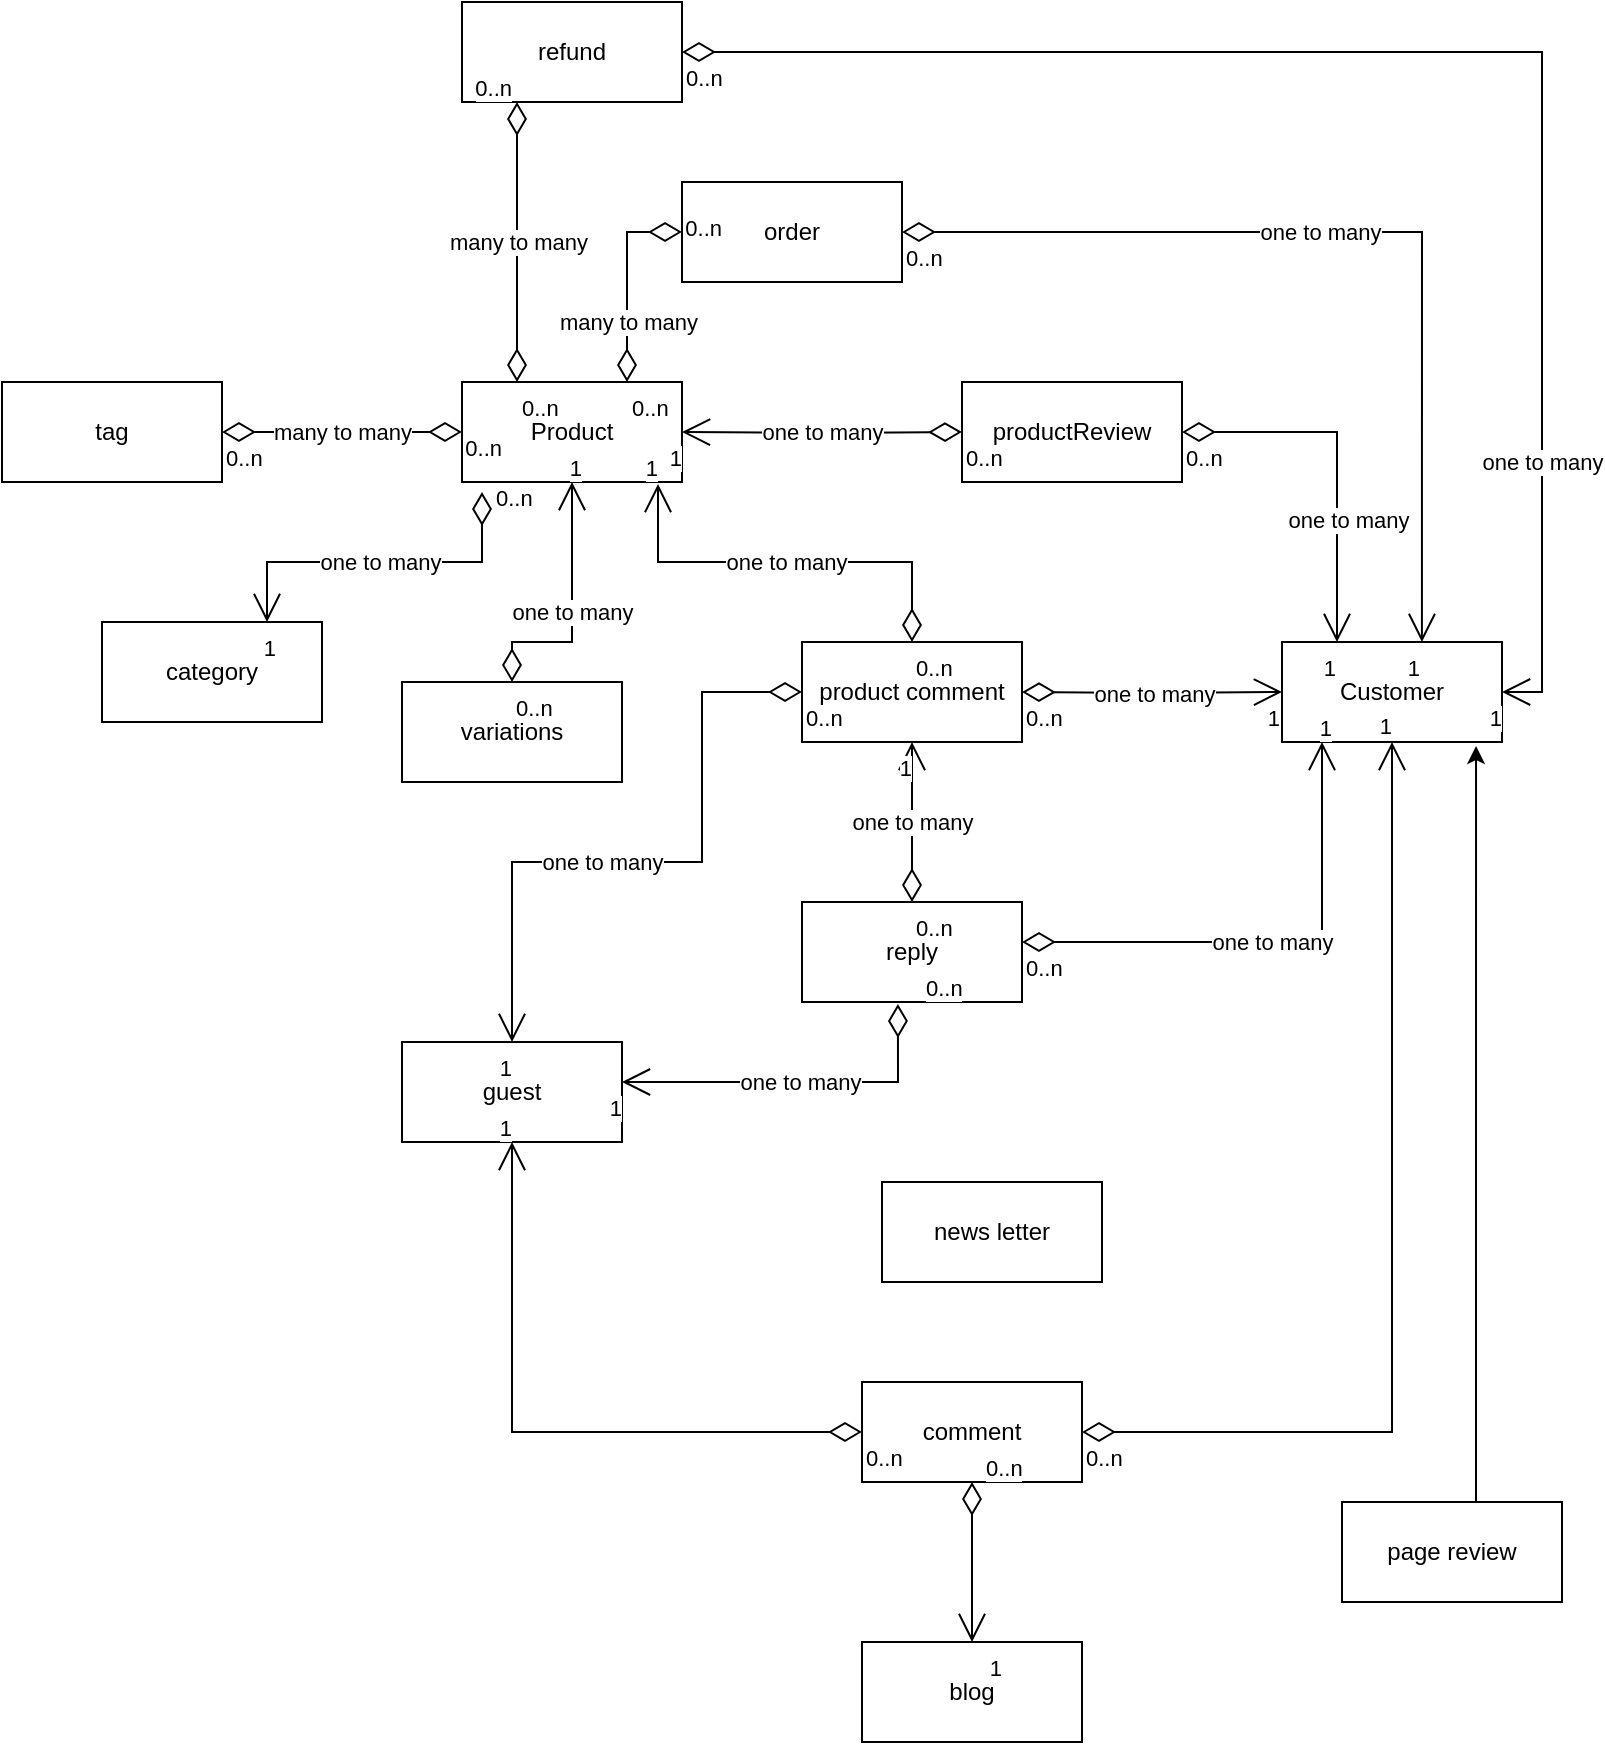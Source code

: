 <mxfile version="21.6.8" type="device" pages="4">
  <diagram name="conceptual data model" id="c4acf3e9-155e-7222-9cf6-157b1a14988f">
    <mxGraphModel dx="1887" dy="853" grid="1" gridSize="10" guides="1" tooltips="1" connect="1" arrows="1" fold="1" page="1" pageScale="1" pageWidth="850" pageHeight="1100" background="none" math="0" shadow="0">
      <root>
        <mxCell id="0" />
        <mxCell id="1" parent="0" />
        <mxCell id="vFfGQKB78ead-obVqqY0-2" value="Product" style="html=1;whiteSpace=wrap;" parent="1" vertex="1">
          <mxGeometry x="280" y="210" width="110" height="50" as="geometry" />
        </mxCell>
        <mxCell id="vFfGQKB78ead-obVqqY0-3" value="Customer" style="html=1;whiteSpace=wrap;" parent="1" vertex="1">
          <mxGeometry x="690" y="340" width="110" height="50" as="geometry" />
        </mxCell>
        <mxCell id="vFfGQKB78ead-obVqqY0-4" value="variations" style="html=1;whiteSpace=wrap;" parent="1" vertex="1">
          <mxGeometry x="250" y="360" width="110" height="50" as="geometry" />
        </mxCell>
        <mxCell id="vFfGQKB78ead-obVqqY0-12" value="one to many" style="endArrow=open;html=1;endSize=12;startArrow=diamondThin;startSize=14;startFill=0;edgeStyle=orthogonalEdgeStyle;rounded=0;verticalAlign=middle;exitX=0.5;exitY=0;exitDx=0;exitDy=0;entryX=0.5;entryY=1;entryDx=0;entryDy=0;" parent="1" source="vFfGQKB78ead-obVqqY0-4" target="vFfGQKB78ead-obVqqY0-2" edge="1">
          <mxGeometry relative="1" as="geometry">
            <mxPoint x="550" y="236" as="sourcePoint" />
            <mxPoint x="390" y="236" as="targetPoint" />
            <Array as="points">
              <mxPoint x="305" y="340" />
              <mxPoint x="335" y="340" />
            </Array>
          </mxGeometry>
        </mxCell>
        <mxCell id="vFfGQKB78ead-obVqqY0-13" value="0..n" style="edgeLabel;resizable=0;html=1;align=left;verticalAlign=top;" parent="vFfGQKB78ead-obVqqY0-12" connectable="0" vertex="1">
          <mxGeometry x="-1" relative="1" as="geometry" />
        </mxCell>
        <mxCell id="vFfGQKB78ead-obVqqY0-14" value="1" style="edgeLabel;resizable=0;html=1;align=right;verticalAlign=top;" parent="vFfGQKB78ead-obVqqY0-12" connectable="0" vertex="1">
          <mxGeometry x="1" relative="1" as="geometry">
            <mxPoint x="5" y="-20" as="offset" />
          </mxGeometry>
        </mxCell>
        <mxCell id="vFfGQKB78ead-obVqqY0-15" value="category" style="html=1;whiteSpace=wrap;" parent="1" vertex="1">
          <mxGeometry x="100" y="330" width="110" height="50" as="geometry" />
        </mxCell>
        <mxCell id="vFfGQKB78ead-obVqqY0-16" value="tag" style="html=1;whiteSpace=wrap;" parent="1" vertex="1">
          <mxGeometry x="50" y="210" width="110" height="50" as="geometry" />
        </mxCell>
        <mxCell id="vFfGQKB78ead-obVqqY0-17" value="productReview" style="html=1;whiteSpace=wrap;" parent="1" vertex="1">
          <mxGeometry x="530" y="210" width="110" height="50" as="geometry" />
        </mxCell>
        <mxCell id="vFfGQKB78ead-obVqqY0-18" value="guest" style="html=1;whiteSpace=wrap;" parent="1" vertex="1">
          <mxGeometry x="250" y="540" width="110" height="50" as="geometry" />
        </mxCell>
        <mxCell id="vFfGQKB78ead-obVqqY0-19" value="product comment" style="html=1;whiteSpace=wrap;" parent="1" vertex="1">
          <mxGeometry x="450" y="340" width="110" height="50" as="geometry" />
        </mxCell>
        <mxCell id="vFfGQKB78ead-obVqqY0-23" value="one to many" style="endArrow=open;html=1;endSize=12;startArrow=diamondThin;startSize=14;startFill=0;edgeStyle=orthogonalEdgeStyle;rounded=0;entryX=0.75;entryY=0;entryDx=0;entryDy=0;exitX=0.091;exitY=1.1;exitDx=0;exitDy=0;exitPerimeter=0;" parent="1" source="vFfGQKB78ead-obVqqY0-2" target="vFfGQKB78ead-obVqqY0-15" edge="1">
          <mxGeometry relative="1" as="geometry">
            <mxPoint x="290" y="270" as="sourcePoint" />
            <mxPoint x="335" y="360" as="targetPoint" />
            <Array as="points">
              <mxPoint x="290" y="300" />
              <mxPoint x="183" y="300" />
            </Array>
          </mxGeometry>
        </mxCell>
        <mxCell id="vFfGQKB78ead-obVqqY0-24" value="0..n" style="edgeLabel;resizable=0;html=1;align=left;verticalAlign=top;" parent="vFfGQKB78ead-obVqqY0-23" connectable="0" vertex="1">
          <mxGeometry x="-1" relative="1" as="geometry">
            <mxPoint x="5" y="-10" as="offset" />
          </mxGeometry>
        </mxCell>
        <mxCell id="vFfGQKB78ead-obVqqY0-25" value="1" style="edgeLabel;resizable=0;html=1;align=right;verticalAlign=top;" parent="vFfGQKB78ead-obVqqY0-23" connectable="0" vertex="1">
          <mxGeometry x="1" relative="1" as="geometry">
            <mxPoint x="5" as="offset" />
          </mxGeometry>
        </mxCell>
        <mxCell id="vFfGQKB78ead-obVqqY0-31" value="one to many" style="endArrow=open;html=1;endSize=12;startArrow=diamondThin;startSize=14;startFill=0;edgeStyle=orthogonalEdgeStyle;rounded=0;entryX=0.891;entryY=1.02;entryDx=0;entryDy=0;exitX=0.5;exitY=0;exitDx=0;exitDy=0;entryPerimeter=0;" parent="1" source="vFfGQKB78ead-obVqqY0-19" target="vFfGQKB78ead-obVqqY0-2" edge="1">
          <mxGeometry relative="1" as="geometry">
            <mxPoint x="500" y="330" as="sourcePoint" />
            <mxPoint x="660" y="330" as="targetPoint" />
            <Array as="points">
              <mxPoint x="505" y="300" />
              <mxPoint x="378" y="300" />
            </Array>
          </mxGeometry>
        </mxCell>
        <mxCell id="vFfGQKB78ead-obVqqY0-32" value="0..n" style="edgeLabel;resizable=0;html=1;align=left;verticalAlign=top;" parent="vFfGQKB78ead-obVqqY0-31" connectable="0" vertex="1">
          <mxGeometry x="-1" relative="1" as="geometry" />
        </mxCell>
        <mxCell id="vFfGQKB78ead-obVqqY0-33" value="1" style="edgeLabel;resizable=0;html=1;align=right;verticalAlign=top;" parent="vFfGQKB78ead-obVqqY0-31" connectable="0" vertex="1">
          <mxGeometry x="1" relative="1" as="geometry">
            <mxPoint y="-21" as="offset" />
          </mxGeometry>
        </mxCell>
        <mxCell id="vFfGQKB78ead-obVqqY0-34" value="reply" style="html=1;whiteSpace=wrap;" parent="1" vertex="1">
          <mxGeometry x="450" y="470" width="110" height="50" as="geometry" />
        </mxCell>
        <mxCell id="vFfGQKB78ead-obVqqY0-51" value="one to many" style="endArrow=open;html=1;endSize=12;startArrow=diamondThin;startSize=14;startFill=0;edgeStyle=orthogonalEdgeStyle;rounded=0;entryX=0.5;entryY=1;entryDx=0;entryDy=0;exitX=0.5;exitY=0;exitDx=0;exitDy=0;" parent="1" source="vFfGQKB78ead-obVqqY0-34" target="vFfGQKB78ead-obVqqY0-19" edge="1">
          <mxGeometry relative="1" as="geometry">
            <mxPoint x="500" y="470" as="sourcePoint" />
            <mxPoint x="660" y="470" as="targetPoint" />
          </mxGeometry>
        </mxCell>
        <mxCell id="vFfGQKB78ead-obVqqY0-52" value="0..n" style="edgeLabel;resizable=0;html=1;align=left;verticalAlign=top;" parent="vFfGQKB78ead-obVqqY0-51" connectable="0" vertex="1">
          <mxGeometry x="-1" relative="1" as="geometry" />
        </mxCell>
        <mxCell id="vFfGQKB78ead-obVqqY0-53" value="1" style="edgeLabel;resizable=0;html=1;align=right;verticalAlign=top;" parent="vFfGQKB78ead-obVqqY0-51" connectable="0" vertex="1">
          <mxGeometry x="1" relative="1" as="geometry" />
        </mxCell>
        <mxCell id="vFfGQKB78ead-obVqqY0-57" value="many to many" style="endArrow=diamondThin;html=1;endSize=14;startArrow=diamondThin;startSize=14;startFill=0;edgeStyle=orthogonalEdgeStyle;rounded=0;entryX=0;entryY=0.5;entryDx=0;entryDy=0;exitX=1;exitY=0.5;exitDx=0;exitDy=0;endFill=0;" parent="1" source="vFfGQKB78ead-obVqqY0-16" target="vFfGQKB78ead-obVqqY0-2" edge="1">
          <mxGeometry relative="1" as="geometry">
            <mxPoint x="175" y="200" as="sourcePoint" />
            <mxPoint x="175" y="200" as="targetPoint" />
            <mxPoint as="offset" />
          </mxGeometry>
        </mxCell>
        <mxCell id="vFfGQKB78ead-obVqqY0-58" value="0..n" style="edgeLabel;resizable=0;html=1;align=left;verticalAlign=top;" parent="vFfGQKB78ead-obVqqY0-57" connectable="0" vertex="1">
          <mxGeometry x="-1" relative="1" as="geometry" />
        </mxCell>
        <mxCell id="vFfGQKB78ead-obVqqY0-59" value="0..n" style="edgeLabel;resizable=0;html=1;align=right;verticalAlign=top;" parent="vFfGQKB78ead-obVqqY0-57" connectable="0" vertex="1">
          <mxGeometry x="1" relative="1" as="geometry">
            <mxPoint x="20" y="-5" as="offset" />
          </mxGeometry>
        </mxCell>
        <mxCell id="vFfGQKB78ead-obVqqY0-64" value="one to many" style="endArrow=open;html=1;endSize=12;startArrow=diamondThin;startSize=14;startFill=0;edgeStyle=orthogonalEdgeStyle;rounded=0;" parent="1" target="vFfGQKB78ead-obVqqY0-3" edge="1">
          <mxGeometry relative="1" as="geometry">
            <mxPoint x="560" y="365" as="sourcePoint" />
            <mxPoint x="530" y="365" as="targetPoint" />
          </mxGeometry>
        </mxCell>
        <mxCell id="vFfGQKB78ead-obVqqY0-65" value="0..n" style="edgeLabel;resizable=0;html=1;align=left;verticalAlign=top;" parent="vFfGQKB78ead-obVqqY0-64" connectable="0" vertex="1">
          <mxGeometry x="-1" relative="1" as="geometry" />
        </mxCell>
        <mxCell id="vFfGQKB78ead-obVqqY0-66" value="1" style="edgeLabel;resizable=0;html=1;align=right;verticalAlign=top;" parent="vFfGQKB78ead-obVqqY0-64" connectable="0" vertex="1">
          <mxGeometry x="1" relative="1" as="geometry" />
        </mxCell>
        <mxCell id="vFfGQKB78ead-obVqqY0-71" value="one to many" style="endArrow=open;html=1;endSize=12;startArrow=diamondThin;startSize=14;startFill=0;edgeStyle=orthogonalEdgeStyle;rounded=0;" parent="1" edge="1">
          <mxGeometry relative="1" as="geometry">
            <mxPoint x="560" y="490" as="sourcePoint" />
            <mxPoint x="710" y="390" as="targetPoint" />
            <Array as="points">
              <mxPoint x="710" y="490" />
              <mxPoint x="710" y="390" />
            </Array>
          </mxGeometry>
        </mxCell>
        <mxCell id="vFfGQKB78ead-obVqqY0-72" value="0..n" style="edgeLabel;resizable=0;html=1;align=left;verticalAlign=top;" parent="vFfGQKB78ead-obVqqY0-71" connectable="0" vertex="1">
          <mxGeometry x="-1" relative="1" as="geometry" />
        </mxCell>
        <mxCell id="vFfGQKB78ead-obVqqY0-73" value="1" style="edgeLabel;resizable=0;html=1;align=right;verticalAlign=top;" parent="vFfGQKB78ead-obVqqY0-71" connectable="0" vertex="1">
          <mxGeometry x="1" relative="1" as="geometry">
            <mxPoint x="5" y="-20" as="offset" />
          </mxGeometry>
        </mxCell>
        <mxCell id="vFfGQKB78ead-obVqqY0-75" value="one to many" style="endArrow=open;html=1;endSize=12;startArrow=diamondThin;startSize=14;startFill=0;edgeStyle=orthogonalEdgeStyle;rounded=0;" parent="1" target="vFfGQKB78ead-obVqqY0-2" edge="1">
          <mxGeometry relative="1" as="geometry">
            <mxPoint x="530" y="235" as="sourcePoint" />
            <mxPoint x="390" y="235" as="targetPoint" />
          </mxGeometry>
        </mxCell>
        <mxCell id="vFfGQKB78ead-obVqqY0-76" value="0..n" style="edgeLabel;resizable=0;html=1;align=left;verticalAlign=top;" parent="vFfGQKB78ead-obVqqY0-75" connectable="0" vertex="1">
          <mxGeometry x="-1" relative="1" as="geometry" />
        </mxCell>
        <mxCell id="vFfGQKB78ead-obVqqY0-77" value="1" style="edgeLabel;resizable=0;html=1;align=right;verticalAlign=top;" parent="vFfGQKB78ead-obVqqY0-75" connectable="0" vertex="1">
          <mxGeometry x="1" relative="1" as="geometry" />
        </mxCell>
        <mxCell id="vFfGQKB78ead-obVqqY0-78" value="one to many" style="endArrow=open;html=1;endSize=12;startArrow=diamondThin;startSize=14;startFill=0;edgeStyle=orthogonalEdgeStyle;rounded=0;entryX=0.25;entryY=0;entryDx=0;entryDy=0;" parent="1" source="vFfGQKB78ead-obVqqY0-17" target="vFfGQKB78ead-obVqqY0-3" edge="1">
          <mxGeometry x="0.333" y="5" relative="1" as="geometry">
            <mxPoint x="640" y="235" as="sourcePoint" />
            <mxPoint x="800" y="235" as="targetPoint" />
            <mxPoint as="offset" />
          </mxGeometry>
        </mxCell>
        <mxCell id="vFfGQKB78ead-obVqqY0-79" value="0..n" style="edgeLabel;resizable=0;html=1;align=left;verticalAlign=top;" parent="vFfGQKB78ead-obVqqY0-78" connectable="0" vertex="1">
          <mxGeometry x="-1" relative="1" as="geometry" />
        </mxCell>
        <mxCell id="vFfGQKB78ead-obVqqY0-80" value="1" style="edgeLabel;resizable=0;html=1;align=right;verticalAlign=top;" parent="vFfGQKB78ead-obVqqY0-78" connectable="0" vertex="1">
          <mxGeometry x="1" relative="1" as="geometry" />
        </mxCell>
        <mxCell id="vFfGQKB78ead-obVqqY0-81" value="order" style="html=1;whiteSpace=wrap;" parent="1" vertex="1">
          <mxGeometry x="390" y="110" width="110" height="50" as="geometry" />
        </mxCell>
        <mxCell id="vFfGQKB78ead-obVqqY0-87" value="one to many" style="endArrow=open;html=1;endSize=12;startArrow=diamondThin;startSize=14;startFill=0;edgeStyle=orthogonalEdgeStyle;rounded=0;entryX=0.636;entryY=0;entryDx=0;entryDy=0;entryPerimeter=0;" parent="1" source="vFfGQKB78ead-obVqqY0-81" target="vFfGQKB78ead-obVqqY0-3" edge="1">
          <mxGeometry x="-0.101" relative="1" as="geometry">
            <mxPoint x="390" y="65" as="sourcePoint" />
            <mxPoint x="550" y="65" as="targetPoint" />
            <mxPoint as="offset" />
          </mxGeometry>
        </mxCell>
        <mxCell id="vFfGQKB78ead-obVqqY0-88" value="0..n" style="edgeLabel;resizable=0;html=1;align=left;verticalAlign=top;" parent="vFfGQKB78ead-obVqqY0-87" connectable="0" vertex="1">
          <mxGeometry x="-1" relative="1" as="geometry" />
        </mxCell>
        <mxCell id="vFfGQKB78ead-obVqqY0-89" value="1" style="edgeLabel;resizable=0;html=1;align=right;verticalAlign=top;" parent="vFfGQKB78ead-obVqqY0-87" connectable="0" vertex="1">
          <mxGeometry x="1" relative="1" as="geometry" />
        </mxCell>
        <mxCell id="vFfGQKB78ead-obVqqY0-93" value="many to many" style="endArrow=diamondThin;html=1;endSize=14;startArrow=diamondThin;startSize=14;startFill=0;edgeStyle=orthogonalEdgeStyle;rounded=0;exitX=0.75;exitY=0;exitDx=0;exitDy=0;entryX=0;entryY=0.5;entryDx=0;entryDy=0;endFill=0;" parent="1" source="vFfGQKB78ead-obVqqY0-2" target="vFfGQKB78ead-obVqqY0-81" edge="1">
          <mxGeometry x="-0.415" relative="1" as="geometry">
            <mxPoint x="335" y="50" as="sourcePoint" />
            <mxPoint x="335" y="50" as="targetPoint" />
            <mxPoint as="offset" />
          </mxGeometry>
        </mxCell>
        <mxCell id="vFfGQKB78ead-obVqqY0-94" value="0..n" style="edgeLabel;resizable=0;html=1;align=left;verticalAlign=top;" parent="vFfGQKB78ead-obVqqY0-93" connectable="0" vertex="1">
          <mxGeometry x="-1" relative="1" as="geometry" />
        </mxCell>
        <mxCell id="vFfGQKB78ead-obVqqY0-95" value="0..n" style="edgeLabel;resizable=0;html=1;align=right;verticalAlign=top;" parent="vFfGQKB78ead-obVqqY0-93" connectable="0" vertex="1">
          <mxGeometry x="1" relative="1" as="geometry">
            <mxPoint x="20" y="-15" as="offset" />
          </mxGeometry>
        </mxCell>
        <mxCell id="vFfGQKB78ead-obVqqY0-96" value="refund" style="html=1;whiteSpace=wrap;" parent="1" vertex="1">
          <mxGeometry x="280" y="20" width="110" height="50" as="geometry" />
        </mxCell>
        <mxCell id="vFfGQKB78ead-obVqqY0-97" value="many to many" style="endArrow=diamondThin;html=1;endSize=14;startArrow=diamondThin;startSize=14;startFill=0;edgeStyle=orthogonalEdgeStyle;rounded=0;exitX=0.25;exitY=0;exitDx=0;exitDy=0;entryX=0.25;entryY=1;entryDx=0;entryDy=0;endFill=0;" parent="1" source="vFfGQKB78ead-obVqqY0-2" target="vFfGQKB78ead-obVqqY0-96" edge="1">
          <mxGeometry relative="1" as="geometry">
            <mxPoint x="335" y="50" as="sourcePoint" />
            <mxPoint x="335" y="50" as="targetPoint" />
            <mxPoint as="offset" />
          </mxGeometry>
        </mxCell>
        <mxCell id="vFfGQKB78ead-obVqqY0-98" value="0..n" style="edgeLabel;resizable=0;html=1;align=left;verticalAlign=top;" parent="vFfGQKB78ead-obVqqY0-97" connectable="0" vertex="1">
          <mxGeometry x="-1" relative="1" as="geometry" />
        </mxCell>
        <mxCell id="vFfGQKB78ead-obVqqY0-99" value="0..n" style="edgeLabel;resizable=0;html=1;align=right;verticalAlign=top;" parent="vFfGQKB78ead-obVqqY0-97" connectable="0" vertex="1">
          <mxGeometry x="1" relative="1" as="geometry">
            <mxPoint x="-2" y="-20" as="offset" />
          </mxGeometry>
        </mxCell>
        <mxCell id="vFfGQKB78ead-obVqqY0-100" value="one to many" style="endArrow=open;html=1;endSize=12;startArrow=diamondThin;startSize=14;startFill=0;edgeStyle=orthogonalEdgeStyle;rounded=0;entryX=1;entryY=0.5;entryDx=0;entryDy=0;" parent="1" source="vFfGQKB78ead-obVqqY0-96" target="vFfGQKB78ead-obVqqY0-3" edge="1">
          <mxGeometry x="0.649" relative="1" as="geometry">
            <mxPoint x="390" y="45" as="sourcePoint" />
            <mxPoint x="550" y="45" as="targetPoint" />
            <Array as="points">
              <mxPoint x="820" y="45" />
              <mxPoint x="820" y="365" />
            </Array>
            <mxPoint as="offset" />
          </mxGeometry>
        </mxCell>
        <mxCell id="vFfGQKB78ead-obVqqY0-101" value="0..n" style="edgeLabel;resizable=0;html=1;align=left;verticalAlign=top;" parent="vFfGQKB78ead-obVqqY0-100" connectable="0" vertex="1">
          <mxGeometry x="-1" relative="1" as="geometry" />
        </mxCell>
        <mxCell id="vFfGQKB78ead-obVqqY0-102" value="1" style="edgeLabel;resizable=0;html=1;align=right;verticalAlign=top;" parent="vFfGQKB78ead-obVqqY0-100" connectable="0" vertex="1">
          <mxGeometry x="1" relative="1" as="geometry" />
        </mxCell>
        <mxCell id="vFfGQKB78ead-obVqqY0-106" value="one to many" style="endArrow=open;html=1;endSize=12;startArrow=diamondThin;startSize=14;startFill=0;edgeStyle=orthogonalEdgeStyle;rounded=0;entryX=0.5;entryY=0;entryDx=0;entryDy=0;" parent="1" source="vFfGQKB78ead-obVqqY0-19" target="vFfGQKB78ead-obVqqY0-18" edge="1">
          <mxGeometry x="0.156" relative="1" as="geometry">
            <mxPoint x="290" y="365" as="sourcePoint" />
            <mxPoint x="290" y="365" as="targetPoint" />
            <Array as="points">
              <mxPoint x="400" y="365" />
              <mxPoint x="400" y="450" />
              <mxPoint x="305" y="450" />
            </Array>
            <mxPoint as="offset" />
          </mxGeometry>
        </mxCell>
        <mxCell id="vFfGQKB78ead-obVqqY0-107" value="0..n" style="edgeLabel;resizable=0;html=1;align=left;verticalAlign=top;" parent="vFfGQKB78ead-obVqqY0-106" connectable="0" vertex="1">
          <mxGeometry x="-1" relative="1" as="geometry" />
        </mxCell>
        <mxCell id="vFfGQKB78ead-obVqqY0-108" value="1" style="edgeLabel;resizable=0;html=1;align=right;verticalAlign=top;" parent="vFfGQKB78ead-obVqqY0-106" connectable="0" vertex="1">
          <mxGeometry x="1" relative="1" as="geometry" />
        </mxCell>
        <mxCell id="vFfGQKB78ead-obVqqY0-109" value="one to many" style="endArrow=open;html=1;endSize=12;startArrow=diamondThin;startSize=14;startFill=0;edgeStyle=orthogonalEdgeStyle;rounded=0;entryX=0.436;entryY=1.02;entryDx=0;entryDy=0;entryPerimeter=0;exitX=0.436;exitY=1.02;exitDx=0;exitDy=0;exitPerimeter=0;" parent="1" source="vFfGQKB78ead-obVqqY0-34" edge="1">
          <mxGeometry relative="1" as="geometry">
            <mxPoint x="520" y="560" as="sourcePoint" />
            <mxPoint x="360" y="560" as="targetPoint" />
            <Array as="points">
              <mxPoint x="498" y="560" />
            </Array>
          </mxGeometry>
        </mxCell>
        <mxCell id="vFfGQKB78ead-obVqqY0-110" value="0..n" style="edgeLabel;resizable=0;html=1;align=left;verticalAlign=top;" parent="vFfGQKB78ead-obVqqY0-109" connectable="0" vertex="1">
          <mxGeometry x="-1" relative="1" as="geometry">
            <mxPoint x="12" y="-21" as="offset" />
          </mxGeometry>
        </mxCell>
        <mxCell id="vFfGQKB78ead-obVqqY0-111" value="1" style="edgeLabel;resizable=0;html=1;align=right;verticalAlign=top;" parent="vFfGQKB78ead-obVqqY0-109" connectable="0" vertex="1">
          <mxGeometry x="1" relative="1" as="geometry" />
        </mxCell>
        <mxCell id="vFfGQKB78ead-obVqqY0-112" value="blog" style="html=1;whiteSpace=wrap;" parent="1" vertex="1">
          <mxGeometry x="480" y="840" width="110" height="50" as="geometry" />
        </mxCell>
        <mxCell id="vFfGQKB78ead-obVqqY0-113" value="comment" style="html=1;whiteSpace=wrap;" parent="1" vertex="1">
          <mxGeometry x="480" y="710" width="110" height="50" as="geometry" />
        </mxCell>
        <mxCell id="vFfGQKB78ead-obVqqY0-115" value="" style="endArrow=open;html=1;endSize=12;startArrow=diamondThin;startSize=14;startFill=0;edgeStyle=orthogonalEdgeStyle;rounded=0;entryX=0.5;entryY=0;entryDx=0;entryDy=0;" parent="1" source="vFfGQKB78ead-obVqqY0-113" target="vFfGQKB78ead-obVqqY0-112" edge="1">
          <mxGeometry relative="1" as="geometry">
            <mxPoint x="525" y="690" as="sourcePoint" />
            <mxPoint x="525" y="830" as="targetPoint" />
          </mxGeometry>
        </mxCell>
        <mxCell id="vFfGQKB78ead-obVqqY0-116" value="0..n" style="edgeLabel;resizable=0;html=1;align=left;verticalAlign=top;" parent="vFfGQKB78ead-obVqqY0-115" connectable="0" vertex="1">
          <mxGeometry x="-1" relative="1" as="geometry">
            <mxPoint x="5" y="-20" as="offset" />
          </mxGeometry>
        </mxCell>
        <mxCell id="vFfGQKB78ead-obVqqY0-117" value="1" style="edgeLabel;resizable=0;html=1;align=right;verticalAlign=top;" parent="vFfGQKB78ead-obVqqY0-115" connectable="0" vertex="1">
          <mxGeometry x="1" relative="1" as="geometry">
            <mxPoint x="15" as="offset" />
          </mxGeometry>
        </mxCell>
        <mxCell id="vFfGQKB78ead-obVqqY0-119" value="" style="endArrow=open;html=1;endSize=12;startArrow=diamondThin;startSize=14;startFill=0;edgeStyle=orthogonalEdgeStyle;rounded=0;entryX=0.5;entryY=1;entryDx=0;entryDy=0;" parent="1" source="vFfGQKB78ead-obVqqY0-113" target="vFfGQKB78ead-obVqqY0-18" edge="1">
          <mxGeometry relative="1" as="geometry">
            <mxPoint x="320" y="695" as="sourcePoint" />
            <mxPoint x="320" y="695" as="targetPoint" />
          </mxGeometry>
        </mxCell>
        <mxCell id="vFfGQKB78ead-obVqqY0-120" value="0..n" style="edgeLabel;resizable=0;html=1;align=left;verticalAlign=top;" parent="vFfGQKB78ead-obVqqY0-119" connectable="0" vertex="1">
          <mxGeometry x="-1" relative="1" as="geometry" />
        </mxCell>
        <mxCell id="vFfGQKB78ead-obVqqY0-121" value="1" style="edgeLabel;resizable=0;html=1;align=right;verticalAlign=top;" parent="vFfGQKB78ead-obVqqY0-119" connectable="0" vertex="1">
          <mxGeometry x="1" relative="1" as="geometry">
            <mxPoint y="-20" as="offset" />
          </mxGeometry>
        </mxCell>
        <mxCell id="vFfGQKB78ead-obVqqY0-122" value="" style="endArrow=open;html=1;endSize=12;startArrow=diamondThin;startSize=14;startFill=0;edgeStyle=orthogonalEdgeStyle;rounded=0;entryX=0.5;entryY=1;entryDx=0;entryDy=0;" parent="1" source="vFfGQKB78ead-obVqqY0-113" target="vFfGQKB78ead-obVqqY0-3" edge="1">
          <mxGeometry relative="1" as="geometry">
            <mxPoint x="590" y="695" as="sourcePoint" />
            <mxPoint x="750" y="695" as="targetPoint" />
          </mxGeometry>
        </mxCell>
        <mxCell id="vFfGQKB78ead-obVqqY0-123" value="0..n" style="edgeLabel;resizable=0;html=1;align=left;verticalAlign=top;" parent="vFfGQKB78ead-obVqqY0-122" connectable="0" vertex="1">
          <mxGeometry x="-1" relative="1" as="geometry" />
        </mxCell>
        <mxCell id="vFfGQKB78ead-obVqqY0-124" value="1" style="edgeLabel;resizable=0;html=1;align=right;verticalAlign=top;" parent="vFfGQKB78ead-obVqqY0-122" connectable="0" vertex="1">
          <mxGeometry x="1" relative="1" as="geometry">
            <mxPoint y="-21" as="offset" />
          </mxGeometry>
        </mxCell>
        <mxCell id="vFfGQKB78ead-obVqqY0-125" value="news letter" style="html=1;whiteSpace=wrap;" parent="1" vertex="1">
          <mxGeometry x="490" y="610" width="110" height="50" as="geometry" />
        </mxCell>
        <mxCell id="ora-ASf5ADKc1u_14nDq-3" style="edgeStyle=orthogonalEdgeStyle;rounded=0;orthogonalLoop=1;jettySize=auto;html=1;entryX=0.882;entryY=1.04;entryDx=0;entryDy=0;entryPerimeter=0;" parent="1" source="ora-ASf5ADKc1u_14nDq-1" target="vFfGQKB78ead-obVqqY0-3" edge="1">
          <mxGeometry relative="1" as="geometry">
            <Array as="points">
              <mxPoint x="787" y="680" />
              <mxPoint x="787" y="680" />
            </Array>
          </mxGeometry>
        </mxCell>
        <mxCell id="ora-ASf5ADKc1u_14nDq-1" value="page review" style="html=1;whiteSpace=wrap;" parent="1" vertex="1">
          <mxGeometry x="720" y="770" width="110" height="50" as="geometry" />
        </mxCell>
      </root>
    </mxGraphModel>
  </diagram>
  <diagram id="YEpeZ6kKb6g9P_LvDSJK" name="physical data model">
    <mxGraphModel dx="1339" dy="1925" grid="1" gridSize="10" guides="1" tooltips="1" connect="1" arrows="1" fold="1" page="1" pageScale="1" pageWidth="827" pageHeight="1169" math="0" shadow="0">
      <root>
        <mxCell id="0" />
        <mxCell id="1" parent="0" />
        <mxCell id="Vuqy5aL1YybhJGVnBAvK-2" value="Product" style="swimlane;fontStyle=0;childLayout=stackLayout;horizontal=1;startSize=26;fillColor=#f8cecc;horizontalStack=0;resizeParent=1;resizeParentMax=0;resizeLast=0;collapsible=1;marginBottom=0;whiteSpace=wrap;html=1;strokeColor=#b85450;" parent="1" vertex="1">
          <mxGeometry x="320" y="130" width="160" height="676" as="geometry">
            <mxRectangle x="320" y="130" width="80" height="30" as="alternateBounds" />
          </mxGeometry>
        </mxCell>
        <mxCell id="Vuqy5aL1YybhJGVnBAvK-3" value="+ id: uid" style="text;strokeColor=none;fillColor=none;align=left;verticalAlign=top;spacingLeft=4;spacingRight=4;overflow=hidden;rotatable=0;points=[[0,0.5],[1,0.5]];portConstraint=eastwest;whiteSpace=wrap;html=1;" parent="Vuqy5aL1YybhJGVnBAvK-2" vertex="1">
          <mxGeometry y="26" width="160" height="26" as="geometry" />
        </mxCell>
        <mxCell id="Vuqy5aL1YybhJGVnBAvK-4" value="+ name: string" style="text;strokeColor=none;fillColor=none;align=left;verticalAlign=top;spacingLeft=4;spacingRight=4;overflow=hidden;rotatable=0;points=[[0,0.5],[1,0.5]];portConstraint=eastwest;whiteSpace=wrap;html=1;" parent="Vuqy5aL1YybhJGVnBAvK-2" vertex="1">
          <mxGeometry y="52" width="160" height="26" as="geometry" />
        </mxCell>
        <mxCell id="Vuqy5aL1YybhJGVnBAvK-5" value="+ slug: string" style="text;strokeColor=none;fillColor=none;align=left;verticalAlign=top;spacingLeft=4;spacingRight=4;overflow=hidden;rotatable=0;points=[[0,0.5],[1,0.5]];portConstraint=eastwest;whiteSpace=wrap;html=1;" parent="Vuqy5aL1YybhJGVnBAvK-2" vertex="1">
          <mxGeometry y="78" width="160" height="26" as="geometry" />
        </mxCell>
        <mxCell id="Vuqy5aL1YybhJGVnBAvK-7" value="+ permalink: string" style="text;strokeColor=none;fillColor=none;align=left;verticalAlign=top;spacingLeft=4;spacingRight=4;overflow=hidden;rotatable=0;points=[[0,0.5],[1,0.5]];portConstraint=eastwest;whiteSpace=wrap;html=1;" parent="Vuqy5aL1YybhJGVnBAvK-2" vertex="1">
          <mxGeometry y="104" width="160" height="26" as="geometry" />
        </mxCell>
        <mxCell id="Vuqy5aL1YybhJGVnBAvK-8" value="+ createdAt: Date" style="text;strokeColor=none;fillColor=none;align=left;verticalAlign=top;spacingLeft=4;spacingRight=4;overflow=hidden;rotatable=0;points=[[0,0.5],[1,0.5]];portConstraint=eastwest;whiteSpace=wrap;html=1;" parent="Vuqy5aL1YybhJGVnBAvK-2" vertex="1">
          <mxGeometry y="130" width="160" height="26" as="geometry" />
        </mxCell>
        <mxCell id="Vuqy5aL1YybhJGVnBAvK-9" value="+ updatedAt: Date" style="text;strokeColor=none;fillColor=none;align=left;verticalAlign=top;spacingLeft=4;spacingRight=4;overflow=hidden;rotatable=0;points=[[0,0.5],[1,0.5]];portConstraint=eastwest;whiteSpace=wrap;html=1;" parent="Vuqy5aL1YybhJGVnBAvK-2" vertex="1">
          <mxGeometry y="156" width="160" height="26" as="geometry" />
        </mxCell>
        <mxCell id="Vuqy5aL1YybhJGVnBAvK-10" value="+ featured: boolean" style="text;strokeColor=none;fillColor=none;align=left;verticalAlign=top;spacingLeft=4;spacingRight=4;overflow=hidden;rotatable=0;points=[[0,0.5],[1,0.5]];portConstraint=eastwest;whiteSpace=wrap;html=1;" parent="Vuqy5aL1YybhJGVnBAvK-2" vertex="1">
          <mxGeometry y="182" width="160" height="26" as="geometry" />
        </mxCell>
        <mxCell id="Vuqy5aL1YybhJGVnBAvK-11" value="+ description: string" style="text;strokeColor=none;fillColor=none;align=left;verticalAlign=top;spacingLeft=4;spacingRight=4;overflow=hidden;rotatable=0;points=[[0,0.5],[1,0.5]];portConstraint=eastwest;whiteSpace=wrap;html=1;" parent="Vuqy5aL1YybhJGVnBAvK-2" vertex="1">
          <mxGeometry y="208" width="160" height="26" as="geometry" />
        </mxCell>
        <mxCell id="Vuqy5aL1YybhJGVnBAvK-12" value="+ shortDescription: string" style="text;strokeColor=none;fillColor=none;align=left;verticalAlign=top;spacingLeft=4;spacingRight=4;overflow=hidden;rotatable=0;points=[[0,0.5],[1,0.5]];portConstraint=eastwest;whiteSpace=wrap;html=1;" parent="Vuqy5aL1YybhJGVnBAvK-2" vertex="1">
          <mxGeometry y="234" width="160" height="26" as="geometry" />
        </mxCell>
        <mxCell id="Vuqy5aL1YybhJGVnBAvK-13" value="+ sku: string" style="text;strokeColor=none;fillColor=none;align=left;verticalAlign=top;spacingLeft=4;spacingRight=4;overflow=hidden;rotatable=0;points=[[0,0.5],[1,0.5]];portConstraint=eastwest;whiteSpace=wrap;html=1;" parent="Vuqy5aL1YybhJGVnBAvK-2" vertex="1">
          <mxGeometry y="260" width="160" height="26" as="geometry" />
        </mxCell>
        <mxCell id="Vuqy5aL1YybhJGVnBAvK-14" value="+ price: number" style="text;strokeColor=none;fillColor=none;align=left;verticalAlign=top;spacingLeft=4;spacingRight=4;overflow=hidden;rotatable=0;points=[[0,0.5],[1,0.5]];portConstraint=eastwest;whiteSpace=wrap;html=1;" parent="Vuqy5aL1YybhJGVnBAvK-2" vertex="1">
          <mxGeometry y="286" width="160" height="26" as="geometry" />
        </mxCell>
        <mxCell id="Vuqy5aL1YybhJGVnBAvK-15" value="+ salePrice: Number" style="text;strokeColor=none;fillColor=none;align=left;verticalAlign=top;spacingLeft=4;spacingRight=4;overflow=hidden;rotatable=0;points=[[0,0.5],[1,0.5]];portConstraint=eastwest;whiteSpace=wrap;html=1;" parent="Vuqy5aL1YybhJGVnBAvK-2" vertex="1">
          <mxGeometry y="312" width="160" height="26" as="geometry" />
        </mxCell>
        <mxCell id="Vuqy5aL1YybhJGVnBAvK-16" value="+ discount: string" style="text;strokeColor=none;fillColor=none;align=left;verticalAlign=top;spacingLeft=4;spacingRight=4;overflow=hidden;rotatable=0;points=[[0,0.5],[1,0.5]];portConstraint=eastwest;whiteSpace=wrap;html=1;" parent="Vuqy5aL1YybhJGVnBAvK-2" vertex="1">
          <mxGeometry y="338" width="160" height="26" as="geometry" />
        </mxCell>
        <mxCell id="Vuqy5aL1YybhJGVnBAvK-17" value="+ onSale: boolean" style="text;strokeColor=none;fillColor=none;align=left;verticalAlign=top;spacingLeft=4;spacingRight=4;overflow=hidden;rotatable=0;points=[[0,0.5],[1,0.5]];portConstraint=eastwest;whiteSpace=wrap;html=1;" parent="Vuqy5aL1YybhJGVnBAvK-2" vertex="1">
          <mxGeometry y="364" width="160" height="26" as="geometry" />
        </mxCell>
        <mxCell id="Vuqy5aL1YybhJGVnBAvK-18" value="+ purchasable: boolean" style="text;strokeColor=none;fillColor=none;align=left;verticalAlign=top;spacingLeft=4;spacingRight=4;overflow=hidden;rotatable=0;points=[[0,0.5],[1,0.5]];portConstraint=eastwest;whiteSpace=wrap;html=1;" parent="Vuqy5aL1YybhJGVnBAvK-2" vertex="1">
          <mxGeometry y="390" width="160" height="26" as="geometry" />
        </mxCell>
        <mxCell id="Vuqy5aL1YybhJGVnBAvK-19" value="+ stockQuantity: Number" style="text;strokeColor=none;fillColor=none;align=left;verticalAlign=top;spacingLeft=4;spacingRight=4;overflow=hidden;rotatable=0;points=[[0,0.5],[1,0.5]];portConstraint=eastwest;whiteSpace=wrap;html=1;" parent="Vuqy5aL1YybhJGVnBAvK-2" vertex="1">
          <mxGeometry y="416" width="160" height="26" as="geometry" />
        </mxCell>
        <mxCell id="Vuqy5aL1YybhJGVnBAvK-20" value="+ stockStatus: string" style="text;strokeColor=none;fillColor=none;align=left;verticalAlign=top;spacingLeft=4;spacingRight=4;overflow=hidden;rotatable=0;points=[[0,0.5],[1,0.5]];portConstraint=eastwest;whiteSpace=wrap;html=1;" parent="Vuqy5aL1YybhJGVnBAvK-2" vertex="1">
          <mxGeometry y="442" width="160" height="26" as="geometry" />
        </mxCell>
        <mxCell id="Vuqy5aL1YybhJGVnBAvK-22" value="+ totalSale: number" style="text;strokeColor=none;fillColor=none;align=left;verticalAlign=top;spacingLeft=4;spacingRight=4;overflow=hidden;rotatable=0;points=[[0,0.5],[1,0.5]];portConstraint=eastwest;whiteSpace=wrap;html=1;" parent="Vuqy5aL1YybhJGVnBAvK-2" vertex="1">
          <mxGeometry y="468" width="160" height="26" as="geometry" />
        </mxCell>
        <mxCell id="Vuqy5aL1YybhJGVnBAvK-23" value="+ weight: array" style="text;strokeColor=none;fillColor=none;align=left;verticalAlign=top;spacingLeft=4;spacingRight=4;overflow=hidden;rotatable=0;points=[[0,0.5],[1,0.5]];portConstraint=eastwest;whiteSpace=wrap;html=1;" parent="Vuqy5aL1YybhJGVnBAvK-2" vertex="1">
          <mxGeometry y="494" width="160" height="26" as="geometry" />
        </mxCell>
        <mxCell id="Vuqy5aL1YybhJGVnBAvK-25" value="+ reviewsAllowed: boolean" style="text;strokeColor=none;fillColor=none;align=left;verticalAlign=top;spacingLeft=4;spacingRight=4;overflow=hidden;rotatable=0;points=[[0,0.5],[1,0.5]];portConstraint=eastwest;whiteSpace=wrap;html=1;" parent="Vuqy5aL1YybhJGVnBAvK-2" vertex="1">
          <mxGeometry y="520" width="160" height="26" as="geometry" />
        </mxCell>
        <mxCell id="Vuqy5aL1YybhJGVnBAvK-26" value="+ averageRating: number" style="text;strokeColor=none;fillColor=none;align=left;verticalAlign=top;spacingLeft=4;spacingRight=4;overflow=hidden;rotatable=0;points=[[0,0.5],[1,0.5]];portConstraint=eastwest;whiteSpace=wrap;html=1;" parent="Vuqy5aL1YybhJGVnBAvK-2" vertex="1">
          <mxGeometry y="546" width="160" height="26" as="geometry" />
        </mxCell>
        <mxCell id="Vuqy5aL1YybhJGVnBAvK-27" value="+ ratingCount: number" style="text;strokeColor=none;fillColor=none;align=left;verticalAlign=top;spacingLeft=4;spacingRight=4;overflow=hidden;rotatable=0;points=[[0,0.5],[1,0.5]];portConstraint=eastwest;whiteSpace=wrap;html=1;" parent="Vuqy5aL1YybhJGVnBAvK-2" vertex="1">
          <mxGeometry y="572" width="160" height="26" as="geometry" />
        </mxCell>
        <mxCell id="Vuqy5aL1YybhJGVnBAvK-28" value="+ relatedIds: array" style="text;strokeColor=none;fillColor=none;align=left;verticalAlign=top;spacingLeft=4;spacingRight=4;overflow=hidden;rotatable=0;points=[[0,0.5],[1,0.5]];portConstraint=eastwest;whiteSpace=wrap;html=1;" parent="Vuqy5aL1YybhJGVnBAvK-2" vertex="1">
          <mxGeometry y="598" width="160" height="26" as="geometry" />
        </mxCell>
        <mxCell id="Vuqy5aL1YybhJGVnBAvK-33" value="+ tags: array" style="text;strokeColor=none;fillColor=none;align=left;verticalAlign=top;spacingLeft=4;spacingRight=4;overflow=hidden;rotatable=0;points=[[0,0.5],[1,0.5]];portConstraint=eastwest;whiteSpace=wrap;html=1;" parent="Vuqy5aL1YybhJGVnBAvK-2" vertex="1">
          <mxGeometry y="624" width="160" height="26" as="geometry" />
        </mxCell>
        <mxCell id="Vuqy5aL1YybhJGVnBAvK-34" value="+ images: array" style="text;strokeColor=none;fillColor=none;align=left;verticalAlign=top;spacingLeft=4;spacingRight=4;overflow=hidden;rotatable=0;points=[[0,0.5],[1,0.5]];portConstraint=eastwest;whiteSpace=wrap;html=1;" parent="Vuqy5aL1YybhJGVnBAvK-2" vertex="1">
          <mxGeometry y="650" width="160" height="26" as="geometry" />
        </mxCell>
        <mxCell id="Vuqy5aL1YybhJGVnBAvK-35" value="image" style="swimlane;fontStyle=0;childLayout=stackLayout;horizontal=1;startSize=26;fillColor=none;horizontalStack=0;resizeParent=1;resizeParentMax=0;resizeLast=0;collapsible=1;marginBottom=0;whiteSpace=wrap;html=1;" parent="1" vertex="1">
          <mxGeometry x="610" y="674" width="160" height="130" as="geometry" />
        </mxCell>
        <mxCell id="Vuqy5aL1YybhJGVnBAvK-36" value="+ id: uid" style="text;strokeColor=none;fillColor=none;align=left;verticalAlign=top;spacingLeft=4;spacingRight=4;overflow=hidden;rotatable=0;points=[[0,0.5],[1,0.5]];portConstraint=eastwest;whiteSpace=wrap;html=1;" parent="Vuqy5aL1YybhJGVnBAvK-35" vertex="1">
          <mxGeometry y="26" width="160" height="26" as="geometry" />
        </mxCell>
        <mxCell id="Vuqy5aL1YybhJGVnBAvK-37" value="+ src: string" style="text;strokeColor=none;fillColor=none;align=left;verticalAlign=top;spacingLeft=4;spacingRight=4;overflow=hidden;rotatable=0;points=[[0,0.5],[1,0.5]];portConstraint=eastwest;whiteSpace=wrap;html=1;" parent="Vuqy5aL1YybhJGVnBAvK-35" vertex="1">
          <mxGeometry y="52" width="160" height="26" as="geometry" />
        </mxCell>
        <mxCell id="Vuqy5aL1YybhJGVnBAvK-38" value="+ name: string" style="text;strokeColor=none;fillColor=none;align=left;verticalAlign=top;spacingLeft=4;spacingRight=4;overflow=hidden;rotatable=0;points=[[0,0.5],[1,0.5]];portConstraint=eastwest;whiteSpace=wrap;html=1;" parent="Vuqy5aL1YybhJGVnBAvK-35" vertex="1">
          <mxGeometry y="78" width="160" height="26" as="geometry" />
        </mxCell>
        <mxCell id="Vuqy5aL1YybhJGVnBAvK-39" value="+ alt: string" style="text;strokeColor=none;fillColor=none;align=left;verticalAlign=top;spacingLeft=4;spacingRight=4;overflow=hidden;rotatable=0;points=[[0,0.5],[1,0.5]];portConstraint=eastwest;whiteSpace=wrap;html=1;" parent="Vuqy5aL1YybhJGVnBAvK-35" vertex="1">
          <mxGeometry y="104" width="160" height="26" as="geometry" />
        </mxCell>
        <mxCell id="kNpHWNeeTAkLtaKD_-4H-1" value="tag" style="swimlane;fontStyle=0;childLayout=stackLayout;horizontal=1;startSize=26;fillColor=none;horizontalStack=0;resizeParent=1;resizeParentMax=0;resizeLast=0;collapsible=1;marginBottom=0;whiteSpace=wrap;html=1;" parent="1" vertex="1">
          <mxGeometry x="330" y="910" width="140" height="156" as="geometry" />
        </mxCell>
        <mxCell id="L1MPksFWBm6yjtf0NvK2-1" value="many to many" style="endArrow=diamondThin;html=1;endSize=14;startArrow=diamondThin;startSize=14;startFill=0;edgeStyle=orthogonalEdgeStyle;rounded=0;endFill=0;" parent="kNpHWNeeTAkLtaKD_-4H-1" source="kNpHWNeeTAkLtaKD_-4H-1" target="Vuqy5aL1YybhJGVnBAvK-2" edge="1">
          <mxGeometry relative="1" as="geometry">
            <mxPoint x="-194" y="-445" as="sourcePoint" />
            <mxPoint x="-44" y="-783" as="targetPoint" />
            <Array as="points">
              <mxPoint x="60" y="-30" />
              <mxPoint x="60" y="-30" />
            </Array>
          </mxGeometry>
        </mxCell>
        <mxCell id="L1MPksFWBm6yjtf0NvK2-2" value="0..n" style="edgeLabel;resizable=0;html=1;align=left;verticalAlign=top;" parent="L1MPksFWBm6yjtf0NvK2-1" connectable="0" vertex="1">
          <mxGeometry x="-1" relative="1" as="geometry">
            <mxPoint x="14" y="-20" as="offset" />
          </mxGeometry>
        </mxCell>
        <mxCell id="L1MPksFWBm6yjtf0NvK2-3" value="0..n" style="edgeLabel;resizable=0;html=1;align=right;verticalAlign=top;" parent="L1MPksFWBm6yjtf0NvK2-1" connectable="0" vertex="1">
          <mxGeometry x="1" relative="1" as="geometry" />
        </mxCell>
        <mxCell id="kNpHWNeeTAkLtaKD_-4H-2" value="+ id: uid" style="text;strokeColor=none;fillColor=none;align=left;verticalAlign=top;spacingLeft=4;spacingRight=4;overflow=hidden;rotatable=0;points=[[0,0.5],[1,0.5]];portConstraint=eastwest;whiteSpace=wrap;html=1;" parent="kNpHWNeeTAkLtaKD_-4H-1" vertex="1">
          <mxGeometry y="26" width="140" height="26" as="geometry" />
        </mxCell>
        <mxCell id="kNpHWNeeTAkLtaKD_-4H-3" value="+ name: string" style="text;strokeColor=none;fillColor=none;align=left;verticalAlign=top;spacingLeft=4;spacingRight=4;overflow=hidden;rotatable=0;points=[[0,0.5],[1,0.5]];portConstraint=eastwest;whiteSpace=wrap;html=1;" parent="kNpHWNeeTAkLtaKD_-4H-1" vertex="1">
          <mxGeometry y="52" width="140" height="26" as="geometry" />
        </mxCell>
        <mxCell id="kNpHWNeeTAkLtaKD_-4H-4" value="+ slug: string" style="text;strokeColor=none;fillColor=none;align=left;verticalAlign=top;spacingLeft=4;spacingRight=4;overflow=hidden;rotatable=0;points=[[0,0.5],[1,0.5]];portConstraint=eastwest;whiteSpace=wrap;html=1;" parent="kNpHWNeeTAkLtaKD_-4H-1" vertex="1">
          <mxGeometry y="78" width="140" height="26" as="geometry" />
        </mxCell>
        <mxCell id="kNpHWNeeTAkLtaKD_-4H-5" value="+ description: string" style="text;strokeColor=none;fillColor=none;align=left;verticalAlign=top;spacingLeft=4;spacingRight=4;overflow=hidden;rotatable=0;points=[[0,0.5],[1,0.5]];portConstraint=eastwest;whiteSpace=wrap;html=1;" parent="kNpHWNeeTAkLtaKD_-4H-1" vertex="1">
          <mxGeometry y="104" width="140" height="26" as="geometry" />
        </mxCell>
        <mxCell id="kNpHWNeeTAkLtaKD_-4H-7" value="+ count: number" style="text;strokeColor=none;fillColor=none;align=left;verticalAlign=top;spacingLeft=4;spacingRight=4;overflow=hidden;rotatable=0;points=[[0,0.5],[1,0.5]];portConstraint=eastwest;whiteSpace=wrap;html=1;" parent="kNpHWNeeTAkLtaKD_-4H-1" vertex="1">
          <mxGeometry y="130" width="140" height="26" as="geometry" />
        </mxCell>
        <mxCell id="9M3yjlfCPyox5Ge7fgtH-17" style="edgeStyle=orthogonalEdgeStyle;rounded=0;orthogonalLoop=1;jettySize=auto;html=1;entryX=0.5;entryY=0;entryDx=0;entryDy=0;" parent="1" source="9M3yjlfCPyox5Ge7fgtH-1" target="9M3yjlfCPyox5Ge7fgtH-7" edge="1">
          <mxGeometry relative="1" as="geometry" />
        </mxCell>
        <mxCell id="9M3yjlfCPyox5Ge7fgtH-1" value="category" style="swimlane;fontStyle=0;childLayout=stackLayout;horizontal=1;startSize=26;fillColor=#f8cecc;horizontalStack=0;resizeParent=1;resizeParentMax=0;resizeLast=0;collapsible=1;marginBottom=0;whiteSpace=wrap;html=1;strokeColor=#b85450;" parent="1" vertex="1">
          <mxGeometry x="10" y="360" width="140" height="156" as="geometry" />
        </mxCell>
        <mxCell id="9M3yjlfCPyox5Ge7fgtH-2" value="+ id: uid" style="text;align=left;verticalAlign=top;spacingLeft=4;spacingRight=4;overflow=hidden;rotatable=0;points=[[0,0.5],[1,0.5]];portConstraint=eastwest;whiteSpace=wrap;html=1;" parent="9M3yjlfCPyox5Ge7fgtH-1" vertex="1">
          <mxGeometry y="26" width="140" height="26" as="geometry" />
        </mxCell>
        <mxCell id="9M3yjlfCPyox5Ge7fgtH-3" value="+ name: string" style="text;strokeColor=none;fillColor=none;align=left;verticalAlign=top;spacingLeft=4;spacingRight=4;overflow=hidden;rotatable=0;points=[[0,0.5],[1,0.5]];portConstraint=eastwest;whiteSpace=wrap;html=1;" parent="9M3yjlfCPyox5Ge7fgtH-1" vertex="1">
          <mxGeometry y="52" width="140" height="26" as="geometry" />
        </mxCell>
        <mxCell id="9M3yjlfCPyox5Ge7fgtH-4" value="+ slug: string" style="text;strokeColor=none;fillColor=none;align=left;verticalAlign=top;spacingLeft=4;spacingRight=4;overflow=hidden;rotatable=0;points=[[0,0.5],[1,0.5]];portConstraint=eastwest;whiteSpace=wrap;html=1;" parent="9M3yjlfCPyox5Ge7fgtH-1" vertex="1">
          <mxGeometry y="78" width="140" height="26" as="geometry" />
        </mxCell>
        <mxCell id="9M3yjlfCPyox5Ge7fgtH-5" value="+ description: string" style="text;strokeColor=none;fillColor=none;align=left;verticalAlign=top;spacingLeft=4;spacingRight=4;overflow=hidden;rotatable=0;points=[[0,0.5],[1,0.5]];portConstraint=eastwest;whiteSpace=wrap;html=1;" parent="9M3yjlfCPyox5Ge7fgtH-1" vertex="1">
          <mxGeometry y="104" width="140" height="26" as="geometry" />
        </mxCell>
        <mxCell id="9M3yjlfCPyox5Ge7fgtH-6" value="+ image: Object" style="text;strokeColor=none;fillColor=none;align=left;verticalAlign=top;spacingLeft=4;spacingRight=4;overflow=hidden;rotatable=0;points=[[0,0.5],[1,0.5]];portConstraint=eastwest;whiteSpace=wrap;html=1;" parent="9M3yjlfCPyox5Ge7fgtH-1" vertex="1">
          <mxGeometry y="130" width="140" height="26" as="geometry" />
        </mxCell>
        <mxCell id="9M3yjlfCPyox5Ge7fgtH-7" value="image" style="swimlane;fontStyle=0;childLayout=stackLayout;horizontal=1;startSize=26;fillColor=none;horizontalStack=0;resizeParent=1;resizeParentMax=0;resizeLast=0;collapsible=1;marginBottom=0;whiteSpace=wrap;html=1;" parent="1" vertex="1">
          <mxGeometry x="10" y="570" width="140" height="104" as="geometry" />
        </mxCell>
        <mxCell id="9M3yjlfCPyox5Ge7fgtH-8" value="+ id: uid" style="text;strokeColor=none;fillColor=none;align=left;verticalAlign=top;spacingLeft=4;spacingRight=4;overflow=hidden;rotatable=0;points=[[0,0.5],[1,0.5]];portConstraint=eastwest;whiteSpace=wrap;html=1;" parent="9M3yjlfCPyox5Ge7fgtH-7" vertex="1">
          <mxGeometry y="26" width="140" height="26" as="geometry" />
        </mxCell>
        <mxCell id="9M3yjlfCPyox5Ge7fgtH-9" value="+ src: string" style="text;strokeColor=none;fillColor=none;align=left;verticalAlign=top;spacingLeft=4;spacingRight=4;overflow=hidden;rotatable=0;points=[[0,0.5],[1,0.5]];portConstraint=eastwest;whiteSpace=wrap;html=1;" parent="9M3yjlfCPyox5Ge7fgtH-7" vertex="1">
          <mxGeometry y="52" width="140" height="26" as="geometry" />
        </mxCell>
        <mxCell id="9M3yjlfCPyox5Ge7fgtH-11" value="+ alt: string" style="text;strokeColor=none;fillColor=none;align=left;verticalAlign=top;spacingLeft=4;spacingRight=4;overflow=hidden;rotatable=0;points=[[0,0.5],[1,0.5]];portConstraint=eastwest;whiteSpace=wrap;html=1;" parent="9M3yjlfCPyox5Ge7fgtH-7" vertex="1">
          <mxGeometry y="78" width="140" height="26" as="geometry" />
        </mxCell>
        <mxCell id="LKQOIkV4uQ85nJ3IUt2h-1" value="one to many" style="endArrow=open;html=1;endSize=12;startArrow=diamondThin;startSize=14;startFill=0;edgeStyle=orthogonalEdgeStyle;rounded=0;entryX=1;entryY=0.5;entryDx=0;entryDy=0;exitX=0;exitY=0.5;exitDx=0;exitDy=0;" parent="1" source="Vuqy5aL1YybhJGVnBAvK-14" target="9M3yjlfCPyox5Ge7fgtH-3" edge="1">
          <mxGeometry relative="1" as="geometry">
            <mxPoint x="310" y="440" as="sourcePoint" />
            <mxPoint x="150" y="440" as="targetPoint" />
          </mxGeometry>
        </mxCell>
        <mxCell id="LKQOIkV4uQ85nJ3IUt2h-2" value="0..n" style="edgeLabel;resizable=0;html=1;align=left;verticalAlign=top;" parent="LKQOIkV4uQ85nJ3IUt2h-1" connectable="0" vertex="1">
          <mxGeometry x="-1" relative="1" as="geometry">
            <mxPoint x="-20" as="offset" />
          </mxGeometry>
        </mxCell>
        <mxCell id="LKQOIkV4uQ85nJ3IUt2h-3" value="1" style="edgeLabel;resizable=0;html=1;align=right;verticalAlign=top;" parent="LKQOIkV4uQ85nJ3IUt2h-1" connectable="0" vertex="1">
          <mxGeometry x="1" relative="1" as="geometry" />
        </mxCell>
        <mxCell id="KSCgRscAYzSnXmb00p1W-1" value="variations" style="swimlane;fontStyle=0;childLayout=stackLayout;horizontal=1;startSize=26;fillColor=#f8cecc;horizontalStack=0;resizeParent=1;resizeParentMax=0;resizeLast=0;collapsible=1;marginBottom=0;whiteSpace=wrap;html=1;strokeColor=#b85450;" parent="1" vertex="1">
          <mxGeometry x="10" y="740" width="170" height="390" as="geometry" />
        </mxCell>
        <mxCell id="KSCgRscAYzSnXmb00p1W-2" value="+ id: uid" style="text;strokeColor=none;fillColor=none;align=left;verticalAlign=top;spacingLeft=4;spacingRight=4;overflow=hidden;rotatable=0;points=[[0,0.5],[1,0.5]];portConstraint=eastwest;whiteSpace=wrap;html=1;" parent="KSCgRscAYzSnXmb00p1W-1" vertex="1">
          <mxGeometry y="26" width="170" height="26" as="geometry" />
        </mxCell>
        <mxCell id="KSCgRscAYzSnXmb00p1W-3" value="+ productId: uid" style="text;strokeColor=none;fillColor=none;align=left;verticalAlign=top;spacingLeft=4;spacingRight=4;overflow=hidden;rotatable=0;points=[[0,0.5],[1,0.5]];portConstraint=eastwest;whiteSpace=wrap;html=1;" parent="KSCgRscAYzSnXmb00p1W-1" vertex="1">
          <mxGeometry y="52" width="170" height="26" as="geometry" />
        </mxCell>
        <mxCell id="KSCgRscAYzSnXmb00p1W-4" value="+ createdAt: date" style="text;strokeColor=none;fillColor=none;align=left;verticalAlign=top;spacingLeft=4;spacingRight=4;overflow=hidden;rotatable=0;points=[[0,0.5],[1,0.5]];portConstraint=eastwest;whiteSpace=wrap;html=1;" parent="KSCgRscAYzSnXmb00p1W-1" vertex="1">
          <mxGeometry y="78" width="170" height="26" as="geometry" />
        </mxCell>
        <mxCell id="KSCgRscAYzSnXmb00p1W-5" value="+ updatedAt: date" style="text;strokeColor=none;fillColor=none;align=left;verticalAlign=top;spacingLeft=4;spacingRight=4;overflow=hidden;rotatable=0;points=[[0,0.5],[1,0.5]];portConstraint=eastwest;whiteSpace=wrap;html=1;" parent="KSCgRscAYzSnXmb00p1W-1" vertex="1">
          <mxGeometry y="104" width="170" height="26" as="geometry" />
        </mxCell>
        <mxCell id="KSCgRscAYzSnXmb00p1W-6" value="+ description: string" style="text;strokeColor=none;fillColor=none;align=left;verticalAlign=top;spacingLeft=4;spacingRight=4;overflow=hidden;rotatable=0;points=[[0,0.5],[1,0.5]];portConstraint=eastwest;whiteSpace=wrap;html=1;" parent="KSCgRscAYzSnXmb00p1W-1" vertex="1">
          <mxGeometry y="130" width="170" height="26" as="geometry" />
        </mxCell>
        <mxCell id="KSCgRscAYzSnXmb00p1W-7" value="+ permalink: string" style="text;strokeColor=none;fillColor=none;align=left;verticalAlign=top;spacingLeft=4;spacingRight=4;overflow=hidden;rotatable=0;points=[[0,0.5],[1,0.5]];portConstraint=eastwest;whiteSpace=wrap;html=1;" parent="KSCgRscAYzSnXmb00p1W-1" vertex="1">
          <mxGeometry y="156" width="170" height="26" as="geometry" />
        </mxCell>
        <mxCell id="KSCgRscAYzSnXmb00p1W-8" value="+ sku: string" style="text;strokeColor=none;fillColor=none;align=left;verticalAlign=top;spacingLeft=4;spacingRight=4;overflow=hidden;rotatable=0;points=[[0,0.5],[1,0.5]];portConstraint=eastwest;whiteSpace=wrap;html=1;" parent="KSCgRscAYzSnXmb00p1W-1" vertex="1">
          <mxGeometry y="182" width="170" height="26" as="geometry" />
        </mxCell>
        <mxCell id="KSCgRscAYzSnXmb00p1W-9" value="+ price: number" style="text;strokeColor=none;fillColor=none;align=left;verticalAlign=top;spacingLeft=4;spacingRight=4;overflow=hidden;rotatable=0;points=[[0,0.5],[1,0.5]];portConstraint=eastwest;whiteSpace=wrap;html=1;" parent="KSCgRscAYzSnXmb00p1W-1" vertex="1">
          <mxGeometry y="208" width="170" height="26" as="geometry" />
        </mxCell>
        <mxCell id="KSCgRscAYzSnXmb00p1W-10" value="+ salePrice: number" style="text;strokeColor=none;fillColor=none;align=left;verticalAlign=top;spacingLeft=4;spacingRight=4;overflow=hidden;rotatable=0;points=[[0,0.5],[1,0.5]];portConstraint=eastwest;whiteSpace=wrap;html=1;" parent="KSCgRscAYzSnXmb00p1W-1" vertex="1">
          <mxGeometry y="234" width="170" height="26" as="geometry" />
        </mxCell>
        <mxCell id="KSCgRscAYzSnXmb00p1W-11" value="+ discount: string" style="text;strokeColor=none;fillColor=none;align=left;verticalAlign=top;spacingLeft=4;spacingRight=4;overflow=hidden;rotatable=0;points=[[0,0.5],[1,0.5]];portConstraint=eastwest;whiteSpace=wrap;html=1;" parent="KSCgRscAYzSnXmb00p1W-1" vertex="1">
          <mxGeometry y="260" width="170" height="26" as="geometry" />
        </mxCell>
        <mxCell id="KSCgRscAYzSnXmb00p1W-12" value="+ stockQuantity: number" style="text;strokeColor=none;fillColor=none;align=left;verticalAlign=top;spacingLeft=4;spacingRight=4;overflow=hidden;rotatable=0;points=[[0,0.5],[1,0.5]];portConstraint=eastwest;whiteSpace=wrap;html=1;" parent="KSCgRscAYzSnXmb00p1W-1" vertex="1">
          <mxGeometry y="286" width="170" height="26" as="geometry" />
        </mxCell>
        <mxCell id="KSCgRscAYzSnXmb00p1W-13" value="+ stockStatus: string" style="text;strokeColor=none;fillColor=none;align=left;verticalAlign=top;spacingLeft=4;spacingRight=4;overflow=hidden;rotatable=0;points=[[0,0.5],[1,0.5]];portConstraint=eastwest;whiteSpace=wrap;html=1;" parent="KSCgRscAYzSnXmb00p1W-1" vertex="1">
          <mxGeometry y="312" width="170" height="26" as="geometry" />
        </mxCell>
        <mxCell id="KSCgRscAYzSnXmb00p1W-14" value="+ weight: array" style="text;strokeColor=none;fillColor=none;align=left;verticalAlign=top;spacingLeft=4;spacingRight=4;overflow=hidden;rotatable=0;points=[[0,0.5],[1,0.5]];portConstraint=eastwest;whiteSpace=wrap;html=1;" parent="KSCgRscAYzSnXmb00p1W-1" vertex="1">
          <mxGeometry y="338" width="170" height="26" as="geometry" />
        </mxCell>
        <mxCell id="KSCgRscAYzSnXmb00p1W-15" value="+ image: object" style="text;strokeColor=none;fillColor=none;align=left;verticalAlign=top;spacingLeft=4;spacingRight=4;overflow=hidden;rotatable=0;points=[[0,0.5],[1,0.5]];portConstraint=eastwest;whiteSpace=wrap;html=1;" parent="KSCgRscAYzSnXmb00p1W-1" vertex="1">
          <mxGeometry y="364" width="170" height="26" as="geometry" />
        </mxCell>
        <mxCell id="KSCgRscAYzSnXmb00p1W-24" style="edgeStyle=orthogonalEdgeStyle;rounded=0;orthogonalLoop=1;jettySize=auto;html=1;entryX=0.412;entryY=1.038;entryDx=0;entryDy=0;entryPerimeter=0;" parent="1" source="KSCgRscAYzSnXmb00p1W-16" target="KSCgRscAYzSnXmb00p1W-15" edge="1">
          <mxGeometry relative="1" as="geometry" />
        </mxCell>
        <mxCell id="KSCgRscAYzSnXmb00p1W-16" value="image" style="swimlane;fontStyle=0;childLayout=stackLayout;horizontal=1;startSize=26;fillColor=none;horizontalStack=0;resizeParent=1;resizeParentMax=0;resizeLast=0;collapsible=1;marginBottom=0;whiteSpace=wrap;html=1;" parent="1" vertex="1">
          <mxGeometry x="10" y="1210" width="140" height="104" as="geometry" />
        </mxCell>
        <mxCell id="KSCgRscAYzSnXmb00p1W-17" value="+ id: uid" style="text;strokeColor=none;fillColor=none;align=left;verticalAlign=top;spacingLeft=4;spacingRight=4;overflow=hidden;rotatable=0;points=[[0,0.5],[1,0.5]];portConstraint=eastwest;whiteSpace=wrap;html=1;" parent="KSCgRscAYzSnXmb00p1W-16" vertex="1">
          <mxGeometry y="26" width="140" height="26" as="geometry" />
        </mxCell>
        <mxCell id="KSCgRscAYzSnXmb00p1W-18" value="+ src: string" style="text;strokeColor=none;fillColor=none;align=left;verticalAlign=top;spacingLeft=4;spacingRight=4;overflow=hidden;rotatable=0;points=[[0,0.5],[1,0.5]];portConstraint=eastwest;whiteSpace=wrap;html=1;" parent="KSCgRscAYzSnXmb00p1W-16" vertex="1">
          <mxGeometry y="52" width="140" height="26" as="geometry" />
        </mxCell>
        <mxCell id="KSCgRscAYzSnXmb00p1W-19" value="+ alt: string" style="text;strokeColor=none;fillColor=none;align=left;verticalAlign=top;spacingLeft=4;spacingRight=4;overflow=hidden;rotatable=0;points=[[0,0.5],[1,0.5]];portConstraint=eastwest;whiteSpace=wrap;html=1;" parent="KSCgRscAYzSnXmb00p1W-16" vertex="1">
          <mxGeometry y="78" width="140" height="26" as="geometry" />
        </mxCell>
        <mxCell id="GhboaY8Jhq-51zhfephQ-1" value="one to many" style="endArrow=open;html=1;endSize=12;startArrow=diamondThin;startSize=14;startFill=0;edgeStyle=orthogonalEdgeStyle;rounded=0;entryX=0;entryY=0.5;entryDx=0;entryDy=0;" parent="1" source="KSCgRscAYzSnXmb00p1W-9" target="Vuqy5aL1YybhJGVnBAvK-23" edge="1">
          <mxGeometry relative="1" as="geometry">
            <mxPoint x="180" y="961" as="sourcePoint" />
            <mxPoint x="330" y="221" as="targetPoint" />
          </mxGeometry>
        </mxCell>
        <mxCell id="GhboaY8Jhq-51zhfephQ-2" value="0..n" style="edgeLabel;resizable=0;html=1;align=left;verticalAlign=top;" parent="GhboaY8Jhq-51zhfephQ-1" connectable="0" vertex="1">
          <mxGeometry x="-1" relative="1" as="geometry" />
        </mxCell>
        <mxCell id="GhboaY8Jhq-51zhfephQ-3" value="1" style="edgeLabel;resizable=0;html=1;align=right;verticalAlign=top;" parent="GhboaY8Jhq-51zhfephQ-1" connectable="0" vertex="1">
          <mxGeometry x="1" relative="1" as="geometry" />
        </mxCell>
        <mxCell id="dLSQmnZnIK01KfLzpXwj-1" value="product comment" style="swimlane;fontStyle=0;childLayout=stackLayout;horizontal=1;startSize=26;fillColor=#f8cecc;horizontalStack=0;resizeParent=1;resizeParentMax=0;resizeLast=0;collapsible=1;marginBottom=0;whiteSpace=wrap;html=1;strokeColor=#b85450;" parent="1" vertex="1">
          <mxGeometry x="780" y="110" width="140" height="234" as="geometry" />
        </mxCell>
        <mxCell id="dLSQmnZnIK01KfLzpXwj-2" value="+ id: uid" style="text;strokeColor=none;fillColor=none;align=left;verticalAlign=top;spacingLeft=4;spacingRight=4;overflow=hidden;rotatable=0;points=[[0,0.5],[1,0.5]];portConstraint=eastwest;whiteSpace=wrap;html=1;" parent="dLSQmnZnIK01KfLzpXwj-1" vertex="1">
          <mxGeometry y="26" width="140" height="26" as="geometry" />
        </mxCell>
        <mxCell id="dLSQmnZnIK01KfLzpXwj-3" value="+ productId: uid" style="text;strokeColor=none;fillColor=none;align=left;verticalAlign=top;spacingLeft=4;spacingRight=4;overflow=hidden;rotatable=0;points=[[0,0.5],[1,0.5]];portConstraint=eastwest;whiteSpace=wrap;html=1;" parent="dLSQmnZnIK01KfLzpXwj-1" vertex="1">
          <mxGeometry y="52" width="140" height="26" as="geometry" />
        </mxCell>
        <mxCell id="dLSQmnZnIK01KfLzpXwj-4" value="+ authorId: uid" style="text;strokeColor=none;fillColor=none;align=left;verticalAlign=top;spacingLeft=4;spacingRight=4;overflow=hidden;rotatable=0;points=[[0,0.5],[1,0.5]];portConstraint=eastwest;whiteSpace=wrap;html=1;" parent="dLSQmnZnIK01KfLzpXwj-1" vertex="1">
          <mxGeometry y="78" width="140" height="26" as="geometry" />
        </mxCell>
        <mxCell id="dLSQmnZnIK01KfLzpXwj-5" value="+ type: string" style="text;strokeColor=none;fillColor=none;align=left;verticalAlign=top;spacingLeft=4;spacingRight=4;overflow=hidden;rotatable=0;points=[[0,0.5],[1,0.5]];portConstraint=eastwest;whiteSpace=wrap;html=1;" parent="dLSQmnZnIK01KfLzpXwj-1" vertex="1">
          <mxGeometry y="104" width="140" height="26" as="geometry" />
        </mxCell>
        <mxCell id="dLSQmnZnIK01KfLzpXwj-6" value="+ createdAt: date" style="text;strokeColor=none;fillColor=none;align=left;verticalAlign=top;spacingLeft=4;spacingRight=4;overflow=hidden;rotatable=0;points=[[0,0.5],[1,0.5]];portConstraint=eastwest;whiteSpace=wrap;html=1;" parent="dLSQmnZnIK01KfLzpXwj-1" vertex="1">
          <mxGeometry y="130" width="140" height="26" as="geometry" />
        </mxCell>
        <mxCell id="dLSQmnZnIK01KfLzpXwj-7" value="+ updatedAt: date" style="text;strokeColor=none;fillColor=none;align=left;verticalAlign=top;spacingLeft=4;spacingRight=4;overflow=hidden;rotatable=0;points=[[0,0.5],[1,0.5]];portConstraint=eastwest;whiteSpace=wrap;html=1;" parent="dLSQmnZnIK01KfLzpXwj-1" vertex="1">
          <mxGeometry y="156" width="140" height="26" as="geometry" />
        </mxCell>
        <mxCell id="dLSQmnZnIK01KfLzpXwj-8" value="+ comment: string" style="text;strokeColor=none;fillColor=none;align=left;verticalAlign=top;spacingLeft=4;spacingRight=4;overflow=hidden;rotatable=0;points=[[0,0.5],[1,0.5]];portConstraint=eastwest;whiteSpace=wrap;html=1;" parent="dLSQmnZnIK01KfLzpXwj-1" vertex="1">
          <mxGeometry y="182" width="140" height="26" as="geometry" />
        </mxCell>
        <mxCell id="dLSQmnZnIK01KfLzpXwj-9" value="+ replies: array" style="text;strokeColor=none;fillColor=none;align=left;verticalAlign=top;spacingLeft=4;spacingRight=4;overflow=hidden;rotatable=0;points=[[0,0.5],[1,0.5]];portConstraint=eastwest;whiteSpace=wrap;html=1;" parent="dLSQmnZnIK01KfLzpXwj-1" vertex="1">
          <mxGeometry y="208" width="140" height="26" as="geometry" />
        </mxCell>
        <mxCell id="dLSQmnZnIK01KfLzpXwj-10" value="reply" style="swimlane;fontStyle=0;childLayout=stackLayout;horizontal=1;startSize=26;fillColor=none;horizontalStack=0;resizeParent=1;resizeParentMax=0;resizeLast=0;collapsible=1;marginBottom=0;whiteSpace=wrap;html=1;" parent="1" vertex="1">
          <mxGeometry x="560" y="196" width="140" height="182" as="geometry" />
        </mxCell>
        <mxCell id="dLSQmnZnIK01KfLzpXwj-11" value="+ id: uid" style="text;strokeColor=none;fillColor=none;align=left;verticalAlign=top;spacingLeft=4;spacingRight=4;overflow=hidden;rotatable=0;points=[[0,0.5],[1,0.5]];portConstraint=eastwest;whiteSpace=wrap;html=1;" parent="dLSQmnZnIK01KfLzpXwj-10" vertex="1">
          <mxGeometry y="26" width="140" height="26" as="geometry" />
        </mxCell>
        <mxCell id="dLSQmnZnIK01KfLzpXwj-13" value="+ authorId: uid" style="text;strokeColor=none;fillColor=none;align=left;verticalAlign=top;spacingLeft=4;spacingRight=4;overflow=hidden;rotatable=0;points=[[0,0.5],[1,0.5]];portConstraint=eastwest;whiteSpace=wrap;html=1;" parent="dLSQmnZnIK01KfLzpXwj-10" vertex="1">
          <mxGeometry y="52" width="140" height="26" as="geometry" />
        </mxCell>
        <mxCell id="dLSQmnZnIK01KfLzpXwj-14" value="+ type: string" style="text;strokeColor=none;fillColor=none;align=left;verticalAlign=top;spacingLeft=4;spacingRight=4;overflow=hidden;rotatable=0;points=[[0,0.5],[1,0.5]];portConstraint=eastwest;whiteSpace=wrap;html=1;" parent="dLSQmnZnIK01KfLzpXwj-10" vertex="1">
          <mxGeometry y="78" width="140" height="26" as="geometry" />
        </mxCell>
        <mxCell id="dLSQmnZnIK01KfLzpXwj-15" value="+ createdAt: date" style="text;strokeColor=none;fillColor=none;align=left;verticalAlign=top;spacingLeft=4;spacingRight=4;overflow=hidden;rotatable=0;points=[[0,0.5],[1,0.5]];portConstraint=eastwest;whiteSpace=wrap;html=1;" parent="dLSQmnZnIK01KfLzpXwj-10" vertex="1">
          <mxGeometry y="104" width="140" height="26" as="geometry" />
        </mxCell>
        <mxCell id="dLSQmnZnIK01KfLzpXwj-16" value="+ updatedAt: date" style="text;strokeColor=none;fillColor=none;align=left;verticalAlign=top;spacingLeft=4;spacingRight=4;overflow=hidden;rotatable=0;points=[[0,0.5],[1,0.5]];portConstraint=eastwest;whiteSpace=wrap;html=1;" parent="dLSQmnZnIK01KfLzpXwj-10" vertex="1">
          <mxGeometry y="130" width="140" height="26" as="geometry" />
        </mxCell>
        <mxCell id="dLSQmnZnIK01KfLzpXwj-17" value="+ reply: string" style="text;strokeColor=none;fillColor=none;align=left;verticalAlign=top;spacingLeft=4;spacingRight=4;overflow=hidden;rotatable=0;points=[[0,0.5],[1,0.5]];portConstraint=eastwest;whiteSpace=wrap;html=1;" parent="dLSQmnZnIK01KfLzpXwj-10" vertex="1">
          <mxGeometry y="156" width="140" height="26" as="geometry" />
        </mxCell>
        <mxCell id="TrNXxnPe4xy7NUrFSI0L-1" value="product review" style="swimlane;fontStyle=0;childLayout=stackLayout;horizontal=1;startSize=26;fillColor=#f8cecc;horizontalStack=0;resizeParent=1;resizeParentMax=0;resizeLast=0;collapsible=1;marginBottom=0;whiteSpace=wrap;html=1;strokeColor=#b85450;" parent="1" vertex="1">
          <mxGeometry x="620" y="400" width="140" height="208" as="geometry" />
        </mxCell>
        <mxCell id="TrNXxnPe4xy7NUrFSI0L-2" value="+ id: uid" style="text;strokeColor=none;fillColor=none;align=left;verticalAlign=top;spacingLeft=4;spacingRight=4;overflow=hidden;rotatable=0;points=[[0,0.5],[1,0.5]];portConstraint=eastwest;whiteSpace=wrap;html=1;" parent="TrNXxnPe4xy7NUrFSI0L-1" vertex="1">
          <mxGeometry y="26" width="140" height="26" as="geometry" />
        </mxCell>
        <mxCell id="TrNXxnPe4xy7NUrFSI0L-3" value="+ productId: uid" style="text;strokeColor=none;fillColor=none;align=left;verticalAlign=top;spacingLeft=4;spacingRight=4;overflow=hidden;rotatable=0;points=[[0,0.5],[1,0.5]];portConstraint=eastwest;whiteSpace=wrap;html=1;" parent="TrNXxnPe4xy7NUrFSI0L-1" vertex="1">
          <mxGeometry y="52" width="140" height="26" as="geometry" />
        </mxCell>
        <mxCell id="TrNXxnPe4xy7NUrFSI0L-4" value="+ customerId: uid" style="text;strokeColor=none;fillColor=none;align=left;verticalAlign=top;spacingLeft=4;spacingRight=4;overflow=hidden;rotatable=0;points=[[0,0.5],[1,0.5]];portConstraint=eastwest;whiteSpace=wrap;html=1;" parent="TrNXxnPe4xy7NUrFSI0L-1" vertex="1">
          <mxGeometry y="78" width="140" height="26" as="geometry" />
        </mxCell>
        <mxCell id="TrNXxnPe4xy7NUrFSI0L-6" value="+ createdAt: date" style="text;strokeColor=none;fillColor=none;align=left;verticalAlign=top;spacingLeft=4;spacingRight=4;overflow=hidden;rotatable=0;points=[[0,0.5],[1,0.5]];portConstraint=eastwest;whiteSpace=wrap;html=1;" parent="TrNXxnPe4xy7NUrFSI0L-1" vertex="1">
          <mxGeometry y="104" width="140" height="26" as="geometry" />
        </mxCell>
        <mxCell id="TrNXxnPe4xy7NUrFSI0L-7" value="+ updatedAt: date" style="text;strokeColor=none;fillColor=none;align=left;verticalAlign=top;spacingLeft=4;spacingRight=4;overflow=hidden;rotatable=0;points=[[0,0.5],[1,0.5]];portConstraint=eastwest;whiteSpace=wrap;html=1;" parent="TrNXxnPe4xy7NUrFSI0L-1" vertex="1">
          <mxGeometry y="130" width="140" height="26" as="geometry" />
        </mxCell>
        <mxCell id="TrNXxnPe4xy7NUrFSI0L-8" value="+ review: string" style="text;strokeColor=none;fillColor=none;align=left;verticalAlign=top;spacingLeft=4;spacingRight=4;overflow=hidden;rotatable=0;points=[[0,0.5],[1,0.5]];portConstraint=eastwest;whiteSpace=wrap;html=1;" parent="TrNXxnPe4xy7NUrFSI0L-1" vertex="1">
          <mxGeometry y="156" width="140" height="26" as="geometry" />
        </mxCell>
        <mxCell id="TrNXxnPe4xy7NUrFSI0L-9" value="+ rating: number" style="text;strokeColor=none;fillColor=none;align=left;verticalAlign=top;spacingLeft=4;spacingRight=4;overflow=hidden;rotatable=0;points=[[0,0.5],[1,0.5]];portConstraint=eastwest;whiteSpace=wrap;html=1;" parent="TrNXxnPe4xy7NUrFSI0L-1" vertex="1">
          <mxGeometry y="182" width="140" height="26" as="geometry" />
        </mxCell>
        <mxCell id="oYBifCLa2-rEjJu7JJ9q-1" value="order" style="swimlane;fontStyle=0;childLayout=stackLayout;horizontal=1;startSize=26;fillColor=#f8cecc;horizontalStack=0;resizeParent=1;resizeParentMax=0;resizeLast=0;collapsible=1;marginBottom=0;whiteSpace=wrap;html=1;strokeColor=#b85450;" parent="1" vertex="1">
          <mxGeometry x="490" y="-440" width="170" height="494" as="geometry">
            <mxRectangle x="490" y="-440" width="70" height="30" as="alternateBounds" />
          </mxGeometry>
        </mxCell>
        <mxCell id="oYBifCLa2-rEjJu7JJ9q-2" value="+ id: uid" style="text;strokeColor=none;fillColor=none;align=left;verticalAlign=top;spacingLeft=4;spacingRight=4;overflow=hidden;rotatable=0;points=[[0,0.5],[1,0.5]];portConstraint=eastwest;whiteSpace=wrap;html=1;" parent="oYBifCLa2-rEjJu7JJ9q-1" vertex="1">
          <mxGeometry y="26" width="170" height="26" as="geometry" />
        </mxCell>
        <mxCell id="oYBifCLa2-rEjJu7JJ9q-3" value="+ customerId: uid" style="text;strokeColor=none;fillColor=none;align=left;verticalAlign=top;spacingLeft=4;spacingRight=4;overflow=hidden;rotatable=0;points=[[0,0.5],[1,0.5]];portConstraint=eastwest;whiteSpace=wrap;html=1;" parent="oYBifCLa2-rEjJu7JJ9q-1" vertex="1">
          <mxGeometry y="52" width="170" height="26" as="geometry" />
        </mxCell>
        <mxCell id="oYBifCLa2-rEjJu7JJ9q-4" value="+ number: number" style="text;strokeColor=none;fillColor=none;align=left;verticalAlign=top;spacingLeft=4;spacingRight=4;overflow=hidden;rotatable=0;points=[[0,0.5],[1,0.5]];portConstraint=eastwest;whiteSpace=wrap;html=1;" parent="oYBifCLa2-rEjJu7JJ9q-1" vertex="1">
          <mxGeometry y="78" width="170" height="26" as="geometry" />
        </mxCell>
        <mxCell id="oYBifCLa2-rEjJu7JJ9q-5" value="+ orderKey: string" style="text;strokeColor=none;fillColor=none;align=left;verticalAlign=top;spacingLeft=4;spacingRight=4;overflow=hidden;rotatable=0;points=[[0,0.5],[1,0.5]];portConstraint=eastwest;whiteSpace=wrap;html=1;" parent="oYBifCLa2-rEjJu7JJ9q-1" vertex="1">
          <mxGeometry y="104" width="170" height="26" as="geometry" />
        </mxCell>
        <mxCell id="oYBifCLa2-rEjJu7JJ9q-6" value="+ createdAt: date" style="text;strokeColor=none;fillColor=none;align=left;verticalAlign=top;spacingLeft=4;spacingRight=4;overflow=hidden;rotatable=0;points=[[0,0.5],[1,0.5]];portConstraint=eastwest;whiteSpace=wrap;html=1;" parent="oYBifCLa2-rEjJu7JJ9q-1" vertex="1">
          <mxGeometry y="130" width="170" height="26" as="geometry" />
        </mxCell>
        <mxCell id="oYBifCLa2-rEjJu7JJ9q-7" value="+ updatedAt: date" style="text;strokeColor=none;fillColor=none;align=left;verticalAlign=top;spacingLeft=4;spacingRight=4;overflow=hidden;rotatable=0;points=[[0,0.5],[1,0.5]];portConstraint=eastwest;whiteSpace=wrap;html=1;" parent="oYBifCLa2-rEjJu7JJ9q-1" vertex="1">
          <mxGeometry y="156" width="170" height="26" as="geometry" />
        </mxCell>
        <mxCell id="oYBifCLa2-rEjJu7JJ9q-8" value="+ status: string" style="text;strokeColor=none;fillColor=none;align=left;verticalAlign=top;spacingLeft=4;spacingRight=4;overflow=hidden;rotatable=0;points=[[0,0.5],[1,0.5]];portConstraint=eastwest;whiteSpace=wrap;html=1;" parent="oYBifCLa2-rEjJu7JJ9q-1" vertex="1">
          <mxGeometry y="182" width="170" height="26" as="geometry" />
        </mxCell>
        <mxCell id="oYBifCLa2-rEjJu7JJ9q-9" value="+ discountTotal: number" style="text;strokeColor=none;fillColor=none;align=left;verticalAlign=top;spacingLeft=4;spacingRight=4;overflow=hidden;rotatable=0;points=[[0,0.5],[1,0.5]];portConstraint=eastwest;whiteSpace=wrap;html=1;" parent="oYBifCLa2-rEjJu7JJ9q-1" vertex="1">
          <mxGeometry y="208" width="170" height="26" as="geometry" />
        </mxCell>
        <mxCell id="oYBifCLa2-rEjJu7JJ9q-13" value="+ total: number" style="text;strokeColor=none;fillColor=none;align=left;verticalAlign=top;spacingLeft=4;spacingRight=4;overflow=hidden;rotatable=0;points=[[0,0.5],[1,0.5]];portConstraint=eastwest;whiteSpace=wrap;html=1;" parent="oYBifCLa2-rEjJu7JJ9q-1" vertex="1">
          <mxGeometry y="234" width="170" height="26" as="geometry" />
        </mxCell>
        <mxCell id="oYBifCLa2-rEjJu7JJ9q-14" value="+ billing: object" style="text;strokeColor=none;fillColor=none;align=left;verticalAlign=top;spacingLeft=4;spacingRight=4;overflow=hidden;rotatable=0;points=[[0,0.5],[1,0.5]];portConstraint=eastwest;whiteSpace=wrap;html=1;" parent="oYBifCLa2-rEjJu7JJ9q-1" vertex="1">
          <mxGeometry y="260" width="170" height="26" as="geometry" />
        </mxCell>
        <mxCell id="oYBifCLa2-rEjJu7JJ9q-15" value="+ shipping: object" style="text;strokeColor=none;fillColor=none;align=left;verticalAlign=top;spacingLeft=4;spacingRight=4;overflow=hidden;rotatable=0;points=[[0,0.5],[1,0.5]];portConstraint=eastwest;whiteSpace=wrap;html=1;" parent="oYBifCLa2-rEjJu7JJ9q-1" vertex="1">
          <mxGeometry y="286" width="170" height="26" as="geometry" />
        </mxCell>
        <mxCell id="oYBifCLa2-rEjJu7JJ9q-16" value="+ paymentMethod: string" style="text;strokeColor=none;fillColor=none;align=left;verticalAlign=top;spacingLeft=4;spacingRight=4;overflow=hidden;rotatable=0;points=[[0,0.5],[1,0.5]];portConstraint=eastwest;whiteSpace=wrap;html=1;" parent="oYBifCLa2-rEjJu7JJ9q-1" vertex="1">
          <mxGeometry y="312" width="170" height="26" as="geometry" />
        </mxCell>
        <mxCell id="oYBifCLa2-rEjJu7JJ9q-17" value="+ transactionId: string" style="text;strokeColor=none;fillColor=none;align=left;verticalAlign=top;spacingLeft=4;spacingRight=4;overflow=hidden;rotatable=0;points=[[0,0.5],[1,0.5]];portConstraint=eastwest;whiteSpace=wrap;html=1;" parent="oYBifCLa2-rEjJu7JJ9q-1" vertex="1">
          <mxGeometry y="338" width="170" height="26" as="geometry" />
        </mxCell>
        <mxCell id="oYBifCLa2-rEjJu7JJ9q-18" value="+ datePaid: date" style="text;strokeColor=none;fillColor=none;align=left;verticalAlign=top;spacingLeft=4;spacingRight=4;overflow=hidden;rotatable=0;points=[[0,0.5],[1,0.5]];portConstraint=eastwest;whiteSpace=wrap;html=1;" parent="oYBifCLa2-rEjJu7JJ9q-1" vertex="1">
          <mxGeometry y="364" width="170" height="26" as="geometry" />
        </mxCell>
        <mxCell id="oYBifCLa2-rEjJu7JJ9q-19" value="+ dateCompleted: date" style="text;strokeColor=none;fillColor=none;align=left;verticalAlign=top;spacingLeft=4;spacingRight=4;overflow=hidden;rotatable=0;points=[[0,0.5],[1,0.5]];portConstraint=eastwest;whiteSpace=wrap;html=1;" parent="oYBifCLa2-rEjJu7JJ9q-1" vertex="1">
          <mxGeometry y="390" width="170" height="26" as="geometry" />
        </mxCell>
        <mxCell id="oYBifCLa2-rEjJu7JJ9q-21" value="+ setPaid: boolean" style="text;strokeColor=none;fillColor=none;align=left;verticalAlign=top;spacingLeft=4;spacingRight=4;overflow=hidden;rotatable=0;points=[[0,0.5],[1,0.5]];portConstraint=eastwest;whiteSpace=wrap;html=1;" parent="oYBifCLa2-rEjJu7JJ9q-1" vertex="1">
          <mxGeometry y="416" width="170" height="26" as="geometry" />
        </mxCell>
        <mxCell id="oYBifCLa2-rEjJu7JJ9q-20" value="+ products: array" style="text;strokeColor=none;fillColor=none;align=left;verticalAlign=top;spacingLeft=4;spacingRight=4;overflow=hidden;rotatable=0;points=[[0,0.5],[1,0.5]];portConstraint=eastwest;whiteSpace=wrap;html=1;" parent="oYBifCLa2-rEjJu7JJ9q-1" vertex="1">
          <mxGeometry y="442" width="170" height="26" as="geometry" />
        </mxCell>
        <mxCell id="oYBifCLa2-rEjJu7JJ9q-22" value="+ refunds: array" style="text;strokeColor=none;fillColor=none;align=left;verticalAlign=top;spacingLeft=4;spacingRight=4;overflow=hidden;rotatable=0;points=[[0,0.5],[1,0.5]];portConstraint=eastwest;whiteSpace=wrap;html=1;" parent="oYBifCLa2-rEjJu7JJ9q-1" vertex="1">
          <mxGeometry y="468" width="170" height="26" as="geometry" />
        </mxCell>
        <mxCell id="xsKvxQlvidFEXC2B_Rdf-41" style="edgeStyle=orthogonalEdgeStyle;rounded=0;orthogonalLoop=1;jettySize=auto;html=1;" parent="1" source="oYBifCLa2-rEjJu7JJ9q-23" target="oYBifCLa2-rEjJu7JJ9q-20" edge="1">
          <mxGeometry relative="1" as="geometry" />
        </mxCell>
        <mxCell id="oYBifCLa2-rEjJu7JJ9q-23" value="product" style="swimlane;fontStyle=0;childLayout=stackLayout;horizontal=1;startSize=26;fillColor=none;horizontalStack=0;resizeParent=1;resizeParentMax=0;resizeLast=0;collapsible=1;marginBottom=0;whiteSpace=wrap;html=1;" parent="1" vertex="1">
          <mxGeometry x="260" y="-370" width="140" height="260" as="geometry" />
        </mxCell>
        <mxCell id="oYBifCLa2-rEjJu7JJ9q-24" value="+ id: uid" style="text;strokeColor=none;fillColor=none;align=left;verticalAlign=top;spacingLeft=4;spacingRight=4;overflow=hidden;rotatable=0;points=[[0,0.5],[1,0.5]];portConstraint=eastwest;whiteSpace=wrap;html=1;" parent="oYBifCLa2-rEjJu7JJ9q-23" vertex="1">
          <mxGeometry y="26" width="140" height="26" as="geometry" />
        </mxCell>
        <mxCell id="oYBifCLa2-rEjJu7JJ9q-26" value="+ name: string" style="text;strokeColor=none;fillColor=none;align=left;verticalAlign=top;spacingLeft=4;spacingRight=4;overflow=hidden;rotatable=0;points=[[0,0.5],[1,0.5]];portConstraint=eastwest;whiteSpace=wrap;html=1;" parent="oYBifCLa2-rEjJu7JJ9q-23" vertex="1">
          <mxGeometry y="52" width="140" height="26" as="geometry" />
        </mxCell>
        <mxCell id="oYBifCLa2-rEjJu7JJ9q-25" value="+ productId: uid" style="text;strokeColor=none;fillColor=none;align=left;verticalAlign=top;spacingLeft=4;spacingRight=4;overflow=hidden;rotatable=0;points=[[0,0.5],[1,0.5]];portConstraint=eastwest;whiteSpace=wrap;html=1;" parent="oYBifCLa2-rEjJu7JJ9q-23" vertex="1">
          <mxGeometry y="78" width="140" height="26" as="geometry" />
        </mxCell>
        <mxCell id="oYBifCLa2-rEjJu7JJ9q-27" value="+ variationId: string" style="text;strokeColor=none;fillColor=none;align=left;verticalAlign=top;spacingLeft=4;spacingRight=4;overflow=hidden;rotatable=0;points=[[0,0.5],[1,0.5]];portConstraint=eastwest;whiteSpace=wrap;html=1;" parent="oYBifCLa2-rEjJu7JJ9q-23" vertex="1">
          <mxGeometry y="104" width="140" height="26" as="geometry" />
        </mxCell>
        <mxCell id="oYBifCLa2-rEjJu7JJ9q-28" value="+ quantity: number" style="text;strokeColor=none;fillColor=none;align=left;verticalAlign=top;spacingLeft=4;spacingRight=4;overflow=hidden;rotatable=0;points=[[0,0.5],[1,0.5]];portConstraint=eastwest;whiteSpace=wrap;html=1;" parent="oYBifCLa2-rEjJu7JJ9q-23" vertex="1">
          <mxGeometry y="130" width="140" height="26" as="geometry" />
        </mxCell>
        <mxCell id="oYBifCLa2-rEjJu7JJ9q-29" value="+ subtotal: number" style="text;strokeColor=none;fillColor=none;align=left;verticalAlign=top;spacingLeft=4;spacingRight=4;overflow=hidden;rotatable=0;points=[[0,0.5],[1,0.5]];portConstraint=eastwest;whiteSpace=wrap;html=1;" parent="oYBifCLa2-rEjJu7JJ9q-23" vertex="1">
          <mxGeometry y="156" width="140" height="26" as="geometry" />
        </mxCell>
        <mxCell id="oYBifCLa2-rEjJu7JJ9q-30" value="+ total: number" style="text;strokeColor=none;fillColor=none;align=left;verticalAlign=top;spacingLeft=4;spacingRight=4;overflow=hidden;rotatable=0;points=[[0,0.5],[1,0.5]];portConstraint=eastwest;whiteSpace=wrap;html=1;" parent="oYBifCLa2-rEjJu7JJ9q-23" vertex="1">
          <mxGeometry y="182" width="140" height="26" as="geometry" />
        </mxCell>
        <mxCell id="oYBifCLa2-rEjJu7JJ9q-31" value="+ price: number" style="text;strokeColor=none;fillColor=none;align=left;verticalAlign=top;spacingLeft=4;spacingRight=4;overflow=hidden;rotatable=0;points=[[0,0.5],[1,0.5]];portConstraint=eastwest;whiteSpace=wrap;html=1;" parent="oYBifCLa2-rEjJu7JJ9q-23" vertex="1">
          <mxGeometry y="208" width="140" height="26" as="geometry" />
        </mxCell>
        <mxCell id="oYBifCLa2-rEjJu7JJ9q-35" value="+ sku: string" style="text;strokeColor=none;fillColor=none;align=left;verticalAlign=top;spacingLeft=4;spacingRight=4;overflow=hidden;rotatable=0;points=[[0,0.5],[1,0.5]];portConstraint=eastwest;whiteSpace=wrap;html=1;" parent="oYBifCLa2-rEjJu7JJ9q-23" vertex="1">
          <mxGeometry y="234" width="140" height="26" as="geometry" />
        </mxCell>
        <mxCell id="DGdtaihUdpVwQQzgAEks-1" value="many to many" style="endArrow=diamondThin;html=1;endSize=14;startArrow=diamondThin;startSize=14;startFill=0;edgeStyle=orthogonalEdgeStyle;rounded=0;endFill=0;" parent="1" source="Vuqy5aL1YybhJGVnBAvK-2" edge="1">
          <mxGeometry x="-0.516" relative="1" as="geometry">
            <mxPoint x="370" y="129" as="sourcePoint" />
            <mxPoint x="570" y="56" as="targetPoint" />
            <mxPoint as="offset" />
            <Array as="points">
              <mxPoint x="400" y="80" />
              <mxPoint x="570" y="80" />
            </Array>
          </mxGeometry>
        </mxCell>
        <mxCell id="DGdtaihUdpVwQQzgAEks-2" value="0..n" style="edgeLabel;resizable=0;html=1;align=left;verticalAlign=top;" parent="DGdtaihUdpVwQQzgAEks-1" connectable="0" vertex="1">
          <mxGeometry x="-1" relative="1" as="geometry">
            <mxPoint x="10" y="-20" as="offset" />
          </mxGeometry>
        </mxCell>
        <mxCell id="DGdtaihUdpVwQQzgAEks-3" value="0..n" style="edgeLabel;resizable=0;html=1;align=right;verticalAlign=top;" parent="DGdtaihUdpVwQQzgAEks-1" connectable="0" vertex="1">
          <mxGeometry x="1" relative="1" as="geometry">
            <mxPoint x="30" y="-6" as="offset" />
          </mxGeometry>
        </mxCell>
        <mxCell id="xsKvxQlvidFEXC2B_Rdf-1" value="billing" style="swimlane;fontStyle=0;childLayout=stackLayout;horizontal=1;startSize=26;fillColor=none;horizontalStack=0;resizeParent=1;resizeParentMax=0;resizeLast=0;collapsible=1;marginBottom=0;whiteSpace=wrap;html=1;" parent="1" vertex="1">
          <mxGeometry x="500" y="-800" width="140" height="312" as="geometry" />
        </mxCell>
        <mxCell id="xsKvxQlvidFEXC2B_Rdf-2" value="+ firstName: string" style="text;strokeColor=none;fillColor=none;align=left;verticalAlign=top;spacingLeft=4;spacingRight=4;overflow=hidden;rotatable=0;points=[[0,0.5],[1,0.5]];portConstraint=eastwest;whiteSpace=wrap;html=1;" parent="xsKvxQlvidFEXC2B_Rdf-1" vertex="1">
          <mxGeometry y="26" width="140" height="26" as="geometry" />
        </mxCell>
        <mxCell id="xsKvxQlvidFEXC2B_Rdf-3" value="+ lastName: string" style="text;strokeColor=none;fillColor=none;align=left;verticalAlign=top;spacingLeft=4;spacingRight=4;overflow=hidden;rotatable=0;points=[[0,0.5],[1,0.5]];portConstraint=eastwest;whiteSpace=wrap;html=1;" parent="xsKvxQlvidFEXC2B_Rdf-1" vertex="1">
          <mxGeometry y="52" width="140" height="26" as="geometry" />
        </mxCell>
        <mxCell id="xsKvxQlvidFEXC2B_Rdf-4" value="+ company: string" style="text;strokeColor=none;fillColor=none;align=left;verticalAlign=top;spacingLeft=4;spacingRight=4;overflow=hidden;rotatable=0;points=[[0,0.5],[1,0.5]];portConstraint=eastwest;whiteSpace=wrap;html=1;" parent="xsKvxQlvidFEXC2B_Rdf-1" vertex="1">
          <mxGeometry y="78" width="140" height="26" as="geometry" />
        </mxCell>
        <mxCell id="xsKvxQlvidFEXC2B_Rdf-5" value="+ address_1: string" style="text;strokeColor=none;fillColor=none;align=left;verticalAlign=top;spacingLeft=4;spacingRight=4;overflow=hidden;rotatable=0;points=[[0,0.5],[1,0.5]];portConstraint=eastwest;whiteSpace=wrap;html=1;" parent="xsKvxQlvidFEXC2B_Rdf-1" vertex="1">
          <mxGeometry y="104" width="140" height="26" as="geometry" />
        </mxCell>
        <mxCell id="xsKvxQlvidFEXC2B_Rdf-6" value="+ address_2: string" style="text;strokeColor=none;fillColor=none;align=left;verticalAlign=top;spacingLeft=4;spacingRight=4;overflow=hidden;rotatable=0;points=[[0,0.5],[1,0.5]];portConstraint=eastwest;whiteSpace=wrap;html=1;" parent="xsKvxQlvidFEXC2B_Rdf-1" vertex="1">
          <mxGeometry y="130" width="140" height="26" as="geometry" />
        </mxCell>
        <mxCell id="xsKvxQlvidFEXC2B_Rdf-7" value="+ city: string" style="text;strokeColor=none;fillColor=none;align=left;verticalAlign=top;spacingLeft=4;spacingRight=4;overflow=hidden;rotatable=0;points=[[0,0.5],[1,0.5]];portConstraint=eastwest;whiteSpace=wrap;html=1;" parent="xsKvxQlvidFEXC2B_Rdf-1" vertex="1">
          <mxGeometry y="156" width="140" height="26" as="geometry" />
        </mxCell>
        <mxCell id="xsKvxQlvidFEXC2B_Rdf-8" value="+ state: string" style="text;strokeColor=none;fillColor=none;align=left;verticalAlign=top;spacingLeft=4;spacingRight=4;overflow=hidden;rotatable=0;points=[[0,0.5],[1,0.5]];portConstraint=eastwest;whiteSpace=wrap;html=1;" parent="xsKvxQlvidFEXC2B_Rdf-1" vertex="1">
          <mxGeometry y="182" width="140" height="26" as="geometry" />
        </mxCell>
        <mxCell id="xsKvxQlvidFEXC2B_Rdf-11" value="+ postcode: number" style="text;strokeColor=none;fillColor=none;align=left;verticalAlign=top;spacingLeft=4;spacingRight=4;overflow=hidden;rotatable=0;points=[[0,0.5],[1,0.5]];portConstraint=eastwest;whiteSpace=wrap;html=1;" parent="xsKvxQlvidFEXC2B_Rdf-1" vertex="1">
          <mxGeometry y="208" width="140" height="26" as="geometry" />
        </mxCell>
        <mxCell id="xsKvxQlvidFEXC2B_Rdf-12" value="+ country: string" style="text;strokeColor=none;fillColor=none;align=left;verticalAlign=top;spacingLeft=4;spacingRight=4;overflow=hidden;rotatable=0;points=[[0,0.5],[1,0.5]];portConstraint=eastwest;whiteSpace=wrap;html=1;" parent="xsKvxQlvidFEXC2B_Rdf-1" vertex="1">
          <mxGeometry y="234" width="140" height="26" as="geometry" />
        </mxCell>
        <mxCell id="xsKvxQlvidFEXC2B_Rdf-13" value="+ email: string" style="text;strokeColor=none;fillColor=none;align=left;verticalAlign=top;spacingLeft=4;spacingRight=4;overflow=hidden;rotatable=0;points=[[0,0.5],[1,0.5]];portConstraint=eastwest;whiteSpace=wrap;html=1;" parent="xsKvxQlvidFEXC2B_Rdf-1" vertex="1">
          <mxGeometry y="260" width="140" height="26" as="geometry" />
        </mxCell>
        <mxCell id="xsKvxQlvidFEXC2B_Rdf-14" value="+ phone: number" style="text;strokeColor=none;fillColor=none;align=left;verticalAlign=top;spacingLeft=4;spacingRight=4;overflow=hidden;rotatable=0;points=[[0,0.5],[1,0.5]];portConstraint=eastwest;whiteSpace=wrap;html=1;" parent="xsKvxQlvidFEXC2B_Rdf-1" vertex="1">
          <mxGeometry y="286" width="140" height="26" as="geometry" />
        </mxCell>
        <mxCell id="xsKvxQlvidFEXC2B_Rdf-40" style="edgeStyle=orthogonalEdgeStyle;rounded=0;orthogonalLoop=1;jettySize=auto;html=1;entryX=1;entryY=0.5;entryDx=0;entryDy=0;" parent="1" source="xsKvxQlvidFEXC2B_Rdf-27" target="oYBifCLa2-rEjJu7JJ9q-15" edge="1">
          <mxGeometry relative="1" as="geometry">
            <Array as="points">
              <mxPoint x="710" y="-141" />
            </Array>
          </mxGeometry>
        </mxCell>
        <mxCell id="E1yvifA7vCgwBz4KJqUK-20" style="edgeStyle=orthogonalEdgeStyle;rounded=0;orthogonalLoop=1;jettySize=auto;html=1;" parent="1" source="xsKvxQlvidFEXC2B_Rdf-27" target="E1yvifA7vCgwBz4KJqUK-12" edge="1">
          <mxGeometry relative="1" as="geometry">
            <mxPoint x="920" y="-240" as="targetPoint" />
            <Array as="points">
              <mxPoint x="880" y="-300" />
              <mxPoint x="880" y="-240" />
            </Array>
          </mxGeometry>
        </mxCell>
        <mxCell id="xsKvxQlvidFEXC2B_Rdf-27" value="shipping" style="swimlane;fontStyle=0;childLayout=stackLayout;horizontal=1;startSize=26;fillColor=none;horizontalStack=0;resizeParent=1;resizeParentMax=0;resizeLast=0;collapsible=1;marginBottom=0;whiteSpace=wrap;html=1;" parent="1" vertex="1">
          <mxGeometry x="690" y="-630" width="140" height="312" as="geometry" />
        </mxCell>
        <mxCell id="xsKvxQlvidFEXC2B_Rdf-28" value="+ firstName: string" style="text;strokeColor=none;fillColor=none;align=left;verticalAlign=top;spacingLeft=4;spacingRight=4;overflow=hidden;rotatable=0;points=[[0,0.5],[1,0.5]];portConstraint=eastwest;whiteSpace=wrap;html=1;" parent="xsKvxQlvidFEXC2B_Rdf-27" vertex="1">
          <mxGeometry y="26" width="140" height="26" as="geometry" />
        </mxCell>
        <mxCell id="xsKvxQlvidFEXC2B_Rdf-29" value="+ lastName: string" style="text;strokeColor=none;fillColor=none;align=left;verticalAlign=top;spacingLeft=4;spacingRight=4;overflow=hidden;rotatable=0;points=[[0,0.5],[1,0.5]];portConstraint=eastwest;whiteSpace=wrap;html=1;" parent="xsKvxQlvidFEXC2B_Rdf-27" vertex="1">
          <mxGeometry y="52" width="140" height="26" as="geometry" />
        </mxCell>
        <mxCell id="xsKvxQlvidFEXC2B_Rdf-30" value="+ company: string" style="text;strokeColor=none;fillColor=none;align=left;verticalAlign=top;spacingLeft=4;spacingRight=4;overflow=hidden;rotatable=0;points=[[0,0.5],[1,0.5]];portConstraint=eastwest;whiteSpace=wrap;html=1;" parent="xsKvxQlvidFEXC2B_Rdf-27" vertex="1">
          <mxGeometry y="78" width="140" height="26" as="geometry" />
        </mxCell>
        <mxCell id="xsKvxQlvidFEXC2B_Rdf-31" value="+ address_1: string" style="text;strokeColor=none;fillColor=none;align=left;verticalAlign=top;spacingLeft=4;spacingRight=4;overflow=hidden;rotatable=0;points=[[0,0.5],[1,0.5]];portConstraint=eastwest;whiteSpace=wrap;html=1;" parent="xsKvxQlvidFEXC2B_Rdf-27" vertex="1">
          <mxGeometry y="104" width="140" height="26" as="geometry" />
        </mxCell>
        <mxCell id="xsKvxQlvidFEXC2B_Rdf-32" value="+ address_2: string" style="text;strokeColor=none;fillColor=none;align=left;verticalAlign=top;spacingLeft=4;spacingRight=4;overflow=hidden;rotatable=0;points=[[0,0.5],[1,0.5]];portConstraint=eastwest;whiteSpace=wrap;html=1;" parent="xsKvxQlvidFEXC2B_Rdf-27" vertex="1">
          <mxGeometry y="130" width="140" height="26" as="geometry" />
        </mxCell>
        <mxCell id="xsKvxQlvidFEXC2B_Rdf-33" value="+ city: string" style="text;strokeColor=none;fillColor=none;align=left;verticalAlign=top;spacingLeft=4;spacingRight=4;overflow=hidden;rotatable=0;points=[[0,0.5],[1,0.5]];portConstraint=eastwest;whiteSpace=wrap;html=1;" parent="xsKvxQlvidFEXC2B_Rdf-27" vertex="1">
          <mxGeometry y="156" width="140" height="26" as="geometry" />
        </mxCell>
        <mxCell id="xsKvxQlvidFEXC2B_Rdf-34" value="+ state: string" style="text;strokeColor=none;fillColor=none;align=left;verticalAlign=top;spacingLeft=4;spacingRight=4;overflow=hidden;rotatable=0;points=[[0,0.5],[1,0.5]];portConstraint=eastwest;whiteSpace=wrap;html=1;" parent="xsKvxQlvidFEXC2B_Rdf-27" vertex="1">
          <mxGeometry y="182" width="140" height="26" as="geometry" />
        </mxCell>
        <mxCell id="xsKvxQlvidFEXC2B_Rdf-35" value="+ postcode: number" style="text;strokeColor=none;fillColor=none;align=left;verticalAlign=top;spacingLeft=4;spacingRight=4;overflow=hidden;rotatable=0;points=[[0,0.5],[1,0.5]];portConstraint=eastwest;whiteSpace=wrap;html=1;" parent="xsKvxQlvidFEXC2B_Rdf-27" vertex="1">
          <mxGeometry y="208" width="140" height="26" as="geometry" />
        </mxCell>
        <mxCell id="xsKvxQlvidFEXC2B_Rdf-36" value="+ country: string" style="text;strokeColor=none;fillColor=none;align=left;verticalAlign=top;spacingLeft=4;spacingRight=4;overflow=hidden;rotatable=0;points=[[0,0.5],[1,0.5]];portConstraint=eastwest;whiteSpace=wrap;html=1;" parent="xsKvxQlvidFEXC2B_Rdf-27" vertex="1">
          <mxGeometry y="234" width="140" height="26" as="geometry" />
        </mxCell>
        <mxCell id="xsKvxQlvidFEXC2B_Rdf-37" value="+ email: string" style="text;strokeColor=none;fillColor=none;align=left;verticalAlign=top;spacingLeft=4;spacingRight=4;overflow=hidden;rotatable=0;points=[[0,0.5],[1,0.5]];portConstraint=eastwest;whiteSpace=wrap;html=1;" parent="xsKvxQlvidFEXC2B_Rdf-27" vertex="1">
          <mxGeometry y="260" width="140" height="26" as="geometry" />
        </mxCell>
        <mxCell id="xsKvxQlvidFEXC2B_Rdf-38" value="+ phone: number" style="text;strokeColor=none;fillColor=none;align=left;verticalAlign=top;spacingLeft=4;spacingRight=4;overflow=hidden;rotatable=0;points=[[0,0.5],[1,0.5]];portConstraint=eastwest;whiteSpace=wrap;html=1;" parent="xsKvxQlvidFEXC2B_Rdf-27" vertex="1">
          <mxGeometry y="286" width="140" height="26" as="geometry" />
        </mxCell>
        <mxCell id="xsKvxQlvidFEXC2B_Rdf-39" style="edgeStyle=orthogonalEdgeStyle;rounded=0;orthogonalLoop=1;jettySize=auto;html=1;" parent="1" source="xsKvxQlvidFEXC2B_Rdf-7" target="oYBifCLa2-rEjJu7JJ9q-14" edge="1">
          <mxGeometry relative="1" as="geometry">
            <Array as="points">
              <mxPoint x="460" y="-631" />
              <mxPoint x="460" y="-167" />
            </Array>
          </mxGeometry>
        </mxCell>
        <mxCell id="xsKvxQlvidFEXC2B_Rdf-49" style="edgeStyle=orthogonalEdgeStyle;rounded=0;orthogonalLoop=1;jettySize=auto;html=1;" parent="1" source="xsKvxQlvidFEXC2B_Rdf-42" target="oYBifCLa2-rEjJu7JJ9q-22" edge="1">
          <mxGeometry relative="1" as="geometry">
            <Array as="points">
              <mxPoint x="310" y="41" />
              <mxPoint x="310" y="41" />
            </Array>
          </mxGeometry>
        </mxCell>
        <mxCell id="xsKvxQlvidFEXC2B_Rdf-42" value="refund" style="swimlane;fontStyle=0;childLayout=stackLayout;horizontal=1;startSize=26;fillColor=none;horizontalStack=0;resizeParent=1;resizeParentMax=0;resizeLast=0;collapsible=1;marginBottom=0;whiteSpace=wrap;html=1;" parent="1" vertex="1">
          <mxGeometry x="150" y="-11" width="140" height="104" as="geometry">
            <mxRectangle x="730" y="-66" width="70" height="30" as="alternateBounds" />
          </mxGeometry>
        </mxCell>
        <mxCell id="xsKvxQlvidFEXC2B_Rdf-43" value="+ refundId: uid" style="text;strokeColor=none;fillColor=none;align=left;verticalAlign=top;spacingLeft=4;spacingRight=4;overflow=hidden;rotatable=0;points=[[0,0.5],[1,0.5]];portConstraint=eastwest;whiteSpace=wrap;html=1;" parent="xsKvxQlvidFEXC2B_Rdf-42" vertex="1">
          <mxGeometry y="26" width="140" height="26" as="geometry" />
        </mxCell>
        <mxCell id="xsKvxQlvidFEXC2B_Rdf-44" value="+ reson: string" style="text;strokeColor=none;fillColor=none;align=left;verticalAlign=top;spacingLeft=4;spacingRight=4;overflow=hidden;rotatable=0;points=[[0,0.5],[1,0.5]];portConstraint=eastwest;whiteSpace=wrap;html=1;" parent="xsKvxQlvidFEXC2B_Rdf-42" vertex="1">
          <mxGeometry y="52" width="140" height="26" as="geometry" />
        </mxCell>
        <mxCell id="xsKvxQlvidFEXC2B_Rdf-45" value="+ total: number" style="text;strokeColor=none;fillColor=none;align=left;verticalAlign=top;spacingLeft=4;spacingRight=4;overflow=hidden;rotatable=0;points=[[0,0.5],[1,0.5]];portConstraint=eastwest;whiteSpace=wrap;html=1;" parent="xsKvxQlvidFEXC2B_Rdf-42" vertex="1">
          <mxGeometry y="78" width="140" height="26" as="geometry" />
        </mxCell>
        <mxCell id="-700d0pr4QTjKivJ4Ine-1" value="one to many" style="endArrow=open;html=1;endSize=12;startArrow=diamondThin;startSize=14;startFill=0;edgeStyle=orthogonalEdgeStyle;rounded=0;" parent="1" source="dLSQmnZnIK01KfLzpXwj-1" target="Vuqy5aL1YybhJGVnBAvK-2" edge="1">
          <mxGeometry relative="1" as="geometry">
            <mxPoint x="640" y="220" as="sourcePoint" />
            <mxPoint x="480" y="220" as="targetPoint" />
            <Array as="points">
              <mxPoint x="630" y="160" />
              <mxPoint x="630" y="170" />
            </Array>
          </mxGeometry>
        </mxCell>
        <mxCell id="-700d0pr4QTjKivJ4Ine-2" value="0..n" style="edgeLabel;resizable=0;html=1;align=left;verticalAlign=top;" parent="-700d0pr4QTjKivJ4Ine-1" connectable="0" vertex="1">
          <mxGeometry x="-1" relative="1" as="geometry">
            <mxPoint x="-20" as="offset" />
          </mxGeometry>
        </mxCell>
        <mxCell id="-700d0pr4QTjKivJ4Ine-3" value="1" style="edgeLabel;resizable=0;html=1;align=right;verticalAlign=top;" parent="-700d0pr4QTjKivJ4Ine-1" connectable="0" vertex="1">
          <mxGeometry x="1" relative="1" as="geometry" />
        </mxCell>
        <mxCell id="TrNXxnPe4xy7NUrFSI0L-10" value="one to many" style="endArrow=open;html=1;endSize=12;startArrow=diamondThin;startSize=14;startFill=0;edgeStyle=orthogonalEdgeStyle;rounded=0;exitX=0;exitY=0.5;exitDx=0;exitDy=0;" parent="1" source="TrNXxnPe4xy7NUrFSI0L-4" edge="1">
          <mxGeometry relative="1" as="geometry">
            <mxPoint x="640" y="764" as="sourcePoint" />
            <mxPoint x="480" y="741" as="targetPoint" />
            <Array as="points">
              <mxPoint x="540" y="491" />
              <mxPoint x="540" y="741" />
              <mxPoint x="479" y="741" />
            </Array>
          </mxGeometry>
        </mxCell>
        <mxCell id="TrNXxnPe4xy7NUrFSI0L-11" value="0..n" style="edgeLabel;resizable=0;html=1;align=left;verticalAlign=top;" parent="TrNXxnPe4xy7NUrFSI0L-10" connectable="0" vertex="1">
          <mxGeometry x="-1" relative="1" as="geometry" />
        </mxCell>
        <mxCell id="TrNXxnPe4xy7NUrFSI0L-12" value="1" style="edgeLabel;resizable=0;html=1;align=right;verticalAlign=top;" parent="TrNXxnPe4xy7NUrFSI0L-10" connectable="0" vertex="1">
          <mxGeometry x="1" relative="1" as="geometry" />
        </mxCell>
        <mxCell id="xsKvxQlvidFEXC2B_Rdf-50" value="refund" style="swimlane;fontStyle=0;childLayout=stackLayout;horizontal=1;startSize=26;fillColor=#f8cecc;horizontalStack=0;resizeParent=1;resizeParentMax=0;resizeLast=0;collapsible=1;marginBottom=0;whiteSpace=wrap;html=1;strokeColor=#b85450;" parent="1" vertex="1">
          <mxGeometry x="760" y="-160" width="140" height="234" as="geometry" />
        </mxCell>
        <mxCell id="xsKvxQlvidFEXC2B_Rdf-51" value="+ id: uid" style="text;strokeColor=none;fillColor=none;align=left;verticalAlign=top;spacingLeft=4;spacingRight=4;overflow=hidden;rotatable=0;points=[[0,0.5],[1,0.5]];portConstraint=eastwest;whiteSpace=wrap;html=1;" parent="xsKvxQlvidFEXC2B_Rdf-50" vertex="1">
          <mxGeometry y="26" width="140" height="26" as="geometry" />
        </mxCell>
        <mxCell id="xsKvxQlvidFEXC2B_Rdf-52" value="+ createdAt: date" style="text;strokeColor=none;fillColor=none;align=left;verticalAlign=top;spacingLeft=4;spacingRight=4;overflow=hidden;rotatable=0;points=[[0,0.5],[1,0.5]];portConstraint=eastwest;whiteSpace=wrap;html=1;" parent="xsKvxQlvidFEXC2B_Rdf-50" vertex="1">
          <mxGeometry y="52" width="140" height="26" as="geometry" />
        </mxCell>
        <mxCell id="xsKvxQlvidFEXC2B_Rdf-54" value="+ updatedAt: date" style="text;strokeColor=none;fillColor=none;align=left;verticalAlign=top;spacingLeft=4;spacingRight=4;overflow=hidden;rotatable=0;points=[[0,0.5],[1,0.5]];portConstraint=eastwest;whiteSpace=wrap;html=1;" parent="xsKvxQlvidFEXC2B_Rdf-50" vertex="1">
          <mxGeometry y="78" width="140" height="26" as="geometry" />
        </mxCell>
        <mxCell id="xsKvxQlvidFEXC2B_Rdf-53" value="+ amount: number" style="text;strokeColor=none;fillColor=none;align=left;verticalAlign=top;spacingLeft=4;spacingRight=4;overflow=hidden;rotatable=0;points=[[0,0.5],[1,0.5]];portConstraint=eastwest;whiteSpace=wrap;html=1;" parent="xsKvxQlvidFEXC2B_Rdf-50" vertex="1">
          <mxGeometry y="104" width="140" height="26" as="geometry" />
        </mxCell>
        <mxCell id="xsKvxQlvidFEXC2B_Rdf-55" value="+ reson: string" style="text;strokeColor=none;fillColor=none;align=left;verticalAlign=top;spacingLeft=4;spacingRight=4;overflow=hidden;rotatable=0;points=[[0,0.5],[1,0.5]];portConstraint=eastwest;whiteSpace=wrap;html=1;" parent="xsKvxQlvidFEXC2B_Rdf-50" vertex="1">
          <mxGeometry y="130" width="140" height="26" as="geometry" />
        </mxCell>
        <mxCell id="xsKvxQlvidFEXC2B_Rdf-56" value="+ refundedBy: string" style="text;strokeColor=none;fillColor=none;align=left;verticalAlign=top;spacingLeft=4;spacingRight=4;overflow=hidden;rotatable=0;points=[[0,0.5],[1,0.5]];portConstraint=eastwest;whiteSpace=wrap;html=1;" parent="xsKvxQlvidFEXC2B_Rdf-50" vertex="1">
          <mxGeometry y="156" width="140" height="26" as="geometry" />
        </mxCell>
        <mxCell id="xsKvxQlvidFEXC2B_Rdf-57" value="+ refundPayment: string" style="text;strokeColor=none;fillColor=none;align=left;verticalAlign=top;spacingLeft=4;spacingRight=4;overflow=hidden;rotatable=0;points=[[0,0.5],[1,0.5]];portConstraint=eastwest;whiteSpace=wrap;html=1;" parent="xsKvxQlvidFEXC2B_Rdf-50" vertex="1">
          <mxGeometry y="182" width="140" height="26" as="geometry" />
        </mxCell>
        <mxCell id="xsKvxQlvidFEXC2B_Rdf-58" value="+ products: array" style="text;strokeColor=none;fillColor=none;align=left;verticalAlign=top;spacingLeft=4;spacingRight=4;overflow=hidden;rotatable=0;points=[[0,0.5],[1,0.5]];portConstraint=eastwest;whiteSpace=wrap;html=1;" parent="xsKvxQlvidFEXC2B_Rdf-50" vertex="1">
          <mxGeometry y="208" width="140" height="26" as="geometry" />
        </mxCell>
        <mxCell id="xsKvxQlvidFEXC2B_Rdf-79" style="edgeStyle=orthogonalEdgeStyle;rounded=0;orthogonalLoop=1;jettySize=auto;html=1;" parent="1" source="xsKvxQlvidFEXC2B_Rdf-59" target="xsKvxQlvidFEXC2B_Rdf-58" edge="1">
          <mxGeometry relative="1" as="geometry">
            <Array as="points">
              <mxPoint x="940" y="41" />
            </Array>
          </mxGeometry>
        </mxCell>
        <mxCell id="xsKvxQlvidFEXC2B_Rdf-59" value="product" style="swimlane;fontStyle=0;childLayout=stackLayout;horizontal=1;startSize=26;fillColor=none;horizontalStack=0;resizeParent=1;resizeParentMax=0;resizeLast=0;collapsible=1;marginBottom=0;whiteSpace=wrap;html=1;" parent="1" vertex="1">
          <mxGeometry x="940" y="-90" width="140" height="286" as="geometry" />
        </mxCell>
        <mxCell id="xsKvxQlvidFEXC2B_Rdf-60" value="+ id: uid" style="text;strokeColor=none;fillColor=none;align=left;verticalAlign=top;spacingLeft=4;spacingRight=4;overflow=hidden;rotatable=0;points=[[0,0.5],[1,0.5]];portConstraint=eastwest;whiteSpace=wrap;html=1;" parent="xsKvxQlvidFEXC2B_Rdf-59" vertex="1">
          <mxGeometry y="26" width="140" height="26" as="geometry" />
        </mxCell>
        <mxCell id="xsKvxQlvidFEXC2B_Rdf-61" value="+ name: string" style="text;strokeColor=none;fillColor=none;align=left;verticalAlign=top;spacingLeft=4;spacingRight=4;overflow=hidden;rotatable=0;points=[[0,0.5],[1,0.5]];portConstraint=eastwest;whiteSpace=wrap;html=1;" parent="xsKvxQlvidFEXC2B_Rdf-59" vertex="1">
          <mxGeometry y="52" width="140" height="26" as="geometry" />
        </mxCell>
        <mxCell id="xsKvxQlvidFEXC2B_Rdf-62" value="+ productId: uid" style="text;strokeColor=none;fillColor=none;align=left;verticalAlign=top;spacingLeft=4;spacingRight=4;overflow=hidden;rotatable=0;points=[[0,0.5],[1,0.5]];portConstraint=eastwest;whiteSpace=wrap;html=1;" parent="xsKvxQlvidFEXC2B_Rdf-59" vertex="1">
          <mxGeometry y="78" width="140" height="26" as="geometry" />
        </mxCell>
        <mxCell id="xsKvxQlvidFEXC2B_Rdf-63" value="+ variationId: string" style="text;strokeColor=none;fillColor=none;align=left;verticalAlign=top;spacingLeft=4;spacingRight=4;overflow=hidden;rotatable=0;points=[[0,0.5],[1,0.5]];portConstraint=eastwest;whiteSpace=wrap;html=1;" parent="xsKvxQlvidFEXC2B_Rdf-59" vertex="1">
          <mxGeometry y="104" width="140" height="26" as="geometry" />
        </mxCell>
        <mxCell id="xsKvxQlvidFEXC2B_Rdf-64" value="+ quantity: number" style="text;strokeColor=none;fillColor=none;align=left;verticalAlign=top;spacingLeft=4;spacingRight=4;overflow=hidden;rotatable=0;points=[[0,0.5],[1,0.5]];portConstraint=eastwest;whiteSpace=wrap;html=1;" parent="xsKvxQlvidFEXC2B_Rdf-59" vertex="1">
          <mxGeometry y="130" width="140" height="26" as="geometry" />
        </mxCell>
        <mxCell id="xsKvxQlvidFEXC2B_Rdf-65" value="+ subtotal: number" style="text;strokeColor=none;fillColor=none;align=left;verticalAlign=top;spacingLeft=4;spacingRight=4;overflow=hidden;rotatable=0;points=[[0,0.5],[1,0.5]];portConstraint=eastwest;whiteSpace=wrap;html=1;" parent="xsKvxQlvidFEXC2B_Rdf-59" vertex="1">
          <mxGeometry y="156" width="140" height="26" as="geometry" />
        </mxCell>
        <mxCell id="xsKvxQlvidFEXC2B_Rdf-66" value="+ total: number" style="text;strokeColor=none;fillColor=none;align=left;verticalAlign=top;spacingLeft=4;spacingRight=4;overflow=hidden;rotatable=0;points=[[0,0.5],[1,0.5]];portConstraint=eastwest;whiteSpace=wrap;html=1;" parent="xsKvxQlvidFEXC2B_Rdf-59" vertex="1">
          <mxGeometry y="182" width="140" height="26" as="geometry" />
        </mxCell>
        <mxCell id="xsKvxQlvidFEXC2B_Rdf-67" value="+ price: number" style="text;strokeColor=none;fillColor=none;align=left;verticalAlign=top;spacingLeft=4;spacingRight=4;overflow=hidden;rotatable=0;points=[[0,0.5],[1,0.5]];portConstraint=eastwest;whiteSpace=wrap;html=1;" parent="xsKvxQlvidFEXC2B_Rdf-59" vertex="1">
          <mxGeometry y="208" width="140" height="26" as="geometry" />
        </mxCell>
        <mxCell id="xsKvxQlvidFEXC2B_Rdf-68" value="+ sku: string" style="text;strokeColor=none;fillColor=none;align=left;verticalAlign=top;spacingLeft=4;spacingRight=4;overflow=hidden;rotatable=0;points=[[0,0.5],[1,0.5]];portConstraint=eastwest;whiteSpace=wrap;html=1;" parent="xsKvxQlvidFEXC2B_Rdf-59" vertex="1">
          <mxGeometry y="234" width="140" height="26" as="geometry" />
        </mxCell>
        <mxCell id="xsKvxQlvidFEXC2B_Rdf-78" value="+ refundTotal: number" style="text;strokeColor=none;fillColor=none;align=left;verticalAlign=top;spacingLeft=4;spacingRight=4;overflow=hidden;rotatable=0;points=[[0,0.5],[1,0.5]];portConstraint=eastwest;whiteSpace=wrap;html=1;" parent="xsKvxQlvidFEXC2B_Rdf-59" vertex="1">
          <mxGeometry y="260" width="140" height="26" as="geometry" />
        </mxCell>
        <mxCell id="E1yvifA7vCgwBz4KJqUK-1" value="customer" style="swimlane;fontStyle=0;childLayout=stackLayout;horizontal=1;startSize=26;fillColor=#f8cecc;horizontalStack=0;resizeParent=1;resizeParentMax=0;resizeLast=0;collapsible=1;marginBottom=0;whiteSpace=wrap;html=1;strokeColor=#b85450;" parent="1" vertex="1">
          <mxGeometry x="950" y="-510" width="140" height="312" as="geometry" />
        </mxCell>
        <mxCell id="E1yvifA7vCgwBz4KJqUK-2" value="+ id: uid" style="text;strokeColor=none;fillColor=none;align=left;verticalAlign=top;spacingLeft=4;spacingRight=4;overflow=hidden;rotatable=0;points=[[0,0.5],[1,0.5]];portConstraint=eastwest;whiteSpace=wrap;html=1;" parent="E1yvifA7vCgwBz4KJqUK-1" vertex="1">
          <mxGeometry y="26" width="140" height="26" as="geometry" />
        </mxCell>
        <mxCell id="E1yvifA7vCgwBz4KJqUK-3" value="+ createdAt: date" style="text;strokeColor=none;fillColor=none;align=left;verticalAlign=top;spacingLeft=4;spacingRight=4;overflow=hidden;rotatable=0;points=[[0,0.5],[1,0.5]];portConstraint=eastwest;whiteSpace=wrap;html=1;" parent="E1yvifA7vCgwBz4KJqUK-1" vertex="1">
          <mxGeometry y="52" width="140" height="26" as="geometry" />
        </mxCell>
        <mxCell id="E1yvifA7vCgwBz4KJqUK-4" value="+ updatedAt: date" style="text;strokeColor=none;fillColor=none;align=left;verticalAlign=top;spacingLeft=4;spacingRight=4;overflow=hidden;rotatable=0;points=[[0,0.5],[1,0.5]];portConstraint=eastwest;whiteSpace=wrap;html=1;" parent="E1yvifA7vCgwBz4KJqUK-1" vertex="1">
          <mxGeometry y="78" width="140" height="26" as="geometry" />
        </mxCell>
        <mxCell id="E1yvifA7vCgwBz4KJqUK-5" value="+ firstName: string" style="text;strokeColor=none;fillColor=none;align=left;verticalAlign=top;spacingLeft=4;spacingRight=4;overflow=hidden;rotatable=0;points=[[0,0.5],[1,0.5]];portConstraint=eastwest;whiteSpace=wrap;html=1;" parent="E1yvifA7vCgwBz4KJqUK-1" vertex="1">
          <mxGeometry y="104" width="140" height="26" as="geometry" />
        </mxCell>
        <mxCell id="E1yvifA7vCgwBz4KJqUK-6" value="+ lastName: string" style="text;strokeColor=none;fillColor=none;align=left;verticalAlign=top;spacingLeft=4;spacingRight=4;overflow=hidden;rotatable=0;points=[[0,0.5],[1,0.5]];portConstraint=eastwest;whiteSpace=wrap;html=1;" parent="E1yvifA7vCgwBz4KJqUK-1" vertex="1">
          <mxGeometry y="130" width="140" height="26" as="geometry" />
        </mxCell>
        <mxCell id="FO8ok1i0hp4ZMkobAuph-13" value="Relation" style="endArrow=open;html=1;endSize=12;startArrow=diamondThin;startSize=14;startFill=0;edgeStyle=orthogonalEdgeStyle;rounded=0;" parent="E1yvifA7vCgwBz4KJqUK-1" source="jyMWN9FX931uabBYAWZE-1" target="E1yvifA7vCgwBz4KJqUK-1" edge="1">
          <mxGeometry relative="1" as="geometry">
            <mxPoint x="70" y="1290" as="sourcePoint" />
            <mxPoint x="230" y="1290" as="targetPoint" />
            <Array as="points">
              <mxPoint x="250" y="1220" />
              <mxPoint x="250" y="130" />
            </Array>
          </mxGeometry>
        </mxCell>
        <mxCell id="FO8ok1i0hp4ZMkobAuph-14" value="0..n" style="edgeLabel;resizable=0;html=1;align=left;verticalAlign=top;" parent="FO8ok1i0hp4ZMkobAuph-13" connectable="0" vertex="1">
          <mxGeometry x="-1" relative="1" as="geometry" />
        </mxCell>
        <mxCell id="FO8ok1i0hp4ZMkobAuph-15" value="1" style="edgeLabel;resizable=0;html=1;align=right;verticalAlign=top;" parent="FO8ok1i0hp4ZMkobAuph-13" connectable="0" vertex="1">
          <mxGeometry x="1" relative="1" as="geometry">
            <mxPoint x="10" as="offset" />
          </mxGeometry>
        </mxCell>
        <mxCell id="E1yvifA7vCgwBz4KJqUK-7" value="+ userName: string" style="text;strokeColor=none;fillColor=none;align=left;verticalAlign=top;spacingLeft=4;spacingRight=4;overflow=hidden;rotatable=0;points=[[0,0.5],[1,0.5]];portConstraint=eastwest;whiteSpace=wrap;html=1;" parent="E1yvifA7vCgwBz4KJqUK-1" vertex="1">
          <mxGeometry y="156" width="140" height="26" as="geometry" />
        </mxCell>
        <mxCell id="E1yvifA7vCgwBz4KJqUK-8" value="+ email: string" style="text;strokeColor=none;fillColor=none;align=left;verticalAlign=top;spacingLeft=4;spacingRight=4;overflow=hidden;rotatable=0;points=[[0,0.5],[1,0.5]];portConstraint=eastwest;whiteSpace=wrap;html=1;" parent="E1yvifA7vCgwBz4KJqUK-1" vertex="1">
          <mxGeometry y="182" width="140" height="26" as="geometry" />
        </mxCell>
        <mxCell id="E1yvifA7vCgwBz4KJqUK-9" value="+ password: string" style="text;strokeColor=none;fillColor=none;align=left;verticalAlign=top;spacingLeft=4;spacingRight=4;overflow=hidden;rotatable=0;points=[[0,0.5],[1,0.5]];portConstraint=eastwest;whiteSpace=wrap;html=1;" parent="E1yvifA7vCgwBz4KJqUK-1" vertex="1">
          <mxGeometry y="208" width="140" height="26" as="geometry" />
        </mxCell>
        <mxCell id="E1yvifA7vCgwBz4KJqUK-10" value="+ billing: object" style="text;strokeColor=none;fillColor=none;align=left;verticalAlign=top;spacingLeft=4;spacingRight=4;overflow=hidden;rotatable=0;points=[[0,0.5],[1,0.5]];portConstraint=eastwest;whiteSpace=wrap;html=1;" parent="E1yvifA7vCgwBz4KJqUK-1" vertex="1">
          <mxGeometry y="234" width="140" height="26" as="geometry" />
        </mxCell>
        <mxCell id="E1yvifA7vCgwBz4KJqUK-12" value="+ shipping: object" style="text;strokeColor=none;fillColor=none;align=left;verticalAlign=top;spacingLeft=4;spacingRight=4;overflow=hidden;rotatable=0;points=[[0,0.5],[1,0.5]];portConstraint=eastwest;whiteSpace=wrap;html=1;" parent="E1yvifA7vCgwBz4KJqUK-1" vertex="1">
          <mxGeometry y="260" width="140" height="26" as="geometry" />
        </mxCell>
        <mxCell id="E1yvifA7vCgwBz4KJqUK-18" value="+ avatar: string" style="text;strokeColor=none;fillColor=none;align=left;verticalAlign=top;spacingLeft=4;spacingRight=4;overflow=hidden;rotatable=0;points=[[0,0.5],[1,0.5]];portConstraint=eastwest;whiteSpace=wrap;html=1;" parent="E1yvifA7vCgwBz4KJqUK-1" vertex="1">
          <mxGeometry y="286" width="140" height="26" as="geometry" />
        </mxCell>
        <mxCell id="E1yvifA7vCgwBz4KJqUK-21" style="edgeStyle=orthogonalEdgeStyle;rounded=0;orthogonalLoop=1;jettySize=auto;html=1;" parent="1" source="xsKvxQlvidFEXC2B_Rdf-6" target="E1yvifA7vCgwBz4KJqUK-10" edge="1">
          <mxGeometry relative="1" as="geometry">
            <Array as="points">
              <mxPoint x="920" y="-657" />
              <mxPoint x="920" y="-263" />
            </Array>
          </mxGeometry>
        </mxCell>
        <mxCell id="oMdg_sjBvx8UmZUKJK39-10" value="one to many" style="endArrow=open;html=1;endSize=12;startArrow=diamondThin;startSize=14;startFill=0;edgeStyle=orthogonalEdgeStyle;rounded=0;" parent="1" source="dLSQmnZnIK01KfLzpXwj-1" target="E1yvifA7vCgwBz4KJqUK-1" edge="1">
          <mxGeometry relative="1" as="geometry">
            <mxPoint x="800" y="270" as="sourcePoint" />
            <mxPoint x="960" y="270" as="targetPoint" />
            <Array as="points">
              <mxPoint x="1120" y="220" />
              <mxPoint x="1120" y="-280" />
            </Array>
          </mxGeometry>
        </mxCell>
        <mxCell id="oMdg_sjBvx8UmZUKJK39-11" value="0..n" style="edgeLabel;resizable=0;html=1;align=left;verticalAlign=top;" parent="oMdg_sjBvx8UmZUKJK39-10" connectable="0" vertex="1">
          <mxGeometry x="-1" relative="1" as="geometry" />
        </mxCell>
        <mxCell id="oMdg_sjBvx8UmZUKJK39-12" value="1" style="edgeLabel;resizable=0;html=1;align=right;verticalAlign=top;" parent="oMdg_sjBvx8UmZUKJK39-10" connectable="0" vertex="1">
          <mxGeometry x="1" relative="1" as="geometry">
            <mxPoint x="-10" y="-10" as="offset" />
          </mxGeometry>
        </mxCell>
        <mxCell id="Aea1yWvubctl07cQq7QT-4" value="one to many" style="endArrow=open;html=1;endSize=12;startArrow=diamondThin;startSize=14;startFill=0;edgeStyle=orthogonalEdgeStyle;rounded=0;" parent="1" source="TrNXxnPe4xy7NUrFSI0L-1" target="E1yvifA7vCgwBz4KJqUK-1" edge="1">
          <mxGeometry relative="1" as="geometry">
            <mxPoint x="750" y="760" as="sourcePoint" />
            <mxPoint x="1240" y="-230" as="targetPoint" />
            <Array as="points">
              <mxPoint x="1160" y="410" />
              <mxPoint x="1160" y="-340" />
            </Array>
          </mxGeometry>
        </mxCell>
        <mxCell id="Aea1yWvubctl07cQq7QT-5" value="0..n" style="edgeLabel;resizable=0;html=1;align=left;verticalAlign=top;" parent="Aea1yWvubctl07cQq7QT-4" connectable="0" vertex="1">
          <mxGeometry x="-1" relative="1" as="geometry" />
        </mxCell>
        <mxCell id="Aea1yWvubctl07cQq7QT-6" value="1" style="edgeLabel;resizable=0;html=1;align=right;verticalAlign=top;" parent="Aea1yWvubctl07cQq7QT-4" connectable="0" vertex="1">
          <mxGeometry x="1" relative="1" as="geometry">
            <mxPoint x="10" as="offset" />
          </mxGeometry>
        </mxCell>
        <mxCell id="F0rY-F6pAVXGHXdnd22f-1" value="one to many" style="endArrow=open;html=1;endSize=12;startArrow=diamondThin;startSize=14;startFill=0;edgeStyle=orthogonalEdgeStyle;rounded=0;" parent="1" source="oYBifCLa2-rEjJu7JJ9q-1" target="E1yvifA7vCgwBz4KJqUK-1" edge="1">
          <mxGeometry relative="1" as="geometry">
            <mxPoint x="630" y="-80" as="sourcePoint" />
            <mxPoint x="790" y="-80" as="targetPoint" />
            <Array as="points">
              <mxPoint x="740" y="-210" />
              <mxPoint x="740" y="-210" />
            </Array>
          </mxGeometry>
        </mxCell>
        <mxCell id="F0rY-F6pAVXGHXdnd22f-2" value="0..n" style="edgeLabel;resizable=0;html=1;align=left;verticalAlign=top;" parent="F0rY-F6pAVXGHXdnd22f-1" connectable="0" vertex="1">
          <mxGeometry x="-1" relative="1" as="geometry" />
        </mxCell>
        <mxCell id="F0rY-F6pAVXGHXdnd22f-3" value="1" style="edgeLabel;resizable=0;html=1;align=right;verticalAlign=top;" parent="F0rY-F6pAVXGHXdnd22f-1" connectable="0" vertex="1">
          <mxGeometry x="1" relative="1" as="geometry" />
        </mxCell>
        <mxCell id="q6-5PzpWs9Lku2qoDr3A-1" value="one to many" style="endArrow=open;html=1;endSize=12;startArrow=diamondThin;startSize=14;startFill=0;edgeStyle=orthogonalEdgeStyle;rounded=0;" parent="1" source="xsKvxQlvidFEXC2B_Rdf-50" target="E1yvifA7vCgwBz4KJqUK-1" edge="1">
          <mxGeometry x="-0.192" relative="1" as="geometry">
            <mxPoint x="930" y="-170" as="sourcePoint" />
            <mxPoint x="1090" y="-170" as="targetPoint" />
            <Array as="points">
              <mxPoint x="1020" y="-120" />
            </Array>
            <mxPoint as="offset" />
          </mxGeometry>
        </mxCell>
        <mxCell id="q6-5PzpWs9Lku2qoDr3A-2" value="0..n" style="edgeLabel;resizable=0;html=1;align=left;verticalAlign=top;" parent="q6-5PzpWs9Lku2qoDr3A-1" connectable="0" vertex="1">
          <mxGeometry x="-1" relative="1" as="geometry">
            <mxPoint x="10" y="-30" as="offset" />
          </mxGeometry>
        </mxCell>
        <mxCell id="q6-5PzpWs9Lku2qoDr3A-3" value="1" style="edgeLabel;resizable=0;html=1;align=right;verticalAlign=top;" parent="q6-5PzpWs9Lku2qoDr3A-1" connectable="0" vertex="1">
          <mxGeometry x="1" relative="1" as="geometry" />
        </mxCell>
        <mxCell id="janZ5TS9dwpPN-gRPB3_-1" value="blog" style="swimlane;fontStyle=0;childLayout=stackLayout;horizontal=1;startSize=26;horizontalStack=0;resizeParent=1;resizeParentMax=0;resizeLast=0;collapsible=1;marginBottom=0;whiteSpace=wrap;html=1;" parent="1" vertex="1">
          <mxGeometry x="610" y="857" width="170" height="312" as="geometry" />
        </mxCell>
        <mxCell id="janZ5TS9dwpPN-gRPB3_-2" value="+ id: uid" style="text;strokeColor=none;fillColor=none;align=left;verticalAlign=top;spacingLeft=4;spacingRight=4;overflow=hidden;rotatable=0;points=[[0,0.5],[1,0.5]];portConstraint=eastwest;whiteSpace=wrap;html=1;" parent="janZ5TS9dwpPN-gRPB3_-1" vertex="1">
          <mxGeometry y="26" width="170" height="26" as="geometry" />
        </mxCell>
        <mxCell id="janZ5TS9dwpPN-gRPB3_-3" value="+ author: uid" style="text;strokeColor=none;fillColor=none;align=left;verticalAlign=top;spacingLeft=4;spacingRight=4;overflow=hidden;rotatable=0;points=[[0,0.5],[1,0.5]];portConstraint=eastwest;whiteSpace=wrap;html=1;" parent="janZ5TS9dwpPN-gRPB3_-1" vertex="1">
          <mxGeometry y="52" width="170" height="26" as="geometry" />
        </mxCell>
        <mxCell id="janZ5TS9dwpPN-gRPB3_-4" value="+ published: date" style="text;strokeColor=none;fillColor=none;align=left;verticalAlign=top;spacingLeft=4;spacingRight=4;overflow=hidden;rotatable=0;points=[[0,0.5],[1,0.5]];portConstraint=eastwest;whiteSpace=wrap;html=1;" parent="janZ5TS9dwpPN-gRPB3_-1" vertex="1">
          <mxGeometry y="78" width="170" height="26" as="geometry" />
        </mxCell>
        <mxCell id="janZ5TS9dwpPN-gRPB3_-5" value="+ updated: date" style="text;strokeColor=none;fillColor=none;align=left;verticalAlign=top;spacingLeft=4;spacingRight=4;overflow=hidden;rotatable=0;points=[[0,0.5],[1,0.5]];portConstraint=eastwest;whiteSpace=wrap;html=1;" parent="janZ5TS9dwpPN-gRPB3_-1" vertex="1">
          <mxGeometry y="104" width="170" height="26" as="geometry" />
        </mxCell>
        <mxCell id="janZ5TS9dwpPN-gRPB3_-6" value="+ title: string" style="text;strokeColor=none;fillColor=none;align=left;verticalAlign=top;spacingLeft=4;spacingRight=4;overflow=hidden;rotatable=0;points=[[0,0.5],[1,0.5]];portConstraint=eastwest;whiteSpace=wrap;html=1;" parent="janZ5TS9dwpPN-gRPB3_-1" vertex="1">
          <mxGeometry y="130" width="170" height="26" as="geometry" />
        </mxCell>
        <mxCell id="janZ5TS9dwpPN-gRPB3_-7" value="+ shortDescription: string" style="text;strokeColor=none;fillColor=none;align=left;verticalAlign=top;spacingLeft=4;spacingRight=4;overflow=hidden;rotatable=0;points=[[0,0.5],[1,0.5]];portConstraint=eastwest;whiteSpace=wrap;html=1;" parent="janZ5TS9dwpPN-gRPB3_-1" vertex="1">
          <mxGeometry y="156" width="170" height="26" as="geometry" />
        </mxCell>
        <mxCell id="janZ5TS9dwpPN-gRPB3_-8" value="+ cover: object" style="text;strokeColor=none;fillColor=none;align=left;verticalAlign=top;spacingLeft=4;spacingRight=4;overflow=hidden;rotatable=0;points=[[0,0.5],[1,0.5]];portConstraint=eastwest;whiteSpace=wrap;html=1;" parent="janZ5TS9dwpPN-gRPB3_-1" vertex="1">
          <mxGeometry y="182" width="170" height="26" as="geometry" />
        </mxCell>
        <mxCell id="janZ5TS9dwpPN-gRPB3_-10" value="+ news: string" style="text;strokeColor=none;fillColor=none;align=left;verticalAlign=top;spacingLeft=4;spacingRight=4;overflow=hidden;rotatable=0;points=[[0,0.5],[1,0.5]];portConstraint=eastwest;whiteSpace=wrap;html=1;" parent="janZ5TS9dwpPN-gRPB3_-1" vertex="1">
          <mxGeometry y="208" width="170" height="26" as="geometry" />
        </mxCell>
        <mxCell id="janZ5TS9dwpPN-gRPB3_-11" value="+ share: Number" style="text;strokeColor=none;fillColor=none;align=left;verticalAlign=top;spacingLeft=4;spacingRight=4;overflow=hidden;rotatable=0;points=[[0,0.5],[1,0.5]];portConstraint=eastwest;whiteSpace=wrap;html=1;" parent="janZ5TS9dwpPN-gRPB3_-1" vertex="1">
          <mxGeometry y="234" width="170" height="26" as="geometry" />
        </mxCell>
        <mxCell id="janZ5TS9dwpPN-gRPB3_-12" value="+ views: Number" style="text;strokeColor=none;fillColor=none;align=left;verticalAlign=top;spacingLeft=4;spacingRight=4;overflow=hidden;rotatable=0;points=[[0,0.5],[1,0.5]];portConstraint=eastwest;whiteSpace=wrap;html=1;" parent="janZ5TS9dwpPN-gRPB3_-1" vertex="1">
          <mxGeometry y="260" width="170" height="26" as="geometry" />
        </mxCell>
        <mxCell id="janZ5TS9dwpPN-gRPB3_-13" value="+ tags: array" style="text;strokeColor=none;fillColor=none;align=left;verticalAlign=top;spacingLeft=4;spacingRight=4;overflow=hidden;rotatable=0;points=[[0,0.5],[1,0.5]];portConstraint=eastwest;whiteSpace=wrap;html=1;" parent="janZ5TS9dwpPN-gRPB3_-1" vertex="1">
          <mxGeometry y="286" width="170" height="26" as="geometry" />
        </mxCell>
        <mxCell id="janZ5TS9dwpPN-gRPB3_-9" style="edgeStyle=orthogonalEdgeStyle;rounded=0;orthogonalLoop=1;jettySize=auto;html=1;" parent="1" source="Vuqy5aL1YybhJGVnBAvK-38" target="janZ5TS9dwpPN-gRPB3_-8" edge="1">
          <mxGeometry relative="1" as="geometry">
            <Array as="points">
              <mxPoint x="830" y="765" />
              <mxPoint x="830" y="1052" />
            </Array>
          </mxGeometry>
        </mxCell>
        <mxCell id="janZ5TS9dwpPN-gRPB3_-14" style="edgeStyle=orthogonalEdgeStyle;rounded=0;orthogonalLoop=1;jettySize=auto;html=1;entryX=1.008;entryY=-0.088;entryDx=0;entryDy=0;entryPerimeter=0;" parent="1" source="Vuqy5aL1YybhJGVnBAvK-39" target="Vuqy5aL1YybhJGVnBAvK-34" edge="1">
          <mxGeometry relative="1" as="geometry">
            <Array as="points">
              <mxPoint x="540" y="778" />
              <mxPoint x="540" y="778" />
            </Array>
          </mxGeometry>
        </mxCell>
        <mxCell id="janZ5TS9dwpPN-gRPB3_-20" value="many to many" style="endArrow=diamondThin;html=1;endSize=14;startArrow=diamondThin;startSize=14;startFill=0;edgeStyle=orthogonalEdgeStyle;rounded=0;endFill=0;" parent="1" source="kNpHWNeeTAkLtaKD_-4H-1" target="janZ5TS9dwpPN-gRPB3_-13" edge="1">
          <mxGeometry x="-0.101" relative="1" as="geometry">
            <mxPoint x="400" y="920" as="sourcePoint" />
            <mxPoint x="400" y="816" as="targetPoint" />
            <Array as="points">
              <mxPoint x="550" y="940" />
              <mxPoint x="550" y="1156" />
            </Array>
            <mxPoint as="offset" />
          </mxGeometry>
        </mxCell>
        <mxCell id="janZ5TS9dwpPN-gRPB3_-21" value="0..n" style="edgeLabel;resizable=0;html=1;align=left;verticalAlign=top;" parent="janZ5TS9dwpPN-gRPB3_-20" connectable="0" vertex="1">
          <mxGeometry x="-1" relative="1" as="geometry">
            <mxPoint x="14" y="-20" as="offset" />
          </mxGeometry>
        </mxCell>
        <mxCell id="janZ5TS9dwpPN-gRPB3_-22" value="0..n" style="edgeLabel;resizable=0;html=1;align=right;verticalAlign=top;" parent="janZ5TS9dwpPN-gRPB3_-20" connectable="0" vertex="1">
          <mxGeometry x="1" relative="1" as="geometry" />
        </mxCell>
        <mxCell id="jyMWN9FX931uabBYAWZE-1" value="comment" style="swimlane;fontStyle=0;childLayout=stackLayout;horizontal=1;startSize=26;fillColor=none;horizontalStack=0;resizeParent=1;resizeParentMax=0;resizeLast=0;collapsible=1;marginBottom=0;whiteSpace=wrap;html=1;" parent="1" vertex="1">
          <mxGeometry x="860" y="660" width="140" height="234" as="geometry" />
        </mxCell>
        <mxCell id="jyMWN9FX931uabBYAWZE-2" value="+ id: uid" style="text;strokeColor=none;fillColor=none;align=left;verticalAlign=top;spacingLeft=4;spacingRight=4;overflow=hidden;rotatable=0;points=[[0,0.5],[1,0.5]];portConstraint=eastwest;whiteSpace=wrap;html=1;" parent="jyMWN9FX931uabBYAWZE-1" vertex="1">
          <mxGeometry y="26" width="140" height="26" as="geometry" />
        </mxCell>
        <mxCell id="jyMWN9FX931uabBYAWZE-3" value="+ productId: uid" style="text;strokeColor=none;fillColor=none;align=left;verticalAlign=top;spacingLeft=4;spacingRight=4;overflow=hidden;rotatable=0;points=[[0,0.5],[1,0.5]];portConstraint=eastwest;whiteSpace=wrap;html=1;" parent="jyMWN9FX931uabBYAWZE-1" vertex="1">
          <mxGeometry y="52" width="140" height="26" as="geometry" />
        </mxCell>
        <mxCell id="jyMWN9FX931uabBYAWZE-4" value="+ authorId: uid" style="text;strokeColor=none;fillColor=none;align=left;verticalAlign=top;spacingLeft=4;spacingRight=4;overflow=hidden;rotatable=0;points=[[0,0.5],[1,0.5]];portConstraint=eastwest;whiteSpace=wrap;html=1;" parent="jyMWN9FX931uabBYAWZE-1" vertex="1">
          <mxGeometry y="78" width="140" height="26" as="geometry" />
        </mxCell>
        <mxCell id="jyMWN9FX931uabBYAWZE-5" value="+ type: string" style="text;strokeColor=none;fillColor=none;align=left;verticalAlign=top;spacingLeft=4;spacingRight=4;overflow=hidden;rotatable=0;points=[[0,0.5],[1,0.5]];portConstraint=eastwest;whiteSpace=wrap;html=1;" parent="jyMWN9FX931uabBYAWZE-1" vertex="1">
          <mxGeometry y="104" width="140" height="26" as="geometry" />
        </mxCell>
        <mxCell id="jyMWN9FX931uabBYAWZE-6" value="+ createdAt: date" style="text;strokeColor=none;fillColor=none;align=left;verticalAlign=top;spacingLeft=4;spacingRight=4;overflow=hidden;rotatable=0;points=[[0,0.5],[1,0.5]];portConstraint=eastwest;whiteSpace=wrap;html=1;" parent="jyMWN9FX931uabBYAWZE-1" vertex="1">
          <mxGeometry y="130" width="140" height="26" as="geometry" />
        </mxCell>
        <mxCell id="jyMWN9FX931uabBYAWZE-7" value="+ updatedAt: date" style="text;strokeColor=none;fillColor=none;align=left;verticalAlign=top;spacingLeft=4;spacingRight=4;overflow=hidden;rotatable=0;points=[[0,0.5],[1,0.5]];portConstraint=eastwest;whiteSpace=wrap;html=1;" parent="jyMWN9FX931uabBYAWZE-1" vertex="1">
          <mxGeometry y="156" width="140" height="26" as="geometry" />
        </mxCell>
        <mxCell id="jyMWN9FX931uabBYAWZE-8" value="+ comment: string" style="text;strokeColor=none;fillColor=none;align=left;verticalAlign=top;spacingLeft=4;spacingRight=4;overflow=hidden;rotatable=0;points=[[0,0.5],[1,0.5]];portConstraint=eastwest;whiteSpace=wrap;html=1;" parent="jyMWN9FX931uabBYAWZE-1" vertex="1">
          <mxGeometry y="182" width="140" height="26" as="geometry" />
        </mxCell>
        <mxCell id="jyMWN9FX931uabBYAWZE-9" value="+ replies: array" style="text;strokeColor=none;fillColor=none;align=left;verticalAlign=top;spacingLeft=4;spacingRight=4;overflow=hidden;rotatable=0;points=[[0,0.5],[1,0.5]];portConstraint=eastwest;whiteSpace=wrap;html=1;" parent="jyMWN9FX931uabBYAWZE-1" vertex="1">
          <mxGeometry y="208" width="140" height="26" as="geometry" />
        </mxCell>
        <mxCell id="Zx33ThwvxvnwVZQ7I91a-4" style="edgeStyle=orthogonalEdgeStyle;rounded=0;orthogonalLoop=1;jettySize=auto;html=1;" parent="1" source="dLSQmnZnIK01KfLzpXwj-16" target="dLSQmnZnIK01KfLzpXwj-9" edge="1">
          <mxGeometry relative="1" as="geometry" />
        </mxCell>
        <mxCell id="Zx33ThwvxvnwVZQ7I91a-5" value="guest" style="swimlane;fontStyle=0;childLayout=stackLayout;horizontal=1;startSize=26;fillColor=#f8cecc;horizontalStack=0;resizeParent=1;resizeParentMax=0;resizeLast=0;collapsible=1;marginBottom=0;whiteSpace=wrap;html=1;strokeColor=#b85450;" parent="1" vertex="1">
          <mxGeometry x="860" y="452" width="140" height="104" as="geometry" />
        </mxCell>
        <mxCell id="Zx33ThwvxvnwVZQ7I91a-6" value="+ id: uid" style="text;strokeColor=none;fillColor=none;align=left;verticalAlign=top;spacingLeft=4;spacingRight=4;overflow=hidden;rotatable=0;points=[[0,0.5],[1,0.5]];portConstraint=eastwest;whiteSpace=wrap;html=1;" parent="Zx33ThwvxvnwVZQ7I91a-5" vertex="1">
          <mxGeometry y="26" width="140" height="26" as="geometry" />
        </mxCell>
        <mxCell id="Zx33ThwvxvnwVZQ7I91a-7" value="+ name: string" style="text;strokeColor=none;fillColor=none;align=left;verticalAlign=top;spacingLeft=4;spacingRight=4;overflow=hidden;rotatable=0;points=[[0,0.5],[1,0.5]];portConstraint=eastwest;whiteSpace=wrap;html=1;" parent="Zx33ThwvxvnwVZQ7I91a-5" vertex="1">
          <mxGeometry y="52" width="140" height="26" as="geometry" />
        </mxCell>
        <mxCell id="Zx33ThwvxvnwVZQ7I91a-8" value="+ email: string" style="text;strokeColor=none;fillColor=none;align=left;verticalAlign=top;spacingLeft=4;spacingRight=4;overflow=hidden;rotatable=0;points=[[0,0.5],[1,0.5]];portConstraint=eastwest;whiteSpace=wrap;html=1;" parent="Zx33ThwvxvnwVZQ7I91a-5" vertex="1">
          <mxGeometry y="78" width="140" height="26" as="geometry" />
        </mxCell>
        <mxCell id="FO8ok1i0hp4ZMkobAuph-1" value="one to&amp;nbsp; many" style="endArrow=open;html=1;endSize=12;startArrow=diamondThin;startSize=14;startFill=0;edgeStyle=orthogonalEdgeStyle;rounded=0;" parent="1" source="dLSQmnZnIK01KfLzpXwj-1" target="Zx33ThwvxvnwVZQ7I91a-5" edge="1">
          <mxGeometry relative="1" as="geometry">
            <mxPoint x="890" y="370" as="sourcePoint" />
            <mxPoint x="1050" y="370" as="targetPoint" />
            <Array as="points">
              <mxPoint x="850" y="380" />
              <mxPoint x="950" y="380" />
            </Array>
          </mxGeometry>
        </mxCell>
        <mxCell id="FO8ok1i0hp4ZMkobAuph-2" value="0..n" style="edgeLabel;resizable=0;html=1;align=left;verticalAlign=top;" parent="FO8ok1i0hp4ZMkobAuph-1" connectable="0" vertex="1">
          <mxGeometry x="-1" relative="1" as="geometry" />
        </mxCell>
        <mxCell id="FO8ok1i0hp4ZMkobAuph-3" value="1" style="edgeLabel;resizable=0;html=1;align=right;verticalAlign=top;" parent="FO8ok1i0hp4ZMkobAuph-1" connectable="0" vertex="1">
          <mxGeometry x="1" relative="1" as="geometry">
            <mxPoint x="20" y="-19" as="offset" />
          </mxGeometry>
        </mxCell>
        <mxCell id="FO8ok1i0hp4ZMkobAuph-4" value="one to many" style="endArrow=open;html=1;endSize=12;startArrow=diamondThin;startSize=14;startFill=0;edgeStyle=orthogonalEdgeStyle;rounded=0;exitX=0.5;exitY=0;exitDx=0;exitDy=0;" parent="1" source="jyMWN9FX931uabBYAWZE-1" target="Zx33ThwvxvnwVZQ7I91a-5" edge="1">
          <mxGeometry relative="1" as="geometry">
            <mxPoint x="1080" y="580" as="sourcePoint" />
            <mxPoint x="920" y="580" as="targetPoint" />
          </mxGeometry>
        </mxCell>
        <mxCell id="FO8ok1i0hp4ZMkobAuph-5" value="0..n" style="edgeLabel;resizable=0;html=1;align=left;verticalAlign=top;" parent="FO8ok1i0hp4ZMkobAuph-4" connectable="0" vertex="1">
          <mxGeometry x="-1" relative="1" as="geometry">
            <mxPoint x="10" y="-20" as="offset" />
          </mxGeometry>
        </mxCell>
        <mxCell id="FO8ok1i0hp4ZMkobAuph-6" value="1" style="edgeLabel;resizable=0;html=1;align=right;verticalAlign=top;" parent="FO8ok1i0hp4ZMkobAuph-4" connectable="0" vertex="1">
          <mxGeometry x="1" relative="1" as="geometry">
            <mxPoint x="20" y="-6" as="offset" />
          </mxGeometry>
        </mxCell>
        <mxCell id="FO8ok1i0hp4ZMkobAuph-10" value="one to many" style="endArrow=open;html=1;endSize=12;startArrow=diamondThin;startSize=14;startFill=0;edgeStyle=orthogonalEdgeStyle;rounded=0;" parent="1" source="jyMWN9FX931uabBYAWZE-1" target="janZ5TS9dwpPN-gRPB3_-1" edge="1">
          <mxGeometry relative="1" as="geometry">
            <mxPoint x="1030" y="1040" as="sourcePoint" />
            <mxPoint x="870" y="1040" as="targetPoint" />
            <Array as="points">
              <mxPoint x="920" y="1090" />
            </Array>
          </mxGeometry>
        </mxCell>
        <mxCell id="FO8ok1i0hp4ZMkobAuph-11" value="0..n" style="edgeLabel;resizable=0;html=1;align=left;verticalAlign=top;" parent="FO8ok1i0hp4ZMkobAuph-10" connectable="0" vertex="1">
          <mxGeometry x="-1" relative="1" as="geometry">
            <mxPoint x="10" as="offset" />
          </mxGeometry>
        </mxCell>
        <mxCell id="FO8ok1i0hp4ZMkobAuph-12" value="1" style="edgeLabel;resizable=0;html=1;align=right;verticalAlign=top;" parent="FO8ok1i0hp4ZMkobAuph-10" connectable="0" vertex="1">
          <mxGeometry x="1" relative="1" as="geometry">
            <mxPoint x="-10" y="-4" as="offset" />
          </mxGeometry>
        </mxCell>
        <mxCell id="9hqV8aKe3hTY1Bsth7LA-1" value="store_review" style="swimlane;fontStyle=0;childLayout=stackLayout;horizontal=1;startSize=26;fillColor=#f8cecc;horizontalStack=0;resizeParent=1;resizeParentMax=0;resizeLast=0;collapsible=1;marginBottom=0;whiteSpace=wrap;html=1;strokeColor=#b85450;" parent="1" vertex="1">
          <mxGeometry x="960" y="-806" width="140" height="208" as="geometry" />
        </mxCell>
        <mxCell id="9hqV8aKe3hTY1Bsth7LA-2" value="+ id: uid" style="text;strokeColor=none;fillColor=none;align=left;verticalAlign=top;spacingLeft=4;spacingRight=4;overflow=hidden;rotatable=0;points=[[0,0.5],[1,0.5]];portConstraint=eastwest;whiteSpace=wrap;html=1;" parent="9hqV8aKe3hTY1Bsth7LA-1" vertex="1">
          <mxGeometry y="26" width="140" height="26" as="geometry" />
        </mxCell>
        <mxCell id="9hqV8aKe3hTY1Bsth7LA-3" value="+ customerId: uid" style="text;strokeColor=none;fillColor=none;align=left;verticalAlign=top;spacingLeft=4;spacingRight=4;overflow=hidden;rotatable=0;points=[[0,0.5],[1,0.5]];portConstraint=eastwest;whiteSpace=wrap;html=1;" parent="9hqV8aKe3hTY1Bsth7LA-1" vertex="1">
          <mxGeometry y="52" width="140" height="26" as="geometry" />
        </mxCell>
        <mxCell id="9hqV8aKe3hTY1Bsth7LA-4" value="+ createdAt: date" style="text;strokeColor=none;fillColor=none;align=left;verticalAlign=top;spacingLeft=4;spacingRight=4;overflow=hidden;rotatable=0;points=[[0,0.5],[1,0.5]];portConstraint=eastwest;whiteSpace=wrap;html=1;" parent="9hqV8aKe3hTY1Bsth7LA-1" vertex="1">
          <mxGeometry y="78" width="140" height="26" as="geometry" />
        </mxCell>
        <mxCell id="9hqV8aKe3hTY1Bsth7LA-5" value="+ updatedAt: date" style="text;strokeColor=none;fillColor=none;align=left;verticalAlign=top;spacingLeft=4;spacingRight=4;overflow=hidden;rotatable=0;points=[[0,0.5],[1,0.5]];portConstraint=eastwest;whiteSpace=wrap;html=1;" parent="9hqV8aKe3hTY1Bsth7LA-1" vertex="1">
          <mxGeometry y="104" width="140" height="26" as="geometry" />
        </mxCell>
        <mxCell id="9hqV8aKe3hTY1Bsth7LA-6" value="+ status: string" style="text;strokeColor=none;fillColor=none;align=left;verticalAlign=top;spacingLeft=4;spacingRight=4;overflow=hidden;rotatable=0;points=[[0,0.5],[1,0.5]];portConstraint=eastwest;whiteSpace=wrap;html=1;" parent="9hqV8aKe3hTY1Bsth7LA-1" vertex="1">
          <mxGeometry y="130" width="140" height="26" as="geometry" />
        </mxCell>
        <mxCell id="9hqV8aKe3hTY1Bsth7LA-7" value="+ review: string" style="text;strokeColor=none;fillColor=none;align=left;verticalAlign=top;spacingLeft=4;spacingRight=4;overflow=hidden;rotatable=0;points=[[0,0.5],[1,0.5]];portConstraint=eastwest;whiteSpace=wrap;html=1;" parent="9hqV8aKe3hTY1Bsth7LA-1" vertex="1">
          <mxGeometry y="156" width="140" height="26" as="geometry" />
        </mxCell>
        <mxCell id="9hqV8aKe3hTY1Bsth7LA-8" value="+ rating: string" style="text;strokeColor=none;fillColor=none;align=left;verticalAlign=top;spacingLeft=4;spacingRight=4;overflow=hidden;rotatable=0;points=[[0,0.5],[1,0.5]];portConstraint=eastwest;whiteSpace=wrap;html=1;" parent="9hqV8aKe3hTY1Bsth7LA-1" vertex="1">
          <mxGeometry y="182" width="140" height="26" as="geometry" />
        </mxCell>
        <mxCell id="9hqV8aKe3hTY1Bsth7LA-9" value="" style="endArrow=block;endFill=1;html=1;edgeStyle=orthogonalEdgeStyle;align=left;verticalAlign=top;rounded=0;startArrow=block;startFill=1;" parent="1" source="9hqV8aKe3hTY1Bsth7LA-1" target="E1yvifA7vCgwBz4KJqUK-1" edge="1">
          <mxGeometry x="-0.225" relative="1" as="geometry">
            <mxPoint x="1090" y="-800" as="sourcePoint" />
            <mxPoint x="1250" y="-800" as="targetPoint" />
            <Array as="points">
              <mxPoint x="1030" y="-540" />
              <mxPoint x="1030" y="-540" />
            </Array>
            <mxPoint as="offset" />
          </mxGeometry>
        </mxCell>
        <mxCell id="9hqV8aKe3hTY1Bsth7LA-10" value="1" style="edgeLabel;resizable=0;html=1;align=left;verticalAlign=bottom;" parent="9hqV8aKe3hTY1Bsth7LA-9" connectable="0" vertex="1">
          <mxGeometry x="-1" relative="1" as="geometry">
            <mxPoint x="10" y="18" as="offset" />
          </mxGeometry>
        </mxCell>
        <mxCell id="9hqV8aKe3hTY1Bsth7LA-11" value="one to one" style="edgeLabel;html=1;align=center;verticalAlign=middle;resizable=0;points=[];" parent="9hqV8aKe3hTY1Bsth7LA-9" vertex="1" connectable="0">
          <mxGeometry x="-0.312" y="4" relative="1" as="geometry">
            <mxPoint x="-4" y="18" as="offset" />
          </mxGeometry>
        </mxCell>
      </root>
    </mxGraphModel>
  </diagram>
  <diagram id="eoFe1051UfSayONIuOF6" name="wareframe">
    <mxGraphModel dx="1887" dy="853" grid="1" gridSize="10" guides="1" tooltips="1" connect="1" arrows="1" fold="1" page="1" pageScale="1" pageWidth="827" pageHeight="1169" math="0" shadow="0">
      <root>
        <mxCell id="0" />
        <mxCell id="1" parent="0" />
        <mxCell id="gFwTk0Ire8eXpBECNi8S-184" value="" style="rounded=0;whiteSpace=wrap;html=1;" parent="1" vertex="1">
          <mxGeometry width="820" height="2640" as="geometry" />
        </mxCell>
        <mxCell id="gFwTk0Ire8eXpBECNi8S-27" value="" style="rounded=0;whiteSpace=wrap;html=1;labelBackgroundColor=none;fillColor=#E6E6E6;" parent="1" vertex="1">
          <mxGeometry x="1" y="60" width="818" height="330" as="geometry" />
        </mxCell>
        <mxCell id="gFwTk0Ire8eXpBECNi8S-74" value="" style="endArrow=none;html=1;rounded=0;entryX=1;entryY=0;entryDx=0;entryDy=0;" parent="1" target="gFwTk0Ire8eXpBECNi8S-27" edge="1">
          <mxGeometry width="50" height="50" relative="1" as="geometry">
            <mxPoint x="10" y="390" as="sourcePoint" />
            <mxPoint x="60" y="340" as="targetPoint" />
            <Array as="points" />
          </mxGeometry>
        </mxCell>
        <mxCell id="gFwTk0Ire8eXpBECNi8S-75" value="" style="endArrow=none;html=1;rounded=0;entryX=0;entryY=0;entryDx=0;entryDy=0;" parent="1" target="gFwTk0Ire8eXpBECNi8S-27" edge="1">
          <mxGeometry width="50" height="50" relative="1" as="geometry">
            <mxPoint x="820" y="390" as="sourcePoint" />
            <mxPoint x="440" y="150" as="targetPoint" />
            <Array as="points">
              <mxPoint x="410" y="225" />
            </Array>
          </mxGeometry>
        </mxCell>
        <mxCell id="gFwTk0Ire8eXpBECNi8S-2" value="" style="rounded=0;whiteSpace=wrap;html=1;" parent="1" vertex="1">
          <mxGeometry width="820" height="60" as="geometry" />
        </mxCell>
        <mxCell id="gFwTk0Ire8eXpBECNi8S-4" value="Shop" style="text;html=1;strokeColor=none;fillColor=none;align=center;verticalAlign=middle;whiteSpace=wrap;rounded=0;" parent="gFwTk0Ire8eXpBECNi8S-2" vertex="1">
          <mxGeometry x="257.799" y="15" width="59.492" height="30" as="geometry" />
        </mxCell>
        <mxCell id="gFwTk0Ire8eXpBECNi8S-5" value="categories" style="text;html=1;strokeColor=none;fillColor=none;align=center;verticalAlign=middle;whiteSpace=wrap;rounded=0;" parent="gFwTk0Ire8eXpBECNi8S-2" vertex="1">
          <mxGeometry x="317.291" y="15" width="59.492" height="30" as="geometry" />
        </mxCell>
        <mxCell id="gFwTk0Ire8eXpBECNi8S-6" value="Blog" style="text;html=1;strokeColor=none;fillColor=none;align=center;verticalAlign=middle;whiteSpace=wrap;rounded=0;" parent="gFwTk0Ire8eXpBECNi8S-2" vertex="1">
          <mxGeometry x="386.699" y="15" width="59.492" height="30" as="geometry" />
        </mxCell>
        <mxCell id="gFwTk0Ire8eXpBECNi8S-3" value="&lt;b&gt;LOGO&lt;/b&gt;" style="text;html=1;strokeColor=none;fillColor=none;align=center;verticalAlign=middle;whiteSpace=wrap;rounded=0;" parent="gFwTk0Ire8eXpBECNi8S-2" vertex="1">
          <mxGeometry x="49.577" y="15" width="59.492" height="30" as="geometry" />
        </mxCell>
        <mxCell id="gFwTk0Ire8eXpBECNi8S-8" value="categories" style="text;html=1;strokeColor=none;fillColor=none;align=center;verticalAlign=middle;whiteSpace=wrap;rounded=0;" parent="gFwTk0Ire8eXpBECNi8S-2" vertex="1">
          <mxGeometry x="317.291" y="15" width="59.492" height="30" as="geometry" />
        </mxCell>
        <mxCell id="gFwTk0Ire8eXpBECNi8S-9" value="Shop" style="text;html=1;strokeColor=none;fillColor=none;align=center;verticalAlign=middle;whiteSpace=wrap;rounded=0;" parent="gFwTk0Ire8eXpBECNi8S-2" vertex="1">
          <mxGeometry x="257.799" y="15" width="59.492" height="30" as="geometry" />
        </mxCell>
        <mxCell id="gFwTk0Ire8eXpBECNi8S-10" value="home" style="text;html=1;strokeColor=none;fillColor=none;align=center;verticalAlign=middle;whiteSpace=wrap;rounded=0;" parent="gFwTk0Ire8eXpBECNi8S-2" vertex="1">
          <mxGeometry x="208.222" y="15" width="59.492" height="30" as="geometry" />
        </mxCell>
        <mxCell id="gFwTk0Ire8eXpBECNi8S-11" value="" style="rounded=0;whiteSpace=wrap;html=1;" parent="gFwTk0Ire8eXpBECNi8S-2" vertex="1">
          <mxGeometry width="820.0" height="60" as="geometry" />
        </mxCell>
        <mxCell id="gFwTk0Ire8eXpBECNi8S-12" value="Shop" style="text;html=1;strokeColor=none;fillColor=none;align=center;verticalAlign=middle;whiteSpace=wrap;rounded=0;" parent="gFwTk0Ire8eXpBECNi8S-11" vertex="1">
          <mxGeometry x="257.799" y="15" width="59.492" height="30" as="geometry" />
        </mxCell>
        <mxCell id="gFwTk0Ire8eXpBECNi8S-13" value="categories" style="text;html=1;strokeColor=none;fillColor=none;align=center;verticalAlign=middle;whiteSpace=wrap;rounded=0;" parent="gFwTk0Ire8eXpBECNi8S-11" vertex="1">
          <mxGeometry x="317.291" y="15" width="59.492" height="30" as="geometry" />
        </mxCell>
        <mxCell id="gFwTk0Ire8eXpBECNi8S-14" value="Blog" style="text;html=1;strokeColor=none;fillColor=none;align=center;verticalAlign=middle;whiteSpace=wrap;rounded=0;" parent="gFwTk0Ire8eXpBECNi8S-11" vertex="1">
          <mxGeometry x="386.699" y="15" width="59.492" height="30" as="geometry" />
        </mxCell>
        <mxCell id="gFwTk0Ire8eXpBECNi8S-15" value="&lt;b&gt;LOGO&lt;/b&gt;" style="text;html=1;strokeColor=none;fillColor=none;align=center;verticalAlign=middle;whiteSpace=wrap;rounded=0;" parent="gFwTk0Ire8eXpBECNi8S-11" vertex="1">
          <mxGeometry x="49.577" y="15" width="59.492" height="30" as="geometry" />
        </mxCell>
        <mxCell id="gFwTk0Ire8eXpBECNi8S-16" value="categories" style="text;html=1;strokeColor=none;fillColor=none;align=center;verticalAlign=middle;whiteSpace=wrap;rounded=0;" parent="gFwTk0Ire8eXpBECNi8S-11" vertex="1">
          <mxGeometry x="317.291" y="15" width="59.492" height="30" as="geometry" />
        </mxCell>
        <mxCell id="gFwTk0Ire8eXpBECNi8S-17" value="Shop" style="text;html=1;strokeColor=none;fillColor=none;align=center;verticalAlign=middle;whiteSpace=wrap;rounded=0;" parent="gFwTk0Ire8eXpBECNi8S-11" vertex="1">
          <mxGeometry x="257.799" y="15" width="59.492" height="30" as="geometry" />
        </mxCell>
        <mxCell id="gFwTk0Ire8eXpBECNi8S-18" value="home" style="text;html=1;strokeColor=none;fillColor=none;align=center;verticalAlign=middle;whiteSpace=wrap;rounded=0;" parent="gFwTk0Ire8eXpBECNi8S-11" vertex="1">
          <mxGeometry x="208.222" y="15" width="59.492" height="30" as="geometry" />
        </mxCell>
        <mxCell id="gFwTk0Ire8eXpBECNi8S-21" value="" style="html=1;verticalLabelPosition=bottom;align=center;labelBackgroundColor=#ffffff;verticalAlign=top;strokeWidth=2;strokeColor=#0080F0;shadow=0;dashed=0;shape=mxgraph.ios7.icons.looking_glass;" parent="gFwTk0Ire8eXpBECNi8S-11" vertex="1">
          <mxGeometry x="654.414" y="20" width="19.831" height="20" as="geometry" />
        </mxCell>
        <mxCell id="gFwTk0Ire8eXpBECNi8S-24" value="" style="verticalLabelPosition=bottom;verticalAlign=top;html=1;shape=mxgraph.basic.heart" parent="gFwTk0Ire8eXpBECNi8S-11" vertex="1">
          <mxGeometry x="693" y="20" width="20" height="20" as="geometry" />
        </mxCell>
        <mxCell id="gFwTk0Ire8eXpBECNi8S-25" value="" style="verticalLabelPosition=bottom;shadow=0;dashed=0;align=center;html=1;verticalAlign=top;strokeWidth=1;shape=mxgraph.mockup.misc.shoppingCart;strokeColor=#999999;" parent="gFwTk0Ire8eXpBECNi8S-11" vertex="1">
          <mxGeometry x="733" y="20" width="20" height="20" as="geometry" />
        </mxCell>
        <mxCell id="gFwTk0Ire8eXpBECNi8S-23" value="" style="shape=actor;whiteSpace=wrap;html=1;" parent="gFwTk0Ire8eXpBECNi8S-11" vertex="1">
          <mxGeometry x="773" y="20" width="20" height="20" as="geometry" />
        </mxCell>
        <mxCell id="gFwTk0Ire8eXpBECNi8S-29" value="&lt;b&gt;Shop by category&lt;/b&gt;" style="text;html=1;strokeColor=none;fillColor=none;align=center;verticalAlign=middle;whiteSpace=wrap;rounded=0;" parent="1" vertex="1">
          <mxGeometry x="346" y="420" width="136" height="30" as="geometry" />
        </mxCell>
        <mxCell id="gFwTk0Ire8eXpBECNi8S-35" value="&lt;b&gt;&lt;font style=&quot;font-size: 18px;&quot;&gt;Fetured Products&lt;/font&gt;&lt;/b&gt;" style="text;html=1;strokeColor=none;fillColor=none;align=center;verticalAlign=middle;whiteSpace=wrap;rounded=0;" parent="1" vertex="1">
          <mxGeometry y="640" width="170" height="30" as="geometry" />
        </mxCell>
        <mxCell id="gFwTk0Ire8eXpBECNi8S-82" value="" style="group" parent="1" vertex="1" connectable="0">
          <mxGeometry x="40" y="475" width="540" height="125" as="geometry" />
        </mxCell>
        <mxCell id="gFwTk0Ire8eXpBECNi8S-31" value="Category" style="rounded=0;whiteSpace=wrap;html=1;fillColor=#EDEDED;" parent="gFwTk0Ire8eXpBECNi8S-82" vertex="1">
          <mxGeometry width="130" height="120" as="geometry" />
        </mxCell>
        <mxCell id="gFwTk0Ire8eXpBECNi8S-78" value="" style="endArrow=none;dashed=1;html=1;rounded=0;entryX=1;entryY=0;entryDx=0;entryDy=0;exitX=0;exitY=1;exitDx=0;exitDy=0;" parent="gFwTk0Ire8eXpBECNi8S-82" source="gFwTk0Ire8eXpBECNi8S-31" target="gFwTk0Ire8eXpBECNi8S-31" edge="1">
          <mxGeometry width="50" height="50" relative="1" as="geometry">
            <mxPoint y="120" as="sourcePoint" />
            <mxPoint x="50" y="70" as="targetPoint" />
          </mxGeometry>
        </mxCell>
        <mxCell id="gFwTk0Ire8eXpBECNi8S-79" value="" style="endArrow=none;dashed=1;html=1;rounded=0;entryX=0;entryY=0;entryDx=0;entryDy=0;exitX=1;exitY=1;exitDx=0;exitDy=0;" parent="gFwTk0Ire8eXpBECNi8S-82" source="gFwTk0Ire8eXpBECNi8S-31" target="gFwTk0Ire8eXpBECNi8S-31" edge="1">
          <mxGeometry width="50" height="50" relative="1" as="geometry">
            <mxPoint x="-20" y="80" as="sourcePoint" />
            <mxPoint x="30" y="30" as="targetPoint" />
          </mxGeometry>
        </mxCell>
        <mxCell id="gFwTk0Ire8eXpBECNi8S-91" value="" style="group" parent="gFwTk0Ire8eXpBECNi8S-82" vertex="1" connectable="0">
          <mxGeometry x="410" y="5" width="130" height="120" as="geometry" />
        </mxCell>
        <mxCell id="gFwTk0Ire8eXpBECNi8S-92" value="Category" style="rounded=0;whiteSpace=wrap;html=1;fillColor=#EDEDED;" parent="gFwTk0Ire8eXpBECNi8S-91" vertex="1">
          <mxGeometry width="130" height="120" as="geometry" />
        </mxCell>
        <mxCell id="gFwTk0Ire8eXpBECNi8S-93" value="" style="endArrow=none;dashed=1;html=1;rounded=0;entryX=1;entryY=0;entryDx=0;entryDy=0;exitX=0;exitY=1;exitDx=0;exitDy=0;" parent="gFwTk0Ire8eXpBECNi8S-91" source="gFwTk0Ire8eXpBECNi8S-92" target="gFwTk0Ire8eXpBECNi8S-92" edge="1">
          <mxGeometry width="50" height="50" relative="1" as="geometry">
            <mxPoint y="120" as="sourcePoint" />
            <mxPoint x="50" y="70" as="targetPoint" />
          </mxGeometry>
        </mxCell>
        <mxCell id="gFwTk0Ire8eXpBECNi8S-94" value="" style="endArrow=none;dashed=1;html=1;rounded=0;entryX=0;entryY=0;entryDx=0;entryDy=0;exitX=1;exitY=1;exitDx=0;exitDy=0;" parent="gFwTk0Ire8eXpBECNi8S-91" source="gFwTk0Ire8eXpBECNi8S-92" target="gFwTk0Ire8eXpBECNi8S-92" edge="1">
          <mxGeometry width="50" height="50" relative="1" as="geometry">
            <mxPoint x="-20" y="80" as="sourcePoint" />
            <mxPoint x="30" y="30" as="targetPoint" />
          </mxGeometry>
        </mxCell>
        <mxCell id="gFwTk0Ire8eXpBECNi8S-83" value="" style="group" parent="gFwTk0Ire8eXpBECNi8S-82" vertex="1" connectable="0">
          <mxGeometry x="210" y="5" width="130" height="120" as="geometry" />
        </mxCell>
        <mxCell id="gFwTk0Ire8eXpBECNi8S-84" value="Category" style="rounded=0;whiteSpace=wrap;html=1;fillColor=#EDEDED;" parent="gFwTk0Ire8eXpBECNi8S-83" vertex="1">
          <mxGeometry width="130" height="120" as="geometry" />
        </mxCell>
        <mxCell id="gFwTk0Ire8eXpBECNi8S-85" value="" style="endArrow=none;dashed=1;html=1;rounded=0;entryX=1;entryY=0;entryDx=0;entryDy=0;exitX=0;exitY=1;exitDx=0;exitDy=0;" parent="gFwTk0Ire8eXpBECNi8S-83" source="gFwTk0Ire8eXpBECNi8S-84" target="gFwTk0Ire8eXpBECNi8S-84" edge="1">
          <mxGeometry width="50" height="50" relative="1" as="geometry">
            <mxPoint y="120" as="sourcePoint" />
            <mxPoint x="50" y="70" as="targetPoint" />
          </mxGeometry>
        </mxCell>
        <mxCell id="gFwTk0Ire8eXpBECNi8S-86" value="" style="endArrow=none;dashed=1;html=1;rounded=0;entryX=0;entryY=0;entryDx=0;entryDy=0;exitX=1;exitY=1;exitDx=0;exitDy=0;" parent="gFwTk0Ire8eXpBECNi8S-83" source="gFwTk0Ire8eXpBECNi8S-84" target="gFwTk0Ire8eXpBECNi8S-84" edge="1">
          <mxGeometry width="50" height="50" relative="1" as="geometry">
            <mxPoint x="-20" y="80" as="sourcePoint" />
            <mxPoint x="30" y="30" as="targetPoint" />
          </mxGeometry>
        </mxCell>
        <mxCell id="gFwTk0Ire8eXpBECNi8S-87" value="" style="group" parent="1" vertex="1" connectable="0">
          <mxGeometry x="650" y="480" width="130" height="120" as="geometry" />
        </mxCell>
        <mxCell id="gFwTk0Ire8eXpBECNi8S-88" value="Category" style="rounded=0;whiteSpace=wrap;html=1;fillColor=#EDEDED;" parent="gFwTk0Ire8eXpBECNi8S-87" vertex="1">
          <mxGeometry width="130" height="120" as="geometry" />
        </mxCell>
        <mxCell id="gFwTk0Ire8eXpBECNi8S-89" value="" style="endArrow=none;dashed=1;html=1;rounded=0;entryX=1;entryY=0;entryDx=0;entryDy=0;exitX=0;exitY=1;exitDx=0;exitDy=0;" parent="gFwTk0Ire8eXpBECNi8S-87" source="gFwTk0Ire8eXpBECNi8S-88" target="gFwTk0Ire8eXpBECNi8S-88" edge="1">
          <mxGeometry width="50" height="50" relative="1" as="geometry">
            <mxPoint y="120" as="sourcePoint" />
            <mxPoint x="50" y="70" as="targetPoint" />
          </mxGeometry>
        </mxCell>
        <mxCell id="gFwTk0Ire8eXpBECNi8S-90" value="" style="endArrow=none;dashed=1;html=1;rounded=0;entryX=0;entryY=0;entryDx=0;entryDy=0;exitX=1;exitY=1;exitDx=0;exitDy=0;" parent="gFwTk0Ire8eXpBECNi8S-87" source="gFwTk0Ire8eXpBECNi8S-88" target="gFwTk0Ire8eXpBECNi8S-88" edge="1">
          <mxGeometry width="50" height="50" relative="1" as="geometry">
            <mxPoint x="-20" y="80" as="sourcePoint" />
            <mxPoint x="30" y="30" as="targetPoint" />
          </mxGeometry>
        </mxCell>
        <mxCell id="gFwTk0Ire8eXpBECNi8S-140" value="" style="group" parent="1" vertex="1" connectable="0">
          <mxGeometry x="10" y="690" width="800" height="90" as="geometry" />
        </mxCell>
        <mxCell id="gFwTk0Ire8eXpBECNi8S-109" value="" style="group" parent="gFwTk0Ire8eXpBECNi8S-140" vertex="1" connectable="0">
          <mxGeometry width="241.838" height="90" as="geometry" />
        </mxCell>
        <mxCell id="gFwTk0Ire8eXpBECNi8S-71" value="" style="rounded=0;whiteSpace=wrap;html=1;container=0;" parent="gFwTk0Ire8eXpBECNi8S-109" vertex="1">
          <mxGeometry width="241.838" height="90" as="geometry" />
        </mxCell>
        <mxCell id="gFwTk0Ire8eXpBECNi8S-37" value="" style="whiteSpace=wrap;html=1;aspect=fixed;fillColor=#ededed;" parent="gFwTk0Ire8eXpBECNi8S-109" vertex="1">
          <mxGeometry width="87.062" height="87.062" as="geometry" />
        </mxCell>
        <mxCell id="gFwTk0Ire8eXpBECNi8S-39" value="&lt;b&gt;title&lt;/b&gt;" style="text;html=1;strokeColor=none;fillColor=none;align=center;verticalAlign=middle;whiteSpace=wrap;rounded=0;" parent="gFwTk0Ire8eXpBECNi8S-109" vertex="1">
          <mxGeometry x="96.735" width="58.041" height="30" as="geometry" />
        </mxCell>
        <mxCell id="gFwTk0Ire8eXpBECNi8S-59" value="$10 &lt;strike&gt;$12&lt;/strike&gt;" style="text;html=1;strokeColor=none;fillColor=none;align=center;verticalAlign=middle;whiteSpace=wrap;rounded=0;" parent="gFwTk0Ire8eXpBECNi8S-109" vertex="1">
          <mxGeometry x="96.735" y="50" width="58.041" height="30" as="geometry" />
        </mxCell>
        <mxCell id="gFwTk0Ire8eXpBECNi8S-69" value="" style="group;flipH=1;flipV=1;" parent="gFwTk0Ire8eXpBECNi8S-109" vertex="1" connectable="0">
          <mxGeometry x="96.735" y="30" width="72.551" height="14.25" as="geometry" />
        </mxCell>
        <mxCell id="gFwTk0Ire8eXpBECNi8S-41" value="" style="verticalLabelPosition=bottom;verticalAlign=top;html=1;shape=mxgraph.basic.star;aspect=fixed;fillColor=#FFD966;strokeColor=none;" parent="gFwTk0Ire8eXpBECNi8S-69" vertex="1">
          <mxGeometry x="58.041" width="14.51" height="13.785" as="geometry" />
        </mxCell>
        <mxCell id="gFwTk0Ire8eXpBECNi8S-47" value="" style="verticalLabelPosition=bottom;verticalAlign=top;html=1;shape=mxgraph.basic.star;aspect=fixed;fillColor=#FFD966;strokeColor=none;" parent="gFwTk0Ire8eXpBECNi8S-69" vertex="1">
          <mxGeometry x="26.602" width="14.51" height="13.785" as="geometry" />
        </mxCell>
        <mxCell id="gFwTk0Ire8eXpBECNi8S-51" value="" style="verticalLabelPosition=bottom;verticalAlign=top;html=1;shape=mxgraph.basic.star;aspect=fixed;fillColor=#FFD966;strokeColor=none;" parent="gFwTk0Ire8eXpBECNi8S-69" vertex="1">
          <mxGeometry x="12.092" width="14.51" height="13.785" as="geometry" />
        </mxCell>
        <mxCell id="gFwTk0Ire8eXpBECNi8S-57" value="" style="verticalLabelPosition=bottom;verticalAlign=top;html=1;shape=mxgraph.basic.star;aspect=fixed;fillColor=#FFD966;strokeColor=none;" parent="gFwTk0Ire8eXpBECNi8S-69" vertex="1">
          <mxGeometry width="14.51" height="13.785" as="geometry" />
        </mxCell>
        <mxCell id="gFwTk0Ire8eXpBECNi8S-63" value="" style="verticalLabelPosition=bottom;verticalAlign=top;html=1;shape=mxgraph.basic.star;aspect=fixed;fillColor=#FFD966;strokeColor=none;" parent="gFwTk0Ire8eXpBECNi8S-69" vertex="1">
          <mxGeometry x="58.041" width="14.51" height="13.785" as="geometry" />
        </mxCell>
        <mxCell id="gFwTk0Ire8eXpBECNi8S-64" value="" style="verticalLabelPosition=bottom;verticalAlign=top;html=1;shape=mxgraph.basic.star;aspect=fixed;fillColor=#FFD966;strokeColor=none;" parent="gFwTk0Ire8eXpBECNi8S-69" vertex="1">
          <mxGeometry x="43.531" width="14.51" height="13.785" as="geometry" />
        </mxCell>
        <mxCell id="gFwTk0Ire8eXpBECNi8S-72" value="" style="endArrow=none;html=1;rounded=0;exitX=0;exitY=1;exitDx=0;exitDy=0;" parent="gFwTk0Ire8eXpBECNi8S-109" source="gFwTk0Ire8eXpBECNi8S-37" edge="1">
          <mxGeometry width="50" height="50" relative="1" as="geometry">
            <mxPoint x="38.694" y="50" as="sourcePoint" />
            <mxPoint x="87.062" as="targetPoint" />
          </mxGeometry>
        </mxCell>
        <mxCell id="gFwTk0Ire8eXpBECNi8S-73" value="" style="endArrow=none;html=1;rounded=0;exitX=1;exitY=1;exitDx=0;exitDy=0;entryX=0;entryY=0;entryDx=0;entryDy=0;" parent="gFwTk0Ire8eXpBECNi8S-109" source="gFwTk0Ire8eXpBECNi8S-37" target="gFwTk0Ire8eXpBECNi8S-37" edge="1">
          <mxGeometry width="50" height="50" relative="1" as="geometry">
            <mxPoint x="43.531" y="140" as="sourcePoint" />
            <mxPoint x="43.531" y="160.711" as="targetPoint" />
          </mxGeometry>
        </mxCell>
        <mxCell id="gFwTk0Ire8eXpBECNi8S-110" value="" style="group" parent="gFwTk0Ire8eXpBECNi8S-140" vertex="1" connectable="0">
          <mxGeometry x="279.565" width="241.838" height="90" as="geometry" />
        </mxCell>
        <mxCell id="gFwTk0Ire8eXpBECNi8S-111" value="" style="rounded=0;whiteSpace=wrap;html=1;container=0;" parent="gFwTk0Ire8eXpBECNi8S-110" vertex="1">
          <mxGeometry width="241.838" height="90" as="geometry" />
        </mxCell>
        <mxCell id="gFwTk0Ire8eXpBECNi8S-112" value="" style="whiteSpace=wrap;html=1;aspect=fixed;fillColor=#ededed;" parent="gFwTk0Ire8eXpBECNi8S-110" vertex="1">
          <mxGeometry width="87.062" height="87.062" as="geometry" />
        </mxCell>
        <mxCell id="gFwTk0Ire8eXpBECNi8S-113" value="&lt;b&gt;title&lt;/b&gt;" style="text;html=1;strokeColor=none;fillColor=none;align=center;verticalAlign=middle;whiteSpace=wrap;rounded=0;" parent="gFwTk0Ire8eXpBECNi8S-110" vertex="1">
          <mxGeometry x="96.735" width="58.041" height="30" as="geometry" />
        </mxCell>
        <mxCell id="gFwTk0Ire8eXpBECNi8S-114" value="$10 &lt;strike&gt;$12&lt;/strike&gt;" style="text;html=1;strokeColor=none;fillColor=none;align=center;verticalAlign=middle;whiteSpace=wrap;rounded=0;" parent="gFwTk0Ire8eXpBECNi8S-110" vertex="1">
          <mxGeometry x="96.735" y="50" width="58.041" height="30" as="geometry" />
        </mxCell>
        <mxCell id="gFwTk0Ire8eXpBECNi8S-115" value="" style="group;flipH=1;flipV=1;" parent="gFwTk0Ire8eXpBECNi8S-110" vertex="1" connectable="0">
          <mxGeometry x="96.735" y="30" width="72.551" height="14.25" as="geometry" />
        </mxCell>
        <mxCell id="gFwTk0Ire8eXpBECNi8S-116" value="" style="verticalLabelPosition=bottom;verticalAlign=top;html=1;shape=mxgraph.basic.star;aspect=fixed;fillColor=#FFD966;strokeColor=none;" parent="gFwTk0Ire8eXpBECNi8S-115" vertex="1">
          <mxGeometry x="58.041" width="14.51" height="13.785" as="geometry" />
        </mxCell>
        <mxCell id="gFwTk0Ire8eXpBECNi8S-117" value="" style="verticalLabelPosition=bottom;verticalAlign=top;html=1;shape=mxgraph.basic.star;aspect=fixed;fillColor=#FFD966;strokeColor=none;" parent="gFwTk0Ire8eXpBECNi8S-115" vertex="1">
          <mxGeometry x="26.602" width="14.51" height="13.785" as="geometry" />
        </mxCell>
        <mxCell id="gFwTk0Ire8eXpBECNi8S-118" value="" style="verticalLabelPosition=bottom;verticalAlign=top;html=1;shape=mxgraph.basic.star;aspect=fixed;fillColor=#FFD966;strokeColor=none;" parent="gFwTk0Ire8eXpBECNi8S-115" vertex="1">
          <mxGeometry x="12.092" width="14.51" height="13.785" as="geometry" />
        </mxCell>
        <mxCell id="gFwTk0Ire8eXpBECNi8S-119" value="" style="verticalLabelPosition=bottom;verticalAlign=top;html=1;shape=mxgraph.basic.star;aspect=fixed;fillColor=#FFD966;strokeColor=none;" parent="gFwTk0Ire8eXpBECNi8S-115" vertex="1">
          <mxGeometry width="14.51" height="13.785" as="geometry" />
        </mxCell>
        <mxCell id="gFwTk0Ire8eXpBECNi8S-120" value="" style="verticalLabelPosition=bottom;verticalAlign=top;html=1;shape=mxgraph.basic.star;aspect=fixed;fillColor=#FFD966;strokeColor=none;" parent="gFwTk0Ire8eXpBECNi8S-115" vertex="1">
          <mxGeometry x="58.041" width="14.51" height="13.785" as="geometry" />
        </mxCell>
        <mxCell id="gFwTk0Ire8eXpBECNi8S-121" value="" style="verticalLabelPosition=bottom;verticalAlign=top;html=1;shape=mxgraph.basic.star;aspect=fixed;fillColor=#FFD966;strokeColor=none;" parent="gFwTk0Ire8eXpBECNi8S-115" vertex="1">
          <mxGeometry x="43.531" width="14.51" height="13.785" as="geometry" />
        </mxCell>
        <mxCell id="gFwTk0Ire8eXpBECNi8S-122" value="" style="endArrow=none;html=1;rounded=0;exitX=0;exitY=1;exitDx=0;exitDy=0;" parent="gFwTk0Ire8eXpBECNi8S-110" source="gFwTk0Ire8eXpBECNi8S-112" edge="1">
          <mxGeometry width="50" height="50" relative="1" as="geometry">
            <mxPoint x="38.694" y="50" as="sourcePoint" />
            <mxPoint x="87.062" as="targetPoint" />
          </mxGeometry>
        </mxCell>
        <mxCell id="gFwTk0Ire8eXpBECNi8S-123" value="" style="endArrow=none;html=1;rounded=0;exitX=1;exitY=1;exitDx=0;exitDy=0;entryX=0;entryY=0;entryDx=0;entryDy=0;" parent="gFwTk0Ire8eXpBECNi8S-110" source="gFwTk0Ire8eXpBECNi8S-112" target="gFwTk0Ire8eXpBECNi8S-112" edge="1">
          <mxGeometry width="50" height="50" relative="1" as="geometry">
            <mxPoint x="43.531" y="140" as="sourcePoint" />
            <mxPoint x="43.531" y="160.711" as="targetPoint" />
          </mxGeometry>
        </mxCell>
        <mxCell id="gFwTk0Ire8eXpBECNi8S-124" value="" style="group" parent="gFwTk0Ire8eXpBECNi8S-140" vertex="1" connectable="0">
          <mxGeometry x="558.162" width="241.838" height="90" as="geometry" />
        </mxCell>
        <mxCell id="gFwTk0Ire8eXpBECNi8S-125" value="" style="rounded=0;whiteSpace=wrap;html=1;container=0;" parent="gFwTk0Ire8eXpBECNi8S-124" vertex="1">
          <mxGeometry width="241.838" height="90" as="geometry" />
        </mxCell>
        <mxCell id="gFwTk0Ire8eXpBECNi8S-126" value="" style="whiteSpace=wrap;html=1;aspect=fixed;fillColor=#ededed;" parent="gFwTk0Ire8eXpBECNi8S-124" vertex="1">
          <mxGeometry width="87.062" height="87.062" as="geometry" />
        </mxCell>
        <mxCell id="gFwTk0Ire8eXpBECNi8S-127" value="&lt;b&gt;title&lt;/b&gt;" style="text;html=1;strokeColor=none;fillColor=none;align=center;verticalAlign=middle;whiteSpace=wrap;rounded=0;" parent="gFwTk0Ire8eXpBECNi8S-124" vertex="1">
          <mxGeometry x="96.735" width="58.041" height="30" as="geometry" />
        </mxCell>
        <mxCell id="gFwTk0Ire8eXpBECNi8S-128" value="$10 &lt;strike&gt;$12&lt;/strike&gt;" style="text;html=1;strokeColor=none;fillColor=none;align=center;verticalAlign=middle;whiteSpace=wrap;rounded=0;" parent="gFwTk0Ire8eXpBECNi8S-124" vertex="1">
          <mxGeometry x="96.735" y="50" width="58.041" height="30" as="geometry" />
        </mxCell>
        <mxCell id="gFwTk0Ire8eXpBECNi8S-129" value="" style="group;flipH=1;flipV=1;" parent="gFwTk0Ire8eXpBECNi8S-124" vertex="1" connectable="0">
          <mxGeometry x="96.735" y="30" width="72.551" height="14.25" as="geometry" />
        </mxCell>
        <mxCell id="gFwTk0Ire8eXpBECNi8S-130" value="" style="verticalLabelPosition=bottom;verticalAlign=top;html=1;shape=mxgraph.basic.star;aspect=fixed;fillColor=#FFD966;strokeColor=none;" parent="gFwTk0Ire8eXpBECNi8S-129" vertex="1">
          <mxGeometry x="58.041" width="14.51" height="13.785" as="geometry" />
        </mxCell>
        <mxCell id="gFwTk0Ire8eXpBECNi8S-131" value="" style="verticalLabelPosition=bottom;verticalAlign=top;html=1;shape=mxgraph.basic.star;aspect=fixed;fillColor=#FFD966;strokeColor=none;" parent="gFwTk0Ire8eXpBECNi8S-129" vertex="1">
          <mxGeometry x="26.602" width="14.51" height="13.785" as="geometry" />
        </mxCell>
        <mxCell id="gFwTk0Ire8eXpBECNi8S-132" value="" style="verticalLabelPosition=bottom;verticalAlign=top;html=1;shape=mxgraph.basic.star;aspect=fixed;fillColor=#FFD966;strokeColor=none;" parent="gFwTk0Ire8eXpBECNi8S-129" vertex="1">
          <mxGeometry x="12.092" width="14.51" height="13.785" as="geometry" />
        </mxCell>
        <mxCell id="gFwTk0Ire8eXpBECNi8S-133" value="" style="verticalLabelPosition=bottom;verticalAlign=top;html=1;shape=mxgraph.basic.star;aspect=fixed;fillColor=#FFD966;strokeColor=none;" parent="gFwTk0Ire8eXpBECNi8S-129" vertex="1">
          <mxGeometry width="14.51" height="13.785" as="geometry" />
        </mxCell>
        <mxCell id="gFwTk0Ire8eXpBECNi8S-134" value="" style="verticalLabelPosition=bottom;verticalAlign=top;html=1;shape=mxgraph.basic.star;aspect=fixed;fillColor=#FFD966;strokeColor=none;" parent="gFwTk0Ire8eXpBECNi8S-129" vertex="1">
          <mxGeometry x="58.041" width="14.51" height="13.785" as="geometry" />
        </mxCell>
        <mxCell id="gFwTk0Ire8eXpBECNi8S-135" value="" style="verticalLabelPosition=bottom;verticalAlign=top;html=1;shape=mxgraph.basic.star;aspect=fixed;fillColor=#FFD966;strokeColor=none;" parent="gFwTk0Ire8eXpBECNi8S-129" vertex="1">
          <mxGeometry x="43.531" width="14.51" height="13.785" as="geometry" />
        </mxCell>
        <mxCell id="gFwTk0Ire8eXpBECNi8S-136" value="" style="endArrow=none;html=1;rounded=0;exitX=0;exitY=1;exitDx=0;exitDy=0;" parent="gFwTk0Ire8eXpBECNi8S-124" source="gFwTk0Ire8eXpBECNi8S-126" edge="1">
          <mxGeometry width="50" height="50" relative="1" as="geometry">
            <mxPoint x="38.694" y="50" as="sourcePoint" />
            <mxPoint x="87.062" as="targetPoint" />
          </mxGeometry>
        </mxCell>
        <mxCell id="gFwTk0Ire8eXpBECNi8S-137" value="" style="endArrow=none;html=1;rounded=0;exitX=1;exitY=1;exitDx=0;exitDy=0;entryX=0;entryY=0;entryDx=0;entryDy=0;" parent="gFwTk0Ire8eXpBECNi8S-124" source="gFwTk0Ire8eXpBECNi8S-126" target="gFwTk0Ire8eXpBECNi8S-126" edge="1">
          <mxGeometry width="50" height="50" relative="1" as="geometry">
            <mxPoint x="43.531" y="140" as="sourcePoint" />
            <mxPoint x="43.531" y="160.711" as="targetPoint" />
          </mxGeometry>
        </mxCell>
        <mxCell id="gFwTk0Ire8eXpBECNi8S-141" value="" style="group" parent="1" vertex="1" connectable="0">
          <mxGeometry x="10" y="810" width="800" height="90" as="geometry" />
        </mxCell>
        <mxCell id="gFwTk0Ire8eXpBECNi8S-142" value="" style="group" parent="gFwTk0Ire8eXpBECNi8S-141" vertex="1" connectable="0">
          <mxGeometry width="241.838" height="90" as="geometry" />
        </mxCell>
        <mxCell id="gFwTk0Ire8eXpBECNi8S-143" value="" style="rounded=0;whiteSpace=wrap;html=1;container=0;" parent="gFwTk0Ire8eXpBECNi8S-142" vertex="1">
          <mxGeometry width="241.838" height="90" as="geometry" />
        </mxCell>
        <mxCell id="gFwTk0Ire8eXpBECNi8S-144" value="" style="whiteSpace=wrap;html=1;aspect=fixed;fillColor=#ededed;" parent="gFwTk0Ire8eXpBECNi8S-142" vertex="1">
          <mxGeometry width="87.062" height="87.062" as="geometry" />
        </mxCell>
        <mxCell id="gFwTk0Ire8eXpBECNi8S-145" value="&lt;b&gt;title&lt;/b&gt;" style="text;html=1;strokeColor=none;fillColor=none;align=center;verticalAlign=middle;whiteSpace=wrap;rounded=0;" parent="gFwTk0Ire8eXpBECNi8S-142" vertex="1">
          <mxGeometry x="96.735" width="58.041" height="30" as="geometry" />
        </mxCell>
        <mxCell id="gFwTk0Ire8eXpBECNi8S-146" value="$10 &lt;strike&gt;$12&lt;/strike&gt;" style="text;html=1;strokeColor=none;fillColor=none;align=center;verticalAlign=middle;whiteSpace=wrap;rounded=0;" parent="gFwTk0Ire8eXpBECNi8S-142" vertex="1">
          <mxGeometry x="96.735" y="50" width="58.041" height="30" as="geometry" />
        </mxCell>
        <mxCell id="gFwTk0Ire8eXpBECNi8S-147" value="" style="group;flipH=1;flipV=1;" parent="gFwTk0Ire8eXpBECNi8S-142" vertex="1" connectable="0">
          <mxGeometry x="96.735" y="30" width="72.551" height="14.25" as="geometry" />
        </mxCell>
        <mxCell id="gFwTk0Ire8eXpBECNi8S-148" value="" style="verticalLabelPosition=bottom;verticalAlign=top;html=1;shape=mxgraph.basic.star;aspect=fixed;fillColor=#FFD966;strokeColor=none;" parent="gFwTk0Ire8eXpBECNi8S-147" vertex="1">
          <mxGeometry x="58.041" width="14.51" height="13.785" as="geometry" />
        </mxCell>
        <mxCell id="gFwTk0Ire8eXpBECNi8S-149" value="" style="verticalLabelPosition=bottom;verticalAlign=top;html=1;shape=mxgraph.basic.star;aspect=fixed;fillColor=#FFD966;strokeColor=none;" parent="gFwTk0Ire8eXpBECNi8S-147" vertex="1">
          <mxGeometry x="26.602" width="14.51" height="13.785" as="geometry" />
        </mxCell>
        <mxCell id="gFwTk0Ire8eXpBECNi8S-150" value="" style="verticalLabelPosition=bottom;verticalAlign=top;html=1;shape=mxgraph.basic.star;aspect=fixed;fillColor=#FFD966;strokeColor=none;" parent="gFwTk0Ire8eXpBECNi8S-147" vertex="1">
          <mxGeometry x="12.092" width="14.51" height="13.785" as="geometry" />
        </mxCell>
        <mxCell id="gFwTk0Ire8eXpBECNi8S-151" value="" style="verticalLabelPosition=bottom;verticalAlign=top;html=1;shape=mxgraph.basic.star;aspect=fixed;fillColor=#FFD966;strokeColor=none;" parent="gFwTk0Ire8eXpBECNi8S-147" vertex="1">
          <mxGeometry width="14.51" height="13.785" as="geometry" />
        </mxCell>
        <mxCell id="gFwTk0Ire8eXpBECNi8S-152" value="" style="verticalLabelPosition=bottom;verticalAlign=top;html=1;shape=mxgraph.basic.star;aspect=fixed;fillColor=#FFD966;strokeColor=none;" parent="gFwTk0Ire8eXpBECNi8S-147" vertex="1">
          <mxGeometry x="58.041" width="14.51" height="13.785" as="geometry" />
        </mxCell>
        <mxCell id="gFwTk0Ire8eXpBECNi8S-153" value="" style="verticalLabelPosition=bottom;verticalAlign=top;html=1;shape=mxgraph.basic.star;aspect=fixed;fillColor=#FFD966;strokeColor=none;" parent="gFwTk0Ire8eXpBECNi8S-147" vertex="1">
          <mxGeometry x="43.531" width="14.51" height="13.785" as="geometry" />
        </mxCell>
        <mxCell id="gFwTk0Ire8eXpBECNi8S-154" value="" style="endArrow=none;html=1;rounded=0;exitX=0;exitY=1;exitDx=0;exitDy=0;" parent="gFwTk0Ire8eXpBECNi8S-142" source="gFwTk0Ire8eXpBECNi8S-144" edge="1">
          <mxGeometry width="50" height="50" relative="1" as="geometry">
            <mxPoint x="38.694" y="50" as="sourcePoint" />
            <mxPoint x="87.062" as="targetPoint" />
          </mxGeometry>
        </mxCell>
        <mxCell id="gFwTk0Ire8eXpBECNi8S-155" value="" style="endArrow=none;html=1;rounded=0;exitX=1;exitY=1;exitDx=0;exitDy=0;entryX=0;entryY=0;entryDx=0;entryDy=0;" parent="gFwTk0Ire8eXpBECNi8S-142" source="gFwTk0Ire8eXpBECNi8S-144" target="gFwTk0Ire8eXpBECNi8S-144" edge="1">
          <mxGeometry width="50" height="50" relative="1" as="geometry">
            <mxPoint x="43.531" y="140" as="sourcePoint" />
            <mxPoint x="43.531" y="160.711" as="targetPoint" />
          </mxGeometry>
        </mxCell>
        <mxCell id="gFwTk0Ire8eXpBECNi8S-156" value="" style="group" parent="gFwTk0Ire8eXpBECNi8S-141" vertex="1" connectable="0">
          <mxGeometry x="279.565" width="241.838" height="90" as="geometry" />
        </mxCell>
        <mxCell id="gFwTk0Ire8eXpBECNi8S-157" value="" style="rounded=0;whiteSpace=wrap;html=1;container=0;" parent="gFwTk0Ire8eXpBECNi8S-156" vertex="1">
          <mxGeometry width="241.838" height="90" as="geometry" />
        </mxCell>
        <mxCell id="gFwTk0Ire8eXpBECNi8S-158" value="" style="whiteSpace=wrap;html=1;aspect=fixed;fillColor=#ededed;" parent="gFwTk0Ire8eXpBECNi8S-156" vertex="1">
          <mxGeometry width="87.062" height="87.062" as="geometry" />
        </mxCell>
        <mxCell id="gFwTk0Ire8eXpBECNi8S-159" value="&lt;b&gt;title&lt;/b&gt;" style="text;html=1;strokeColor=none;fillColor=none;align=center;verticalAlign=middle;whiteSpace=wrap;rounded=0;" parent="gFwTk0Ire8eXpBECNi8S-156" vertex="1">
          <mxGeometry x="96.735" width="58.041" height="30" as="geometry" />
        </mxCell>
        <mxCell id="gFwTk0Ire8eXpBECNi8S-160" value="$10 &lt;strike&gt;$12&lt;/strike&gt;" style="text;html=1;strokeColor=none;fillColor=none;align=center;verticalAlign=middle;whiteSpace=wrap;rounded=0;" parent="gFwTk0Ire8eXpBECNi8S-156" vertex="1">
          <mxGeometry x="96.735" y="50" width="58.041" height="30" as="geometry" />
        </mxCell>
        <mxCell id="gFwTk0Ire8eXpBECNi8S-161" value="" style="group;flipH=1;flipV=1;" parent="gFwTk0Ire8eXpBECNi8S-156" vertex="1" connectable="0">
          <mxGeometry x="96.735" y="30" width="72.551" height="14.25" as="geometry" />
        </mxCell>
        <mxCell id="gFwTk0Ire8eXpBECNi8S-162" value="" style="verticalLabelPosition=bottom;verticalAlign=top;html=1;shape=mxgraph.basic.star;aspect=fixed;fillColor=#FFD966;strokeColor=none;" parent="gFwTk0Ire8eXpBECNi8S-161" vertex="1">
          <mxGeometry x="58.041" width="14.51" height="13.785" as="geometry" />
        </mxCell>
        <mxCell id="gFwTk0Ire8eXpBECNi8S-163" value="" style="verticalLabelPosition=bottom;verticalAlign=top;html=1;shape=mxgraph.basic.star;aspect=fixed;fillColor=#FFD966;strokeColor=none;" parent="gFwTk0Ire8eXpBECNi8S-161" vertex="1">
          <mxGeometry x="26.602" width="14.51" height="13.785" as="geometry" />
        </mxCell>
        <mxCell id="gFwTk0Ire8eXpBECNi8S-164" value="" style="verticalLabelPosition=bottom;verticalAlign=top;html=1;shape=mxgraph.basic.star;aspect=fixed;fillColor=#FFD966;strokeColor=none;" parent="gFwTk0Ire8eXpBECNi8S-161" vertex="1">
          <mxGeometry x="12.092" width="14.51" height="13.785" as="geometry" />
        </mxCell>
        <mxCell id="gFwTk0Ire8eXpBECNi8S-165" value="" style="verticalLabelPosition=bottom;verticalAlign=top;html=1;shape=mxgraph.basic.star;aspect=fixed;fillColor=#FFD966;strokeColor=none;" parent="gFwTk0Ire8eXpBECNi8S-161" vertex="1">
          <mxGeometry width="14.51" height="13.785" as="geometry" />
        </mxCell>
        <mxCell id="gFwTk0Ire8eXpBECNi8S-166" value="" style="verticalLabelPosition=bottom;verticalAlign=top;html=1;shape=mxgraph.basic.star;aspect=fixed;fillColor=#FFD966;strokeColor=none;" parent="gFwTk0Ire8eXpBECNi8S-161" vertex="1">
          <mxGeometry x="58.041" width="14.51" height="13.785" as="geometry" />
        </mxCell>
        <mxCell id="gFwTk0Ire8eXpBECNi8S-167" value="" style="verticalLabelPosition=bottom;verticalAlign=top;html=1;shape=mxgraph.basic.star;aspect=fixed;fillColor=#FFD966;strokeColor=none;" parent="gFwTk0Ire8eXpBECNi8S-161" vertex="1">
          <mxGeometry x="43.531" width="14.51" height="13.785" as="geometry" />
        </mxCell>
        <mxCell id="gFwTk0Ire8eXpBECNi8S-168" value="" style="endArrow=none;html=1;rounded=0;exitX=0;exitY=1;exitDx=0;exitDy=0;" parent="gFwTk0Ire8eXpBECNi8S-156" source="gFwTk0Ire8eXpBECNi8S-158" edge="1">
          <mxGeometry width="50" height="50" relative="1" as="geometry">
            <mxPoint x="38.694" y="50" as="sourcePoint" />
            <mxPoint x="87.062" as="targetPoint" />
          </mxGeometry>
        </mxCell>
        <mxCell id="gFwTk0Ire8eXpBECNi8S-169" value="" style="endArrow=none;html=1;rounded=0;exitX=1;exitY=1;exitDx=0;exitDy=0;entryX=0;entryY=0;entryDx=0;entryDy=0;" parent="gFwTk0Ire8eXpBECNi8S-156" source="gFwTk0Ire8eXpBECNi8S-158" target="gFwTk0Ire8eXpBECNi8S-158" edge="1">
          <mxGeometry width="50" height="50" relative="1" as="geometry">
            <mxPoint x="43.531" y="140" as="sourcePoint" />
            <mxPoint x="43.531" y="160.711" as="targetPoint" />
          </mxGeometry>
        </mxCell>
        <mxCell id="gFwTk0Ire8eXpBECNi8S-170" value="" style="group" parent="gFwTk0Ire8eXpBECNi8S-141" vertex="1" connectable="0">
          <mxGeometry x="558.162" width="241.838" height="90" as="geometry" />
        </mxCell>
        <mxCell id="gFwTk0Ire8eXpBECNi8S-171" value="" style="rounded=0;whiteSpace=wrap;html=1;container=0;" parent="gFwTk0Ire8eXpBECNi8S-170" vertex="1">
          <mxGeometry width="241.838" height="90" as="geometry" />
        </mxCell>
        <mxCell id="gFwTk0Ire8eXpBECNi8S-172" value="" style="whiteSpace=wrap;html=1;aspect=fixed;fillColor=#ededed;" parent="gFwTk0Ire8eXpBECNi8S-170" vertex="1">
          <mxGeometry width="87.062" height="87.062" as="geometry" />
        </mxCell>
        <mxCell id="gFwTk0Ire8eXpBECNi8S-173" value="&lt;b&gt;title&lt;/b&gt;" style="text;html=1;strokeColor=none;fillColor=none;align=center;verticalAlign=middle;whiteSpace=wrap;rounded=0;" parent="gFwTk0Ire8eXpBECNi8S-170" vertex="1">
          <mxGeometry x="96.735" width="58.041" height="30" as="geometry" />
        </mxCell>
        <mxCell id="gFwTk0Ire8eXpBECNi8S-174" value="$10 &lt;strike&gt;$12&lt;/strike&gt;" style="text;html=1;strokeColor=none;fillColor=none;align=center;verticalAlign=middle;whiteSpace=wrap;rounded=0;" parent="gFwTk0Ire8eXpBECNi8S-170" vertex="1">
          <mxGeometry x="96.735" y="50" width="58.041" height="30" as="geometry" />
        </mxCell>
        <mxCell id="gFwTk0Ire8eXpBECNi8S-175" value="" style="group;flipH=1;flipV=1;" parent="gFwTk0Ire8eXpBECNi8S-170" vertex="1" connectable="0">
          <mxGeometry x="96.735" y="30" width="72.551" height="14.25" as="geometry" />
        </mxCell>
        <mxCell id="gFwTk0Ire8eXpBECNi8S-176" value="" style="verticalLabelPosition=bottom;verticalAlign=top;html=1;shape=mxgraph.basic.star;aspect=fixed;fillColor=#FFD966;strokeColor=none;" parent="gFwTk0Ire8eXpBECNi8S-175" vertex="1">
          <mxGeometry x="58.041" width="14.51" height="13.785" as="geometry" />
        </mxCell>
        <mxCell id="gFwTk0Ire8eXpBECNi8S-177" value="" style="verticalLabelPosition=bottom;verticalAlign=top;html=1;shape=mxgraph.basic.star;aspect=fixed;fillColor=#FFD966;strokeColor=none;" parent="gFwTk0Ire8eXpBECNi8S-175" vertex="1">
          <mxGeometry x="26.602" width="14.51" height="13.785" as="geometry" />
        </mxCell>
        <mxCell id="gFwTk0Ire8eXpBECNi8S-178" value="" style="verticalLabelPosition=bottom;verticalAlign=top;html=1;shape=mxgraph.basic.star;aspect=fixed;fillColor=#FFD966;strokeColor=none;" parent="gFwTk0Ire8eXpBECNi8S-175" vertex="1">
          <mxGeometry x="12.092" width="14.51" height="13.785" as="geometry" />
        </mxCell>
        <mxCell id="gFwTk0Ire8eXpBECNi8S-179" value="" style="verticalLabelPosition=bottom;verticalAlign=top;html=1;shape=mxgraph.basic.star;aspect=fixed;fillColor=#FFD966;strokeColor=none;" parent="gFwTk0Ire8eXpBECNi8S-175" vertex="1">
          <mxGeometry width="14.51" height="13.785" as="geometry" />
        </mxCell>
        <mxCell id="gFwTk0Ire8eXpBECNi8S-180" value="" style="verticalLabelPosition=bottom;verticalAlign=top;html=1;shape=mxgraph.basic.star;aspect=fixed;fillColor=#FFD966;strokeColor=none;" parent="gFwTk0Ire8eXpBECNi8S-175" vertex="1">
          <mxGeometry x="58.041" width="14.51" height="13.785" as="geometry" />
        </mxCell>
        <mxCell id="gFwTk0Ire8eXpBECNi8S-181" value="" style="verticalLabelPosition=bottom;verticalAlign=top;html=1;shape=mxgraph.basic.star;aspect=fixed;fillColor=#FFD966;strokeColor=none;" parent="gFwTk0Ire8eXpBECNi8S-175" vertex="1">
          <mxGeometry x="43.531" width="14.51" height="13.785" as="geometry" />
        </mxCell>
        <mxCell id="gFwTk0Ire8eXpBECNi8S-182" value="" style="endArrow=none;html=1;rounded=0;exitX=0;exitY=1;exitDx=0;exitDy=0;" parent="gFwTk0Ire8eXpBECNi8S-170" source="gFwTk0Ire8eXpBECNi8S-172" edge="1">
          <mxGeometry width="50" height="50" relative="1" as="geometry">
            <mxPoint x="38.694" y="50" as="sourcePoint" />
            <mxPoint x="87.062" as="targetPoint" />
          </mxGeometry>
        </mxCell>
        <mxCell id="gFwTk0Ire8eXpBECNi8S-183" value="" style="endArrow=none;html=1;rounded=0;exitX=1;exitY=1;exitDx=0;exitDy=0;entryX=0;entryY=0;entryDx=0;entryDy=0;" parent="gFwTk0Ire8eXpBECNi8S-170" source="gFwTk0Ire8eXpBECNi8S-172" target="gFwTk0Ire8eXpBECNi8S-172" edge="1">
          <mxGeometry width="50" height="50" relative="1" as="geometry">
            <mxPoint x="43.531" y="140" as="sourcePoint" />
            <mxPoint x="43.531" y="160.711" as="targetPoint" />
          </mxGeometry>
        </mxCell>
        <mxCell id="gFwTk0Ire8eXpBECNi8S-185" value="&lt;b&gt;&lt;font style=&quot;font-size: 18px;&quot;&gt;Tranding Products&lt;/font&gt;&lt;/b&gt;" style="text;html=1;strokeColor=none;fillColor=none;align=center;verticalAlign=middle;whiteSpace=wrap;rounded=0;spacing=1;" parent="1" vertex="1">
          <mxGeometry y="930" width="170" height="30" as="geometry" />
        </mxCell>
        <mxCell id="gFwTk0Ire8eXpBECNi8S-348" value="" style="group;flipH=0;flipV=1;" parent="1" vertex="1" connectable="0">
          <mxGeometry x="9" y="990" width="810" height="190" as="geometry" />
        </mxCell>
        <mxCell id="gFwTk0Ire8eXpBECNi8S-267" value="" style="group" parent="gFwTk0Ire8eXpBECNi8S-348" vertex="1" connectable="0">
          <mxGeometry width="174" height="190" as="geometry" />
        </mxCell>
        <mxCell id="gFwTk0Ire8eXpBECNi8S-186" value="" style="rounded=0;whiteSpace=wrap;html=1;container=0;" parent="gFwTk0Ire8eXpBECNi8S-267" vertex="1">
          <mxGeometry width="174" height="190" as="geometry" />
        </mxCell>
        <mxCell id="gFwTk0Ire8eXpBECNi8S-187" value="" style="rounded=0;whiteSpace=wrap;html=1;fillColor=#ededed;container=0;" parent="gFwTk0Ire8eXpBECNi8S-267" vertex="1">
          <mxGeometry width="174" height="110" as="geometry" />
        </mxCell>
        <mxCell id="gFwTk0Ire8eXpBECNi8S-188" value="" style="endArrow=none;html=1;rounded=0;exitX=0;exitY=1;exitDx=0;exitDy=0;entryX=1;entryY=0;entryDx=0;entryDy=0;" parent="gFwTk0Ire8eXpBECNi8S-267" source="gFwTk0Ire8eXpBECNi8S-187" target="gFwTk0Ire8eXpBECNi8S-187" edge="1">
          <mxGeometry width="50" height="50" relative="1" as="geometry">
            <mxPoint x="30.495" y="100" as="sourcePoint" />
            <mxPoint x="75.34" y="50" as="targetPoint" />
          </mxGeometry>
        </mxCell>
        <mxCell id="gFwTk0Ire8eXpBECNi8S-189" value="" style="endArrow=none;html=1;rounded=0;exitX=0;exitY=0;exitDx=0;exitDy=0;entryX=1;entryY=1;entryDx=0;entryDy=0;" parent="gFwTk0Ire8eXpBECNi8S-267" source="gFwTk0Ire8eXpBECNi8S-187" target="gFwTk0Ire8eXpBECNi8S-187" edge="1">
          <mxGeometry width="50" height="50" relative="1" as="geometry">
            <mxPoint x="21.526" y="60" as="sourcePoint" />
            <mxPoint x="66.371" y="10" as="targetPoint" />
          </mxGeometry>
        </mxCell>
        <mxCell id="gFwTk0Ire8eXpBECNi8S-190" value="&lt;b&gt;lorem ispum doller&lt;/b&gt;" style="text;html=1;strokeColor=none;fillColor=none;align=left;verticalAlign=middle;whiteSpace=wrap;rounded=0;spacingLeft=5;spacing=1;container=0;" parent="gFwTk0Ire8eXpBECNi8S-267" vertex="1">
          <mxGeometry y="110" width="174" height="30" as="geometry" />
        </mxCell>
        <mxCell id="gFwTk0Ire8eXpBECNi8S-207" value="$10 &lt;strike&gt;$12&lt;/strike&gt;" style="text;html=1;strokeColor=none;fillColor=none;align=center;verticalAlign=middle;whiteSpace=wrap;rounded=0;container=0;" parent="gFwTk0Ire8eXpBECNi8S-267" vertex="1">
          <mxGeometry x="7.959" y="160" width="53.359" height="30" as="geometry" />
        </mxCell>
        <mxCell id="gFwTk0Ire8eXpBECNi8S-201" value="" style="verticalLabelPosition=bottom;verticalAlign=top;html=1;shape=mxgraph.basic.star;aspect=fixed;fillColor=#FFD966;strokeColor=none;container=0;" parent="gFwTk0Ire8eXpBECNi8S-267" vertex="1">
          <mxGeometry x="61.318" y="140" width="13.34" height="12.673" as="geometry" />
        </mxCell>
        <mxCell id="gFwTk0Ire8eXpBECNi8S-202" value="" style="verticalLabelPosition=bottom;verticalAlign=top;html=1;shape=mxgraph.basic.star;aspect=fixed;fillColor=#FFD966;strokeColor=none;container=0;" parent="gFwTk0Ire8eXpBECNi8S-267" vertex="1">
          <mxGeometry x="32.415" y="140" width="13.34" height="12.673" as="geometry" />
        </mxCell>
        <mxCell id="gFwTk0Ire8eXpBECNi8S-203" value="" style="verticalLabelPosition=bottom;verticalAlign=top;html=1;shape=mxgraph.basic.star;aspect=fixed;fillColor=#FFD966;strokeColor=none;container=0;" parent="gFwTk0Ire8eXpBECNi8S-267" vertex="1">
          <mxGeometry x="19.075" y="140" width="13.34" height="12.673" as="geometry" />
        </mxCell>
        <mxCell id="gFwTk0Ire8eXpBECNi8S-204" value="" style="verticalLabelPosition=bottom;verticalAlign=top;html=1;shape=mxgraph.basic.star;aspect=fixed;fillColor=#FFD966;strokeColor=none;container=0;" parent="gFwTk0Ire8eXpBECNi8S-267" vertex="1">
          <mxGeometry x="7.959" y="140" width="13.34" height="12.673" as="geometry" />
        </mxCell>
        <mxCell id="gFwTk0Ire8eXpBECNi8S-205" value="" style="verticalLabelPosition=bottom;verticalAlign=top;html=1;shape=mxgraph.basic.star;aspect=fixed;fillColor=#FFD966;strokeColor=none;container=0;" parent="gFwTk0Ire8eXpBECNi8S-267" vertex="1">
          <mxGeometry x="61.318" y="140" width="13.34" height="12.673" as="geometry" />
        </mxCell>
        <mxCell id="gFwTk0Ire8eXpBECNi8S-206" value="" style="verticalLabelPosition=bottom;verticalAlign=top;html=1;shape=mxgraph.basic.star;aspect=fixed;fillColor=#FFD966;strokeColor=none;container=0;" parent="gFwTk0Ire8eXpBECNi8S-267" vertex="1">
          <mxGeometry x="47.978" y="140" width="13.34" height="12.673" as="geometry" />
        </mxCell>
        <mxCell id="gFwTk0Ire8eXpBECNi8S-478" value="" style="endArrow=none;html=1;rounded=0;" parent="gFwTk0Ire8eXpBECNi8S-267" edge="1">
          <mxGeometry width="50" height="50" relative="1" as="geometry">
            <mxPoint x="51" y="80" as="sourcePoint" />
            <mxPoint x="51" y="40" as="targetPoint" />
            <Array as="points">
              <mxPoint x="21" y="60" />
            </Array>
          </mxGeometry>
        </mxCell>
        <mxCell id="gFwTk0Ire8eXpBECNi8S-268" value="" style="group;aspect=fixed;" parent="gFwTk0Ire8eXpBECNi8S-348" vertex="1" connectable="0">
          <mxGeometry x="214" width="174" height="190" as="geometry" />
        </mxCell>
        <mxCell id="gFwTk0Ire8eXpBECNi8S-269" value="" style="rounded=0;whiteSpace=wrap;html=1;container=0;" parent="gFwTk0Ire8eXpBECNi8S-268" vertex="1">
          <mxGeometry width="174" height="190" as="geometry" />
        </mxCell>
        <mxCell id="gFwTk0Ire8eXpBECNi8S-270" value="" style="rounded=0;whiteSpace=wrap;html=1;fillColor=#ededed;container=0;" parent="gFwTk0Ire8eXpBECNi8S-268" vertex="1">
          <mxGeometry width="174" height="110" as="geometry" />
        </mxCell>
        <mxCell id="gFwTk0Ire8eXpBECNi8S-271" value="" style="endArrow=none;html=1;rounded=0;exitX=0;exitY=1;exitDx=0;exitDy=0;entryX=1;entryY=0;entryDx=0;entryDy=0;" parent="gFwTk0Ire8eXpBECNi8S-268" source="gFwTk0Ire8eXpBECNi8S-270" target="gFwTk0Ire8eXpBECNi8S-270" edge="1">
          <mxGeometry width="50" height="50" relative="1" as="geometry">
            <mxPoint x="30.495" y="100" as="sourcePoint" />
            <mxPoint x="75.34" y="50" as="targetPoint" />
          </mxGeometry>
        </mxCell>
        <mxCell id="gFwTk0Ire8eXpBECNi8S-272" value="" style="endArrow=none;html=1;rounded=0;exitX=0;exitY=0;exitDx=0;exitDy=0;entryX=1;entryY=1;entryDx=0;entryDy=0;" parent="gFwTk0Ire8eXpBECNi8S-268" source="gFwTk0Ire8eXpBECNi8S-270" target="gFwTk0Ire8eXpBECNi8S-270" edge="1">
          <mxGeometry width="50" height="50" relative="1" as="geometry">
            <mxPoint x="21.526" y="60" as="sourcePoint" />
            <mxPoint x="66.371" y="10" as="targetPoint" />
          </mxGeometry>
        </mxCell>
        <mxCell id="gFwTk0Ire8eXpBECNi8S-273" value="&lt;b&gt;lorem ispum doller&lt;/b&gt;" style="text;html=1;strokeColor=none;fillColor=none;align=left;verticalAlign=middle;whiteSpace=wrap;rounded=0;spacingLeft=5;spacing=1;container=0;" parent="gFwTk0Ire8eXpBECNi8S-268" vertex="1">
          <mxGeometry y="110" width="174" height="30" as="geometry" />
        </mxCell>
        <mxCell id="gFwTk0Ire8eXpBECNi8S-274" value="$10 &lt;strike&gt;$12&lt;/strike&gt;" style="text;html=1;strokeColor=none;fillColor=none;align=center;verticalAlign=middle;whiteSpace=wrap;rounded=0;container=0;" parent="gFwTk0Ire8eXpBECNi8S-268" vertex="1">
          <mxGeometry x="7.959" y="160" width="53.359" height="30" as="geometry" />
        </mxCell>
        <mxCell id="gFwTk0Ire8eXpBECNi8S-275" value="" style="verticalLabelPosition=bottom;verticalAlign=top;html=1;shape=mxgraph.basic.star;aspect=fixed;fillColor=#FFD966;strokeColor=none;container=0;" parent="gFwTk0Ire8eXpBECNi8S-268" vertex="1">
          <mxGeometry x="61.318" y="140" width="13.34" height="12.673" as="geometry" />
        </mxCell>
        <mxCell id="gFwTk0Ire8eXpBECNi8S-276" value="" style="verticalLabelPosition=bottom;verticalAlign=top;html=1;shape=mxgraph.basic.star;aspect=fixed;fillColor=#FFD966;strokeColor=none;container=0;" parent="gFwTk0Ire8eXpBECNi8S-268" vertex="1">
          <mxGeometry x="32.415" y="140" width="13.34" height="12.673" as="geometry" />
        </mxCell>
        <mxCell id="gFwTk0Ire8eXpBECNi8S-277" value="" style="verticalLabelPosition=bottom;verticalAlign=top;html=1;shape=mxgraph.basic.star;aspect=fixed;fillColor=#FFD966;strokeColor=none;container=0;" parent="gFwTk0Ire8eXpBECNi8S-268" vertex="1">
          <mxGeometry x="19.075" y="140" width="13.34" height="12.673" as="geometry" />
        </mxCell>
        <mxCell id="gFwTk0Ire8eXpBECNi8S-278" value="" style="verticalLabelPosition=bottom;verticalAlign=top;html=1;shape=mxgraph.basic.star;aspect=fixed;fillColor=#FFD966;strokeColor=none;container=0;" parent="gFwTk0Ire8eXpBECNi8S-268" vertex="1">
          <mxGeometry x="7.959" y="140" width="13.34" height="12.673" as="geometry" />
        </mxCell>
        <mxCell id="gFwTk0Ire8eXpBECNi8S-279" value="" style="verticalLabelPosition=bottom;verticalAlign=top;html=1;shape=mxgraph.basic.star;aspect=fixed;fillColor=#FFD966;strokeColor=none;container=0;" parent="gFwTk0Ire8eXpBECNi8S-268" vertex="1">
          <mxGeometry x="61.318" y="140" width="13.34" height="12.673" as="geometry" />
        </mxCell>
        <mxCell id="gFwTk0Ire8eXpBECNi8S-280" value="" style="verticalLabelPosition=bottom;verticalAlign=top;html=1;shape=mxgraph.basic.star;aspect=fixed;fillColor=#FFD966;strokeColor=none;container=0;" parent="gFwTk0Ire8eXpBECNi8S-268" vertex="1">
          <mxGeometry x="47.978" y="140" width="13.34" height="12.673" as="geometry" />
        </mxCell>
        <mxCell id="gFwTk0Ire8eXpBECNi8S-281" value="" style="group;" parent="gFwTk0Ire8eXpBECNi8S-348" vertex="1" connectable="0">
          <mxGeometry x="424" width="174" height="190" as="geometry" />
        </mxCell>
        <mxCell id="gFwTk0Ire8eXpBECNi8S-282" value="" style="rounded=0;whiteSpace=wrap;html=1;container=0;" parent="gFwTk0Ire8eXpBECNi8S-281" vertex="1">
          <mxGeometry width="174" height="190" as="geometry" />
        </mxCell>
        <mxCell id="gFwTk0Ire8eXpBECNi8S-283" value="" style="rounded=0;whiteSpace=wrap;html=1;fillColor=#ededed;container=0;" parent="gFwTk0Ire8eXpBECNi8S-281" vertex="1">
          <mxGeometry width="174" height="110" as="geometry" />
        </mxCell>
        <mxCell id="gFwTk0Ire8eXpBECNi8S-284" value="" style="endArrow=none;html=1;rounded=0;exitX=0;exitY=1;exitDx=0;exitDy=0;entryX=1;entryY=0;entryDx=0;entryDy=0;" parent="gFwTk0Ire8eXpBECNi8S-281" source="gFwTk0Ire8eXpBECNi8S-283" target="gFwTk0Ire8eXpBECNi8S-283" edge="1">
          <mxGeometry width="50" height="50" relative="1" as="geometry">
            <mxPoint x="30.495" y="100" as="sourcePoint" />
            <mxPoint x="75.34" y="50" as="targetPoint" />
          </mxGeometry>
        </mxCell>
        <mxCell id="gFwTk0Ire8eXpBECNi8S-285" value="" style="endArrow=none;html=1;rounded=0;exitX=0;exitY=0;exitDx=0;exitDy=0;entryX=1;entryY=1;entryDx=0;entryDy=0;" parent="gFwTk0Ire8eXpBECNi8S-281" source="gFwTk0Ire8eXpBECNi8S-283" target="gFwTk0Ire8eXpBECNi8S-283" edge="1">
          <mxGeometry width="50" height="50" relative="1" as="geometry">
            <mxPoint x="21.526" y="60" as="sourcePoint" />
            <mxPoint x="66.371" y="10" as="targetPoint" />
          </mxGeometry>
        </mxCell>
        <mxCell id="gFwTk0Ire8eXpBECNi8S-286" value="&lt;b&gt;lorem ispum doller&lt;/b&gt;" style="text;html=1;strokeColor=none;fillColor=none;align=left;verticalAlign=middle;whiteSpace=wrap;rounded=0;spacingLeft=5;spacing=1;container=0;" parent="gFwTk0Ire8eXpBECNi8S-281" vertex="1">
          <mxGeometry y="110" width="174" height="30" as="geometry" />
        </mxCell>
        <mxCell id="gFwTk0Ire8eXpBECNi8S-287" value="$10 &lt;strike&gt;$12&lt;/strike&gt;" style="text;html=1;strokeColor=none;fillColor=none;align=center;verticalAlign=middle;whiteSpace=wrap;rounded=0;container=0;" parent="gFwTk0Ire8eXpBECNi8S-281" vertex="1">
          <mxGeometry x="7.959" y="160" width="53.359" height="30" as="geometry" />
        </mxCell>
        <mxCell id="gFwTk0Ire8eXpBECNi8S-288" value="" style="verticalLabelPosition=bottom;verticalAlign=top;html=1;shape=mxgraph.basic.star;aspect=fixed;fillColor=#FFD966;strokeColor=none;container=0;" parent="gFwTk0Ire8eXpBECNi8S-281" vertex="1">
          <mxGeometry x="61.318" y="140" width="13.34" height="12.673" as="geometry" />
        </mxCell>
        <mxCell id="gFwTk0Ire8eXpBECNi8S-289" value="" style="verticalLabelPosition=bottom;verticalAlign=top;html=1;shape=mxgraph.basic.star;aspect=fixed;fillColor=#FFD966;strokeColor=none;container=0;" parent="gFwTk0Ire8eXpBECNi8S-281" vertex="1">
          <mxGeometry x="32.415" y="140" width="13.34" height="12.673" as="geometry" />
        </mxCell>
        <mxCell id="gFwTk0Ire8eXpBECNi8S-290" value="" style="verticalLabelPosition=bottom;verticalAlign=top;html=1;shape=mxgraph.basic.star;aspect=fixed;fillColor=#FFD966;strokeColor=none;container=0;" parent="gFwTk0Ire8eXpBECNi8S-281" vertex="1">
          <mxGeometry x="19.075" y="140" width="13.34" height="12.673" as="geometry" />
        </mxCell>
        <mxCell id="gFwTk0Ire8eXpBECNi8S-291" value="" style="verticalLabelPosition=bottom;verticalAlign=top;html=1;shape=mxgraph.basic.star;aspect=fixed;fillColor=#FFD966;strokeColor=none;container=0;" parent="gFwTk0Ire8eXpBECNi8S-281" vertex="1">
          <mxGeometry x="7.959" y="140" width="13.34" height="12.673" as="geometry" />
        </mxCell>
        <mxCell id="gFwTk0Ire8eXpBECNi8S-292" value="" style="verticalLabelPosition=bottom;verticalAlign=top;html=1;shape=mxgraph.basic.star;aspect=fixed;fillColor=#FFD966;strokeColor=none;container=0;" parent="gFwTk0Ire8eXpBECNi8S-281" vertex="1">
          <mxGeometry x="61.318" y="140" width="13.34" height="12.673" as="geometry" />
        </mxCell>
        <mxCell id="gFwTk0Ire8eXpBECNi8S-293" value="" style="verticalLabelPosition=bottom;verticalAlign=top;html=1;shape=mxgraph.basic.star;aspect=fixed;fillColor=#FFD966;strokeColor=none;container=0;" parent="gFwTk0Ire8eXpBECNi8S-281" vertex="1">
          <mxGeometry x="47.978" y="140" width="13.34" height="12.673" as="geometry" />
        </mxCell>
        <mxCell id="gFwTk0Ire8eXpBECNi8S-320" style="edgeStyle=orthogonalEdgeStyle;rounded=0;orthogonalLoop=1;jettySize=auto;html=1;exitX=0.5;exitY=1;exitDx=0;exitDy=0;" parent="gFwTk0Ire8eXpBECNi8S-281" source="gFwTk0Ire8eXpBECNi8S-286" target="gFwTk0Ire8eXpBECNi8S-286" edge="1">
          <mxGeometry relative="1" as="geometry" />
        </mxCell>
        <mxCell id="gFwTk0Ire8eXpBECNi8S-294" value="" style="group" parent="gFwTk0Ire8eXpBECNi8S-348" vertex="1" connectable="0">
          <mxGeometry x="634" width="174" height="190" as="geometry" />
        </mxCell>
        <mxCell id="gFwTk0Ire8eXpBECNi8S-295" value="" style="rounded=0;whiteSpace=wrap;html=1;container=0;" parent="gFwTk0Ire8eXpBECNi8S-294" vertex="1">
          <mxGeometry width="174" height="190" as="geometry" />
        </mxCell>
        <mxCell id="gFwTk0Ire8eXpBECNi8S-296" value="" style="rounded=0;whiteSpace=wrap;html=1;fillColor=#ededed;container=0;" parent="gFwTk0Ire8eXpBECNi8S-294" vertex="1">
          <mxGeometry width="174" height="110" as="geometry" />
        </mxCell>
        <mxCell id="gFwTk0Ire8eXpBECNi8S-297" value="" style="endArrow=none;html=1;rounded=0;exitX=0;exitY=1;exitDx=0;exitDy=0;entryX=1;entryY=0;entryDx=0;entryDy=0;" parent="gFwTk0Ire8eXpBECNi8S-294" source="gFwTk0Ire8eXpBECNi8S-296" target="gFwTk0Ire8eXpBECNi8S-296" edge="1">
          <mxGeometry width="50" height="50" relative="1" as="geometry">
            <mxPoint x="30.495" y="100" as="sourcePoint" />
            <mxPoint x="75.34" y="50" as="targetPoint" />
          </mxGeometry>
        </mxCell>
        <mxCell id="gFwTk0Ire8eXpBECNi8S-298" value="" style="endArrow=none;html=1;rounded=0;exitX=0;exitY=0;exitDx=0;exitDy=0;entryX=1;entryY=1;entryDx=0;entryDy=0;" parent="gFwTk0Ire8eXpBECNi8S-294" source="gFwTk0Ire8eXpBECNi8S-296" target="gFwTk0Ire8eXpBECNi8S-296" edge="1">
          <mxGeometry width="50" height="50" relative="1" as="geometry">
            <mxPoint x="21.526" y="60" as="sourcePoint" />
            <mxPoint x="66.371" y="10" as="targetPoint" />
          </mxGeometry>
        </mxCell>
        <mxCell id="gFwTk0Ire8eXpBECNi8S-299" value="&lt;b&gt;lorem ispum doller&lt;/b&gt;" style="text;html=1;strokeColor=none;fillColor=none;align=left;verticalAlign=middle;whiteSpace=wrap;rounded=0;spacingLeft=5;spacing=1;container=0;" parent="gFwTk0Ire8eXpBECNi8S-294" vertex="1">
          <mxGeometry y="110" width="174" height="30" as="geometry" />
        </mxCell>
        <mxCell id="gFwTk0Ire8eXpBECNi8S-300" value="$10 &lt;strike&gt;$12&lt;/strike&gt;" style="text;html=1;strokeColor=none;fillColor=none;align=center;verticalAlign=middle;whiteSpace=wrap;rounded=0;container=0;" parent="gFwTk0Ire8eXpBECNi8S-294" vertex="1">
          <mxGeometry x="7.959" y="160" width="53.359" height="30" as="geometry" />
        </mxCell>
        <mxCell id="gFwTk0Ire8eXpBECNi8S-301" value="" style="verticalLabelPosition=bottom;verticalAlign=top;html=1;shape=mxgraph.basic.star;aspect=fixed;fillColor=#FFD966;strokeColor=none;container=0;" parent="gFwTk0Ire8eXpBECNi8S-294" vertex="1">
          <mxGeometry x="61.318" y="140" width="13.34" height="12.673" as="geometry" />
        </mxCell>
        <mxCell id="gFwTk0Ire8eXpBECNi8S-302" value="" style="verticalLabelPosition=bottom;verticalAlign=top;html=1;shape=mxgraph.basic.star;aspect=fixed;fillColor=#FFD966;strokeColor=none;container=0;" parent="gFwTk0Ire8eXpBECNi8S-294" vertex="1">
          <mxGeometry x="32.415" y="140" width="13.34" height="12.673" as="geometry" />
        </mxCell>
        <mxCell id="gFwTk0Ire8eXpBECNi8S-303" value="" style="verticalLabelPosition=bottom;verticalAlign=top;html=1;shape=mxgraph.basic.star;aspect=fixed;fillColor=#FFD966;strokeColor=none;container=0;" parent="gFwTk0Ire8eXpBECNi8S-294" vertex="1">
          <mxGeometry x="19.075" y="140" width="13.34" height="12.673" as="geometry" />
        </mxCell>
        <mxCell id="gFwTk0Ire8eXpBECNi8S-304" value="" style="verticalLabelPosition=bottom;verticalAlign=top;html=1;shape=mxgraph.basic.star;aspect=fixed;fillColor=#FFD966;strokeColor=none;container=0;" parent="gFwTk0Ire8eXpBECNi8S-294" vertex="1">
          <mxGeometry x="7.959" y="140" width="13.34" height="12.673" as="geometry" />
        </mxCell>
        <mxCell id="gFwTk0Ire8eXpBECNi8S-305" value="" style="verticalLabelPosition=bottom;verticalAlign=top;html=1;shape=mxgraph.basic.star;aspect=fixed;fillColor=#FFD966;strokeColor=none;container=0;" parent="gFwTk0Ire8eXpBECNi8S-294" vertex="1">
          <mxGeometry x="61.318" y="140" width="13.34" height="12.673" as="geometry" />
        </mxCell>
        <mxCell id="gFwTk0Ire8eXpBECNi8S-306" value="" style="verticalLabelPosition=bottom;verticalAlign=top;html=1;shape=mxgraph.basic.star;aspect=fixed;fillColor=#FFD966;strokeColor=none;container=0;" parent="gFwTk0Ire8eXpBECNi8S-294" vertex="1">
          <mxGeometry x="47.978" y="140" width="13.34" height="12.673" as="geometry" />
        </mxCell>
        <mxCell id="gFwTk0Ire8eXpBECNi8S-474" value="" style="endArrow=none;html=1;rounded=0;" parent="gFwTk0Ire8eXpBECNi8S-294" edge="1">
          <mxGeometry width="50" height="50" relative="1" as="geometry">
            <mxPoint x="147" y="100" as="sourcePoint" />
            <mxPoint x="147" y="50" as="targetPoint" />
            <Array as="points">
              <mxPoint x="167" y="80" />
            </Array>
          </mxGeometry>
        </mxCell>
        <mxCell id="gFwTk0Ire8eXpBECNi8S-462" value="" style="group" parent="1" vertex="1" connectable="0">
          <mxGeometry x="10" y="1220" width="380" height="320" as="geometry" />
        </mxCell>
        <mxCell id="gFwTk0Ire8eXpBECNi8S-457" value="" style="rounded=0;whiteSpace=wrap;html=1;fillColor=#ededed;" parent="gFwTk0Ire8eXpBECNi8S-462" vertex="1">
          <mxGeometry width="380" height="320" as="geometry" />
        </mxCell>
        <mxCell id="gFwTk0Ire8eXpBECNi8S-459" value="" style="endArrow=none;dashed=1;html=1;dashPattern=1 3;strokeWidth=2;rounded=0;exitX=1;exitY=0;exitDx=0;exitDy=0;entryX=0;entryY=1;entryDx=0;entryDy=0;" parent="gFwTk0Ire8eXpBECNi8S-462" source="gFwTk0Ire8eXpBECNi8S-457" target="gFwTk0Ire8eXpBECNi8S-457" edge="1">
          <mxGeometry width="50" height="50" relative="1" as="geometry">
            <mxPoint x="420" y="110" as="sourcePoint" />
            <mxPoint x="470" y="60" as="targetPoint" />
          </mxGeometry>
        </mxCell>
        <mxCell id="gFwTk0Ire8eXpBECNi8S-460" value="" style="endArrow=none;dashed=1;html=1;dashPattern=1 3;strokeWidth=2;rounded=0;exitX=0;exitY=0;exitDx=0;exitDy=0;entryX=1;entryY=1;entryDx=0;entryDy=0;" parent="gFwTk0Ire8eXpBECNi8S-462" source="gFwTk0Ire8eXpBECNi8S-457" target="gFwTk0Ire8eXpBECNi8S-457" edge="1">
          <mxGeometry width="50" height="50" relative="1" as="geometry">
            <mxPoint x="40" y="80" as="sourcePoint" />
            <mxPoint x="90" y="30" as="targetPoint" />
          </mxGeometry>
        </mxCell>
        <mxCell id="gFwTk0Ire8eXpBECNi8S-463" value="" style="group" parent="1" vertex="1" connectable="0">
          <mxGeometry x="430" y="1220" width="380" height="320" as="geometry" />
        </mxCell>
        <mxCell id="gFwTk0Ire8eXpBECNi8S-464" value="" style="rounded=0;whiteSpace=wrap;html=1;fillColor=#ededed;" parent="gFwTk0Ire8eXpBECNi8S-463" vertex="1">
          <mxGeometry width="380" height="320" as="geometry" />
        </mxCell>
        <mxCell id="gFwTk0Ire8eXpBECNi8S-465" value="" style="endArrow=none;dashed=1;html=1;dashPattern=1 3;strokeWidth=2;rounded=0;exitX=1;exitY=0;exitDx=0;exitDy=0;entryX=0;entryY=1;entryDx=0;entryDy=0;" parent="gFwTk0Ire8eXpBECNi8S-463" source="gFwTk0Ire8eXpBECNi8S-464" target="gFwTk0Ire8eXpBECNi8S-464" edge="1">
          <mxGeometry width="50" height="50" relative="1" as="geometry">
            <mxPoint x="420" y="110" as="sourcePoint" />
            <mxPoint x="470" y="60" as="targetPoint" />
          </mxGeometry>
        </mxCell>
        <mxCell id="gFwTk0Ire8eXpBECNi8S-466" value="" style="endArrow=none;dashed=1;html=1;dashPattern=1 3;strokeWidth=2;rounded=0;exitX=0;exitY=0;exitDx=0;exitDy=0;entryX=1;entryY=1;entryDx=0;entryDy=0;" parent="gFwTk0Ire8eXpBECNi8S-463" source="gFwTk0Ire8eXpBECNi8S-464" target="gFwTk0Ire8eXpBECNi8S-464" edge="1">
          <mxGeometry width="50" height="50" relative="1" as="geometry">
            <mxPoint x="40" y="80" as="sourcePoint" />
            <mxPoint x="90" y="30" as="targetPoint" />
          </mxGeometry>
        </mxCell>
        <mxCell id="gFwTk0Ire8eXpBECNi8S-480" value="&lt;b&gt;&lt;font style=&quot;font-size: 18px;&quot;&gt;Latest Products&lt;/font&gt;&lt;/b&gt;" style="text;html=1;strokeColor=none;fillColor=none;align=center;verticalAlign=middle;whiteSpace=wrap;rounded=0;spacing=1;" parent="1" vertex="1">
          <mxGeometry x="1" y="1570" width="170" height="30" as="geometry" />
        </mxCell>
        <mxCell id="hQ2XFsXOZENk6qE4DRWg-60" value="" style="group" parent="1" vertex="1" connectable="0">
          <mxGeometry x="22" y="1630" width="784" height="190" as="geometry" />
        </mxCell>
        <mxCell id="hQ2XFsXOZENk6qE4DRWg-3" value="" style="group;" parent="hQ2XFsXOZENk6qE4DRWg-60" vertex="1" connectable="0">
          <mxGeometry width="174" height="190" as="geometry" />
        </mxCell>
        <mxCell id="hQ2XFsXOZENk6qE4DRWg-4" value="" style="rounded=0;whiteSpace=wrap;html=1;container=0;" parent="hQ2XFsXOZENk6qE4DRWg-3" vertex="1">
          <mxGeometry width="174" height="190" as="geometry" />
        </mxCell>
        <mxCell id="hQ2XFsXOZENk6qE4DRWg-5" value="" style="rounded=0;whiteSpace=wrap;html=1;fillColor=#ededed;container=0;" parent="hQ2XFsXOZENk6qE4DRWg-3" vertex="1">
          <mxGeometry width="174" height="110" as="geometry" />
        </mxCell>
        <mxCell id="hQ2XFsXOZENk6qE4DRWg-6" value="" style="endArrow=none;html=1;rounded=0;exitX=0;exitY=1;exitDx=0;exitDy=0;entryX=1;entryY=0;entryDx=0;entryDy=0;" parent="hQ2XFsXOZENk6qE4DRWg-3" source="hQ2XFsXOZENk6qE4DRWg-5" target="hQ2XFsXOZENk6qE4DRWg-5" edge="1">
          <mxGeometry width="50" height="50" relative="1" as="geometry">
            <mxPoint x="30.495" y="100" as="sourcePoint" />
            <mxPoint x="75.34" y="50" as="targetPoint" />
          </mxGeometry>
        </mxCell>
        <mxCell id="hQ2XFsXOZENk6qE4DRWg-7" value="" style="endArrow=none;html=1;rounded=0;exitX=0;exitY=0;exitDx=0;exitDy=0;entryX=1;entryY=1;entryDx=0;entryDy=0;" parent="hQ2XFsXOZENk6qE4DRWg-3" source="hQ2XFsXOZENk6qE4DRWg-5" target="hQ2XFsXOZENk6qE4DRWg-5" edge="1">
          <mxGeometry width="50" height="50" relative="1" as="geometry">
            <mxPoint x="21.526" y="60" as="sourcePoint" />
            <mxPoint x="66.371" y="10" as="targetPoint" />
          </mxGeometry>
        </mxCell>
        <mxCell id="hQ2XFsXOZENk6qE4DRWg-8" value="&lt;b&gt;lorem ispum doller&lt;/b&gt;" style="text;html=1;strokeColor=none;fillColor=none;align=left;verticalAlign=middle;whiteSpace=wrap;rounded=0;spacingLeft=5;spacing=1;container=0;" parent="hQ2XFsXOZENk6qE4DRWg-3" vertex="1">
          <mxGeometry y="110" width="174" height="30" as="geometry" />
        </mxCell>
        <mxCell id="hQ2XFsXOZENk6qE4DRWg-9" value="$10 &lt;strike&gt;$12&lt;/strike&gt;" style="text;html=1;strokeColor=none;fillColor=none;align=center;verticalAlign=middle;whiteSpace=wrap;rounded=0;container=0;" parent="hQ2XFsXOZENk6qE4DRWg-3" vertex="1">
          <mxGeometry x="7.959" y="160" width="53.359" height="30" as="geometry" />
        </mxCell>
        <mxCell id="hQ2XFsXOZENk6qE4DRWg-10" value="" style="verticalLabelPosition=bottom;verticalAlign=top;html=1;shape=mxgraph.basic.star;aspect=fixed;fillColor=#FFD966;strokeColor=none;container=0;" parent="hQ2XFsXOZENk6qE4DRWg-3" vertex="1">
          <mxGeometry x="61.318" y="140" width="13.34" height="12.673" as="geometry" />
        </mxCell>
        <mxCell id="hQ2XFsXOZENk6qE4DRWg-11" value="" style="verticalLabelPosition=bottom;verticalAlign=top;html=1;shape=mxgraph.basic.star;aspect=fixed;fillColor=#FFD966;strokeColor=none;container=0;" parent="hQ2XFsXOZENk6qE4DRWg-3" vertex="1">
          <mxGeometry x="32.415" y="140" width="13.34" height="12.673" as="geometry" />
        </mxCell>
        <mxCell id="hQ2XFsXOZENk6qE4DRWg-12" value="" style="verticalLabelPosition=bottom;verticalAlign=top;html=1;shape=mxgraph.basic.star;aspect=fixed;fillColor=#FFD966;strokeColor=none;container=0;" parent="hQ2XFsXOZENk6qE4DRWg-3" vertex="1">
          <mxGeometry x="19.075" y="140" width="13.34" height="12.673" as="geometry" />
        </mxCell>
        <mxCell id="hQ2XFsXOZENk6qE4DRWg-13" value="" style="verticalLabelPosition=bottom;verticalAlign=top;html=1;shape=mxgraph.basic.star;aspect=fixed;fillColor=#FFD966;strokeColor=none;container=0;" parent="hQ2XFsXOZENk6qE4DRWg-3" vertex="1">
          <mxGeometry x="7.959" y="140" width="13.34" height="12.673" as="geometry" />
        </mxCell>
        <mxCell id="hQ2XFsXOZENk6qE4DRWg-14" value="" style="verticalLabelPosition=bottom;verticalAlign=top;html=1;shape=mxgraph.basic.star;aspect=fixed;fillColor=#FFD966;strokeColor=none;container=0;" parent="hQ2XFsXOZENk6qE4DRWg-3" vertex="1">
          <mxGeometry x="61.318" y="140" width="13.34" height="12.673" as="geometry" />
        </mxCell>
        <mxCell id="hQ2XFsXOZENk6qE4DRWg-15" value="" style="verticalLabelPosition=bottom;verticalAlign=top;html=1;shape=mxgraph.basic.star;aspect=fixed;fillColor=#FFD966;strokeColor=none;container=0;" parent="hQ2XFsXOZENk6qE4DRWg-3" vertex="1">
          <mxGeometry x="47.978" y="140" width="13.34" height="12.673" as="geometry" />
        </mxCell>
        <mxCell id="hQ2XFsXOZENk6qE4DRWg-16" style="edgeStyle=orthogonalEdgeStyle;rounded=0;orthogonalLoop=1;jettySize=auto;html=1;exitX=0.5;exitY=1;exitDx=0;exitDy=0;" parent="hQ2XFsXOZENk6qE4DRWg-3" source="hQ2XFsXOZENk6qE4DRWg-8" target="hQ2XFsXOZENk6qE4DRWg-8" edge="1">
          <mxGeometry relative="1" as="geometry" />
        </mxCell>
        <mxCell id="hQ2XFsXOZENk6qE4DRWg-18" value="" style="group;" parent="hQ2XFsXOZENk6qE4DRWg-60" vertex="1" connectable="0">
          <mxGeometry x="208" width="174" height="190" as="geometry" />
        </mxCell>
        <mxCell id="hQ2XFsXOZENk6qE4DRWg-19" value="" style="rounded=0;whiteSpace=wrap;html=1;container=0;" parent="hQ2XFsXOZENk6qE4DRWg-18" vertex="1">
          <mxGeometry width="174" height="190" as="geometry" />
        </mxCell>
        <mxCell id="hQ2XFsXOZENk6qE4DRWg-20" value="" style="rounded=0;whiteSpace=wrap;html=1;fillColor=#ededed;container=0;" parent="hQ2XFsXOZENk6qE4DRWg-18" vertex="1">
          <mxGeometry width="174" height="110" as="geometry" />
        </mxCell>
        <mxCell id="hQ2XFsXOZENk6qE4DRWg-21" value="" style="endArrow=none;html=1;rounded=0;exitX=0;exitY=1;exitDx=0;exitDy=0;entryX=1;entryY=0;entryDx=0;entryDy=0;" parent="hQ2XFsXOZENk6qE4DRWg-18" source="hQ2XFsXOZENk6qE4DRWg-20" target="hQ2XFsXOZENk6qE4DRWg-20" edge="1">
          <mxGeometry width="50" height="50" relative="1" as="geometry">
            <mxPoint x="30.495" y="100" as="sourcePoint" />
            <mxPoint x="75.34" y="50" as="targetPoint" />
          </mxGeometry>
        </mxCell>
        <mxCell id="hQ2XFsXOZENk6qE4DRWg-22" value="" style="endArrow=none;html=1;rounded=0;exitX=0;exitY=0;exitDx=0;exitDy=0;entryX=1;entryY=1;entryDx=0;entryDy=0;" parent="hQ2XFsXOZENk6qE4DRWg-18" source="hQ2XFsXOZENk6qE4DRWg-20" target="hQ2XFsXOZENk6qE4DRWg-20" edge="1">
          <mxGeometry width="50" height="50" relative="1" as="geometry">
            <mxPoint x="21.526" y="60" as="sourcePoint" />
            <mxPoint x="66.371" y="10" as="targetPoint" />
          </mxGeometry>
        </mxCell>
        <mxCell id="hQ2XFsXOZENk6qE4DRWg-23" value="&lt;b&gt;lorem ispum doller&lt;/b&gt;" style="text;html=1;strokeColor=none;fillColor=none;align=left;verticalAlign=middle;whiteSpace=wrap;rounded=0;spacingLeft=5;spacing=1;container=0;" parent="hQ2XFsXOZENk6qE4DRWg-18" vertex="1">
          <mxGeometry y="110" width="174" height="30" as="geometry" />
        </mxCell>
        <mxCell id="hQ2XFsXOZENk6qE4DRWg-24" value="$10 &lt;strike&gt;$12&lt;/strike&gt;" style="text;html=1;strokeColor=none;fillColor=none;align=center;verticalAlign=middle;whiteSpace=wrap;rounded=0;container=0;" parent="hQ2XFsXOZENk6qE4DRWg-18" vertex="1">
          <mxGeometry x="7.959" y="160" width="53.359" height="30" as="geometry" />
        </mxCell>
        <mxCell id="hQ2XFsXOZENk6qE4DRWg-25" value="" style="verticalLabelPosition=bottom;verticalAlign=top;html=1;shape=mxgraph.basic.star;aspect=fixed;fillColor=#FFD966;strokeColor=none;container=0;" parent="hQ2XFsXOZENk6qE4DRWg-18" vertex="1">
          <mxGeometry x="61.318" y="140" width="13.34" height="12.673" as="geometry" />
        </mxCell>
        <mxCell id="hQ2XFsXOZENk6qE4DRWg-26" value="" style="verticalLabelPosition=bottom;verticalAlign=top;html=1;shape=mxgraph.basic.star;aspect=fixed;fillColor=#FFD966;strokeColor=none;container=0;" parent="hQ2XFsXOZENk6qE4DRWg-18" vertex="1">
          <mxGeometry x="32.415" y="140" width="13.34" height="12.673" as="geometry" />
        </mxCell>
        <mxCell id="hQ2XFsXOZENk6qE4DRWg-27" value="" style="verticalLabelPosition=bottom;verticalAlign=top;html=1;shape=mxgraph.basic.star;aspect=fixed;fillColor=#FFD966;strokeColor=none;container=0;" parent="hQ2XFsXOZENk6qE4DRWg-18" vertex="1">
          <mxGeometry x="19.075" y="140" width="13.34" height="12.673" as="geometry" />
        </mxCell>
        <mxCell id="hQ2XFsXOZENk6qE4DRWg-28" value="" style="verticalLabelPosition=bottom;verticalAlign=top;html=1;shape=mxgraph.basic.star;aspect=fixed;fillColor=#FFD966;strokeColor=none;container=0;" parent="hQ2XFsXOZENk6qE4DRWg-18" vertex="1">
          <mxGeometry x="7.959" y="140" width="13.34" height="12.673" as="geometry" />
        </mxCell>
        <mxCell id="hQ2XFsXOZENk6qE4DRWg-29" value="" style="verticalLabelPosition=bottom;verticalAlign=top;html=1;shape=mxgraph.basic.star;aspect=fixed;fillColor=#FFD966;strokeColor=none;container=0;" parent="hQ2XFsXOZENk6qE4DRWg-18" vertex="1">
          <mxGeometry x="61.318" y="140" width="13.34" height="12.673" as="geometry" />
        </mxCell>
        <mxCell id="hQ2XFsXOZENk6qE4DRWg-30" value="" style="verticalLabelPosition=bottom;verticalAlign=top;html=1;shape=mxgraph.basic.star;aspect=fixed;fillColor=#FFD966;strokeColor=none;container=0;" parent="hQ2XFsXOZENk6qE4DRWg-18" vertex="1">
          <mxGeometry x="47.978" y="140" width="13.34" height="12.673" as="geometry" />
        </mxCell>
        <mxCell id="hQ2XFsXOZENk6qE4DRWg-31" style="edgeStyle=orthogonalEdgeStyle;rounded=0;orthogonalLoop=1;jettySize=auto;html=1;exitX=0.5;exitY=1;exitDx=0;exitDy=0;" parent="hQ2XFsXOZENk6qE4DRWg-18" source="hQ2XFsXOZENk6qE4DRWg-23" target="hQ2XFsXOZENk6qE4DRWg-23" edge="1">
          <mxGeometry relative="1" as="geometry" />
        </mxCell>
        <mxCell id="hQ2XFsXOZENk6qE4DRWg-32" value="" style="group;" parent="hQ2XFsXOZENk6qE4DRWg-60" vertex="1" connectable="0">
          <mxGeometry x="410" width="174" height="190" as="geometry" />
        </mxCell>
        <mxCell id="hQ2XFsXOZENk6qE4DRWg-33" value="" style="rounded=0;whiteSpace=wrap;html=1;container=0;" parent="hQ2XFsXOZENk6qE4DRWg-32" vertex="1">
          <mxGeometry width="174" height="190" as="geometry" />
        </mxCell>
        <mxCell id="hQ2XFsXOZENk6qE4DRWg-34" value="" style="rounded=0;whiteSpace=wrap;html=1;fillColor=#ededed;container=0;" parent="hQ2XFsXOZENk6qE4DRWg-32" vertex="1">
          <mxGeometry width="174" height="110" as="geometry" />
        </mxCell>
        <mxCell id="hQ2XFsXOZENk6qE4DRWg-35" value="" style="endArrow=none;html=1;rounded=0;exitX=0;exitY=1;exitDx=0;exitDy=0;entryX=1;entryY=0;entryDx=0;entryDy=0;" parent="hQ2XFsXOZENk6qE4DRWg-32" source="hQ2XFsXOZENk6qE4DRWg-34" target="hQ2XFsXOZENk6qE4DRWg-34" edge="1">
          <mxGeometry width="50" height="50" relative="1" as="geometry">
            <mxPoint x="30.495" y="100" as="sourcePoint" />
            <mxPoint x="75.34" y="50" as="targetPoint" />
          </mxGeometry>
        </mxCell>
        <mxCell id="hQ2XFsXOZENk6qE4DRWg-36" value="" style="endArrow=none;html=1;rounded=0;exitX=0;exitY=0;exitDx=0;exitDy=0;entryX=1;entryY=1;entryDx=0;entryDy=0;" parent="hQ2XFsXOZENk6qE4DRWg-32" source="hQ2XFsXOZENk6qE4DRWg-34" target="hQ2XFsXOZENk6qE4DRWg-34" edge="1">
          <mxGeometry width="50" height="50" relative="1" as="geometry">
            <mxPoint x="21.526" y="60" as="sourcePoint" />
            <mxPoint x="66.371" y="10" as="targetPoint" />
          </mxGeometry>
        </mxCell>
        <mxCell id="hQ2XFsXOZENk6qE4DRWg-37" value="&lt;b&gt;lorem ispum doller&lt;/b&gt;" style="text;html=1;strokeColor=none;fillColor=none;align=left;verticalAlign=middle;whiteSpace=wrap;rounded=0;spacingLeft=5;spacing=1;container=0;" parent="hQ2XFsXOZENk6qE4DRWg-32" vertex="1">
          <mxGeometry y="110" width="174" height="30" as="geometry" />
        </mxCell>
        <mxCell id="hQ2XFsXOZENk6qE4DRWg-38" value="$10 &lt;strike&gt;$12&lt;/strike&gt;" style="text;html=1;strokeColor=none;fillColor=none;align=center;verticalAlign=middle;whiteSpace=wrap;rounded=0;container=0;" parent="hQ2XFsXOZENk6qE4DRWg-32" vertex="1">
          <mxGeometry x="7.959" y="160" width="53.359" height="30" as="geometry" />
        </mxCell>
        <mxCell id="hQ2XFsXOZENk6qE4DRWg-39" value="" style="verticalLabelPosition=bottom;verticalAlign=top;html=1;shape=mxgraph.basic.star;aspect=fixed;fillColor=#FFD966;strokeColor=none;container=0;" parent="hQ2XFsXOZENk6qE4DRWg-32" vertex="1">
          <mxGeometry x="61.318" y="140" width="13.34" height="12.673" as="geometry" />
        </mxCell>
        <mxCell id="hQ2XFsXOZENk6qE4DRWg-40" value="" style="verticalLabelPosition=bottom;verticalAlign=top;html=1;shape=mxgraph.basic.star;aspect=fixed;fillColor=#FFD966;strokeColor=none;container=0;" parent="hQ2XFsXOZENk6qE4DRWg-32" vertex="1">
          <mxGeometry x="32.415" y="140" width="13.34" height="12.673" as="geometry" />
        </mxCell>
        <mxCell id="hQ2XFsXOZENk6qE4DRWg-41" value="" style="verticalLabelPosition=bottom;verticalAlign=top;html=1;shape=mxgraph.basic.star;aspect=fixed;fillColor=#FFD966;strokeColor=none;container=0;" parent="hQ2XFsXOZENk6qE4DRWg-32" vertex="1">
          <mxGeometry x="19.075" y="140" width="13.34" height="12.673" as="geometry" />
        </mxCell>
        <mxCell id="hQ2XFsXOZENk6qE4DRWg-42" value="" style="verticalLabelPosition=bottom;verticalAlign=top;html=1;shape=mxgraph.basic.star;aspect=fixed;fillColor=#FFD966;strokeColor=none;container=0;" parent="hQ2XFsXOZENk6qE4DRWg-32" vertex="1">
          <mxGeometry x="7.959" y="140" width="13.34" height="12.673" as="geometry" />
        </mxCell>
        <mxCell id="hQ2XFsXOZENk6qE4DRWg-43" value="" style="verticalLabelPosition=bottom;verticalAlign=top;html=1;shape=mxgraph.basic.star;aspect=fixed;fillColor=#FFD966;strokeColor=none;container=0;" parent="hQ2XFsXOZENk6qE4DRWg-32" vertex="1">
          <mxGeometry x="61.318" y="140" width="13.34" height="12.673" as="geometry" />
        </mxCell>
        <mxCell id="hQ2XFsXOZENk6qE4DRWg-44" value="" style="verticalLabelPosition=bottom;verticalAlign=top;html=1;shape=mxgraph.basic.star;aspect=fixed;fillColor=#FFD966;strokeColor=none;container=0;" parent="hQ2XFsXOZENk6qE4DRWg-32" vertex="1">
          <mxGeometry x="47.978" y="140" width="13.34" height="12.673" as="geometry" />
        </mxCell>
        <mxCell id="hQ2XFsXOZENk6qE4DRWg-45" style="edgeStyle=orthogonalEdgeStyle;rounded=0;orthogonalLoop=1;jettySize=auto;html=1;exitX=0.5;exitY=1;exitDx=0;exitDy=0;" parent="hQ2XFsXOZENk6qE4DRWg-32" source="hQ2XFsXOZENk6qE4DRWg-37" target="hQ2XFsXOZENk6qE4DRWg-37" edge="1">
          <mxGeometry relative="1" as="geometry" />
        </mxCell>
        <mxCell id="hQ2XFsXOZENk6qE4DRWg-46" value="" style="group;" parent="hQ2XFsXOZENk6qE4DRWg-60" vertex="1" connectable="0">
          <mxGeometry x="610" width="174" height="190" as="geometry" />
        </mxCell>
        <mxCell id="hQ2XFsXOZENk6qE4DRWg-47" value="" style="rounded=0;whiteSpace=wrap;html=1;container=0;" parent="hQ2XFsXOZENk6qE4DRWg-46" vertex="1">
          <mxGeometry width="174" height="190" as="geometry" />
        </mxCell>
        <mxCell id="hQ2XFsXOZENk6qE4DRWg-48" value="" style="rounded=0;whiteSpace=wrap;html=1;fillColor=#ededed;container=0;" parent="hQ2XFsXOZENk6qE4DRWg-46" vertex="1">
          <mxGeometry width="174" height="110" as="geometry" />
        </mxCell>
        <mxCell id="hQ2XFsXOZENk6qE4DRWg-49" value="" style="endArrow=none;html=1;rounded=0;exitX=0;exitY=1;exitDx=0;exitDy=0;entryX=1;entryY=0;entryDx=0;entryDy=0;" parent="hQ2XFsXOZENk6qE4DRWg-46" source="hQ2XFsXOZENk6qE4DRWg-48" target="hQ2XFsXOZENk6qE4DRWg-48" edge="1">
          <mxGeometry width="50" height="50" relative="1" as="geometry">
            <mxPoint x="30.495" y="100" as="sourcePoint" />
            <mxPoint x="75.34" y="50" as="targetPoint" />
          </mxGeometry>
        </mxCell>
        <mxCell id="hQ2XFsXOZENk6qE4DRWg-50" value="" style="endArrow=none;html=1;rounded=0;exitX=0;exitY=0;exitDx=0;exitDy=0;entryX=1;entryY=1;entryDx=0;entryDy=0;" parent="hQ2XFsXOZENk6qE4DRWg-46" source="hQ2XFsXOZENk6qE4DRWg-48" target="hQ2XFsXOZENk6qE4DRWg-48" edge="1">
          <mxGeometry width="50" height="50" relative="1" as="geometry">
            <mxPoint x="21.526" y="60" as="sourcePoint" />
            <mxPoint x="66.371" y="10" as="targetPoint" />
          </mxGeometry>
        </mxCell>
        <mxCell id="hQ2XFsXOZENk6qE4DRWg-51" value="&lt;b&gt;lorem ispum doller&lt;/b&gt;" style="text;html=1;strokeColor=none;fillColor=none;align=left;verticalAlign=middle;whiteSpace=wrap;rounded=0;spacingLeft=5;spacing=1;container=0;" parent="hQ2XFsXOZENk6qE4DRWg-46" vertex="1">
          <mxGeometry y="110" width="174" height="30" as="geometry" />
        </mxCell>
        <mxCell id="hQ2XFsXOZENk6qE4DRWg-52" value="$10 &lt;strike&gt;$12&lt;/strike&gt;" style="text;html=1;strokeColor=none;fillColor=none;align=center;verticalAlign=middle;whiteSpace=wrap;rounded=0;container=0;" parent="hQ2XFsXOZENk6qE4DRWg-46" vertex="1">
          <mxGeometry x="7.959" y="160" width="53.359" height="30" as="geometry" />
        </mxCell>
        <mxCell id="hQ2XFsXOZENk6qE4DRWg-53" value="" style="verticalLabelPosition=bottom;verticalAlign=top;html=1;shape=mxgraph.basic.star;aspect=fixed;fillColor=#FFD966;strokeColor=none;container=0;" parent="hQ2XFsXOZENk6qE4DRWg-46" vertex="1">
          <mxGeometry x="61.318" y="140" width="13.34" height="12.673" as="geometry" />
        </mxCell>
        <mxCell id="hQ2XFsXOZENk6qE4DRWg-54" value="" style="verticalLabelPosition=bottom;verticalAlign=top;html=1;shape=mxgraph.basic.star;aspect=fixed;fillColor=#FFD966;strokeColor=none;container=0;" parent="hQ2XFsXOZENk6qE4DRWg-46" vertex="1">
          <mxGeometry x="32.415" y="140" width="13.34" height="12.673" as="geometry" />
        </mxCell>
        <mxCell id="hQ2XFsXOZENk6qE4DRWg-55" value="" style="verticalLabelPosition=bottom;verticalAlign=top;html=1;shape=mxgraph.basic.star;aspect=fixed;fillColor=#FFD966;strokeColor=none;container=0;" parent="hQ2XFsXOZENk6qE4DRWg-46" vertex="1">
          <mxGeometry x="19.075" y="140" width="13.34" height="12.673" as="geometry" />
        </mxCell>
        <mxCell id="hQ2XFsXOZENk6qE4DRWg-56" value="" style="verticalLabelPosition=bottom;verticalAlign=top;html=1;shape=mxgraph.basic.star;aspect=fixed;fillColor=#FFD966;strokeColor=none;container=0;" parent="hQ2XFsXOZENk6qE4DRWg-46" vertex="1">
          <mxGeometry x="7.959" y="140" width="13.34" height="12.673" as="geometry" />
        </mxCell>
        <mxCell id="hQ2XFsXOZENk6qE4DRWg-57" value="" style="verticalLabelPosition=bottom;verticalAlign=top;html=1;shape=mxgraph.basic.star;aspect=fixed;fillColor=#FFD966;strokeColor=none;container=0;" parent="hQ2XFsXOZENk6qE4DRWg-46" vertex="1">
          <mxGeometry x="61.318" y="140" width="13.34" height="12.673" as="geometry" />
        </mxCell>
        <mxCell id="hQ2XFsXOZENk6qE4DRWg-58" value="" style="verticalLabelPosition=bottom;verticalAlign=top;html=1;shape=mxgraph.basic.star;aspect=fixed;fillColor=#FFD966;strokeColor=none;container=0;" parent="hQ2XFsXOZENk6qE4DRWg-46" vertex="1">
          <mxGeometry x="47.978" y="140" width="13.34" height="12.673" as="geometry" />
        </mxCell>
        <mxCell id="hQ2XFsXOZENk6qE4DRWg-59" style="edgeStyle=orthogonalEdgeStyle;rounded=0;orthogonalLoop=1;jettySize=auto;html=1;exitX=0.5;exitY=1;exitDx=0;exitDy=0;" parent="hQ2XFsXOZENk6qE4DRWg-46" source="hQ2XFsXOZENk6qE4DRWg-51" target="hQ2XFsXOZENk6qE4DRWg-51" edge="1">
          <mxGeometry relative="1" as="geometry" />
        </mxCell>
        <mxCell id="hQ2XFsXOZENk6qE4DRWg-61" value="" style="group" parent="1" vertex="1" connectable="0">
          <mxGeometry x="22" y="1850" width="784" height="190" as="geometry" />
        </mxCell>
        <mxCell id="hQ2XFsXOZENk6qE4DRWg-62" value="" style="group;" parent="hQ2XFsXOZENk6qE4DRWg-61" vertex="1" connectable="0">
          <mxGeometry width="174" height="190" as="geometry" />
        </mxCell>
        <mxCell id="hQ2XFsXOZENk6qE4DRWg-63" value="" style="rounded=0;whiteSpace=wrap;html=1;container=0;" parent="hQ2XFsXOZENk6qE4DRWg-62" vertex="1">
          <mxGeometry width="174" height="190" as="geometry" />
        </mxCell>
        <mxCell id="hQ2XFsXOZENk6qE4DRWg-64" value="" style="rounded=0;whiteSpace=wrap;html=1;fillColor=#ededed;container=0;" parent="hQ2XFsXOZENk6qE4DRWg-62" vertex="1">
          <mxGeometry width="174" height="110" as="geometry" />
        </mxCell>
        <mxCell id="hQ2XFsXOZENk6qE4DRWg-65" value="" style="endArrow=none;html=1;rounded=0;exitX=0;exitY=1;exitDx=0;exitDy=0;entryX=1;entryY=0;entryDx=0;entryDy=0;" parent="hQ2XFsXOZENk6qE4DRWg-62" source="hQ2XFsXOZENk6qE4DRWg-64" target="hQ2XFsXOZENk6qE4DRWg-64" edge="1">
          <mxGeometry width="50" height="50" relative="1" as="geometry">
            <mxPoint x="30.495" y="100" as="sourcePoint" />
            <mxPoint x="75.34" y="50" as="targetPoint" />
          </mxGeometry>
        </mxCell>
        <mxCell id="hQ2XFsXOZENk6qE4DRWg-66" value="" style="endArrow=none;html=1;rounded=0;exitX=0;exitY=0;exitDx=0;exitDy=0;entryX=1;entryY=1;entryDx=0;entryDy=0;" parent="hQ2XFsXOZENk6qE4DRWg-62" source="hQ2XFsXOZENk6qE4DRWg-64" target="hQ2XFsXOZENk6qE4DRWg-64" edge="1">
          <mxGeometry width="50" height="50" relative="1" as="geometry">
            <mxPoint x="21.526" y="60" as="sourcePoint" />
            <mxPoint x="66.371" y="10" as="targetPoint" />
          </mxGeometry>
        </mxCell>
        <mxCell id="hQ2XFsXOZENk6qE4DRWg-67" value="&lt;b&gt;lorem ispum doller&lt;/b&gt;" style="text;html=1;strokeColor=none;fillColor=none;align=left;verticalAlign=middle;whiteSpace=wrap;rounded=0;spacingLeft=5;spacing=1;container=0;" parent="hQ2XFsXOZENk6qE4DRWg-62" vertex="1">
          <mxGeometry y="110" width="174" height="30" as="geometry" />
        </mxCell>
        <mxCell id="hQ2XFsXOZENk6qE4DRWg-68" value="$10 &lt;strike&gt;$12&lt;/strike&gt;" style="text;html=1;strokeColor=none;fillColor=none;align=center;verticalAlign=middle;whiteSpace=wrap;rounded=0;container=0;" parent="hQ2XFsXOZENk6qE4DRWg-62" vertex="1">
          <mxGeometry x="7.959" y="160" width="53.359" height="30" as="geometry" />
        </mxCell>
        <mxCell id="hQ2XFsXOZENk6qE4DRWg-69" value="" style="verticalLabelPosition=bottom;verticalAlign=top;html=1;shape=mxgraph.basic.star;aspect=fixed;fillColor=#FFD966;strokeColor=none;container=0;" parent="hQ2XFsXOZENk6qE4DRWg-62" vertex="1">
          <mxGeometry x="61.318" y="140" width="13.34" height="12.673" as="geometry" />
        </mxCell>
        <mxCell id="hQ2XFsXOZENk6qE4DRWg-70" value="" style="verticalLabelPosition=bottom;verticalAlign=top;html=1;shape=mxgraph.basic.star;aspect=fixed;fillColor=#FFD966;strokeColor=none;container=0;" parent="hQ2XFsXOZENk6qE4DRWg-62" vertex="1">
          <mxGeometry x="32.415" y="140" width="13.34" height="12.673" as="geometry" />
        </mxCell>
        <mxCell id="hQ2XFsXOZENk6qE4DRWg-71" value="" style="verticalLabelPosition=bottom;verticalAlign=top;html=1;shape=mxgraph.basic.star;aspect=fixed;fillColor=#FFD966;strokeColor=none;container=0;" parent="hQ2XFsXOZENk6qE4DRWg-62" vertex="1">
          <mxGeometry x="19.075" y="140" width="13.34" height="12.673" as="geometry" />
        </mxCell>
        <mxCell id="hQ2XFsXOZENk6qE4DRWg-72" value="" style="verticalLabelPosition=bottom;verticalAlign=top;html=1;shape=mxgraph.basic.star;aspect=fixed;fillColor=#FFD966;strokeColor=none;container=0;" parent="hQ2XFsXOZENk6qE4DRWg-62" vertex="1">
          <mxGeometry x="7.959" y="140" width="13.34" height="12.673" as="geometry" />
        </mxCell>
        <mxCell id="hQ2XFsXOZENk6qE4DRWg-73" value="" style="verticalLabelPosition=bottom;verticalAlign=top;html=1;shape=mxgraph.basic.star;aspect=fixed;fillColor=#FFD966;strokeColor=none;container=0;" parent="hQ2XFsXOZENk6qE4DRWg-62" vertex="1">
          <mxGeometry x="61.318" y="140" width="13.34" height="12.673" as="geometry" />
        </mxCell>
        <mxCell id="hQ2XFsXOZENk6qE4DRWg-74" value="" style="verticalLabelPosition=bottom;verticalAlign=top;html=1;shape=mxgraph.basic.star;aspect=fixed;fillColor=#FFD966;strokeColor=none;container=0;" parent="hQ2XFsXOZENk6qE4DRWg-62" vertex="1">
          <mxGeometry x="47.978" y="140" width="13.34" height="12.673" as="geometry" />
        </mxCell>
        <mxCell id="hQ2XFsXOZENk6qE4DRWg-75" style="edgeStyle=orthogonalEdgeStyle;rounded=0;orthogonalLoop=1;jettySize=auto;html=1;exitX=0.5;exitY=1;exitDx=0;exitDy=0;" parent="hQ2XFsXOZENk6qE4DRWg-62" source="hQ2XFsXOZENk6qE4DRWg-67" target="hQ2XFsXOZENk6qE4DRWg-67" edge="1">
          <mxGeometry relative="1" as="geometry" />
        </mxCell>
        <mxCell id="hQ2XFsXOZENk6qE4DRWg-76" value="" style="group;" parent="hQ2XFsXOZENk6qE4DRWg-61" vertex="1" connectable="0">
          <mxGeometry x="208" width="174" height="190" as="geometry" />
        </mxCell>
        <mxCell id="hQ2XFsXOZENk6qE4DRWg-77" value="" style="rounded=0;whiteSpace=wrap;html=1;container=0;" parent="hQ2XFsXOZENk6qE4DRWg-76" vertex="1">
          <mxGeometry width="174" height="190" as="geometry" />
        </mxCell>
        <mxCell id="hQ2XFsXOZENk6qE4DRWg-78" value="" style="rounded=0;whiteSpace=wrap;html=1;fillColor=#ededed;container=0;" parent="hQ2XFsXOZENk6qE4DRWg-76" vertex="1">
          <mxGeometry width="174" height="110" as="geometry" />
        </mxCell>
        <mxCell id="hQ2XFsXOZENk6qE4DRWg-79" value="" style="endArrow=none;html=1;rounded=0;exitX=0;exitY=1;exitDx=0;exitDy=0;entryX=1;entryY=0;entryDx=0;entryDy=0;" parent="hQ2XFsXOZENk6qE4DRWg-76" source="hQ2XFsXOZENk6qE4DRWg-78" target="hQ2XFsXOZENk6qE4DRWg-78" edge="1">
          <mxGeometry width="50" height="50" relative="1" as="geometry">
            <mxPoint x="30.495" y="100" as="sourcePoint" />
            <mxPoint x="75.34" y="50" as="targetPoint" />
          </mxGeometry>
        </mxCell>
        <mxCell id="hQ2XFsXOZENk6qE4DRWg-80" value="" style="endArrow=none;html=1;rounded=0;exitX=0;exitY=0;exitDx=0;exitDy=0;entryX=1;entryY=1;entryDx=0;entryDy=0;" parent="hQ2XFsXOZENk6qE4DRWg-76" source="hQ2XFsXOZENk6qE4DRWg-78" target="hQ2XFsXOZENk6qE4DRWg-78" edge="1">
          <mxGeometry width="50" height="50" relative="1" as="geometry">
            <mxPoint x="21.526" y="60" as="sourcePoint" />
            <mxPoint x="66.371" y="10" as="targetPoint" />
          </mxGeometry>
        </mxCell>
        <mxCell id="hQ2XFsXOZENk6qE4DRWg-81" value="&lt;b&gt;lorem ispum doller&lt;/b&gt;" style="text;html=1;strokeColor=none;fillColor=none;align=left;verticalAlign=middle;whiteSpace=wrap;rounded=0;spacingLeft=5;spacing=1;container=0;" parent="hQ2XFsXOZENk6qE4DRWg-76" vertex="1">
          <mxGeometry y="110" width="174" height="30" as="geometry" />
        </mxCell>
        <mxCell id="hQ2XFsXOZENk6qE4DRWg-82" value="$10 &lt;strike&gt;$12&lt;/strike&gt;" style="text;html=1;strokeColor=none;fillColor=none;align=center;verticalAlign=middle;whiteSpace=wrap;rounded=0;container=0;" parent="hQ2XFsXOZENk6qE4DRWg-76" vertex="1">
          <mxGeometry x="7.959" y="160" width="53.359" height="30" as="geometry" />
        </mxCell>
        <mxCell id="hQ2XFsXOZENk6qE4DRWg-83" value="" style="verticalLabelPosition=bottom;verticalAlign=top;html=1;shape=mxgraph.basic.star;aspect=fixed;fillColor=#FFD966;strokeColor=none;container=0;" parent="hQ2XFsXOZENk6qE4DRWg-76" vertex="1">
          <mxGeometry x="61.318" y="140" width="13.34" height="12.673" as="geometry" />
        </mxCell>
        <mxCell id="hQ2XFsXOZENk6qE4DRWg-84" value="" style="verticalLabelPosition=bottom;verticalAlign=top;html=1;shape=mxgraph.basic.star;aspect=fixed;fillColor=#FFD966;strokeColor=none;container=0;" parent="hQ2XFsXOZENk6qE4DRWg-76" vertex="1">
          <mxGeometry x="32.415" y="140" width="13.34" height="12.673" as="geometry" />
        </mxCell>
        <mxCell id="hQ2XFsXOZENk6qE4DRWg-85" value="" style="verticalLabelPosition=bottom;verticalAlign=top;html=1;shape=mxgraph.basic.star;aspect=fixed;fillColor=#FFD966;strokeColor=none;container=0;" parent="hQ2XFsXOZENk6qE4DRWg-76" vertex="1">
          <mxGeometry x="19.075" y="140" width="13.34" height="12.673" as="geometry" />
        </mxCell>
        <mxCell id="hQ2XFsXOZENk6qE4DRWg-86" value="" style="verticalLabelPosition=bottom;verticalAlign=top;html=1;shape=mxgraph.basic.star;aspect=fixed;fillColor=#FFD966;strokeColor=none;container=0;" parent="hQ2XFsXOZENk6qE4DRWg-76" vertex="1">
          <mxGeometry x="7.959" y="140" width="13.34" height="12.673" as="geometry" />
        </mxCell>
        <mxCell id="hQ2XFsXOZENk6qE4DRWg-87" value="" style="verticalLabelPosition=bottom;verticalAlign=top;html=1;shape=mxgraph.basic.star;aspect=fixed;fillColor=#FFD966;strokeColor=none;container=0;" parent="hQ2XFsXOZENk6qE4DRWg-76" vertex="1">
          <mxGeometry x="61.318" y="140" width="13.34" height="12.673" as="geometry" />
        </mxCell>
        <mxCell id="hQ2XFsXOZENk6qE4DRWg-88" value="" style="verticalLabelPosition=bottom;verticalAlign=top;html=1;shape=mxgraph.basic.star;aspect=fixed;fillColor=#FFD966;strokeColor=none;container=0;" parent="hQ2XFsXOZENk6qE4DRWg-76" vertex="1">
          <mxGeometry x="47.978" y="140" width="13.34" height="12.673" as="geometry" />
        </mxCell>
        <mxCell id="hQ2XFsXOZENk6qE4DRWg-89" style="edgeStyle=orthogonalEdgeStyle;rounded=0;orthogonalLoop=1;jettySize=auto;html=1;exitX=0.5;exitY=1;exitDx=0;exitDy=0;" parent="hQ2XFsXOZENk6qE4DRWg-76" source="hQ2XFsXOZENk6qE4DRWg-81" target="hQ2XFsXOZENk6qE4DRWg-81" edge="1">
          <mxGeometry relative="1" as="geometry" />
        </mxCell>
        <mxCell id="hQ2XFsXOZENk6qE4DRWg-90" value="" style="group;" parent="hQ2XFsXOZENk6qE4DRWg-61" vertex="1" connectable="0">
          <mxGeometry x="410" width="174" height="190" as="geometry" />
        </mxCell>
        <mxCell id="hQ2XFsXOZENk6qE4DRWg-91" value="" style="rounded=0;whiteSpace=wrap;html=1;container=0;" parent="hQ2XFsXOZENk6qE4DRWg-90" vertex="1">
          <mxGeometry width="174" height="190" as="geometry" />
        </mxCell>
        <mxCell id="hQ2XFsXOZENk6qE4DRWg-92" value="" style="rounded=0;whiteSpace=wrap;html=1;fillColor=#ededed;container=0;" parent="hQ2XFsXOZENk6qE4DRWg-90" vertex="1">
          <mxGeometry width="174" height="110" as="geometry" />
        </mxCell>
        <mxCell id="hQ2XFsXOZENk6qE4DRWg-93" value="" style="endArrow=none;html=1;rounded=0;exitX=0;exitY=1;exitDx=0;exitDy=0;entryX=1;entryY=0;entryDx=0;entryDy=0;" parent="hQ2XFsXOZENk6qE4DRWg-90" source="hQ2XFsXOZENk6qE4DRWg-92" target="hQ2XFsXOZENk6qE4DRWg-92" edge="1">
          <mxGeometry width="50" height="50" relative="1" as="geometry">
            <mxPoint x="30.495" y="100" as="sourcePoint" />
            <mxPoint x="75.34" y="50" as="targetPoint" />
          </mxGeometry>
        </mxCell>
        <mxCell id="hQ2XFsXOZENk6qE4DRWg-94" value="" style="endArrow=none;html=1;rounded=0;exitX=0;exitY=0;exitDx=0;exitDy=0;entryX=1;entryY=1;entryDx=0;entryDy=0;" parent="hQ2XFsXOZENk6qE4DRWg-90" source="hQ2XFsXOZENk6qE4DRWg-92" target="hQ2XFsXOZENk6qE4DRWg-92" edge="1">
          <mxGeometry width="50" height="50" relative="1" as="geometry">
            <mxPoint x="21.526" y="60" as="sourcePoint" />
            <mxPoint x="66.371" y="10" as="targetPoint" />
          </mxGeometry>
        </mxCell>
        <mxCell id="hQ2XFsXOZENk6qE4DRWg-95" value="&lt;b&gt;lorem ispum doller&lt;/b&gt;" style="text;html=1;strokeColor=none;fillColor=none;align=left;verticalAlign=middle;whiteSpace=wrap;rounded=0;spacingLeft=5;spacing=1;container=0;" parent="hQ2XFsXOZENk6qE4DRWg-90" vertex="1">
          <mxGeometry y="110" width="174" height="30" as="geometry" />
        </mxCell>
        <mxCell id="hQ2XFsXOZENk6qE4DRWg-96" value="$10 &lt;strike&gt;$12&lt;/strike&gt;" style="text;html=1;strokeColor=none;fillColor=none;align=center;verticalAlign=middle;whiteSpace=wrap;rounded=0;container=0;" parent="hQ2XFsXOZENk6qE4DRWg-90" vertex="1">
          <mxGeometry x="7.959" y="160" width="53.359" height="30" as="geometry" />
        </mxCell>
        <mxCell id="hQ2XFsXOZENk6qE4DRWg-97" value="" style="verticalLabelPosition=bottom;verticalAlign=top;html=1;shape=mxgraph.basic.star;aspect=fixed;fillColor=#FFD966;strokeColor=none;container=0;" parent="hQ2XFsXOZENk6qE4DRWg-90" vertex="1">
          <mxGeometry x="61.318" y="140" width="13.34" height="12.673" as="geometry" />
        </mxCell>
        <mxCell id="hQ2XFsXOZENk6qE4DRWg-98" value="" style="verticalLabelPosition=bottom;verticalAlign=top;html=1;shape=mxgraph.basic.star;aspect=fixed;fillColor=#FFD966;strokeColor=none;container=0;" parent="hQ2XFsXOZENk6qE4DRWg-90" vertex="1">
          <mxGeometry x="32.415" y="140" width="13.34" height="12.673" as="geometry" />
        </mxCell>
        <mxCell id="hQ2XFsXOZENk6qE4DRWg-99" value="" style="verticalLabelPosition=bottom;verticalAlign=top;html=1;shape=mxgraph.basic.star;aspect=fixed;fillColor=#FFD966;strokeColor=none;container=0;" parent="hQ2XFsXOZENk6qE4DRWg-90" vertex="1">
          <mxGeometry x="19.075" y="140" width="13.34" height="12.673" as="geometry" />
        </mxCell>
        <mxCell id="hQ2XFsXOZENk6qE4DRWg-100" value="" style="verticalLabelPosition=bottom;verticalAlign=top;html=1;shape=mxgraph.basic.star;aspect=fixed;fillColor=#FFD966;strokeColor=none;container=0;" parent="hQ2XFsXOZENk6qE4DRWg-90" vertex="1">
          <mxGeometry x="7.959" y="140" width="13.34" height="12.673" as="geometry" />
        </mxCell>
        <mxCell id="hQ2XFsXOZENk6qE4DRWg-101" value="" style="verticalLabelPosition=bottom;verticalAlign=top;html=1;shape=mxgraph.basic.star;aspect=fixed;fillColor=#FFD966;strokeColor=none;container=0;" parent="hQ2XFsXOZENk6qE4DRWg-90" vertex="1">
          <mxGeometry x="61.318" y="140" width="13.34" height="12.673" as="geometry" />
        </mxCell>
        <mxCell id="hQ2XFsXOZENk6qE4DRWg-102" value="" style="verticalLabelPosition=bottom;verticalAlign=top;html=1;shape=mxgraph.basic.star;aspect=fixed;fillColor=#FFD966;strokeColor=none;container=0;" parent="hQ2XFsXOZENk6qE4DRWg-90" vertex="1">
          <mxGeometry x="47.978" y="140" width="13.34" height="12.673" as="geometry" />
        </mxCell>
        <mxCell id="hQ2XFsXOZENk6qE4DRWg-103" style="edgeStyle=orthogonalEdgeStyle;rounded=0;orthogonalLoop=1;jettySize=auto;html=1;exitX=0.5;exitY=1;exitDx=0;exitDy=0;" parent="hQ2XFsXOZENk6qE4DRWg-90" source="hQ2XFsXOZENk6qE4DRWg-95" target="hQ2XFsXOZENk6qE4DRWg-95" edge="1">
          <mxGeometry relative="1" as="geometry" />
        </mxCell>
        <mxCell id="hQ2XFsXOZENk6qE4DRWg-104" value="" style="group;" parent="hQ2XFsXOZENk6qE4DRWg-61" vertex="1" connectable="0">
          <mxGeometry x="610" width="174" height="190" as="geometry" />
        </mxCell>
        <mxCell id="hQ2XFsXOZENk6qE4DRWg-105" value="" style="rounded=0;whiteSpace=wrap;html=1;container=0;" parent="hQ2XFsXOZENk6qE4DRWg-104" vertex="1">
          <mxGeometry width="174" height="190" as="geometry" />
        </mxCell>
        <mxCell id="hQ2XFsXOZENk6qE4DRWg-106" value="" style="rounded=0;whiteSpace=wrap;html=1;fillColor=#ededed;container=0;" parent="hQ2XFsXOZENk6qE4DRWg-104" vertex="1">
          <mxGeometry width="174" height="110" as="geometry" />
        </mxCell>
        <mxCell id="hQ2XFsXOZENk6qE4DRWg-107" value="" style="endArrow=none;html=1;rounded=0;exitX=0;exitY=1;exitDx=0;exitDy=0;entryX=1;entryY=0;entryDx=0;entryDy=0;" parent="hQ2XFsXOZENk6qE4DRWg-104" source="hQ2XFsXOZENk6qE4DRWg-106" target="hQ2XFsXOZENk6qE4DRWg-106" edge="1">
          <mxGeometry width="50" height="50" relative="1" as="geometry">
            <mxPoint x="30.495" y="100" as="sourcePoint" />
            <mxPoint x="75.34" y="50" as="targetPoint" />
          </mxGeometry>
        </mxCell>
        <mxCell id="hQ2XFsXOZENk6qE4DRWg-108" value="" style="endArrow=none;html=1;rounded=0;exitX=0;exitY=0;exitDx=0;exitDy=0;entryX=1;entryY=1;entryDx=0;entryDy=0;" parent="hQ2XFsXOZENk6qE4DRWg-104" source="hQ2XFsXOZENk6qE4DRWg-106" target="hQ2XFsXOZENk6qE4DRWg-106" edge="1">
          <mxGeometry width="50" height="50" relative="1" as="geometry">
            <mxPoint x="21.526" y="60" as="sourcePoint" />
            <mxPoint x="66.371" y="10" as="targetPoint" />
          </mxGeometry>
        </mxCell>
        <mxCell id="hQ2XFsXOZENk6qE4DRWg-109" value="&lt;b&gt;lorem ispum doller&lt;/b&gt;" style="text;html=1;strokeColor=none;fillColor=none;align=left;verticalAlign=middle;whiteSpace=wrap;rounded=0;spacingLeft=5;spacing=1;container=0;" parent="hQ2XFsXOZENk6qE4DRWg-104" vertex="1">
          <mxGeometry y="110" width="174" height="30" as="geometry" />
        </mxCell>
        <mxCell id="hQ2XFsXOZENk6qE4DRWg-110" value="$10 &lt;strike&gt;$12&lt;/strike&gt;" style="text;html=1;strokeColor=none;fillColor=none;align=center;verticalAlign=middle;whiteSpace=wrap;rounded=0;container=0;" parent="hQ2XFsXOZENk6qE4DRWg-104" vertex="1">
          <mxGeometry x="7.959" y="160" width="53.359" height="30" as="geometry" />
        </mxCell>
        <mxCell id="hQ2XFsXOZENk6qE4DRWg-111" value="" style="verticalLabelPosition=bottom;verticalAlign=top;html=1;shape=mxgraph.basic.star;aspect=fixed;fillColor=#FFD966;strokeColor=none;container=0;" parent="hQ2XFsXOZENk6qE4DRWg-104" vertex="1">
          <mxGeometry x="61.318" y="140" width="13.34" height="12.673" as="geometry" />
        </mxCell>
        <mxCell id="hQ2XFsXOZENk6qE4DRWg-112" value="" style="verticalLabelPosition=bottom;verticalAlign=top;html=1;shape=mxgraph.basic.star;aspect=fixed;fillColor=#FFD966;strokeColor=none;container=0;" parent="hQ2XFsXOZENk6qE4DRWg-104" vertex="1">
          <mxGeometry x="32.415" y="140" width="13.34" height="12.673" as="geometry" />
        </mxCell>
        <mxCell id="hQ2XFsXOZENk6qE4DRWg-113" value="" style="verticalLabelPosition=bottom;verticalAlign=top;html=1;shape=mxgraph.basic.star;aspect=fixed;fillColor=#FFD966;strokeColor=none;container=0;" parent="hQ2XFsXOZENk6qE4DRWg-104" vertex="1">
          <mxGeometry x="19.075" y="140" width="13.34" height="12.673" as="geometry" />
        </mxCell>
        <mxCell id="hQ2XFsXOZENk6qE4DRWg-114" value="" style="verticalLabelPosition=bottom;verticalAlign=top;html=1;shape=mxgraph.basic.star;aspect=fixed;fillColor=#FFD966;strokeColor=none;container=0;" parent="hQ2XFsXOZENk6qE4DRWg-104" vertex="1">
          <mxGeometry x="7.959" y="140" width="13.34" height="12.673" as="geometry" />
        </mxCell>
        <mxCell id="hQ2XFsXOZENk6qE4DRWg-115" value="" style="verticalLabelPosition=bottom;verticalAlign=top;html=1;shape=mxgraph.basic.star;aspect=fixed;fillColor=#FFD966;strokeColor=none;container=0;" parent="hQ2XFsXOZENk6qE4DRWg-104" vertex="1">
          <mxGeometry x="61.318" y="140" width="13.34" height="12.673" as="geometry" />
        </mxCell>
        <mxCell id="hQ2XFsXOZENk6qE4DRWg-116" value="" style="verticalLabelPosition=bottom;verticalAlign=top;html=1;shape=mxgraph.basic.star;aspect=fixed;fillColor=#FFD966;strokeColor=none;container=0;" parent="hQ2XFsXOZENk6qE4DRWg-104" vertex="1">
          <mxGeometry x="47.978" y="140" width="13.34" height="12.673" as="geometry" />
        </mxCell>
        <mxCell id="hQ2XFsXOZENk6qE4DRWg-117" style="edgeStyle=orthogonalEdgeStyle;rounded=0;orthogonalLoop=1;jettySize=auto;html=1;exitX=0.5;exitY=1;exitDx=0;exitDy=0;" parent="hQ2XFsXOZENk6qE4DRWg-104" source="hQ2XFsXOZENk6qE4DRWg-109" target="hQ2XFsXOZENk6qE4DRWg-109" edge="1">
          <mxGeometry relative="1" as="geometry" />
        </mxCell>
        <mxCell id="gR9dK-afMkI2XtQ99hDr-1" value="&lt;font style=&quot;font-size: 18px;&quot;&gt;&lt;b&gt;What customers say&lt;/b&gt;&lt;/font&gt;" style="text;html=1;strokeColor=none;fillColor=none;align=center;verticalAlign=middle;whiteSpace=wrap;rounded=0;" parent="1" vertex="1">
          <mxGeometry x="325" y="2090" width="180" height="30" as="geometry" />
        </mxCell>
        <mxCell id="gR9dK-afMkI2XtQ99hDr-2" value="" style="whiteSpace=wrap;html=1;aspect=fixed;" parent="1" vertex="1">
          <mxGeometry x="22" y="2160" width="220" height="220" as="geometry" />
        </mxCell>
        <mxCell id="gR9dK-afMkI2XtQ99hDr-6" value="" style="ellipse;whiteSpace=wrap;html=1;aspect=fixed;" parent="1" vertex="1">
          <mxGeometry x="92" y="2170" width="80" height="80" as="geometry" />
        </mxCell>
        <mxCell id="gR9dK-afMkI2XtQ99hDr-7" value="&lt;h1&gt;Name&lt;/h1&gt;&lt;p&gt;Lorem ipsum dolor sit amet, consectetur adipisicing elit, sed do eiusmod tempor incididunt ut labore et dolore magna aliqua.&lt;/p&gt;" style="text;html=1;strokeColor=none;fillColor=none;spacing=5;spacingTop=-20;whiteSpace=wrap;overflow=hidden;rounded=0;align=center;" parent="1" vertex="1">
          <mxGeometry x="37" y="2260" width="190" height="120" as="geometry" />
        </mxCell>
        <mxCell id="gR9dK-afMkI2XtQ99hDr-9" value="" style="whiteSpace=wrap;html=1;aspect=fixed;" parent="1" vertex="1">
          <mxGeometry x="300" y="2160" width="220" height="220" as="geometry" />
        </mxCell>
        <mxCell id="gR9dK-afMkI2XtQ99hDr-10" value="" style="ellipse;whiteSpace=wrap;html=1;aspect=fixed;" parent="1" vertex="1">
          <mxGeometry x="370" y="2170" width="80" height="80" as="geometry" />
        </mxCell>
        <mxCell id="gR9dK-afMkI2XtQ99hDr-11" value="&lt;h1&gt;Name&lt;/h1&gt;&lt;p&gt;Lorem ipsum dolor sit amet, consectetur adipisicing elit, sed do eiusmod tempor incididunt ut labore et dolore magna aliqua.&lt;/p&gt;" style="text;html=1;strokeColor=none;fillColor=none;spacing=5;spacingTop=-20;whiteSpace=wrap;overflow=hidden;rounded=0;align=center;" parent="1" vertex="1">
          <mxGeometry x="315" y="2260" width="190" height="120" as="geometry" />
        </mxCell>
        <mxCell id="gR9dK-afMkI2XtQ99hDr-12" value="" style="whiteSpace=wrap;html=1;aspect=fixed;" parent="1" vertex="1">
          <mxGeometry x="580" y="2160" width="220" height="220" as="geometry" />
        </mxCell>
        <mxCell id="gR9dK-afMkI2XtQ99hDr-13" value="" style="ellipse;whiteSpace=wrap;html=1;aspect=fixed;" parent="1" vertex="1">
          <mxGeometry x="650" y="2170" width="80" height="80" as="geometry" />
        </mxCell>
        <mxCell id="gR9dK-afMkI2XtQ99hDr-14" value="&lt;h1&gt;Name&lt;/h1&gt;&lt;p&gt;Lorem ipsum dolor sit amet, consectetur adipisicing elit, sed do eiusmod tempor incididunt ut labore et dolore magna aliqua.&lt;/p&gt;" style="text;html=1;strokeColor=none;fillColor=none;spacing=5;spacingTop=-20;whiteSpace=wrap;overflow=hidden;rounded=0;align=center;" parent="1" vertex="1">
          <mxGeometry x="595" y="2260" width="190" height="120" as="geometry" />
        </mxCell>
      </root>
    </mxGraphModel>
  </diagram>
  <diagram id="x9m3oPONFGwHY3TYQBOA" name="component tree">
    <mxGraphModel dx="1030" dy="882" grid="1" gridSize="10" guides="1" tooltips="1" connect="1" arrows="1" fold="1" page="1" pageScale="1" pageWidth="827" pageHeight="1169" math="0" shadow="0">
      <root>
        <mxCell id="0" />
        <mxCell id="1" parent="0" />
        <mxCell id="iSmGC0x1iMO3ZPC2s5im-8" style="edgeStyle=orthogonalEdgeStyle;rounded=0;orthogonalLoop=1;jettySize=auto;html=1;entryX=0.5;entryY=0;entryDx=0;entryDy=0;curved=1;" parent="1" source="iSmGC0x1iMO3ZPC2s5im-1" target="iSmGC0x1iMO3ZPC2s5im-2" edge="1">
          <mxGeometry relative="1" as="geometry" />
        </mxCell>
        <mxCell id="iSmGC0x1iMO3ZPC2s5im-9" style="rounded=0;orthogonalLoop=1;jettySize=auto;html=1;entryX=0.5;entryY=0;entryDx=0;entryDy=0;" parent="1" source="iSmGC0x1iMO3ZPC2s5im-1" target="iSmGC0x1iMO3ZPC2s5im-3" edge="1">
          <mxGeometry relative="1" as="geometry" />
        </mxCell>
        <mxCell id="iSmGC0x1iMO3ZPC2s5im-11" style="rounded=0;orthogonalLoop=1;jettySize=auto;html=1;entryX=0.5;entryY=0;entryDx=0;entryDy=0;elbow=vertical;" parent="1" source="iSmGC0x1iMO3ZPC2s5im-1" target="iSmGC0x1iMO3ZPC2s5im-6" edge="1">
          <mxGeometry relative="1" as="geometry" />
        </mxCell>
        <mxCell id="iSmGC0x1iMO3ZPC2s5im-12" style="rounded=0;orthogonalLoop=1;jettySize=auto;html=1;" parent="1" source="iSmGC0x1iMO3ZPC2s5im-1" edge="1">
          <mxGeometry relative="1" as="geometry">
            <mxPoint x="2170" y="190" as="targetPoint" />
          </mxGeometry>
        </mxCell>
        <mxCell id="iSmGC0x1iMO3ZPC2s5im-13" style="edgeStyle=orthogonalEdgeStyle;rounded=0;orthogonalLoop=1;jettySize=auto;html=1;entryX=0.5;entryY=0;entryDx=0;entryDy=0;" parent="1" source="iSmGC0x1iMO3ZPC2s5im-1" target="iSmGC0x1iMO3ZPC2s5im-4" edge="1">
          <mxGeometry relative="1" as="geometry" />
        </mxCell>
        <mxCell id="B2Ms7Ym5lx7aIVBXNw0k-32" style="edgeStyle=orthogonalEdgeStyle;rounded=0;orthogonalLoop=1;jettySize=auto;html=1;elbow=vertical;curved=1;" parent="1" source="iSmGC0x1iMO3ZPC2s5im-1" target="iSmGC0x1iMO3ZPC2s5im-7" edge="1">
          <mxGeometry relative="1" as="geometry" />
        </mxCell>
        <mxCell id="iSmGC0x1iMO3ZPC2s5im-1" value="navbar" style="ellipse;whiteSpace=wrap;html=1;aspect=fixed;fillColor=#d5e8d4;strokeColor=#82b366;" parent="1" vertex="1">
          <mxGeometry x="2010" y="20" width="80" height="80" as="geometry" />
        </mxCell>
        <mxCell id="iSmGC0x1iMO3ZPC2s5im-2" value="brand name" style="ellipse;whiteSpace=wrap;html=1;aspect=fixed;" parent="1" vertex="1">
          <mxGeometry x="1760" y="190" width="80" height="80" as="geometry" />
        </mxCell>
        <mxCell id="iSmGC0x1iMO3ZPC2s5im-3" value="menus" style="ellipse;whiteSpace=wrap;html=1;aspect=fixed;" parent="1" vertex="1">
          <mxGeometry x="1880" y="190" width="80" height="80" as="geometry" />
        </mxCell>
        <mxCell id="iSmGC0x1iMO3ZPC2s5im-4" value="search" style="ellipse;whiteSpace=wrap;html=1;aspect=fixed;" parent="1" vertex="1">
          <mxGeometry x="2010" y="190" width="80" height="80" as="geometry" />
        </mxCell>
        <mxCell id="iSmGC0x1iMO3ZPC2s5im-5" value="account" style="ellipse;whiteSpace=wrap;html=1;aspect=fixed;" parent="1" vertex="1">
          <mxGeometry x="2130" y="190" width="80" height="80" as="geometry" />
        </mxCell>
        <mxCell id="iSmGC0x1iMO3ZPC2s5im-6" value="wishlist" style="ellipse;whiteSpace=wrap;html=1;aspect=fixed;" parent="1" vertex="1">
          <mxGeometry x="2240" y="190" width="80" height="80" as="geometry" />
        </mxCell>
        <mxCell id="iSmGC0x1iMO3ZPC2s5im-7" value="cart" style="ellipse;whiteSpace=wrap;html=1;aspect=fixed;" parent="1" vertex="1">
          <mxGeometry x="2360" y="190" width="80" height="80" as="geometry" />
        </mxCell>
        <mxCell id="XwzG0BHjLnq8iAeJL1rF-1" value="navbar" style="ellipse;whiteSpace=wrap;html=1;aspect=fixed;fillColor=#d5e8d4;strokeColor=#82b366;" parent="1" vertex="1">
          <mxGeometry x="1100" y="120" width="80" height="80" as="geometry" />
        </mxCell>
        <mxCell id="XwzG0BHjLnq8iAeJL1rF-6" style="edgeStyle=orthogonalEdgeStyle;rounded=0;orthogonalLoop=1;jettySize=auto;html=1;" parent="1" source="XwzG0BHjLnq8iAeJL1rF-5" target="XwzG0BHjLnq8iAeJL1rF-1" edge="1">
          <mxGeometry relative="1" as="geometry">
            <Array as="points">
              <mxPoint x="1260" y="160" />
            </Array>
          </mxGeometry>
        </mxCell>
        <mxCell id="B2Ms7Ym5lx7aIVBXNw0k-69" style="edgeStyle=orthogonalEdgeStyle;rounded=0;orthogonalLoop=1;jettySize=auto;html=1;entryX=1;entryY=0.5;entryDx=0;entryDy=0;elbow=vertical;" parent="1" source="XwzG0BHjLnq8iAeJL1rF-5" target="B2Ms7Ym5lx7aIVBXNw0k-65" edge="1">
          <mxGeometry relative="1" as="geometry">
            <Array as="points">
              <mxPoint x="1260" y="270" />
            </Array>
          </mxGeometry>
        </mxCell>
        <mxCell id="oHW7jvmcyswySKXSFJwt-177" style="edgeStyle=orthogonalEdgeStyle;rounded=0;orthogonalLoop=1;jettySize=auto;html=1;entryX=0;entryY=0.5;entryDx=0;entryDy=0;" parent="1" source="XwzG0BHjLnq8iAeJL1rF-5" target="oHW7jvmcyswySKXSFJwt-172" edge="1">
          <mxGeometry relative="1" as="geometry">
            <Array as="points">
              <mxPoint x="1260" y="190" />
            </Array>
          </mxGeometry>
        </mxCell>
        <mxCell id="oHW7jvmcyswySKXSFJwt-178" style="edgeStyle=orthogonalEdgeStyle;rounded=0;orthogonalLoop=1;jettySize=auto;html=1;entryX=0;entryY=0.5;entryDx=0;entryDy=0;" parent="1" source="XwzG0BHjLnq8iAeJL1rF-5" target="oHW7jvmcyswySKXSFJwt-173" edge="1">
          <mxGeometry relative="1" as="geometry">
            <Array as="points">
              <mxPoint x="1260" y="310" />
            </Array>
          </mxGeometry>
        </mxCell>
        <mxCell id="oHW7jvmcyswySKXSFJwt-179" style="edgeStyle=orthogonalEdgeStyle;rounded=0;orthogonalLoop=1;jettySize=auto;html=1;entryX=0;entryY=0.5;entryDx=0;entryDy=0;" parent="1" source="XwzG0BHjLnq8iAeJL1rF-5" target="oHW7jvmcyswySKXSFJwt-175" edge="1">
          <mxGeometry relative="1" as="geometry">
            <Array as="points">
              <mxPoint x="1260" y="430" />
            </Array>
          </mxGeometry>
        </mxCell>
        <mxCell id="oHW7jvmcyswySKXSFJwt-180" style="edgeStyle=orthogonalEdgeStyle;rounded=0;orthogonalLoop=1;jettySize=auto;html=1;entryX=1;entryY=0.5;entryDx=0;entryDy=0;" parent="1" source="XwzG0BHjLnq8iAeJL1rF-5" target="oHW7jvmcyswySKXSFJwt-174" edge="1">
          <mxGeometry relative="1" as="geometry">
            <Array as="points">
              <mxPoint x="1260" y="390" />
            </Array>
          </mxGeometry>
        </mxCell>
        <mxCell id="XwzG0BHjLnq8iAeJL1rF-5" value="reused components" style="ellipse;whiteSpace=wrap;html=1;aspect=fixed;" parent="1" vertex="1">
          <mxGeometry x="1220" y="20" width="80" height="80" as="geometry" />
        </mxCell>
        <mxCell id="B2Ms7Ym5lx7aIVBXNw0k-42" value="" style="edgeStyle=orthogonalEdgeStyle;rounded=0;orthogonalLoop=1;jettySize=auto;html=1;elbow=vertical;" parent="1" source="B2Ms7Ym5lx7aIVBXNw0k-33" target="B2Ms7Ym5lx7aIVBXNw0k-36" edge="1">
          <mxGeometry relative="1" as="geometry">
            <Array as="points">
              <mxPoint x="2150" y="430" />
              <mxPoint x="2080" y="430" />
            </Array>
          </mxGeometry>
        </mxCell>
        <mxCell id="B2Ms7Ym5lx7aIVBXNw0k-43" style="edgeStyle=orthogonalEdgeStyle;rounded=0;orthogonalLoop=1;jettySize=auto;html=1;elbow=vertical;" parent="1" source="B2Ms7Ym5lx7aIVBXNw0k-33" target="B2Ms7Ym5lx7aIVBXNw0k-37" edge="1">
          <mxGeometry relative="1" as="geometry">
            <Array as="points">
              <mxPoint x="2150" y="430" />
              <mxPoint x="2220" y="430" />
            </Array>
          </mxGeometry>
        </mxCell>
        <mxCell id="B2Ms7Ym5lx7aIVBXNw0k-44" style="edgeStyle=orthogonalEdgeStyle;rounded=0;orthogonalLoop=1;jettySize=auto;html=1;elbow=vertical;" parent="1" source="B2Ms7Ym5lx7aIVBXNw0k-33" target="B2Ms7Ym5lx7aIVBXNw0k-38" edge="1">
          <mxGeometry relative="1" as="geometry">
            <Array as="points">
              <mxPoint x="2150" y="430" />
              <mxPoint x="2340" y="430" />
            </Array>
          </mxGeometry>
        </mxCell>
        <mxCell id="B2Ms7Ym5lx7aIVBXNw0k-45" style="edgeStyle=orthogonalEdgeStyle;rounded=0;orthogonalLoop=1;jettySize=auto;html=1;entryX=0.5;entryY=0;entryDx=0;entryDy=0;elbow=vertical;" parent="1" source="B2Ms7Ym5lx7aIVBXNw0k-33" target="B2Ms7Ym5lx7aIVBXNw0k-35" edge="1">
          <mxGeometry relative="1" as="geometry">
            <Array as="points">
              <mxPoint x="2150" y="430" />
              <mxPoint x="1960" y="430" />
            </Array>
          </mxGeometry>
        </mxCell>
        <mxCell id="B2Ms7Ym5lx7aIVBXNw0k-33" value="product card" style="ellipse;whiteSpace=wrap;html=1;aspect=fixed;fillColor=#d5e8d4;strokeColor=#82b366;" parent="1" vertex="1">
          <mxGeometry x="2110" y="330" width="80" height="80" as="geometry" />
        </mxCell>
        <mxCell id="B2Ms7Ym5lx7aIVBXNw0k-47" value="" style="edgeStyle=orthogonalEdgeStyle;rounded=0;orthogonalLoop=1;jettySize=auto;html=1;elbow=vertical;" parent="1" source="B2Ms7Ym5lx7aIVBXNw0k-35" target="B2Ms7Ym5lx7aIVBXNw0k-46" edge="1">
          <mxGeometry relative="1" as="geometry" />
        </mxCell>
        <mxCell id="B2Ms7Ym5lx7aIVBXNw0k-35" value="image" style="ellipse;whiteSpace=wrap;html=1;aspect=fixed;" parent="1" vertex="1">
          <mxGeometry x="1920" y="450" width="80" height="80" as="geometry" />
        </mxCell>
        <mxCell id="B2Ms7Ym5lx7aIVBXNw0k-36" value="title" style="ellipse;whiteSpace=wrap;html=1;aspect=fixed;" parent="1" vertex="1">
          <mxGeometry x="2040" y="450" width="80" height="80" as="geometry" />
        </mxCell>
        <mxCell id="B2Ms7Ym5lx7aIVBXNw0k-37" value="rating" style="ellipse;whiteSpace=wrap;html=1;aspect=fixed;" parent="1" vertex="1">
          <mxGeometry x="2180" y="450" width="80" height="80" as="geometry" />
        </mxCell>
        <mxCell id="B2Ms7Ym5lx7aIVBXNw0k-38" value="price" style="ellipse;whiteSpace=wrap;html=1;aspect=fixed;" parent="1" vertex="1">
          <mxGeometry x="2300" y="450" width="80" height="80" as="geometry" />
        </mxCell>
        <mxCell id="B2Ms7Ym5lx7aIVBXNw0k-46" value="offer label" style="ellipse;whiteSpace=wrap;html=1;aspect=fixed;" parent="1" vertex="1">
          <mxGeometry x="1920" y="570" width="80" height="80" as="geometry" />
        </mxCell>
        <mxCell id="B2Ms7Ym5lx7aIVBXNw0k-54" style="edgeStyle=orthogonalEdgeStyle;rounded=0;orthogonalLoop=1;jettySize=auto;html=1;elbow=vertical;" parent="1" source="B2Ms7Ym5lx7aIVBXNw0k-50" target="B2Ms7Ym5lx7aIVBXNw0k-53" edge="1">
          <mxGeometry relative="1" as="geometry" />
        </mxCell>
        <mxCell id="B2Ms7Ym5lx7aIVBXNw0k-55" style="edgeStyle=orthogonalEdgeStyle;rounded=0;orthogonalLoop=1;jettySize=auto;html=1;entryX=0.5;entryY=0;entryDx=0;entryDy=0;elbow=vertical;" parent="1" source="B2Ms7Ym5lx7aIVBXNw0k-50" target="B2Ms7Ym5lx7aIVBXNw0k-51" edge="1">
          <mxGeometry relative="1" as="geometry" />
        </mxCell>
        <mxCell id="B2Ms7Ym5lx7aIVBXNw0k-50" value="slider" style="ellipse;whiteSpace=wrap;html=1;aspect=fixed;fillColor=#fff2cc;strokeColor=#d6b656;" parent="1" vertex="1">
          <mxGeometry x="1760" y="330" width="80" height="80" as="geometry" />
        </mxCell>
        <mxCell id="B2Ms7Ym5lx7aIVBXNw0k-51" value="card" style="ellipse;whiteSpace=wrap;html=1;aspect=fixed;" parent="1" vertex="1">
          <mxGeometry x="1820" y="450" width="80" height="80" as="geometry" />
        </mxCell>
        <mxCell id="B2Ms7Ym5lx7aIVBXNw0k-53" value="slider title" style="ellipse;whiteSpace=wrap;html=1;aspect=fixed;" parent="1" vertex="1">
          <mxGeometry x="1700" y="450" width="80" height="80" as="geometry" />
        </mxCell>
        <mxCell id="B2Ms7Ym5lx7aIVBXNw0k-60" style="edgeStyle=orthogonalEdgeStyle;rounded=0;orthogonalLoop=1;jettySize=auto;html=1;elbow=vertical;" parent="1" source="B2Ms7Ym5lx7aIVBXNw0k-64" target="B2Ms7Ym5lx7aIVBXNw0k-63" edge="1">
          <mxGeometry relative="1" as="geometry" />
        </mxCell>
        <mxCell id="B2Ms7Ym5lx7aIVBXNw0k-61" style="edgeStyle=orthogonalEdgeStyle;rounded=0;orthogonalLoop=1;jettySize=auto;html=1;entryX=0.5;entryY=0;entryDx=0;entryDy=0;elbow=vertical;" parent="1" source="B2Ms7Ym5lx7aIVBXNw0k-64" target="B2Ms7Ym5lx7aIVBXNw0k-62" edge="1">
          <mxGeometry relative="1" as="geometry" />
        </mxCell>
        <mxCell id="B2Ms7Ym5lx7aIVBXNw0k-62" value="product card" style="ellipse;whiteSpace=wrap;html=1;aspect=fixed;fillColor=#d5e8d4;strokeColor=#82b366;" parent="1" vertex="1">
          <mxGeometry x="2160" y="670" width="80" height="80" as="geometry" />
        </mxCell>
        <mxCell id="B2Ms7Ym5lx7aIVBXNw0k-63" value="title" style="ellipse;whiteSpace=wrap;html=1;aspect=fixed;" parent="1" vertex="1">
          <mxGeometry x="2040" y="670" width="80" height="80" as="geometry" />
        </mxCell>
        <mxCell id="B2Ms7Ym5lx7aIVBXNw0k-67" style="edgeStyle=orthogonalEdgeStyle;rounded=0;orthogonalLoop=1;jettySize=auto;html=1;elbow=vertical;" parent="1" source="B2Ms7Ym5lx7aIVBXNw0k-64" target="B2Ms7Ym5lx7aIVBXNw0k-66" edge="1">
          <mxGeometry relative="1" as="geometry" />
        </mxCell>
        <mxCell id="B2Ms7Ym5lx7aIVBXNw0k-64" value="products" style="ellipse;whiteSpace=wrap;html=1;aspect=fixed;fillColor=#fff2cc;strokeColor=#d6b656;" parent="1" vertex="1">
          <mxGeometry x="2160" y="550" width="80" height="80" as="geometry" />
        </mxCell>
        <mxCell id="B2Ms7Ym5lx7aIVBXNw0k-65" value="product card" style="ellipse;whiteSpace=wrap;html=1;aspect=fixed;fillColor=#d5e8d4;strokeColor=#82b366;" parent="1" vertex="1">
          <mxGeometry x="1100" y="230" width="80" height="80" as="geometry" />
        </mxCell>
        <mxCell id="B2Ms7Ym5lx7aIVBXNw0k-66" value="pagination" style="ellipse;whiteSpace=wrap;html=1;aspect=fixed;" parent="1" vertex="1">
          <mxGeometry x="2290" y="670" width="80" height="80" as="geometry" />
        </mxCell>
        <mxCell id="B2Ms7Ym5lx7aIVBXNw0k-72" style="edgeStyle=orthogonalEdgeStyle;rounded=0;orthogonalLoop=1;jettySize=auto;html=1;entryX=1;entryY=0.5;entryDx=0;entryDy=0;elbow=vertical;" parent="1" source="B2Ms7Ym5lx7aIVBXNw0k-68" target="B2Ms7Ym5lx7aIVBXNw0k-70" edge="1">
          <mxGeometry relative="1" as="geometry">
            <Array as="points">
              <mxPoint x="1280" y="740" />
            </Array>
          </mxGeometry>
        </mxCell>
        <mxCell id="B2Ms7Ym5lx7aIVBXNw0k-73" style="edgeStyle=orthogonalEdgeStyle;rounded=0;orthogonalLoop=1;jettySize=auto;html=1;entryX=1;entryY=0.5;entryDx=0;entryDy=0;elbow=vertical;" parent="1" source="B2Ms7Ym5lx7aIVBXNw0k-68" target="B2Ms7Ym5lx7aIVBXNw0k-71" edge="1">
          <mxGeometry relative="1" as="geometry">
            <Array as="points">
              <mxPoint x="1280" y="860" />
            </Array>
          </mxGeometry>
        </mxCell>
        <mxCell id="B2Ms7Ym5lx7aIVBXNw0k-68" value="layouts" style="ellipse;whiteSpace=wrap;html=1;aspect=fixed;" parent="1" vertex="1">
          <mxGeometry x="1230" y="585" width="80" height="80" as="geometry" />
        </mxCell>
        <mxCell id="B2Ms7Ym5lx7aIVBXNw0k-70" value="slider" style="ellipse;whiteSpace=wrap;html=1;aspect=fixed;fillColor=#fff2cc;strokeColor=#d6b656;" parent="1" vertex="1">
          <mxGeometry x="1120" y="700" width="80" height="80" as="geometry" />
        </mxCell>
        <mxCell id="B2Ms7Ym5lx7aIVBXNw0k-71" value="products" style="ellipse;whiteSpace=wrap;html=1;aspect=fixed;fillColor=#fff2cc;strokeColor=#d6b656;" parent="1" vertex="1">
          <mxGeometry x="1120" y="820" width="80" height="80" as="geometry" />
        </mxCell>
        <mxCell id="3sQ63FNkiszgwu0is686-52" value="title" style="ellipse;whiteSpace=wrap;html=1;aspect=fixed;" parent="1" vertex="1">
          <mxGeometry x="2040" y="670" width="80" height="80" as="geometry" />
        </mxCell>
        <mxCell id="3sQ63FNkiszgwu0is686-62" value="" style="group;direction=west;" parent="1" vertex="1" connectable="0">
          <mxGeometry x="1660" y="670" width="450" height="200" as="geometry" />
        </mxCell>
        <mxCell id="3sQ63FNkiszgwu0is686-42" value="footer" style="ellipse;whiteSpace=wrap;html=1;aspect=fixed;fillColor=#d5e8d4;strokeColor=#82b366;" parent="3sQ63FNkiszgwu0is686-62" vertex="1">
          <mxGeometry x="180" width="80" height="80" as="geometry" />
        </mxCell>
        <mxCell id="3sQ63FNkiszgwu0is686-43" value="about us" style="ellipse;whiteSpace=wrap;html=1;aspect=fixed;" parent="3sQ63FNkiszgwu0is686-62" vertex="1">
          <mxGeometry y="120" width="80" height="80" as="geometry" />
        </mxCell>
        <mxCell id="3sQ63FNkiszgwu0is686-50" style="edgeStyle=orthogonalEdgeStyle;rounded=0;orthogonalLoop=1;jettySize=auto;html=1;elbow=vertical;" parent="3sQ63FNkiszgwu0is686-62" source="3sQ63FNkiszgwu0is686-42" target="3sQ63FNkiszgwu0is686-43" edge="1">
          <mxGeometry relative="1" as="geometry">
            <Array as="points">
              <mxPoint x="220" y="100" />
              <mxPoint x="40" y="100" />
            </Array>
          </mxGeometry>
        </mxCell>
        <mxCell id="3sQ63FNkiszgwu0is686-44" value="services" style="ellipse;whiteSpace=wrap;html=1;aspect=fixed;" parent="3sQ63FNkiszgwu0is686-62" vertex="1">
          <mxGeometry x="120" y="120" width="80" height="80" as="geometry" />
        </mxCell>
        <mxCell id="3sQ63FNkiszgwu0is686-47" style="edgeStyle=orthogonalEdgeStyle;rounded=0;orthogonalLoop=1;jettySize=auto;html=1;elbow=vertical;" parent="3sQ63FNkiszgwu0is686-62" source="3sQ63FNkiszgwu0is686-42" target="3sQ63FNkiszgwu0is686-44" edge="1">
          <mxGeometry relative="1" as="geometry" />
        </mxCell>
        <mxCell id="3sQ63FNkiszgwu0is686-45" value="privacy and terms" style="ellipse;whiteSpace=wrap;html=1;aspect=fixed;" parent="3sQ63FNkiszgwu0is686-62" vertex="1">
          <mxGeometry x="240" y="120" width="80" height="80" as="geometry" />
        </mxCell>
        <mxCell id="3sQ63FNkiszgwu0is686-49" style="edgeStyle=orthogonalEdgeStyle;rounded=0;orthogonalLoop=1;jettySize=auto;html=1;elbow=vertical;" parent="3sQ63FNkiszgwu0is686-62" source="3sQ63FNkiszgwu0is686-42" target="3sQ63FNkiszgwu0is686-45" edge="1">
          <mxGeometry relative="1" as="geometry" />
        </mxCell>
        <mxCell id="3sQ63FNkiszgwu0is686-46" value="my account" style="ellipse;whiteSpace=wrap;html=1;aspect=fixed;" parent="3sQ63FNkiszgwu0is686-62" vertex="1">
          <mxGeometry x="370" y="120" width="80" height="80" as="geometry" />
        </mxCell>
        <mxCell id="3sQ63FNkiszgwu0is686-51" style="edgeStyle=orthogonalEdgeStyle;rounded=0;orthogonalLoop=1;jettySize=auto;html=1;entryX=0.5;entryY=0;entryDx=0;entryDy=0;elbow=vertical;" parent="3sQ63FNkiszgwu0is686-62" source="3sQ63FNkiszgwu0is686-42" target="3sQ63FNkiszgwu0is686-46" edge="1">
          <mxGeometry relative="1" as="geometry">
            <Array as="points">
              <mxPoint x="220" y="100" />
              <mxPoint x="410" y="100" />
            </Array>
          </mxGeometry>
        </mxCell>
        <mxCell id="oHW7jvmcyswySKXSFJwt-26" value="breadcrumbs" style="ellipse;whiteSpace=wrap;html=1;aspect=fixed;fillColor=#d5e8d4;strokeColor=#82b366;" parent="1" vertex="1">
          <mxGeometry x="2230" y="790" width="80" height="80" as="geometry" />
        </mxCell>
        <mxCell id="oHW7jvmcyswySKXSFJwt-137" value="" style="group" parent="1" vertex="1" connectable="0">
          <mxGeometry x="1700" y="890" width="690" height="690" as="geometry" />
        </mxCell>
        <mxCell id="oHW7jvmcyswySKXSFJwt-31" value="product details main" style="ellipse;whiteSpace=wrap;html=1;aspect=fixed;fillColor=#d5e8d4;strokeColor=#82b366;" parent="oHW7jvmcyswySKXSFJwt-137" vertex="1">
          <mxGeometry x="220" width="80" height="80" as="geometry" />
        </mxCell>
        <mxCell id="oHW7jvmcyswySKXSFJwt-33" value="image gallery" style="ellipse;whiteSpace=wrap;html=1;aspect=fixed;" parent="oHW7jvmcyswySKXSFJwt-137" vertex="1">
          <mxGeometry x="120" y="110" width="80" height="80" as="geometry" />
        </mxCell>
        <mxCell id="oHW7jvmcyswySKXSFJwt-35" style="edgeStyle=orthogonalEdgeStyle;rounded=0;orthogonalLoop=1;jettySize=auto;html=1;" parent="oHW7jvmcyswySKXSFJwt-137" source="oHW7jvmcyswySKXSFJwt-31" target="oHW7jvmcyswySKXSFJwt-33" edge="1">
          <mxGeometry relative="1" as="geometry" />
        </mxCell>
        <mxCell id="oHW7jvmcyswySKXSFJwt-34" value="content" style="ellipse;whiteSpace=wrap;html=1;aspect=fixed;" parent="oHW7jvmcyswySKXSFJwt-137" vertex="1">
          <mxGeometry x="310" y="110" width="80" height="80" as="geometry" />
        </mxCell>
        <mxCell id="oHW7jvmcyswySKXSFJwt-36" style="edgeStyle=orthogonalEdgeStyle;rounded=0;orthogonalLoop=1;jettySize=auto;html=1;" parent="oHW7jvmcyswySKXSFJwt-137" source="oHW7jvmcyswySKXSFJwt-31" target="oHW7jvmcyswySKXSFJwt-34" edge="1">
          <mxGeometry relative="1" as="geometry" />
        </mxCell>
        <mxCell id="oHW7jvmcyswySKXSFJwt-37" value="size" style="ellipse;whiteSpace=wrap;html=1;aspect=fixed;" parent="oHW7jvmcyswySKXSFJwt-137" vertex="1">
          <mxGeometry x="330" y="360" width="80" height="80" as="geometry" />
        </mxCell>
        <mxCell id="oHW7jvmcyswySKXSFJwt-50" style="edgeStyle=orthogonalEdgeStyle;rounded=0;orthogonalLoop=1;jettySize=auto;html=1;entryX=0.5;entryY=0;entryDx=0;entryDy=0;" parent="oHW7jvmcyswySKXSFJwt-137" source="oHW7jvmcyswySKXSFJwt-34" target="oHW7jvmcyswySKXSFJwt-37" edge="1">
          <mxGeometry relative="1" as="geometry">
            <mxPoint x="380" y="340" as="targetPoint" />
            <Array as="points">
              <mxPoint x="350" y="210" />
              <mxPoint x="370" y="210" />
            </Array>
          </mxGeometry>
        </mxCell>
        <mxCell id="oHW7jvmcyswySKXSFJwt-38" value="price" style="ellipse;whiteSpace=wrap;html=1;aspect=fixed;" parent="oHW7jvmcyswySKXSFJwt-137" vertex="1">
          <mxGeometry x="200" y="360" width="80" height="80" as="geometry" />
        </mxCell>
        <mxCell id="oHW7jvmcyswySKXSFJwt-54" style="edgeStyle=orthogonalEdgeStyle;rounded=0;orthogonalLoop=1;jettySize=auto;html=1;entryX=0.5;entryY=0;entryDx=0;entryDy=0;" parent="oHW7jvmcyswySKXSFJwt-137" source="oHW7jvmcyswySKXSFJwt-34" target="oHW7jvmcyswySKXSFJwt-38" edge="1">
          <mxGeometry relative="1" as="geometry">
            <Array as="points">
              <mxPoint x="350" y="210" />
              <mxPoint x="240" y="210" />
            </Array>
          </mxGeometry>
        </mxCell>
        <mxCell id="oHW7jvmcyswySKXSFJwt-39" value="availability" style="ellipse;whiteSpace=wrap;html=1;aspect=fixed;" parent="oHW7jvmcyswySKXSFJwt-137" vertex="1">
          <mxGeometry x="150" y="240" width="80" height="80" as="geometry" />
        </mxCell>
        <mxCell id="oHW7jvmcyswySKXSFJwt-48" style="edgeStyle=orthogonalEdgeStyle;rounded=0;orthogonalLoop=1;jettySize=auto;html=1;" parent="oHW7jvmcyswySKXSFJwt-137" source="oHW7jvmcyswySKXSFJwt-34" target="oHW7jvmcyswySKXSFJwt-39" edge="1">
          <mxGeometry relative="1" as="geometry">
            <Array as="points">
              <mxPoint x="350" y="210" />
              <mxPoint x="190" y="210" />
            </Array>
          </mxGeometry>
        </mxCell>
        <mxCell id="oHW7jvmcyswySKXSFJwt-40" value="short description" style="ellipse;whiteSpace=wrap;html=1;aspect=fixed;" parent="oHW7jvmcyswySKXSFJwt-137" vertex="1">
          <mxGeometry x="280" y="230" width="80" height="80" as="geometry" />
        </mxCell>
        <mxCell id="oHW7jvmcyswySKXSFJwt-47" style="edgeStyle=orthogonalEdgeStyle;rounded=0;orthogonalLoop=1;jettySize=auto;html=1;" parent="oHW7jvmcyswySKXSFJwt-137" source="oHW7jvmcyswySKXSFJwt-34" target="oHW7jvmcyswySKXSFJwt-40" edge="1">
          <mxGeometry relative="1" as="geometry" />
        </mxCell>
        <mxCell id="oHW7jvmcyswySKXSFJwt-41" value="title" style="ellipse;whiteSpace=wrap;html=1;aspect=fixed;" parent="oHW7jvmcyswySKXSFJwt-137" vertex="1">
          <mxGeometry y="240" width="80" height="80" as="geometry" />
        </mxCell>
        <mxCell id="oHW7jvmcyswySKXSFJwt-136" style="edgeStyle=orthogonalEdgeStyle;rounded=0;orthogonalLoop=1;jettySize=auto;html=1;" parent="oHW7jvmcyswySKXSFJwt-137" source="oHW7jvmcyswySKXSFJwt-34" target="oHW7jvmcyswySKXSFJwt-41" edge="1">
          <mxGeometry relative="1" as="geometry">
            <Array as="points">
              <mxPoint x="350" y="210" />
              <mxPoint x="40" y="210" />
            </Array>
          </mxGeometry>
        </mxCell>
        <mxCell id="oHW7jvmcyswySKXSFJwt-42" value="rating" style="ellipse;whiteSpace=wrap;html=1;aspect=fixed;" parent="oHW7jvmcyswySKXSFJwt-137" vertex="1">
          <mxGeometry x="70" y="360" width="80" height="80" as="geometry" />
        </mxCell>
        <mxCell id="oHW7jvmcyswySKXSFJwt-55" style="edgeStyle=orthogonalEdgeStyle;rounded=0;orthogonalLoop=1;jettySize=auto;html=1;" parent="oHW7jvmcyswySKXSFJwt-137" source="oHW7jvmcyswySKXSFJwt-34" target="oHW7jvmcyswySKXSFJwt-42" edge="1">
          <mxGeometry relative="1" as="geometry">
            <Array as="points">
              <mxPoint x="350" y="210" />
              <mxPoint x="110" y="210" />
            </Array>
          </mxGeometry>
        </mxCell>
        <mxCell id="oHW7jvmcyswySKXSFJwt-43" value="sku" style="ellipse;whiteSpace=wrap;html=1;aspect=fixed;" parent="oHW7jvmcyswySKXSFJwt-137" vertex="1">
          <mxGeometry x="530" y="230" width="80" height="80" as="geometry" />
        </mxCell>
        <mxCell id="oHW7jvmcyswySKXSFJwt-57" style="edgeStyle=orthogonalEdgeStyle;rounded=0;orthogonalLoop=1;jettySize=auto;html=1;" parent="oHW7jvmcyswySKXSFJwt-137" source="oHW7jvmcyswySKXSFJwt-34" target="oHW7jvmcyswySKXSFJwt-43" edge="1">
          <mxGeometry relative="1" as="geometry">
            <Array as="points">
              <mxPoint x="350" y="210" />
              <mxPoint x="570" y="210" />
            </Array>
          </mxGeometry>
        </mxCell>
        <mxCell id="oHW7jvmcyswySKXSFJwt-44" value="share options" style="ellipse;whiteSpace=wrap;html=1;aspect=fixed;" parent="oHW7jvmcyswySKXSFJwt-137" vertex="1">
          <mxGeometry x="610" y="360" width="80" height="80" as="geometry" />
        </mxCell>
        <mxCell id="oHW7jvmcyswySKXSFJwt-59" style="edgeStyle=orthogonalEdgeStyle;rounded=0;orthogonalLoop=1;jettySize=auto;html=1;entryX=0.5;entryY=0;entryDx=0;entryDy=0;" parent="oHW7jvmcyswySKXSFJwt-137" source="oHW7jvmcyswySKXSFJwt-34" target="oHW7jvmcyswySKXSFJwt-44" edge="1">
          <mxGeometry relative="1" as="geometry">
            <Array as="points">
              <mxPoint x="350" y="210" />
              <mxPoint x="650" y="210" />
            </Array>
          </mxGeometry>
        </mxCell>
        <mxCell id="oHW7jvmcyswySKXSFJwt-45" value="quantity" style="ellipse;whiteSpace=wrap;html=1;aspect=fixed;" parent="oHW7jvmcyswySKXSFJwt-137" vertex="1">
          <mxGeometry x="400" y="230" width="80" height="80" as="geometry" />
        </mxCell>
        <mxCell id="oHW7jvmcyswySKXSFJwt-56" style="edgeStyle=orthogonalEdgeStyle;rounded=0;orthogonalLoop=1;jettySize=auto;html=1;" parent="oHW7jvmcyswySKXSFJwt-137" source="oHW7jvmcyswySKXSFJwt-34" target="oHW7jvmcyswySKXSFJwt-45" edge="1">
          <mxGeometry relative="1" as="geometry">
            <Array as="points">
              <mxPoint x="350" y="210" />
              <mxPoint x="440" y="210" />
            </Array>
          </mxGeometry>
        </mxCell>
        <mxCell id="oHW7jvmcyswySKXSFJwt-46" value="buttons" style="ellipse;whiteSpace=wrap;html=1;aspect=fixed;" parent="oHW7jvmcyswySKXSFJwt-137" vertex="1">
          <mxGeometry x="460" y="360" width="80" height="80" as="geometry" />
        </mxCell>
        <mxCell id="oHW7jvmcyswySKXSFJwt-58" style="edgeStyle=orthogonalEdgeStyle;rounded=0;orthogonalLoop=1;jettySize=auto;html=1;entryX=0.5;entryY=0;entryDx=0;entryDy=0;" parent="oHW7jvmcyswySKXSFJwt-137" source="oHW7jvmcyswySKXSFJwt-34" target="oHW7jvmcyswySKXSFJwt-46" edge="1">
          <mxGeometry relative="1" as="geometry">
            <Array as="points">
              <mxPoint x="350" y="210" />
              <mxPoint x="500" y="210" />
            </Array>
          </mxGeometry>
        </mxCell>
        <mxCell id="oHW7jvmcyswySKXSFJwt-61" value="favourite icon" style="ellipse;whiteSpace=wrap;html=1;aspect=fixed;" parent="oHW7jvmcyswySKXSFJwt-137" vertex="1">
          <mxGeometry x="280" y="480" width="80" height="80" as="geometry" />
        </mxCell>
        <mxCell id="oHW7jvmcyswySKXSFJwt-65" style="edgeStyle=orthogonalEdgeStyle;rounded=0;orthogonalLoop=1;jettySize=auto;html=1;" parent="oHW7jvmcyswySKXSFJwt-137" source="oHW7jvmcyswySKXSFJwt-46" target="oHW7jvmcyswySKXSFJwt-61" edge="1">
          <mxGeometry relative="1" as="geometry">
            <Array as="points">
              <mxPoint x="500" y="460" />
              <mxPoint x="320" y="460" />
            </Array>
          </mxGeometry>
        </mxCell>
        <mxCell id="oHW7jvmcyswySKXSFJwt-62" value="cart icon" style="ellipse;whiteSpace=wrap;html=1;aspect=fixed;" parent="oHW7jvmcyswySKXSFJwt-137" vertex="1">
          <mxGeometry x="390" y="480" width="80" height="80" as="geometry" />
        </mxCell>
        <mxCell id="oHW7jvmcyswySKXSFJwt-66" style="edgeStyle=orthogonalEdgeStyle;rounded=0;orthogonalLoop=1;jettySize=auto;html=1;" parent="oHW7jvmcyswySKXSFJwt-137" source="oHW7jvmcyswySKXSFJwt-46" target="oHW7jvmcyswySKXSFJwt-62" edge="1">
          <mxGeometry relative="1" as="geometry" />
        </mxCell>
        <mxCell id="oHW7jvmcyswySKXSFJwt-63" value="add to cart&amp;nbsp;" style="ellipse;whiteSpace=wrap;html=1;aspect=fixed;" parent="oHW7jvmcyswySKXSFJwt-137" vertex="1">
          <mxGeometry x="490" y="480" width="80" height="80" as="geometry" />
        </mxCell>
        <mxCell id="oHW7jvmcyswySKXSFJwt-67" style="edgeStyle=orthogonalEdgeStyle;rounded=0;orthogonalLoop=1;jettySize=auto;html=1;entryX=0.5;entryY=0;entryDx=0;entryDy=0;" parent="oHW7jvmcyswySKXSFJwt-137" source="oHW7jvmcyswySKXSFJwt-46" target="oHW7jvmcyswySKXSFJwt-63" edge="1">
          <mxGeometry relative="1" as="geometry" />
        </mxCell>
        <mxCell id="oHW7jvmcyswySKXSFJwt-64" value="buy now" style="ellipse;whiteSpace=wrap;html=1;aspect=fixed;" parent="oHW7jvmcyswySKXSFJwt-137" vertex="1">
          <mxGeometry x="600" y="480" width="80" height="80" as="geometry" />
        </mxCell>
        <mxCell id="oHW7jvmcyswySKXSFJwt-68" style="edgeStyle=orthogonalEdgeStyle;rounded=0;orthogonalLoop=1;jettySize=auto;html=1;" parent="oHW7jvmcyswySKXSFJwt-137" source="oHW7jvmcyswySKXSFJwt-46" target="oHW7jvmcyswySKXSFJwt-64" edge="1">
          <mxGeometry relative="1" as="geometry">
            <Array as="points">
              <mxPoint x="500" y="460" />
              <mxPoint x="640" y="460" />
            </Array>
          </mxGeometry>
        </mxCell>
        <mxCell id="oHW7jvmcyswySKXSFJwt-145" value="" style="group" parent="oHW7jvmcyswySKXSFJwt-137" vertex="1" connectable="0">
          <mxGeometry x="-110" y="490" width="420" height="200" as="geometry" />
        </mxCell>
        <mxCell id="3sQ63FNkiszgwu0is686-36" value="" style="edgeStyle=orthogonalEdgeStyle;rounded=0;orthogonalLoop=1;jettySize=auto;html=1;elbow=vertical;" parent="oHW7jvmcyswySKXSFJwt-145" target="3sQ63FNkiszgwu0is686-33" edge="1">
          <mxGeometry relative="1" as="geometry">
            <mxPoint x="220" y="80" as="sourcePoint" />
            <Array as="points">
              <mxPoint x="220" y="100" />
              <mxPoint x="160" y="100" />
            </Array>
          </mxGeometry>
        </mxCell>
        <mxCell id="3sQ63FNkiszgwu0is686-37" style="edgeStyle=orthogonalEdgeStyle;rounded=0;orthogonalLoop=1;jettySize=auto;html=1;entryX=0.5;entryY=0;entryDx=0;entryDy=0;elbow=vertical;" parent="oHW7jvmcyswySKXSFJwt-145" target="3sQ63FNkiszgwu0is686-32" edge="1">
          <mxGeometry relative="1" as="geometry">
            <mxPoint x="220" y="80" as="sourcePoint" />
            <Array as="points">
              <mxPoint x="220" y="100" />
              <mxPoint x="40" y="100" />
            </Array>
          </mxGeometry>
        </mxCell>
        <mxCell id="3sQ63FNkiszgwu0is686-38" style="edgeStyle=orthogonalEdgeStyle;rounded=0;orthogonalLoop=1;jettySize=auto;html=1;entryX=0.5;entryY=0;entryDx=0;entryDy=0;elbow=vertical;" parent="oHW7jvmcyswySKXSFJwt-145" target="3sQ63FNkiszgwu0is686-34" edge="1">
          <mxGeometry relative="1" as="geometry">
            <mxPoint x="220" y="80" as="sourcePoint" />
            <Array as="points">
              <mxPoint x="220" y="100" />
              <mxPoint x="270" y="100" />
            </Array>
          </mxGeometry>
        </mxCell>
        <mxCell id="3sQ63FNkiszgwu0is686-39" style="edgeStyle=orthogonalEdgeStyle;rounded=0;orthogonalLoop=1;jettySize=auto;html=1;elbow=vertical;" parent="oHW7jvmcyswySKXSFJwt-145" target="3sQ63FNkiszgwu0is686-35" edge="1">
          <mxGeometry relative="1" as="geometry">
            <mxPoint x="220" y="80" as="sourcePoint" />
            <Array as="points">
              <mxPoint x="220" y="100" />
              <mxPoint x="380" y="100" />
            </Array>
          </mxGeometry>
        </mxCell>
        <mxCell id="3sQ63FNkiszgwu0is686-32" value="avatar" style="ellipse;whiteSpace=wrap;html=1;aspect=fixed;" parent="oHW7jvmcyswySKXSFJwt-145" vertex="1">
          <mxGeometry y="120" width="80" height="80" as="geometry" />
        </mxCell>
        <mxCell id="3sQ63FNkiszgwu0is686-33" value="title" style="ellipse;whiteSpace=wrap;html=1;aspect=fixed;" parent="oHW7jvmcyswySKXSFJwt-145" vertex="1">
          <mxGeometry x="120" y="120" width="80" height="80" as="geometry" />
        </mxCell>
        <mxCell id="3sQ63FNkiszgwu0is686-34" value="rating" style="ellipse;whiteSpace=wrap;html=1;aspect=fixed;" parent="oHW7jvmcyswySKXSFJwt-145" vertex="1">
          <mxGeometry x="230" y="120" width="80" height="80" as="geometry" />
        </mxCell>
        <mxCell id="3sQ63FNkiszgwu0is686-35" value="content" style="ellipse;whiteSpace=wrap;html=1;aspect=fixed;" parent="oHW7jvmcyswySKXSFJwt-145" vertex="1">
          <mxGeometry x="340" y="120" width="80" height="80" as="geometry" />
        </mxCell>
        <mxCell id="oHW7jvmcyswySKXSFJwt-142" value="review" style="ellipse;whiteSpace=wrap;html=1;aspect=fixed;fillColor=#d5e8d4;strokeColor=#82b366;" parent="oHW7jvmcyswySKXSFJwt-145" vertex="1">
          <mxGeometry x="180" width="80" height="80" as="geometry" />
        </mxCell>
        <mxCell id="oHW7jvmcyswySKXSFJwt-165" value="" style="group" parent="1" vertex="1" connectable="0">
          <mxGeometry x="34" y="900" width="380" height="610" as="geometry" />
        </mxCell>
        <mxCell id="oHW7jvmcyswySKXSFJwt-2" value="product&lt;br&gt;&amp;nbsp;details" style="ellipse;whiteSpace=wrap;html=1;aspect=fixed;fillColor=#0050ef;strokeColor=#001DBC;fontColor=#ffffff;" parent="oHW7jvmcyswySKXSFJwt-165" vertex="1">
          <mxGeometry x="150" width="80" height="80" as="geometry" />
        </mxCell>
        <mxCell id="oHW7jvmcyswySKXSFJwt-6" value="product details main" style="ellipse;whiteSpace=wrap;html=1;aspect=fixed;fillColor=#d5e8d4;strokeColor=#82b366;" parent="oHW7jvmcyswySKXSFJwt-165" vertex="1">
          <mxGeometry x="6" y="130" width="80" height="80" as="geometry" />
        </mxCell>
        <mxCell id="oHW7jvmcyswySKXSFJwt-8" style="edgeStyle=orthogonalEdgeStyle;rounded=0;orthogonalLoop=1;jettySize=auto;html=1;entryX=1;entryY=0.625;entryDx=0;entryDy=0;entryPerimeter=0;" parent="oHW7jvmcyswySKXSFJwt-165" source="oHW7jvmcyswySKXSFJwt-2" target="oHW7jvmcyswySKXSFJwt-6" edge="1">
          <mxGeometry relative="1" as="geometry">
            <Array as="points">
              <mxPoint x="190" y="180" />
            </Array>
          </mxGeometry>
        </mxCell>
        <mxCell id="oHW7jvmcyswySKXSFJwt-29" value="breadcrumbs" style="ellipse;whiteSpace=wrap;html=1;aspect=fixed;fillColor=#d5e8d4;strokeColor=#82b366;" parent="oHW7jvmcyswySKXSFJwt-165" vertex="1">
          <mxGeometry x="276" y="80" width="80" height="80" as="geometry" />
        </mxCell>
        <mxCell id="oHW7jvmcyswySKXSFJwt-30" style="edgeStyle=orthogonalEdgeStyle;rounded=0;orthogonalLoop=1;jettySize=auto;html=1;entryX=0;entryY=0.5;entryDx=0;entryDy=0;" parent="oHW7jvmcyswySKXSFJwt-165" source="oHW7jvmcyswySKXSFJwt-2" target="oHW7jvmcyswySKXSFJwt-29" edge="1">
          <mxGeometry relative="1" as="geometry">
            <Array as="points">
              <mxPoint x="190" y="120" />
            </Array>
          </mxGeometry>
        </mxCell>
        <mxCell id="oHW7jvmcyswySKXSFJwt-138" value="description" style="ellipse;whiteSpace=wrap;html=1;aspect=fixed;" parent="oHW7jvmcyswySKXSFJwt-165" vertex="1">
          <mxGeometry x="290" y="200" width="80" height="80" as="geometry" />
        </mxCell>
        <mxCell id="oHW7jvmcyswySKXSFJwt-159" style="edgeStyle=orthogonalEdgeStyle;rounded=0;orthogonalLoop=1;jettySize=auto;html=1;entryX=0;entryY=0.5;entryDx=0;entryDy=0;" parent="oHW7jvmcyswySKXSFJwt-165" source="oHW7jvmcyswySKXSFJwt-2" target="oHW7jvmcyswySKXSFJwt-138" edge="1">
          <mxGeometry relative="1" as="geometry">
            <Array as="points">
              <mxPoint x="190" y="240" />
            </Array>
          </mxGeometry>
        </mxCell>
        <mxCell id="oHW7jvmcyswySKXSFJwt-139" value="comments" style="ellipse;whiteSpace=wrap;html=1;aspect=fixed;fillColor=#f5f5f5;fontColor=#333333;strokeColor=#666666;" parent="oHW7jvmcyswySKXSFJwt-165" vertex="1">
          <mxGeometry x="294" y="310" width="80" height="80" as="geometry" />
        </mxCell>
        <mxCell id="oHW7jvmcyswySKXSFJwt-160" style="edgeStyle=orthogonalEdgeStyle;rounded=0;orthogonalLoop=1;jettySize=auto;html=1;entryX=0;entryY=0.5;entryDx=0;entryDy=0;" parent="oHW7jvmcyswySKXSFJwt-165" source="oHW7jvmcyswySKXSFJwt-2" target="oHW7jvmcyswySKXSFJwt-139" edge="1">
          <mxGeometry relative="1" as="geometry">
            <Array as="points">
              <mxPoint x="190" y="350" />
            </Array>
          </mxGeometry>
        </mxCell>
        <mxCell id="oHW7jvmcyswySKXSFJwt-140" value="review" style="ellipse;whiteSpace=wrap;html=1;aspect=fixed;fillColor=#d5e8d4;strokeColor=#82b366;" parent="oHW7jvmcyswySKXSFJwt-165" vertex="1">
          <mxGeometry x="150" y="400" width="80" height="80" as="geometry" />
        </mxCell>
        <mxCell id="oHW7jvmcyswySKXSFJwt-161" style="edgeStyle=orthogonalEdgeStyle;rounded=0;orthogonalLoop=1;jettySize=auto;html=1;" parent="oHW7jvmcyswySKXSFJwt-165" source="oHW7jvmcyswySKXSFJwt-2" target="oHW7jvmcyswySKXSFJwt-140" edge="1">
          <mxGeometry relative="1" as="geometry">
            <Array as="points">
              <mxPoint x="190" y="480" />
            </Array>
          </mxGeometry>
        </mxCell>
        <mxCell id="oHW7jvmcyswySKXSFJwt-155" value="related product" style="ellipse;whiteSpace=wrap;html=1;aspect=fixed;fillColor=#f5f5f5;fontColor=#333333;strokeColor=#666666;" parent="oHW7jvmcyswySKXSFJwt-165" vertex="1">
          <mxGeometry x="6" y="250" width="80" height="80" as="geometry" />
        </mxCell>
        <mxCell id="oHW7jvmcyswySKXSFJwt-162" style="edgeStyle=orthogonalEdgeStyle;rounded=0;orthogonalLoop=1;jettySize=auto;html=1;entryX=1;entryY=0.5;entryDx=0;entryDy=0;" parent="oHW7jvmcyswySKXSFJwt-165" source="oHW7jvmcyswySKXSFJwt-2" target="oHW7jvmcyswySKXSFJwt-155" edge="1">
          <mxGeometry relative="1" as="geometry">
            <Array as="points">
              <mxPoint x="190" y="290" />
            </Array>
          </mxGeometry>
        </mxCell>
        <mxCell id="oHW7jvmcyswySKXSFJwt-166" value="" style="group;" parent="1" vertex="1" connectable="0">
          <mxGeometry x="470" y="1030" width="300" height="430" as="geometry" />
        </mxCell>
        <mxCell id="wAyyP5idaUjB_rtxOXRY-18" value="" style="group" parent="oHW7jvmcyswySKXSFJwt-166" vertex="1" connectable="0">
          <mxGeometry width="300" height="430" as="geometry" />
        </mxCell>
        <mxCell id="oHW7jvmcyswySKXSFJwt-148" value="comments" style="ellipse;whiteSpace=wrap;html=1;aspect=fixed;fillColor=#0050ef;fontColor=#ffffff;strokeColor=#001DBC;" parent="wAyyP5idaUjB_rtxOXRY-18" vertex="1">
          <mxGeometry x="110" width="80" height="80" as="geometry" />
        </mxCell>
        <mxCell id="oHW7jvmcyswySKXSFJwt-149" value="avatar" style="ellipse;whiteSpace=wrap;html=1;aspect=fixed;" parent="wAyyP5idaUjB_rtxOXRY-18" vertex="1">
          <mxGeometry y="100" width="80" height="80" as="geometry" />
        </mxCell>
        <mxCell id="oHW7jvmcyswySKXSFJwt-153" style="edgeStyle=orthogonalEdgeStyle;rounded=0;orthogonalLoop=1;jettySize=auto;html=1;entryX=0.397;entryY=-0.026;entryDx=0;entryDy=0;entryPerimeter=0;" parent="wAyyP5idaUjB_rtxOXRY-18" source="oHW7jvmcyswySKXSFJwt-148" target="oHW7jvmcyswySKXSFJwt-149" edge="1">
          <mxGeometry relative="1" as="geometry" />
        </mxCell>
        <mxCell id="oHW7jvmcyswySKXSFJwt-150" value="name" style="ellipse;whiteSpace=wrap;html=1;aspect=fixed;" parent="wAyyP5idaUjB_rtxOXRY-18" vertex="1">
          <mxGeometry x="110" y="100" width="80" height="80" as="geometry" />
        </mxCell>
        <mxCell id="oHW7jvmcyswySKXSFJwt-152" value="" style="edgeStyle=orthogonalEdgeStyle;rounded=0;orthogonalLoop=1;jettySize=auto;html=1;" parent="wAyyP5idaUjB_rtxOXRY-18" source="oHW7jvmcyswySKXSFJwt-148" target="oHW7jvmcyswySKXSFJwt-150" edge="1">
          <mxGeometry relative="1" as="geometry" />
        </mxCell>
        <mxCell id="oHW7jvmcyswySKXSFJwt-151" value="content" style="ellipse;whiteSpace=wrap;html=1;aspect=fixed;" parent="wAyyP5idaUjB_rtxOXRY-18" vertex="1">
          <mxGeometry x="220" y="100" width="80" height="80" as="geometry" />
        </mxCell>
        <mxCell id="oHW7jvmcyswySKXSFJwt-154" style="edgeStyle=orthogonalEdgeStyle;rounded=0;orthogonalLoop=1;jettySize=auto;html=1;entryX=0.5;entryY=0;entryDx=0;entryDy=0;" parent="wAyyP5idaUjB_rtxOXRY-18" source="oHW7jvmcyswySKXSFJwt-148" target="oHW7jvmcyswySKXSFJwt-151" edge="1">
          <mxGeometry relative="1" as="geometry" />
        </mxCell>
        <mxCell id="oHW7jvmcyswySKXSFJwt-156" value="related product" style="ellipse;whiteSpace=wrap;html=1;aspect=fixed;fillColor=#f5f5f5;fontColor=#333333;strokeColor=#666666;" parent="wAyyP5idaUjB_rtxOXRY-18" vertex="1">
          <mxGeometry x="120" y="230" width="80" height="80" as="geometry" />
        </mxCell>
        <mxCell id="oHW7jvmcyswySKXSFJwt-157" value="product card" style="ellipse;whiteSpace=wrap;html=1;fillColor=#d5e8d4;strokeColor=#82b366;" parent="wAyyP5idaUjB_rtxOXRY-18" vertex="1">
          <mxGeometry x="120" y="350" width="80" height="80" as="geometry" />
        </mxCell>
        <mxCell id="oHW7jvmcyswySKXSFJwt-158" value="" style="edgeStyle=orthogonalEdgeStyle;rounded=0;orthogonalLoop=1;jettySize=auto;html=1;" parent="wAyyP5idaUjB_rtxOXRY-18" source="oHW7jvmcyswySKXSFJwt-156" target="oHW7jvmcyswySKXSFJwt-157" edge="1">
          <mxGeometry relative="1" as="geometry" />
        </mxCell>
        <mxCell id="oHW7jvmcyswySKXSFJwt-168" value="" style="group" parent="1" vertex="1" connectable="0">
          <mxGeometry x="360" y="250" width="487" height="435" as="geometry" />
        </mxCell>
        <mxCell id="3sQ63FNkiszgwu0is686-1" value="categories" style="ellipse;whiteSpace=wrap;html=1;aspect=fixed;fillColor=#f5f5f5;fontColor=#333333;strokeColor=#666666;" parent="oHW7jvmcyswySKXSFJwt-168" vertex="1">
          <mxGeometry x="250" width="80" height="80" as="geometry" />
        </mxCell>
        <mxCell id="3sQ63FNkiszgwu0is686-2" value="title" style="ellipse;whiteSpace=wrap;html=1;aspect=fixed;" parent="oHW7jvmcyswySKXSFJwt-168" vertex="1">
          <mxGeometry x="170" y="120" width="80" height="80" as="geometry" />
        </mxCell>
        <mxCell id="3sQ63FNkiszgwu0is686-9" style="edgeStyle=orthogonalEdgeStyle;rounded=0;orthogonalLoop=1;jettySize=auto;html=1;elbow=vertical;" parent="oHW7jvmcyswySKXSFJwt-168" source="3sQ63FNkiszgwu0is686-1" target="3sQ63FNkiszgwu0is686-2" edge="1">
          <mxGeometry relative="1" as="geometry" />
        </mxCell>
        <mxCell id="3sQ63FNkiszgwu0is686-3" value="card" style="ellipse;whiteSpace=wrap;html=1;aspect=fixed;" parent="oHW7jvmcyswySKXSFJwt-168" vertex="1">
          <mxGeometry x="340" y="120" width="80" height="80" as="geometry" />
        </mxCell>
        <mxCell id="3sQ63FNkiszgwu0is686-10" style="edgeStyle=orthogonalEdgeStyle;rounded=0;orthogonalLoop=1;jettySize=auto;html=1;elbow=vertical;" parent="oHW7jvmcyswySKXSFJwt-168" source="3sQ63FNkiszgwu0is686-1" target="3sQ63FNkiszgwu0is686-3" edge="1">
          <mxGeometry relative="1" as="geometry">
            <Array as="points">
              <mxPoint x="290" y="100" />
              <mxPoint x="380" y="100" />
            </Array>
          </mxGeometry>
        </mxCell>
        <mxCell id="3sQ63FNkiszgwu0is686-4" value="categoy name" style="ellipse;whiteSpace=wrap;html=1;aspect=fixed;" parent="oHW7jvmcyswySKXSFJwt-168" vertex="1">
          <mxGeometry x="407" y="225" width="80" height="80" as="geometry" />
        </mxCell>
        <mxCell id="3sQ63FNkiszgwu0is686-8" style="rounded=0;orthogonalLoop=1;jettySize=auto;html=1;exitX=1;exitY=1;exitDx=0;exitDy=0;entryX=0.5;entryY=0;entryDx=0;entryDy=0;elbow=vertical;" parent="oHW7jvmcyswySKXSFJwt-168" source="3sQ63FNkiszgwu0is686-3" target="3sQ63FNkiszgwu0is686-4" edge="1">
          <mxGeometry relative="1" as="geometry" />
        </mxCell>
        <mxCell id="3sQ63FNkiszgwu0is686-6" value="bg image" style="ellipse;whiteSpace=wrap;html=1;aspect=fixed;" parent="oHW7jvmcyswySKXSFJwt-168" vertex="1">
          <mxGeometry x="270" y="225" width="80" height="80" as="geometry" />
        </mxCell>
        <mxCell id="3sQ63FNkiszgwu0is686-7" style="rounded=0;orthogonalLoop=1;jettySize=auto;html=1;entryX=0.5;entryY=0;entryDx=0;entryDy=0;elbow=vertical;" parent="oHW7jvmcyswySKXSFJwt-168" source="3sQ63FNkiszgwu0is686-3" target="3sQ63FNkiszgwu0is686-6" edge="1">
          <mxGeometry relative="1" as="geometry" />
        </mxCell>
        <mxCell id="3sQ63FNkiszgwu0is686-13" value="offer" style="ellipse;whiteSpace=wrap;html=1;aspect=fixed;fillColor=#f5f5f5;fontColor=#333333;strokeColor=#666666;" parent="oHW7jvmcyswySKXSFJwt-168" vertex="1">
          <mxGeometry x="160" y="225" width="80" height="80" as="geometry" />
        </mxCell>
        <mxCell id="3sQ63FNkiszgwu0is686-14" value="bg image" style="ellipse;whiteSpace=wrap;html=1;aspect=fixed;" parent="oHW7jvmcyswySKXSFJwt-168" vertex="1">
          <mxGeometry y="355" width="80" height="80" as="geometry" />
        </mxCell>
        <mxCell id="3sQ63FNkiszgwu0is686-21" style="edgeStyle=orthogonalEdgeStyle;rounded=0;orthogonalLoop=1;jettySize=auto;html=1;elbow=vertical;entryX=0.5;entryY=0;entryDx=0;entryDy=0;" parent="oHW7jvmcyswySKXSFJwt-168" source="3sQ63FNkiszgwu0is686-13" target="3sQ63FNkiszgwu0is686-14" edge="1">
          <mxGeometry relative="1" as="geometry">
            <mxPoint x="40" y="345" as="targetPoint" />
            <Array as="points">
              <mxPoint x="200" y="335" />
              <mxPoint x="40" y="335" />
            </Array>
          </mxGeometry>
        </mxCell>
        <mxCell id="3sQ63FNkiszgwu0is686-15" value="short title" style="ellipse;whiteSpace=wrap;html=1;aspect=fixed;" parent="oHW7jvmcyswySKXSFJwt-168" vertex="1">
          <mxGeometry x="120" y="355" width="80" height="80" as="geometry" />
        </mxCell>
        <mxCell id="3sQ63FNkiszgwu0is686-18" style="edgeStyle=orthogonalEdgeStyle;rounded=0;orthogonalLoop=1;jettySize=auto;html=1;entryX=0.5;entryY=0;entryDx=0;entryDy=0;elbow=vertical;" parent="oHW7jvmcyswySKXSFJwt-168" source="3sQ63FNkiszgwu0is686-13" target="3sQ63FNkiszgwu0is686-15" edge="1">
          <mxGeometry relative="1" as="geometry">
            <Array as="points">
              <mxPoint x="200" y="335" />
              <mxPoint x="160" y="335" />
            </Array>
          </mxGeometry>
        </mxCell>
        <mxCell id="3sQ63FNkiszgwu0is686-16" value="title" style="ellipse;whiteSpace=wrap;html=1;aspect=fixed;" parent="oHW7jvmcyswySKXSFJwt-168" vertex="1">
          <mxGeometry x="240" y="355" width="80" height="80" as="geometry" />
        </mxCell>
        <mxCell id="3sQ63FNkiszgwu0is686-19" style="edgeStyle=orthogonalEdgeStyle;rounded=0;orthogonalLoop=1;jettySize=auto;html=1;elbow=vertical;" parent="oHW7jvmcyswySKXSFJwt-168" source="3sQ63FNkiszgwu0is686-13" target="3sQ63FNkiszgwu0is686-16" edge="1">
          <mxGeometry relative="1" as="geometry">
            <Array as="points">
              <mxPoint x="200" y="335" />
              <mxPoint x="280" y="335" />
            </Array>
          </mxGeometry>
        </mxCell>
        <mxCell id="3sQ63FNkiszgwu0is686-17" value="button" style="ellipse;whiteSpace=wrap;html=1;aspect=fixed;" parent="oHW7jvmcyswySKXSFJwt-168" vertex="1">
          <mxGeometry x="350" y="355" width="80" height="80" as="geometry" />
        </mxCell>
        <mxCell id="3sQ63FNkiszgwu0is686-22" style="edgeStyle=orthogonalEdgeStyle;rounded=0;orthogonalLoop=1;jettySize=auto;html=1;elbow=vertical;" parent="oHW7jvmcyswySKXSFJwt-168" source="3sQ63FNkiszgwu0is686-13" target="3sQ63FNkiszgwu0is686-17" edge="1">
          <mxGeometry relative="1" as="geometry">
            <Array as="points">
              <mxPoint x="200" y="335" />
              <mxPoint x="390" y="335" />
            </Array>
          </mxGeometry>
        </mxCell>
        <mxCell id="oHW7jvmcyswySKXSFJwt-169" value="" style="group" parent="1" vertex="1" connectable="0">
          <mxGeometry x="550" y="700" width="80" height="210" as="geometry" />
        </mxCell>
        <mxCell id="oHW7jvmcyswySKXSFJwt-143" value="review card" style="ellipse;whiteSpace=wrap;html=1;aspect=fixed;fillColor=#cdeb8b;strokeColor=#36393d;" parent="oHW7jvmcyswySKXSFJwt-169" vertex="1">
          <mxGeometry width="80" height="80" as="geometry" />
        </mxCell>
        <mxCell id="oHW7jvmcyswySKXSFJwt-146" value="review" style="ellipse;whiteSpace=wrap;html=1;aspect=fixed;" parent="oHW7jvmcyswySKXSFJwt-169" vertex="1">
          <mxGeometry y="130" width="80" height="80" as="geometry" />
        </mxCell>
        <mxCell id="oHW7jvmcyswySKXSFJwt-147" value="" style="edgeStyle=orthogonalEdgeStyle;rounded=0;orthogonalLoop=1;jettySize=auto;html=1;" parent="oHW7jvmcyswySKXSFJwt-169" source="oHW7jvmcyswySKXSFJwt-143" target="oHW7jvmcyswySKXSFJwt-146" edge="1">
          <mxGeometry relative="1" as="geometry" />
        </mxCell>
        <mxCell id="oHW7jvmcyswySKXSFJwt-170" value="" style="group" parent="1" vertex="1" connectable="0">
          <mxGeometry x="10" y="20" width="350" height="680" as="geometry" />
        </mxCell>
        <mxCell id="B2Ms7Ym5lx7aIVBXNw0k-1" value="home page" style="ellipse;whiteSpace=wrap;html=1;aspect=fixed;fillColor=#0050ef;strokeColor=#001DBC;fontColor=#ffffff;" parent="oHW7jvmcyswySKXSFJwt-170" vertex="1">
          <mxGeometry x="134" width="80" height="80" as="geometry" />
        </mxCell>
        <mxCell id="B2Ms7Ym5lx7aIVBXNw0k-5" value="slider" style="ellipse;whiteSpace=wrap;html=1;aspect=fixed;fillColor=#f5f5f5;fontColor=#333333;strokeColor=#666666;" parent="oHW7jvmcyswySKXSFJwt-170" vertex="1">
          <mxGeometry y="210" width="80" height="80" as="geometry" />
        </mxCell>
        <mxCell id="B2Ms7Ym5lx7aIVBXNw0k-9" style="edgeStyle=orthogonalEdgeStyle;rounded=0;orthogonalLoop=1;jettySize=auto;html=1;elbow=vertical;" parent="oHW7jvmcyswySKXSFJwt-170" source="B2Ms7Ym5lx7aIVBXNw0k-1" target="B2Ms7Ym5lx7aIVBXNw0k-5" edge="1">
          <mxGeometry relative="1" as="geometry">
            <Array as="points">
              <mxPoint x="174" y="250" />
            </Array>
          </mxGeometry>
        </mxCell>
        <mxCell id="B2Ms7Ym5lx7aIVBXNw0k-10" value="categories" style="ellipse;whiteSpace=wrap;html=1;aspect=fixed;fillColor=#f5f5f5;fontColor=#333333;strokeColor=#666666;" parent="oHW7jvmcyswySKXSFJwt-170" vertex="1">
          <mxGeometry y="320" width="80" height="80" as="geometry" />
        </mxCell>
        <mxCell id="B2Ms7Ym5lx7aIVBXNw0k-11" style="edgeStyle=orthogonalEdgeStyle;rounded=0;orthogonalLoop=1;jettySize=auto;html=1;entryX=1;entryY=0.5;entryDx=0;entryDy=0;elbow=vertical;" parent="oHW7jvmcyswySKXSFJwt-170" source="B2Ms7Ym5lx7aIVBXNw0k-1" target="B2Ms7Ym5lx7aIVBXNw0k-10" edge="1">
          <mxGeometry relative="1" as="geometry">
            <Array as="points">
              <mxPoint x="174" y="360" />
            </Array>
          </mxGeometry>
        </mxCell>
        <mxCell id="B2Ms7Ym5lx7aIVBXNw0k-12" value="featured&amp;nbsp;&lt;br&gt;(slider)" style="ellipse;whiteSpace=wrap;html=1;aspect=fixed;fillColor=#fff2cc;strokeColor=#d6b656;" parent="oHW7jvmcyswySKXSFJwt-170" vertex="1">
          <mxGeometry x="270" y="130" width="80" height="80" as="geometry" />
        </mxCell>
        <mxCell id="B2Ms7Ym5lx7aIVBXNw0k-75" style="edgeStyle=orthogonalEdgeStyle;rounded=0;orthogonalLoop=1;jettySize=auto;html=1;entryX=0;entryY=0.5;entryDx=0;entryDy=0;elbow=vertical;" parent="oHW7jvmcyswySKXSFJwt-170" source="B2Ms7Ym5lx7aIVBXNw0k-1" target="B2Ms7Ym5lx7aIVBXNw0k-12" edge="1">
          <mxGeometry relative="1" as="geometry">
            <Array as="points">
              <mxPoint x="174" y="170" />
            </Array>
          </mxGeometry>
        </mxCell>
        <mxCell id="B2Ms7Ym5lx7aIVBXNw0k-14" value="offer" style="ellipse;whiteSpace=wrap;html=1;aspect=fixed;fillColor=#f5f5f5;fontColor=#333333;strokeColor=#666666;" parent="oHW7jvmcyswySKXSFJwt-170" vertex="1">
          <mxGeometry x="270" y="350" width="80" height="80" as="geometry" />
        </mxCell>
        <mxCell id="B2Ms7Ym5lx7aIVBXNw0k-77" style="edgeStyle=orthogonalEdgeStyle;rounded=0;orthogonalLoop=1;jettySize=auto;html=1;entryX=0;entryY=0.5;entryDx=0;entryDy=0;elbow=vertical;" parent="oHW7jvmcyswySKXSFJwt-170" source="B2Ms7Ym5lx7aIVBXNw0k-1" target="B2Ms7Ym5lx7aIVBXNw0k-14" edge="1">
          <mxGeometry relative="1" as="geometry">
            <Array as="points">
              <mxPoint x="174" y="390" />
            </Array>
          </mxGeometry>
        </mxCell>
        <mxCell id="B2Ms7Ym5lx7aIVBXNw0k-15" value="latest (products)" style="ellipse;whiteSpace=wrap;html=1;aspect=fixed;fillColor=#fff2cc;strokeColor=#d6b656;" parent="oHW7jvmcyswySKXSFJwt-170" vertex="1">
          <mxGeometry y="450" width="80" height="80" as="geometry" />
        </mxCell>
        <mxCell id="B2Ms7Ym5lx7aIVBXNw0k-78" style="edgeStyle=orthogonalEdgeStyle;rounded=0;orthogonalLoop=1;jettySize=auto;html=1;elbow=vertical;" parent="oHW7jvmcyswySKXSFJwt-170" source="B2Ms7Ym5lx7aIVBXNw0k-1" target="B2Ms7Ym5lx7aIVBXNw0k-15" edge="1">
          <mxGeometry relative="1" as="geometry">
            <Array as="points">
              <mxPoint x="174" y="490" />
            </Array>
          </mxGeometry>
        </mxCell>
        <mxCell id="B2Ms7Ym5lx7aIVBXNw0k-74" value="tranding&lt;br&gt;(slider)" style="ellipse;whiteSpace=wrap;html=1;aspect=fixed;fillColor=#fff2cc;strokeColor=#d6b656;" parent="oHW7jvmcyswySKXSFJwt-170" vertex="1">
          <mxGeometry x="270" y="240" width="80" height="80" as="geometry" />
        </mxCell>
        <mxCell id="B2Ms7Ym5lx7aIVBXNw0k-76" style="edgeStyle=orthogonalEdgeStyle;rounded=0;orthogonalLoop=1;jettySize=auto;html=1;entryX=0;entryY=0.5;entryDx=0;entryDy=0;elbow=vertical;" parent="oHW7jvmcyswySKXSFJwt-170" source="B2Ms7Ym5lx7aIVBXNw0k-1" target="B2Ms7Ym5lx7aIVBXNw0k-74" edge="1">
          <mxGeometry relative="1" as="geometry">
            <Array as="points">
              <mxPoint x="174" y="280" />
            </Array>
          </mxGeometry>
        </mxCell>
        <mxCell id="3sQ63FNkiszgwu0is686-23" value="customer review (slider)" style="ellipse;whiteSpace=wrap;html=1;aspect=fixed;fillColor=#fff2cc;strokeColor=#d6b656;" parent="oHW7jvmcyswySKXSFJwt-170" vertex="1">
          <mxGeometry x="134" y="540" width="80" height="80" as="geometry" />
        </mxCell>
        <mxCell id="3sQ63FNkiszgwu0is686-24" style="edgeStyle=orthogonalEdgeStyle;rounded=0;orthogonalLoop=1;jettySize=auto;html=1;elbow=vertical;" parent="oHW7jvmcyswySKXSFJwt-170" source="B2Ms7Ym5lx7aIVBXNw0k-1" target="3sQ63FNkiszgwu0is686-23" edge="1">
          <mxGeometry relative="1" as="geometry">
            <Array as="points">
              <mxPoint x="174" y="530" />
            </Array>
          </mxGeometry>
        </mxCell>
        <mxCell id="oHW7jvmcyswySKXSFJwt-27" value="breadcrumbs" style="ellipse;whiteSpace=wrap;html=1;aspect=fixed;fillColor=#d5e8d4;strokeColor=#82b366;" parent="oHW7jvmcyswySKXSFJwt-170" vertex="1">
          <mxGeometry x="10" y="100" width="80" height="80" as="geometry" />
        </mxCell>
        <mxCell id="oHW7jvmcyswySKXSFJwt-28" style="edgeStyle=orthogonalEdgeStyle;rounded=0;orthogonalLoop=1;jettySize=auto;html=1;" parent="oHW7jvmcyswySKXSFJwt-170" source="B2Ms7Ym5lx7aIVBXNw0k-1" target="oHW7jvmcyswySKXSFJwt-27" edge="1">
          <mxGeometry relative="1" as="geometry">
            <Array as="points">
              <mxPoint x="174" y="140" />
            </Array>
          </mxGeometry>
        </mxCell>
        <mxCell id="oHW7jvmcyswySKXSFJwt-171" value="" style="group" parent="1" vertex="1" connectable="0">
          <mxGeometry x="430" y="10" width="390" height="220" as="geometry" />
        </mxCell>
        <mxCell id="B2Ms7Ym5lx7aIVBXNw0k-79" value="slider" style="ellipse;whiteSpace=wrap;html=1;aspect=fixed;fillColor=#f5f5f5;fontColor=#333333;strokeColor=#666666;" parent="oHW7jvmcyswySKXSFJwt-171" vertex="1">
          <mxGeometry x="150" width="80" height="80" as="geometry" />
        </mxCell>
        <mxCell id="B2Ms7Ym5lx7aIVBXNw0k-80" value="title" style="ellipse;whiteSpace=wrap;html=1;aspect=fixed;" parent="oHW7jvmcyswySKXSFJwt-171" vertex="1">
          <mxGeometry x="110" y="140" width="80" height="80" as="geometry" />
        </mxCell>
        <mxCell id="B2Ms7Ym5lx7aIVBXNw0k-88" style="edgeStyle=orthogonalEdgeStyle;rounded=0;orthogonalLoop=1;jettySize=auto;html=1;entryX=0.5;entryY=0;entryDx=0;entryDy=0;elbow=vertical;" parent="oHW7jvmcyswySKXSFJwt-171" source="B2Ms7Ym5lx7aIVBXNw0k-79" target="B2Ms7Ym5lx7aIVBXNw0k-80" edge="1">
          <mxGeometry relative="1" as="geometry">
            <Array as="points">
              <mxPoint x="190" y="110" />
              <mxPoint x="150" y="110" />
            </Array>
          </mxGeometry>
        </mxCell>
        <mxCell id="B2Ms7Ym5lx7aIVBXNw0k-81" value="Button" style="ellipse;whiteSpace=wrap;html=1;aspect=fixed;" parent="oHW7jvmcyswySKXSFJwt-171" vertex="1">
          <mxGeometry x="310" y="140" width="80" height="80" as="geometry" />
        </mxCell>
        <mxCell id="B2Ms7Ym5lx7aIVBXNw0k-87" style="edgeStyle=orthogonalEdgeStyle;rounded=0;orthogonalLoop=1;jettySize=auto;html=1;entryX=0.5;entryY=0;entryDx=0;entryDy=0;elbow=vertical;" parent="oHW7jvmcyswySKXSFJwt-171" source="B2Ms7Ym5lx7aIVBXNw0k-79" target="B2Ms7Ym5lx7aIVBXNw0k-81" edge="1">
          <mxGeometry relative="1" as="geometry">
            <Array as="points">
              <mxPoint x="190" y="110" />
              <mxPoint x="350" y="110" />
            </Array>
          </mxGeometry>
        </mxCell>
        <mxCell id="B2Ms7Ym5lx7aIVBXNw0k-84" value="short desciption" style="ellipse;whiteSpace=wrap;html=1;aspect=fixed;" parent="oHW7jvmcyswySKXSFJwt-171" vertex="1">
          <mxGeometry x="210" y="140" width="80" height="80" as="geometry" />
        </mxCell>
        <mxCell id="B2Ms7Ym5lx7aIVBXNw0k-86" value="" style="edgeStyle=orthogonalEdgeStyle;rounded=0;orthogonalLoop=1;jettySize=auto;html=1;elbow=vertical;" parent="oHW7jvmcyswySKXSFJwt-171" source="B2Ms7Ym5lx7aIVBXNw0k-79" target="B2Ms7Ym5lx7aIVBXNw0k-84" edge="1">
          <mxGeometry relative="1" as="geometry" />
        </mxCell>
        <mxCell id="3sQ63FNkiszgwu0is686-11" value="bg image" style="ellipse;whiteSpace=wrap;html=1;aspect=fixed;" parent="oHW7jvmcyswySKXSFJwt-171" vertex="1">
          <mxGeometry y="140" width="80" height="80" as="geometry" />
        </mxCell>
        <mxCell id="3sQ63FNkiszgwu0is686-12" style="edgeStyle=orthogonalEdgeStyle;rounded=0;orthogonalLoop=1;jettySize=auto;html=1;elbow=vertical;" parent="oHW7jvmcyswySKXSFJwt-171" source="B2Ms7Ym5lx7aIVBXNw0k-79" target="3sQ63FNkiszgwu0is686-11" edge="1">
          <mxGeometry relative="1" as="geometry">
            <Array as="points">
              <mxPoint x="190" y="110" />
              <mxPoint x="40" y="110" />
            </Array>
          </mxGeometry>
        </mxCell>
        <mxCell id="wAyyP5idaUjB_rtxOXRY-17" style="edgeStyle=orthogonalEdgeStyle;rounded=0;orthogonalLoop=1;jettySize=auto;html=1;exitX=1;exitY=0.5;exitDx=0;exitDy=0;entryX=0.875;entryY=0.375;entryDx=0;entryDy=0;entryPerimeter=0;" parent="oHW7jvmcyswySKXSFJwt-171" source="B2Ms7Ym5lx7aIVBXNw0k-79" target="B2Ms7Ym5lx7aIVBXNw0k-79" edge="1">
          <mxGeometry relative="1" as="geometry" />
        </mxCell>
        <mxCell id="oHW7jvmcyswySKXSFJwt-172" value="footer" style="ellipse;whiteSpace=wrap;html=1;aspect=fixed;fillColor=#d5e8d4;strokeColor=#82b366;" parent="1" vertex="1">
          <mxGeometry x="1340" y="150" width="80" height="80" as="geometry" />
        </mxCell>
        <mxCell id="oHW7jvmcyswySKXSFJwt-173" value="product detalils main" style="ellipse;whiteSpace=wrap;html=1;aspect=fixed;fillColor=#d5e8d4;strokeColor=#82b366;" parent="1" vertex="1">
          <mxGeometry x="1340" y="270" width="80" height="80" as="geometry" />
        </mxCell>
        <mxCell id="oHW7jvmcyswySKXSFJwt-174" value="breadcrumbs" style="ellipse;whiteSpace=wrap;html=1;aspect=fixed;fillColor=#d5e8d4;strokeColor=#82b366;" parent="1" vertex="1">
          <mxGeometry x="1100" y="350" width="80" height="80" as="geometry" />
        </mxCell>
        <mxCell id="oHW7jvmcyswySKXSFJwt-175" value="review" style="ellipse;whiteSpace=wrap;html=1;aspect=fixed;fillColor=#d5e8d4;strokeColor=#82b366;" parent="1" vertex="1">
          <mxGeometry x="1340" y="390" width="80" height="80" as="geometry" />
        </mxCell>
        <mxCell id="wAyyP5idaUjB_rtxOXRY-16" value="" style="group" parent="1" vertex="1" connectable="0">
          <mxGeometry x="90" y="1560" width="364" height="440" as="geometry" />
        </mxCell>
        <mxCell id="wAyyP5idaUjB_rtxOXRY-4" value="products" style="ellipse;whiteSpace=wrap;html=1;aspect=fixed;fillColor=#0050ef;strokeColor=#001DBC;fontColor=#ffffff;" parent="wAyyP5idaUjB_rtxOXRY-16" vertex="1">
          <mxGeometry x="120" width="80" height="80" as="geometry" />
        </mxCell>
        <mxCell id="wAyyP5idaUjB_rtxOXRY-5" value="filter" style="ellipse;whiteSpace=wrap;html=1;aspect=fixed;" parent="wAyyP5idaUjB_rtxOXRY-16" vertex="1">
          <mxGeometry y="114" width="80" height="80" as="geometry" />
        </mxCell>
        <mxCell id="wAyyP5idaUjB_rtxOXRY-10" style="edgeStyle=orthogonalEdgeStyle;rounded=0;orthogonalLoop=1;jettySize=auto;html=1;" parent="wAyyP5idaUjB_rtxOXRY-16" source="wAyyP5idaUjB_rtxOXRY-4" target="wAyyP5idaUjB_rtxOXRY-5" edge="1">
          <mxGeometry relative="1" as="geometry" />
        </mxCell>
        <mxCell id="wAyyP5idaUjB_rtxOXRY-6" value="main" style="ellipse;whiteSpace=wrap;html=1;aspect=fixed;" parent="wAyyP5idaUjB_rtxOXRY-16" vertex="1">
          <mxGeometry x="210" y="114" width="80" height="80" as="geometry" />
        </mxCell>
        <mxCell id="wAyyP5idaUjB_rtxOXRY-11" style="edgeStyle=orthogonalEdgeStyle;rounded=0;orthogonalLoop=1;jettySize=auto;html=1;entryX=0.5;entryY=0;entryDx=0;entryDy=0;" parent="wAyyP5idaUjB_rtxOXRY-16" source="wAyyP5idaUjB_rtxOXRY-4" target="wAyyP5idaUjB_rtxOXRY-6" edge="1">
          <mxGeometry relative="1" as="geometry" />
        </mxCell>
        <mxCell id="wAyyP5idaUjB_rtxOXRY-8" value="mini filter" style="ellipse;whiteSpace=wrap;html=1;aspect=fixed;" parent="wAyyP5idaUjB_rtxOXRY-16" vertex="1">
          <mxGeometry x="120" y="240" width="80" height="80" as="geometry" />
        </mxCell>
        <mxCell id="wAyyP5idaUjB_rtxOXRY-12" style="edgeStyle=orthogonalEdgeStyle;rounded=0;orthogonalLoop=1;jettySize=auto;html=1;" parent="wAyyP5idaUjB_rtxOXRY-16" source="wAyyP5idaUjB_rtxOXRY-6" target="wAyyP5idaUjB_rtxOXRY-8" edge="1">
          <mxGeometry relative="1" as="geometry">
            <Array as="points">
              <mxPoint x="250" y="220" />
              <mxPoint x="160" y="220" />
            </Array>
          </mxGeometry>
        </mxCell>
        <mxCell id="wAyyP5idaUjB_rtxOXRY-9" value="products" style="ellipse;whiteSpace=wrap;html=1;aspect=fixed;fillColor=#fff2cc;strokeColor=#d6b656;" parent="wAyyP5idaUjB_rtxOXRY-16" vertex="1">
          <mxGeometry x="284" y="240" width="80" height="80" as="geometry" />
        </mxCell>
        <mxCell id="wAyyP5idaUjB_rtxOXRY-13" style="edgeStyle=orthogonalEdgeStyle;rounded=0;orthogonalLoop=1;jettySize=auto;html=1;entryX=0.5;entryY=0;entryDx=0;entryDy=0;" parent="wAyyP5idaUjB_rtxOXRY-16" source="wAyyP5idaUjB_rtxOXRY-6" target="wAyyP5idaUjB_rtxOXRY-9" edge="1">
          <mxGeometry relative="1" as="geometry">
            <Array as="points">
              <mxPoint x="250" y="220" />
              <mxPoint x="324" y="220" />
            </Array>
          </mxGeometry>
        </mxCell>
        <mxCell id="wAyyP5idaUjB_rtxOXRY-14" value="product card" style="ellipse;whiteSpace=wrap;html=1;aspect=fixed;fillColor=#d5e8d4;strokeColor=#82b366;" parent="wAyyP5idaUjB_rtxOXRY-16" vertex="1">
          <mxGeometry x="284" y="360" width="80" height="80" as="geometry" />
        </mxCell>
        <mxCell id="wAyyP5idaUjB_rtxOXRY-15" value="" style="edgeStyle=orthogonalEdgeStyle;rounded=0;orthogonalLoop=1;jettySize=auto;html=1;" parent="wAyyP5idaUjB_rtxOXRY-16" source="wAyyP5idaUjB_rtxOXRY-9" target="wAyyP5idaUjB_rtxOXRY-14" edge="1">
          <mxGeometry relative="1" as="geometry" />
        </mxCell>
        <mxCell id="wAyyP5idaUjB_rtxOXRY-23" style="edgeStyle=orthogonalEdgeStyle;rounded=0;orthogonalLoop=1;jettySize=auto;html=1;entryX=0.5;entryY=0;entryDx=0;entryDy=0;" parent="1" source="wAyyP5idaUjB_rtxOXRY-19" target="wAyyP5idaUjB_rtxOXRY-20" edge="1">
          <mxGeometry relative="1" as="geometry">
            <Array as="points">
              <mxPoint x="700" y="1640" />
              <mxPoint x="590" y="1640" />
            </Array>
          </mxGeometry>
        </mxCell>
        <mxCell id="wAyyP5idaUjB_rtxOXRY-24" style="edgeStyle=orthogonalEdgeStyle;rounded=0;orthogonalLoop=1;jettySize=auto;html=1;entryX=0.5;entryY=0;entryDx=0;entryDy=0;" parent="1" source="wAyyP5idaUjB_rtxOXRY-19" target="wAyyP5idaUjB_rtxOXRY-21" edge="1">
          <mxGeometry relative="1" as="geometry">
            <mxPoint x="800" y="1660" as="targetPoint" />
            <Array as="points">
              <mxPoint x="700" y="1640" />
              <mxPoint x="800" y="1640" />
            </Array>
          </mxGeometry>
        </mxCell>
        <mxCell id="wAyyP5idaUjB_rtxOXRY-19" value="modal" style="ellipse;whiteSpace=wrap;html=1;fillColor=#6a00ff;fontColor=#ffffff;strokeColor=#3700CC;" parent="1" vertex="1">
          <mxGeometry x="660" y="1540" width="80" height="80" as="geometry" />
        </mxCell>
        <mxCell id="wAyyP5idaUjB_rtxOXRY-20" value="login form" style="ellipse;whiteSpace=wrap;html=1;aspect=fixed;" parent="1" vertex="1">
          <mxGeometry x="550" y="1670" width="80" height="80" as="geometry" />
        </mxCell>
        <mxCell id="wAyyP5idaUjB_rtxOXRY-21" value="logout form" style="ellipse;whiteSpace=wrap;html=1;aspect=fixed;" parent="1" vertex="1">
          <mxGeometry x="760" y="1670" width="80" height="80" as="geometry" />
        </mxCell>
        <mxCell id="wAyyP5idaUjB_rtxOXRY-35" style="edgeStyle=orthogonalEdgeStyle;rounded=0;orthogonalLoop=1;jettySize=auto;html=1;" parent="1" source="wAyyP5idaUjB_rtxOXRY-25" target="wAyyP5idaUjB_rtxOXRY-26" edge="1">
          <mxGeometry relative="1" as="geometry" />
        </mxCell>
        <mxCell id="wAyyP5idaUjB_rtxOXRY-36" style="edgeStyle=orthogonalEdgeStyle;rounded=0;orthogonalLoop=1;jettySize=auto;html=1;" parent="1" source="wAyyP5idaUjB_rtxOXRY-25" target="wAyyP5idaUjB_rtxOXRY-27" edge="1">
          <mxGeometry relative="1" as="geometry" />
        </mxCell>
        <mxCell id="wAyyP5idaUjB_rtxOXRY-43" style="edgeStyle=orthogonalEdgeStyle;rounded=0;orthogonalLoop=1;jettySize=auto;html=1;entryX=0.5;entryY=0;entryDx=0;entryDy=0;" parent="1" source="wAyyP5idaUjB_rtxOXRY-25" target="wAyyP5idaUjB_rtxOXRY-42" edge="1">
          <mxGeometry relative="1" as="geometry" />
        </mxCell>
        <mxCell id="wAyyP5idaUjB_rtxOXRY-25" value="wishlist" style="ellipse;whiteSpace=wrap;html=1;aspect=fixed;fillColor=#0050ef;fontColor=#ffffff;strokeColor=#001DBC;" parent="1" vertex="1">
          <mxGeometry x="1180" y="1370" width="80" height="80" as="geometry" />
        </mxCell>
        <mxCell id="wAyyP5idaUjB_rtxOXRY-26" value="breadcrumbs" style="ellipse;whiteSpace=wrap;html=1;aspect=fixed;fillColor=#d5e8d4;strokeColor=#82b366;" parent="1" vertex="1">
          <mxGeometry x="1040" y="1510" width="80" height="80" as="geometry" />
        </mxCell>
        <mxCell id="wAyyP5idaUjB_rtxOXRY-37" value="" style="edgeStyle=orthogonalEdgeStyle;rounded=0;orthogonalLoop=1;jettySize=auto;html=1;" parent="1" source="wAyyP5idaUjB_rtxOXRY-27" target="wAyyP5idaUjB_rtxOXRY-28" edge="1">
          <mxGeometry relative="1" as="geometry" />
        </mxCell>
        <mxCell id="wAyyP5idaUjB_rtxOXRY-27" value="product lists" style="ellipse;whiteSpace=wrap;html=1;aspect=fixed;" parent="1" vertex="1">
          <mxGeometry x="1180" y="1520" width="80" height="80" as="geometry" />
        </mxCell>
        <mxCell id="wAyyP5idaUjB_rtxOXRY-38" style="edgeStyle=orthogonalEdgeStyle;rounded=0;orthogonalLoop=1;jettySize=auto;html=1;entryX=0.5;entryY=0;entryDx=0;entryDy=0;" parent="1" source="wAyyP5idaUjB_rtxOXRY-28" target="wAyyP5idaUjB_rtxOXRY-31" edge="1">
          <mxGeometry relative="1" as="geometry">
            <Array as="points">
              <mxPoint x="1220" y="1720" />
              <mxPoint x="1130" y="1720" />
            </Array>
          </mxGeometry>
        </mxCell>
        <mxCell id="wAyyP5idaUjB_rtxOXRY-39" style="edgeStyle=orthogonalEdgeStyle;rounded=0;orthogonalLoop=1;jettySize=auto;html=1;" parent="1" source="wAyyP5idaUjB_rtxOXRY-28" target="wAyyP5idaUjB_rtxOXRY-33" edge="1">
          <mxGeometry relative="1" as="geometry" />
        </mxCell>
        <mxCell id="wAyyP5idaUjB_rtxOXRY-40" style="edgeStyle=orthogonalEdgeStyle;rounded=0;orthogonalLoop=1;jettySize=auto;html=1;" parent="1" source="wAyyP5idaUjB_rtxOXRY-28" target="wAyyP5idaUjB_rtxOXRY-30" edge="1">
          <mxGeometry relative="1" as="geometry">
            <Array as="points">
              <mxPoint x="1220" y="1720" />
              <mxPoint x="990" y="1720" />
            </Array>
          </mxGeometry>
        </mxCell>
        <mxCell id="wAyyP5idaUjB_rtxOXRY-41" style="edgeStyle=orthogonalEdgeStyle;rounded=0;orthogonalLoop=1;jettySize=auto;html=1;" parent="1" source="wAyyP5idaUjB_rtxOXRY-28" target="wAyyP5idaUjB_rtxOXRY-34" edge="1">
          <mxGeometry relative="1" as="geometry">
            <Array as="points">
              <mxPoint x="1220" y="1720" />
              <mxPoint x="1440" y="1720" />
            </Array>
          </mxGeometry>
        </mxCell>
        <mxCell id="wAyyP5idaUjB_rtxOXRY-28" value="product card" style="ellipse;whiteSpace=wrap;html=1;aspect=fixed;" parent="1" vertex="1">
          <mxGeometry x="1180" y="1620" width="80" height="80" as="geometry" />
        </mxCell>
        <mxCell id="wAyyP5idaUjB_rtxOXRY-30" value="image" style="ellipse;whiteSpace=wrap;html=1;aspect=fixed;" parent="1" vertex="1">
          <mxGeometry x="950" y="1740" width="80" height="80" as="geometry" />
        </mxCell>
        <mxCell id="wAyyP5idaUjB_rtxOXRY-31" value="content" style="ellipse;whiteSpace=wrap;html=1;aspect=fixed;" parent="1" vertex="1">
          <mxGeometry x="1090" y="1740" width="80" height="80" as="geometry" />
        </mxCell>
        <mxCell id="wAyyP5idaUjB_rtxOXRY-47" value="" style="edgeStyle=orthogonalEdgeStyle;rounded=0;orthogonalLoop=1;jettySize=auto;html=1;" parent="1" source="wAyyP5idaUjB_rtxOXRY-33" target="wAyyP5idaUjB_rtxOXRY-45" edge="1">
          <mxGeometry relative="1" as="geometry" />
        </mxCell>
        <mxCell id="wAyyP5idaUjB_rtxOXRY-33" value="actions" style="ellipse;whiteSpace=wrap;html=1;aspect=fixed;" parent="1" vertex="1">
          <mxGeometry x="1250" y="1740" width="80" height="80" as="geometry" />
        </mxCell>
        <mxCell id="wAyyP5idaUjB_rtxOXRY-34" value="price" style="ellipse;whiteSpace=wrap;html=1;aspect=fixed;" parent="1" vertex="1">
          <mxGeometry x="1400" y="1730" width="80" height="80" as="geometry" />
        </mxCell>
        <mxCell id="wAyyP5idaUjB_rtxOXRY-46" value="" style="edgeStyle=orthogonalEdgeStyle;rounded=0;orthogonalLoop=1;jettySize=auto;html=1;" parent="1" source="wAyyP5idaUjB_rtxOXRY-42" target="wAyyP5idaUjB_rtxOXRY-44" edge="1">
          <mxGeometry relative="1" as="geometry" />
        </mxCell>
        <mxCell id="wAyyP5idaUjB_rtxOXRY-42" value="actions" style="ellipse;whiteSpace=wrap;html=1;aspect=fixed;" parent="1" vertex="1">
          <mxGeometry x="1330" y="1520" width="80" height="80" as="geometry" />
        </mxCell>
        <mxCell id="wAyyP5idaUjB_rtxOXRY-44" value="button" style="ellipse;whiteSpace=wrap;html=1;aspect=fixed;fillColor=#60a917;fontColor=#ffffff;strokeColor=#2D7600;" parent="1" vertex="1">
          <mxGeometry x="1330" y="1630" width="80" height="80" as="geometry" />
        </mxCell>
        <mxCell id="wAyyP5idaUjB_rtxOXRY-45" value="button" style="ellipse;whiteSpace=wrap;html=1;aspect=fixed;fillColor=#60a917;fontColor=#ffffff;strokeColor=#2D7600;" parent="1" vertex="1">
          <mxGeometry x="1250" y="1870" width="80" height="80" as="geometry" />
        </mxCell>
        <mxCell id="-Ny4YFaz2q_gkiys7ZFe-1" value="cart" style="ellipse;whiteSpace=wrap;html=1;aspect=fixed;fillColor=#0050ef;fontColor=#ffffff;strokeColor=#001DBC;" parent="1" vertex="1">
          <mxGeometry x="660" y="1830" width="80" height="80" as="geometry" />
        </mxCell>
        <mxCell id="-Ny4YFaz2q_gkiys7ZFe-2" value="breadcrumbs" style="ellipse;whiteSpace=wrap;html=1;aspect=fixed;fillColor=#d5e8d4;strokeColor=#82b366;" parent="1" vertex="1">
          <mxGeometry x="550" y="1930" width="80" height="80" as="geometry" />
        </mxCell>
        <mxCell id="-Ny4YFaz2q_gkiys7ZFe-12" style="edgeStyle=orthogonalEdgeStyle;rounded=0;orthogonalLoop=1;jettySize=auto;html=1;" parent="1" source="-Ny4YFaz2q_gkiys7ZFe-3" target="-Ny4YFaz2q_gkiys7ZFe-4" edge="1">
          <mxGeometry relative="1" as="geometry">
            <Array as="points">
              <mxPoint x="760" y="2040" />
              <mxPoint x="650" y="2040" />
            </Array>
          </mxGeometry>
        </mxCell>
        <mxCell id="-Ny4YFaz2q_gkiys7ZFe-13" style="edgeStyle=orthogonalEdgeStyle;rounded=0;orthogonalLoop=1;jettySize=auto;html=1;" parent="1" source="-Ny4YFaz2q_gkiys7ZFe-3" target="-Ny4YFaz2q_gkiys7ZFe-5" edge="1">
          <mxGeometry relative="1" as="geometry" />
        </mxCell>
        <mxCell id="-Ny4YFaz2q_gkiys7ZFe-3" value="main" style="ellipse;whiteSpace=wrap;html=1;aspect=fixed;" parent="1" vertex="1">
          <mxGeometry x="720" y="1940" width="80" height="80" as="geometry" />
        </mxCell>
        <mxCell id="-Ny4YFaz2q_gkiys7ZFe-4" value="header" style="ellipse;whiteSpace=wrap;html=1;aspect=fixed;" parent="1" vertex="1">
          <mxGeometry x="610" y="2060" width="80" height="80" as="geometry" />
        </mxCell>
        <mxCell id="-Ny4YFaz2q_gkiys7ZFe-7" value="" style="edgeStyle=orthogonalEdgeStyle;rounded=0;orthogonalLoop=1;jettySize=auto;html=1;" parent="1" source="-Ny4YFaz2q_gkiys7ZFe-5" target="-Ny4YFaz2q_gkiys7ZFe-6" edge="1">
          <mxGeometry relative="1" as="geometry" />
        </mxCell>
        <mxCell id="-Ny4YFaz2q_gkiys7ZFe-5" value="products" style="ellipse;whiteSpace=wrap;html=1;aspect=fixed;" parent="1" vertex="1">
          <mxGeometry x="780" y="2060" width="80" height="80" as="geometry" />
        </mxCell>
        <mxCell id="-Ny4YFaz2q_gkiys7ZFe-14" style="edgeStyle=orthogonalEdgeStyle;rounded=0;orthogonalLoop=1;jettySize=auto;html=1;" parent="1" source="-Ny4YFaz2q_gkiys7ZFe-6" target="-Ny4YFaz2q_gkiys7ZFe-9" edge="1">
          <mxGeometry relative="1" as="geometry">
            <Array as="points">
              <mxPoint x="820" y="2270" />
              <mxPoint x="720" y="2270" />
            </Array>
          </mxGeometry>
        </mxCell>
        <mxCell id="-Ny4YFaz2q_gkiys7ZFe-15" style="edgeStyle=orthogonalEdgeStyle;rounded=0;orthogonalLoop=1;jettySize=auto;html=1;" parent="1" source="-Ny4YFaz2q_gkiys7ZFe-6" target="-Ny4YFaz2q_gkiys7ZFe-10" edge="1">
          <mxGeometry relative="1" as="geometry" />
        </mxCell>
        <mxCell id="-Ny4YFaz2q_gkiys7ZFe-16" style="edgeStyle=orthogonalEdgeStyle;rounded=0;orthogonalLoop=1;jettySize=auto;html=1;" parent="1" source="-Ny4YFaz2q_gkiys7ZFe-6" target="-Ny4YFaz2q_gkiys7ZFe-11" edge="1">
          <mxGeometry relative="1" as="geometry">
            <Array as="points">
              <mxPoint x="820" y="2270" />
              <mxPoint x="1060" y="2270" />
            </Array>
          </mxGeometry>
        </mxCell>
        <mxCell id="-Ny4YFaz2q_gkiys7ZFe-17" style="edgeStyle=orthogonalEdgeStyle;rounded=0;orthogonalLoop=1;jettySize=auto;html=1;" parent="1" source="-Ny4YFaz2q_gkiys7ZFe-6" target="-Ny4YFaz2q_gkiys7ZFe-8" edge="1">
          <mxGeometry relative="1" as="geometry">
            <Array as="points">
              <mxPoint x="820" y="2270" />
              <mxPoint x="560" y="2270" />
            </Array>
          </mxGeometry>
        </mxCell>
        <mxCell id="-Ny4YFaz2q_gkiys7ZFe-6" value="product card" style="ellipse;whiteSpace=wrap;html=1;aspect=fixed;" parent="1" vertex="1">
          <mxGeometry x="780" y="2170" width="80" height="80" as="geometry" />
        </mxCell>
        <mxCell id="-Ny4YFaz2q_gkiys7ZFe-8" value="image" style="ellipse;whiteSpace=wrap;html=1;aspect=fixed;" parent="1" vertex="1">
          <mxGeometry x="520" y="2290" width="80" height="80" as="geometry" />
        </mxCell>
        <mxCell id="-Ny4YFaz2q_gkiys7ZFe-9" value="content" style="ellipse;whiteSpace=wrap;html=1;aspect=fixed;" parent="1" vertex="1">
          <mxGeometry x="680" y="2290" width="80" height="80" as="geometry" />
        </mxCell>
        <mxCell id="-Ny4YFaz2q_gkiys7ZFe-10" value="quantity" style="ellipse;whiteSpace=wrap;html=1;aspect=fixed;" parent="1" vertex="1">
          <mxGeometry x="860" y="2290" width="80" height="80" as="geometry" />
        </mxCell>
        <mxCell id="-Ny4YFaz2q_gkiys7ZFe-11" value="total price" style="ellipse;whiteSpace=wrap;html=1;aspect=fixed;" parent="1" vertex="1">
          <mxGeometry x="1020" y="2290" width="80" height="80" as="geometry" />
        </mxCell>
      </root>
    </mxGraphModel>
  </diagram>
</mxfile>
